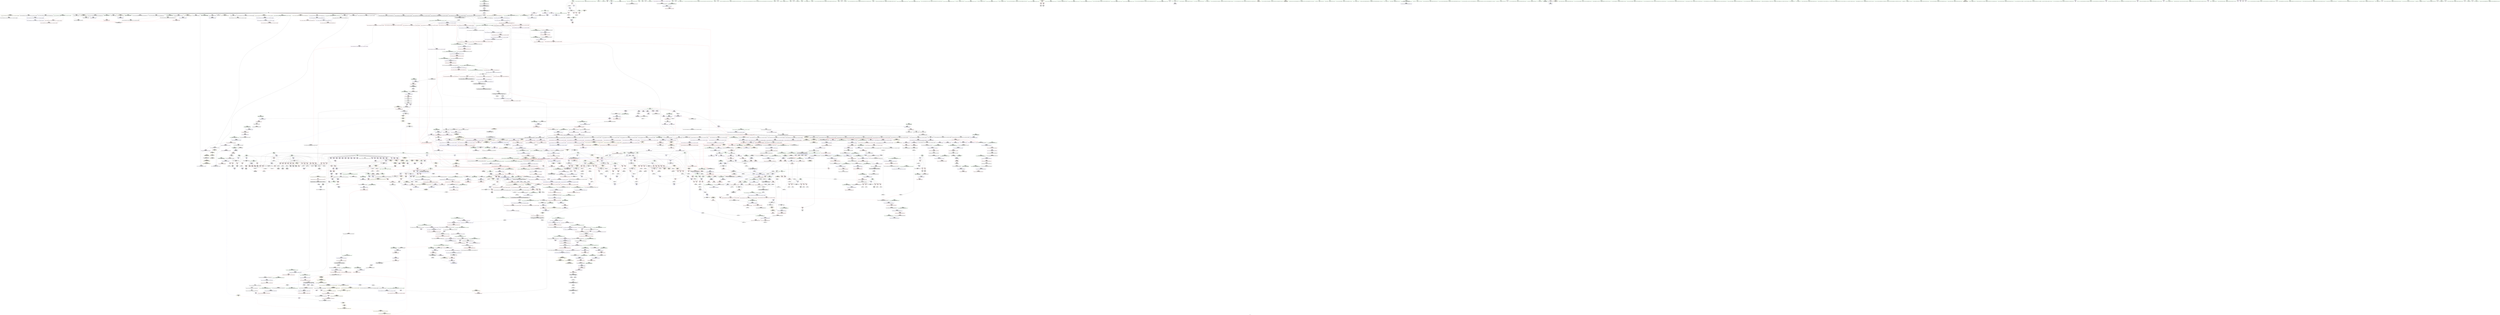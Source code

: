 digraph "SVFG" {
	label="SVFG";

	Node0x555fd2107f40 [shape=record,color=grey,label="{NodeID: 0\nNullPtr|{|<s39>116}}"];
	Node0x555fd2107f40 -> Node0x555fd216ac00[style=solid];
	Node0x555fd2107f40 -> Node0x555fd216ad00[style=solid];
	Node0x555fd2107f40 -> Node0x555fd216add0[style=solid];
	Node0x555fd2107f40 -> Node0x555fd216aea0[style=solid];
	Node0x555fd2107f40 -> Node0x555fd216af70[style=solid];
	Node0x555fd2107f40 -> Node0x555fd216b040[style=solid];
	Node0x555fd2107f40 -> Node0x555fd216b110[style=solid];
	Node0x555fd2107f40 -> Node0x555fd216b1e0[style=solid];
	Node0x555fd2107f40 -> Node0x555fd216b2b0[style=solid];
	Node0x555fd2107f40 -> Node0x555fd216b380[style=solid];
	Node0x555fd2107f40 -> Node0x555fd216b450[style=solid];
	Node0x555fd2107f40 -> Node0x555fd216b520[style=solid];
	Node0x555fd2107f40 -> Node0x555fd216b5f0[style=solid];
	Node0x555fd2107f40 -> Node0x555fd216b6c0[style=solid];
	Node0x555fd2107f40 -> Node0x555fd216b790[style=solid];
	Node0x555fd2107f40 -> Node0x555fd216b860[style=solid];
	Node0x555fd2107f40 -> Node0x555fd216b930[style=solid];
	Node0x555fd2107f40 -> Node0x555fd216ba00[style=solid];
	Node0x555fd2107f40 -> Node0x555fd216bad0[style=solid];
	Node0x555fd2107f40 -> Node0x555fd216bba0[style=solid];
	Node0x555fd2107f40 -> Node0x555fd216bc70[style=solid];
	Node0x555fd2107f40 -> Node0x555fd216bd40[style=solid];
	Node0x555fd2107f40 -> Node0x555fd216be10[style=solid];
	Node0x555fd2107f40 -> Node0x555fd216bee0[style=solid];
	Node0x555fd2107f40 -> Node0x555fd216bfb0[style=solid];
	Node0x555fd2107f40 -> Node0x555fd216c080[style=solid];
	Node0x555fd2107f40 -> Node0x555fd216c150[style=solid];
	Node0x555fd2107f40 -> Node0x555fd216c220[style=solid];
	Node0x555fd2107f40 -> Node0x555fd216c2f0[style=solid];
	Node0x555fd2107f40 -> Node0x555fd216c3c0[style=solid];
	Node0x555fd2107f40 -> Node0x555fd216c490[style=solid];
	Node0x555fd2107f40 -> Node0x555fd2199b60[style=solid];
	Node0x555fd2107f40 -> Node0x555fd219daf0[style=solid];
	Node0x555fd2107f40 -> Node0x555fd219dbc0[style=solid];
	Node0x555fd2107f40 -> Node0x555fd219dc90[style=solid];
	Node0x555fd2107f40 -> Node0x555fd219ff80[style=solid];
	Node0x555fd2107f40 -> Node0x555fd1a06db0[style=solid];
	Node0x555fd2107f40 -> Node0x555fd21d14e0[style=solid];
	Node0x555fd2107f40 -> Node0x555fd21d2b60[style=solid];
	Node0x555fd2107f40:s39 -> Node0x555fd22ba6c0[style=solid,color=red];
	Node0x555fd2229920 [shape=record,color=yellow,style=double,label="{NodeID: 1882\n82V_1 = ENCHI(MR_82V_0)\npts\{1765 \}\nFun[_ZNSt16allocator_traitsISaISt4pairIiiEEE9constructIS1_JS1_EEEvRS2_PT_DpOT0_]|{<s0>69|<s1>69}}"];
	Node0x555fd2229920:s0 -> Node0x555fd2198be0[style=dashed,color=red];
	Node0x555fd2229920:s1 -> Node0x555fd21a0bb0[style=dashed,color=red];
	Node0x555fd216f410 [shape=record,color=red,label="{NodeID: 775\n733\<--589\n\<--test.addr\n_Z5solvei\n}"];
	Node0x555fd22c5300 [shape=record,color=black,label="{NodeID: 2657\n1601 = PHI(1811, )\n}"];
	Node0x555fd22c5300 -> Node0x555fd21a1980[style=solid];
	Node0x555fd2165af0 [shape=record,color=black,label="{NodeID: 443\n1573\<--1610\n_ZSt34__uninitialized_move_if_noexcept_aIPSt4pairIiiES2_SaIS1_EET0_T_S5_S4_RT1__ret\<--call6\n_ZSt34__uninitialized_move_if_noexcept_aIPSt4pairIiiES2_SaIS1_EET0_T_S5_S4_RT1_\n|{<s0>78|<s1>81}}"];
	Node0x555fd2165af0:s0 -> Node0x555fd22c3f90[style=solid,color=blue];
	Node0x555fd2165af0:s1 -> Node0x555fd22c7290[style=solid,color=blue];
	Node0x555fd2159970 [shape=record,color=green,label="{NodeID: 111\n763\<--764\n_ZNSt6vectorISt4pairIiiESaIS1_EE15_M_erase_at_endEPS1_\<--_ZNSt6vectorISt4pairIiiESaIS1_EE15_M_erase_at_endEPS1__field_insensitive\n}"];
	Node0x555fd2174e40 [shape=record,color=red,label="{NodeID: 886\n1444\<--1435\nthis1\<--this.addr\n_ZN9__gnu_cxx13new_allocatorISt4pairIiiEE9constructIS2_JS2_EEEvPT_DpOT0_\n}"];
	Node0x555fd217b910 [shape=record,color=purple,label="{NodeID: 554\n760\<--758\n_M_start\<--\n_ZNSt6vectorISt4pairIiiESaIS1_EE5clearEv\n}"];
	Node0x555fd217b910 -> Node0x555fd2170930[style=solid];
	Node0x555fd215e170 [shape=record,color=green,label="{NodeID: 222\n1578\<--1579\n__first.addr\<--__first.addr_field_insensitive\n_ZSt34__uninitialized_move_if_noexcept_aIPSt4pairIiiES2_SaIS1_EET0_T_S5_S4_RT1_\n}"];
	Node0x555fd215e170 -> Node0x555fd2175db0[style=solid];
	Node0x555fd215e170 -> Node0x555fd21a1570[style=solid];
	Node0x555fd219a2e0 [shape=record,color=blue,label="{NodeID: 997\n205\<--224\nref.tmp\<--call\n_Z3reci\n|{|<s2>14}}"];
	Node0x555fd219a2e0 -> Node0x555fd2184a80[style=dashed];
	Node0x555fd219a2e0 -> Node0x555fd221a0d0[style=dashed];
	Node0x555fd219a2e0:s2 -> Node0x555fd222b7b0[style=dashed,color=red];
	Node0x555fd21d29e0 [shape=record,color=grey,label="{NodeID: 1772\n283 = cmp(282, 9, )\n}"];
	Node0x555fd2181340 [shape=record,color=red,label="{NodeID: 665\n613\<--8\n\<--n\n_Z5solvei\n}"];
	Node0x555fd2181340 -> Node0x555fd21d1060[style=solid];
	Node0x555fd22b9400 [shape=record,color=black,label="{NodeID: 2547\n955 = PHI(176, 1292, 1308, 1344, 1364, 2075, )\n0th arg _ZNSt12_Vector_baseISt4pairIiiESaIS1_EE19_M_get_Tp_allocatorEv }"];
	Node0x555fd22b9400 -> Node0x555fd219e170[style=solid];
	Node0x555fd216c490 [shape=record,color=black,label="{NodeID: 333\n2085\<--3\n\<--dummyVal\n_ZNSt6vectorISt4pairIiiESaIS1_EE15_M_erase_at_endEPS1_\n|{<s0>145}}"];
	Node0x555fd216c490:s0 -> Node0x555fd22bd680[style=solid,color=red];
	Node0x555fd219fd10 [shape=record,color=blue,label="{NodeID: 1108\n1233\<--1261\n__elems_before\<--call4\n_ZNSt6vectorISt4pairIiiESaIS1_EE17_M_realloc_insertIJS1_EEEvN9__gnu_cxx17__normal_iteratorIPS1_S3_EEDpOT_\n}"];
	Node0x555fd219fd10 -> Node0x555fd21736b0[style=dashed];
	Node0x555fd219fd10 -> Node0x555fd2173780[style=dashed];
	Node0x555fd2102f30 [shape=record,color=green,label="{NodeID: 1\n7\<--1\n__dso_handle\<--dummyObj\nGlob }"];
	Node0x555fd2229a00 [shape=record,color=yellow,style=double,label="{NodeID: 1883\n138V_1 = ENCHI(MR_138V_0)\npts\{4660000 4660001 \}\nFun[_ZNSt16allocator_traitsISaISt4pairIiiEEE9constructIS1_JS1_EEEvRS2_PT_DpOT0_]|{<s0>69|<s1>69}}"];
	Node0x555fd2229a00:s0 -> Node0x555fd2234020[style=dashed,color=red];
	Node0x555fd2229a00:s1 -> Node0x555fd2234100[style=dashed,color=red];
	Node0x555fd216f4e0 [shape=record,color=red,label="{NodeID: 776\n612\<--591\n\<--i\n_Z5solvei\n}"];
	Node0x555fd216f4e0 -> Node0x555fd21d1060[style=solid];
	Node0x555fd22c5440 [shape=record,color=black,label="{NodeID: 2658\n1610 = PHI(1773, )\n}"];
	Node0x555fd22c5440 -> Node0x555fd2165af0[style=solid];
	Node0x555fd2165bc0 [shape=record,color=black,label="{NodeID: 444\n1614\<--1620\n_ZNK9__gnu_cxx17__normal_iteratorIPSt4pairIiiESt6vectorIS2_SaIS2_EEE4baseEv_ret\<--_M_current\n_ZNK9__gnu_cxx17__normal_iteratorIPSt4pairIiiESt6vectorIS2_SaIS2_EEE4baseEv\n|{<s0>76|<s1>79|<s2>105|<s3>106}}"];
	Node0x555fd2165bc0:s0 -> Node0x555fd22c6d90[style=solid,color=blue];
	Node0x555fd2165bc0:s1 -> Node0x555fd22c7010[style=solid,color=blue];
	Node0x555fd2165bc0:s2 -> Node0x555fd22c80c0[style=solid,color=blue];
	Node0x555fd2165bc0:s3 -> Node0x555fd22c8200[style=solid,color=blue];
	Node0x555fd2159a70 [shape=record,color=green,label="{NodeID: 112\n771\<--772\nmain\<--main_field_insensitive\n}"];
	Node0x555fd2174f10 [shape=record,color=red,label="{NodeID: 887\n1445\<--1437\n\<--__p.addr\n_ZN9__gnu_cxx13new_allocatorISt4pairIiiEE9constructIS2_JS2_EEEvPT_DpOT0_\n}"];
	Node0x555fd2174f10 -> Node0x555fd2165130[style=solid];
	Node0x555fd217b9e0 [shape=record,color=purple,label="{NodeID: 555\n862\<--860\nfirst\<--this1\n_ZNSt4pairIiiEC2IRiS2_Lb1EEEOT_OT0_\n}"];
	Node0x555fd217b9e0 -> Node0x555fd219d7b0[style=solid];
	Node0x555fd215e240 [shape=record,color=green,label="{NodeID: 223\n1580\<--1581\n__last.addr\<--__last.addr_field_insensitive\n_ZSt34__uninitialized_move_if_noexcept_aIPSt4pairIiiES2_SaIS1_EET0_T_S5_S4_RT1_\n}"];
	Node0x555fd215e240 -> Node0x555fd2175e80[style=solid];
	Node0x555fd215e240 -> Node0x555fd21a1640[style=solid];
	Node0x555fd219a3b0 [shape=record,color=blue,label="{NodeID: 998\n29\<--229\nbest\<--\n_Z3reci\n}"];
	Node0x555fd219a3b0 -> Node0x555fd2219bd0[style=dashed];
	Node0x555fd21d2b60 [shape=record,color=grey,label="{NodeID: 1773\n1322 = cmp(1321, 3, )\n}"];
	Node0x555fd2181410 [shape=record,color=red,label="{NodeID: 666\n239\<--11\n\<--m\n_Z3reci\n}"];
	Node0x555fd2181410 -> Node0x555fd216cf80[style=solid];
	Node0x555fd22b97a0 [shape=record,color=black,label="{NodeID: 2548\n1657 = PHI(1473, )\n0th arg _ZSt3maxImERKT_S2_S2_ }"];
	Node0x555fd22b97a0 -> Node0x555fd21a1d90[style=solid];
	Node0x555fd216c560 [shape=record,color=black,label="{NodeID: 334\n773\<--9\nmain_ret\<--\nmain\n}"];
	Node0x555fd219fde0 [shape=record,color=blue,label="{NodeID: 1109\n1237\<--1267\n__new_start\<--call5\n_ZNSt6vectorISt4pairIiiESaIS1_EE17_M_realloc_insertIJS1_EEEvN9__gnu_cxx17__normal_iteratorIPS1_S3_EEDpOT_\n}"];
	Node0x555fd219fde0 -> Node0x555fd2173850[style=dashed];
	Node0x555fd219fde0 -> Node0x555fd2173920[style=dashed];
	Node0x555fd219fde0 -> Node0x555fd21739f0[style=dashed];
	Node0x555fd219fde0 -> Node0x555fd2173ac0[style=dashed];
	Node0x555fd219fde0 -> Node0x555fd2173b90[style=dashed];
	Node0x555fd219fde0 -> Node0x555fd2173c60[style=dashed];
	Node0x555fd219fde0 -> Node0x555fd2173d30[style=dashed];
	Node0x555fd219fde0 -> Node0x555fd2173e00[style=dashed];
	Node0x555fd212eb50 [shape=record,color=green,label="{NodeID: 2\n9\<--1\n\<--dummyObj\nCan only get source location for instruction, argument, global var or function.|{<s0>31|<s1>31|<s2>31|<s3>31|<s4>32}}"];
	Node0x555fd212eb50:s0 -> Node0x555fd22be250[style=solid,color=red];
	Node0x555fd212eb50:s1 -> Node0x555fd22be3a0[style=solid,color=red];
	Node0x555fd212eb50:s2 -> Node0x555fd22be4f0[style=solid,color=red];
	Node0x555fd212eb50:s3 -> Node0x555fd22be640[style=solid,color=red];
	Node0x555fd212eb50:s4 -> Node0x555fd22c9650[style=solid,color=red];
	Node0x555fd216f5b0 [shape=record,color=red,label="{NodeID: 777\n616\<--591\n\<--i\n_Z5solvei\n}"];
	Node0x555fd216f5b0 -> Node0x555fd216e230[style=solid];
	Node0x555fd22c5580 [shape=record,color=black,label="{NodeID: 2659\n1647 = PHI(1692, )\n|{<s0>114}}"];
	Node0x555fd22c5580:s0 -> Node0x555fd22bcc50[style=solid,color=red];
	Node0x555fd2165c90 [shape=record,color=black,label="{NodeID: 445\n1632\<--1631\n\<--\n_ZNSt16allocator_traitsISaISt4pairIiiEEE7destroyIS1_EEvRS2_PT_\n|{<s0>112}}"];
	Node0x555fd2165c90:s0 -> Node0x555fd22bc6d0[style=solid,color=red];
	Node0x555fd215e660 [shape=record,color=green,label="{NodeID: 113\n774\<--775\nretval\<--retval_field_insensitive\nmain\n}"];
	Node0x555fd215e660 -> Node0x555fd219d200[style=solid];
	Node0x555fd2174fe0 [shape=record,color=red,label="{NodeID: 888\n1448\<--1439\n\<--__args.addr\n_ZN9__gnu_cxx13new_allocatorISt4pairIiiEE9constructIS2_JS2_EEEvPT_DpOT0_\n|{<s0>94}}"];
	Node0x555fd2174fe0:s0 -> Node0x555fd22b8060[style=solid,color=red];
	Node0x555fd217bab0 [shape=record,color=purple,label="{NodeID: 556\n867\<--860\nsecond\<--this1\n_ZNSt4pairIiiEC2IRiS2_Lb1EEEOT_OT0_\n}"];
	Node0x555fd217bab0 -> Node0x555fd219d880[style=solid];
	Node0x555fd215e310 [shape=record,color=green,label="{NodeID: 224\n1582\<--1583\n__result.addr\<--__result.addr_field_insensitive\n_ZSt34__uninitialized_move_if_noexcept_aIPSt4pairIiiES2_SaIS1_EET0_T_S5_S4_RT1_\n}"];
	Node0x555fd215e310 -> Node0x555fd2175f50[style=solid];
	Node0x555fd215e310 -> Node0x555fd21a1710[style=solid];
	Node0x555fd219a480 [shape=record,color=blue,label="{NodeID: 999\n207\<--233\nx\<--div\n_Z3reci\n}"];
	Node0x555fd219a480 -> Node0x555fd2182fb0[style=dashed];
	Node0x555fd219a480 -> Node0x555fd2183080[style=dashed];
	Node0x555fd219a480 -> Node0x555fd2183150[style=dashed];
	Node0x555fd219a480 -> Node0x555fd2183220[style=dashed];
	Node0x555fd219a480 -> Node0x555fd21832f0[style=dashed];
	Node0x555fd219a480 -> Node0x555fd221a5d0[style=dashed];
	Node0x555fd21d2ce0 [shape=record,color=grey,label="{NodeID: 1774\n295 = cmp(294, 9, )\n}"];
	Node0x555fd21814e0 [shape=record,color=red,label="{NodeID: 667\n476\<--11\n\<--m\n_Z7precalciiii\n}"];
	Node0x555fd21814e0 -> Node0x555fd21d11e0[style=solid];
	Node0x555fd22b98b0 [shape=record,color=black,label="{NodeID: 2549\n1658 = PHI(1467, )\n1st arg _ZSt3maxImERKT_S2_S2_ }"];
	Node0x555fd22b98b0 -> Node0x555fd21a1e60[style=solid];
	Node0x555fd216c630 [shape=record,color=black,label="{NodeID: 335\n19\<--17\n\<--p\nCan only get source location for instruction, argument, global var or function.}"];
	Node0x555fd219feb0 [shape=record,color=blue,label="{NodeID: 1110\n1239\<--1271\n__new_finish\<--\n_ZNSt6vectorISt4pairIiiESaIS1_EE17_M_realloc_insertIJS1_EEEvN9__gnu_cxx17__normal_iteratorIPS1_S3_EEDpOT_\n}"];
	Node0x555fd219feb0 -> Node0x555fd2174070[style=dashed];
	Node0x555fd219feb0 -> Node0x555fd2174140[style=dashed];
	Node0x555fd219feb0 -> Node0x555fd219ff80[style=dashed];
	Node0x555fd212ee90 [shape=record,color=green,label="{NodeID: 3\n30\<--1\n\<--dummyObj\nCan only get source location for instruction, argument, global var or function.}"];
	Node0x555fd216f680 [shape=record,color=red,label="{NodeID: 778\n619\<--591\n\<--i\n_Z5solvei\n}"];
	Node0x555fd216f680 -> Node0x555fd216e300[style=solid];
	Node0x555fd22c5750 [shape=record,color=black,label="{NodeID: 2660\n1650 = PHI(1681, )\n}"];
	Node0x555fd22c5750 -> Node0x555fd2165e30[style=solid];
	Node0x555fd2165d60 [shape=record,color=black,label="{NodeID: 446\n1646\<--1645\n\<--this1\n_ZNKSt6vectorISt4pairIiiESaIS1_EE8max_sizeEv\n|{<s0>113}}"];
	Node0x555fd2165d60:s0 -> Node0x555fd22bb360[style=solid,color=red];
	Node0x555fd215e6f0 [shape=record,color=green,label="{NodeID: 114\n776\<--777\ntests\<--tests_field_insensitive\nmain\n}"];
	Node0x555fd215e6f0 -> Node0x555fd2170a00[style=solid];
	Node0x555fd21750b0 [shape=record,color=red,label="{NodeID: 889\n1478\<--1465\nthis1\<--this.addr\n_ZNKSt6vectorISt4pairIiiESaIS1_EE12_M_check_lenEmPKc\n|{<s0>96|<s1>97|<s2>99|<s3>100|<s4>102|<s5>103|<s6>104}}"];
	Node0x555fd21750b0:s0 -> Node0x555fd22bd290[style=solid,color=red];
	Node0x555fd21750b0:s1 -> Node0x555fd22c0ad0[style=solid,color=red];
	Node0x555fd21750b0:s2 -> Node0x555fd22c0ad0[style=solid,color=red];
	Node0x555fd21750b0:s3 -> Node0x555fd22c0ad0[style=solid,color=red];
	Node0x555fd21750b0:s4 -> Node0x555fd22c0ad0[style=solid,color=red];
	Node0x555fd21750b0:s5 -> Node0x555fd22bd290[style=solid,color=red];
	Node0x555fd21750b0:s6 -> Node0x555fd22bd290[style=solid,color=red];
	Node0x555fd217bb80 [shape=record,color=purple,label="{NodeID: 557\n879\<--878\n_M_impl\<--this1\n_ZNSt12_Vector_baseISt4pairIiiESaIS1_EEC2Ev\n|{<s0>47}}"];
	Node0x555fd217bb80:s0 -> Node0x555fd22c0380[style=solid,color=red];
	Node0x555fd215e3e0 [shape=record,color=green,label="{NodeID: 225\n1584\<--1585\n__alloc.addr\<--__alloc.addr_field_insensitive\n_ZSt34__uninitialized_move_if_noexcept_aIPSt4pairIiiES2_SaIS1_EET0_T_S5_S4_RT1_\n}"];
	Node0x555fd215e3e0 -> Node0x555fd2176020[style=solid];
	Node0x555fd215e3e0 -> Node0x555fd21a17e0[style=solid];
	Node0x555fd22395c0 [shape=record,color=yellow,style=double,label="{NodeID: 2107\n214V_1 = ENCHI(MR_214V_0)\npts\{18140000 \}\nFun[_ZSt32__make_move_if_noexcept_iteratorISt4pairIiiESt13move_iteratorIPS1_EET0_PT_]|{<s0>123}}"];
	Node0x555fd22395c0:s0 -> Node0x555fd21a47d0[style=dashed,color=red];
	Node0x555fd219a550 [shape=record,color=blue,label="{NodeID: 1000\n209\<--237\ny\<--rem\n_Z3reci\n}"];
	Node0x555fd219a550 -> Node0x555fd21833c0[style=dashed];
	Node0x555fd219a550 -> Node0x555fd2183490[style=dashed];
	Node0x555fd219a550 -> Node0x555fd2183560[style=dashed];
	Node0x555fd219a550 -> Node0x555fd2183630[style=dashed];
	Node0x555fd219a550 -> Node0x555fd2183700[style=dashed];
	Node0x555fd219a550 -> Node0x555fd221aad0[style=dashed];
	Node0x555fd21d2e60 [shape=record,color=grey,label="{NodeID: 1775\n359 = cmp(358, 9, )\n}"];
	Node0x555fd21815b0 [shape=record,color=red,label="{NodeID: 668\n506\<--11\n\<--m\n_Z7precalciiii\n}"];
	Node0x555fd21815b0 -> Node0x555fd21cb4e0[style=solid];
	Node0x555fd22b99c0 [shape=record,color=black,label="{NodeID: 2550\n1702 = PHI(1687, 1753, )\n0th arg _ZNK9__gnu_cxx13new_allocatorISt4pairIiiEE8max_sizeEv }"];
	Node0x555fd22b99c0 -> Node0x555fd21a2270[style=solid];
	Node0x555fd216c730 [shape=record,color=black,label="{NodeID: 336\n67\<--68\n\<--_ZNSt8ios_base4InitD1Ev\nCan only get source location for instruction, argument, global var or function.}"];
	Node0x555fd219ff80 [shape=record,color=blue, style = dotted,label="{NodeID: 1111\n1239\<--3\n__new_finish\<--dummyVal\n_ZNSt6vectorISt4pairIiiESaIS1_EE17_M_realloc_insertIJS1_EEEvN9__gnu_cxx17__normal_iteratorIPS1_S3_EEDpOT_\n}"];
	Node0x555fd219ff80 -> Node0x555fd2174070[style=dashed];
	Node0x555fd219ff80 -> Node0x555fd2174140[style=dashed];
	Node0x555fd219ff80 -> Node0x555fd21a0050[style=dashed];
	Node0x555fd212ef50 [shape=record,color=green,label="{NodeID: 4\n35\<--1\n.str\<--dummyObj\nGlob }"];
	Node0x555fd2229d00 [shape=record,color=yellow,style=double,label="{NodeID: 1886\n14V_1 = ENCHI(MR_14V_0)\npts\{340000 340001 340002 \}\nFun[_ZNSt6vectorISt4pairIiiESaIS1_EEC2Ev]|{<s0>5}}"];
	Node0x555fd2229d00:s0 -> Node0x555fd222c510[style=dashed,color=red];
	Node0x555fd216f750 [shape=record,color=red,label="{NodeID: 779\n625\<--591\n\<--i\n_Z5solvei\n}"];
	Node0x555fd216f750 -> Node0x555fd21cda60[style=solid];
	Node0x555fd22c5860 [shape=record,color=black,label="{NodeID: 2661\n1688 = PHI(1701, )\n}"];
	Node0x555fd22c5860 -> Node0x555fd21660a0[style=solid];
	Node0x555fd2165e30 [shape=record,color=black,label="{NodeID: 447\n1640\<--1650\n_ZNKSt6vectorISt4pairIiiESaIS1_EE8max_sizeEv_ret\<--call2\n_ZNKSt6vectorISt4pairIiiESaIS1_EE8max_sizeEv\n|{<s0>96|<s1>103|<s2>104}}"];
	Node0x555fd2165e30:s0 -> Node0x555fd22c7720[style=solid,color=blue];
	Node0x555fd2165e30:s1 -> Node0x555fd22c7e40[style=solid,color=blue];
	Node0x555fd2165e30:s2 -> Node0x555fd22c7f80[style=solid,color=blue];
	Node0x555fd215e7c0 [shape=record,color=green,label="{NodeID: 115\n778\<--779\ni\<--i_field_insensitive\nmain\n}"];
	Node0x555fd215e7c0 -> Node0x555fd2170ad0[style=solid];
	Node0x555fd215e7c0 -> Node0x555fd2170ba0[style=solid];
	Node0x555fd215e7c0 -> Node0x555fd2170c70[style=solid];
	Node0x555fd215e7c0 -> Node0x555fd2170d40[style=solid];
	Node0x555fd215e7c0 -> Node0x555fd219d2d0[style=solid];
	Node0x555fd215e7c0 -> Node0x555fd219d3a0[style=solid];
	Node0x555fd2175180 [shape=record,color=red,label="{NodeID: 890\n1484\<--1467\n\<--__n.addr\n_ZNKSt6vectorISt4pairIiiESaIS1_EE12_M_check_lenEmPKc\n}"];
	Node0x555fd2175180 -> Node0x555fd21d1c60[style=solid];
	Node0x555fd217bc50 [shape=record,color=purple,label="{NodeID: 558\n910\<--905\n_M_start\<--this1\n_ZNSt12_Vector_baseISt4pairIiiESaIS1_EE12_Vector_implC2Ev\n}"];
	Node0x555fd217bc50 -> Node0x555fd219daf0[style=solid];
	Node0x555fd215e4b0 [shape=record,color=green,label="{NodeID: 226\n1586\<--1587\nagg.tmp\<--agg.tmp_field_insensitive\n_ZSt34__uninitialized_move_if_noexcept_aIPSt4pairIiiES2_SaIS1_EET0_T_S5_S4_RT1_\n}"];
	Node0x555fd215e4b0 -> Node0x555fd217ede0[style=solid];
	Node0x555fd215e4b0 -> Node0x555fd217eeb0[style=solid];
	Node0x555fd219a620 [shape=record,color=blue,label="{NodeID: 1001\n211\<--248\nsteps\<--\n_Z3reci\n}"];
	Node0x555fd219a620 -> Node0x555fd21837d0[style=dashed];
	Node0x555fd219a620 -> Node0x555fd21838a0[style=dashed];
	Node0x555fd219a620 -> Node0x555fd2183970[style=dashed];
	Node0x555fd219a620 -> Node0x555fd221afd0[style=dashed];
	Node0x555fd21d2fe0 [shape=record,color=grey,label="{NodeID: 1776\n335 = cmp(334, 9, )\n}"];
	Node0x555fd2181680 [shape=record,color=red,label="{NodeID: 669\n632\<--11\n\<--m\n_Z5solvei\n}"];
	Node0x555fd2181680 -> Node0x555fd21d2260[style=solid];
	Node0x555fd22b9b10 [shape=record,color=black,label="{NodeID: 2551\n874 = PHI(130, )\n0th arg _ZNSt12_Vector_baseISt4pairIiiESaIS1_EEC2Ev }"];
	Node0x555fd22b9b10 -> Node0x555fd219d950[style=solid];
	Node0x555fd216c830 [shape=record,color=black,label="{NodeID: 337\n91\<--90\nconv\<--sub\n_Z4distv\n}"];
	Node0x555fd216c830 -> Node0x555fd2199c60[style=solid];
	Node0x555fd21a0050 [shape=record,color=blue,label="{NodeID: 1112\n1239\<--1294\n__new_finish\<--call11\n_ZNSt6vectorISt4pairIiiESaIS1_EE17_M_realloc_insertIJS1_EEEvN9__gnu_cxx17__normal_iteratorIPS1_S3_EEDpOT_\n}"];
	Node0x555fd21a0050 -> Node0x555fd2173ed0[style=dashed];
	Node0x555fd21a0050 -> Node0x555fd21a0120[style=dashed];
	Node0x555fd212f010 [shape=record,color=green,label="{NodeID: 5\n37\<--1\n.str.2\<--dummyObj\nGlob }"];
	Node0x555fd216f820 [shape=record,color=red,label="{NodeID: 780\n631\<--593\n\<--i4\n_Z5solvei\n}"];
	Node0x555fd216f820 -> Node0x555fd21d2260[style=solid];
	Node0x555fd22c5970 [shape=record,color=black,label="{NodeID: 2662\n803 = PHI()\n}"];
	Node0x555fd2165f00 [shape=record,color=black,label="{NodeID: 448\n1656\<--1679\n_ZSt3maxImERKT_S2_S2__ret\<--\n_ZSt3maxImERKT_S2_S2_\n|{<s0>101}}"];
	Node0x555fd2165f00:s0 -> Node0x555fd22c7bc0[style=solid,color=blue];
	Node0x555fd215e890 [shape=record,color=green,label="{NodeID: 116\n785\<--786\nfreopen\<--freopen_field_insensitive\n}"];
	Node0x555fd2232600 [shape=record,color=yellow,style=double,label="{NodeID: 1998\n369V_1 = ENCHI(MR_369V_0)\npts\{1242 \}\nFun[_ZNSt6vectorISt4pairIiiESaIS1_EE17_M_realloc_insertIJS1_EEEvN9__gnu_cxx17__normal_iteratorIPS1_S3_EEDpOT_]}"];
	Node0x555fd2232600 -> Node0x555fd21a02c0[style=dashed];
	Node0x555fd2175250 [shape=record,color=red,label="{NodeID: 891\n1487\<--1469\n\<--__s.addr\n_ZNKSt6vectorISt4pairIiiESaIS1_EE12_M_check_lenEmPKc\n}"];
	Node0x555fd217bd20 [shape=record,color=purple,label="{NodeID: 559\n912\<--905\n_M_finish\<--this1\n_ZNSt12_Vector_baseISt4pairIiiESaIS1_EE12_Vector_implC2Ev\n}"];
	Node0x555fd217bd20 -> Node0x555fd219dbc0[style=solid];
	Node0x555fd215e580 [shape=record,color=green,label="{NodeID: 227\n1588\<--1589\nagg.tmp1\<--agg.tmp1_field_insensitive\n_ZSt34__uninitialized_move_if_noexcept_aIPSt4pairIiiES2_SaIS1_EET0_T_S5_S4_RT1_\n}"];
	Node0x555fd215e580 -> Node0x555fd217ef80[style=solid];
	Node0x555fd215e580 -> Node0x555fd217f050[style=solid];
	Node0x555fd219a6f0 [shape=record,color=blue,label="{NodeID: 1002\n213\<--9\ni\<--\n_Z3reci\n}"];
	Node0x555fd219a6f0 -> Node0x555fd2183a40[style=dashed];
	Node0x555fd219a6f0 -> Node0x555fd2183b10[style=dashed];
	Node0x555fd219a6f0 -> Node0x555fd2183be0[style=dashed];
	Node0x555fd219a6f0 -> Node0x555fd2183cb0[style=dashed];
	Node0x555fd219a6f0 -> Node0x555fd219afe0[style=dashed];
	Node0x555fd219a6f0 -> Node0x555fd221b4d0[style=dashed];
	Node0x555fd21d3160 [shape=record,color=grey,label="{NodeID: 1777\n347 = cmp(346, 9, )\n}"];
	Node0x555fd2181750 [shape=record,color=red,label="{NodeID: 670\n651\<--11\n\<--m\n_Z5solvei\n}"];
	Node0x555fd2181750 -> Node0x555fd21d3460[style=solid];
	Node0x555fd22b9c20 [shape=record,color=black,label="{NodeID: 2552\n1774 = PHI(1607, )\n0th arg _ZSt22__uninitialized_copy_aISt13move_iteratorIPSt4pairIiiEES3_S2_ET0_T_S6_S5_RSaIT1_E }"];
	Node0x555fd22b9c20 -> Node0x555fd21a29c0[style=solid];
	Node0x555fd216c900 [shape=record,color=black,label="{NodeID: 338\n96\<--95\nconv1\<--add\n_Z4distv\n}"];
	Node0x555fd216c900 -> Node0x555fd2199d30[style=solid];
	Node0x555fd21a0120 [shape=record,color=blue,label="{NodeID: 1113\n1239\<--1299\n__new_finish\<--incdec.ptr\n_ZNSt6vectorISt4pairIiiESaIS1_EE17_M_realloc_insertIJS1_EEEvN9__gnu_cxx17__normal_iteratorIPS1_S3_EEDpOT_\n}"];
	Node0x555fd21a0120 -> Node0x555fd2173fa0[style=dashed];
	Node0x555fd21a0120 -> Node0x555fd2174070[style=dashed];
	Node0x555fd21a0120 -> Node0x555fd2174140[style=dashed];
	Node0x555fd21a0120 -> Node0x555fd21a01f0[style=dashed];
	Node0x555fd212f880 [shape=record,color=green,label="{NodeID: 6\n39\<--1\n.str.3\<--dummyObj\nGlob }"];
	Node0x555fd2229ef0 [shape=record,color=yellow,style=double,label="{NodeID: 1888\n415V_1 = ENCHI(MR_415V_0)\npts\{15380000 \}\nFun[_ZNSt6vectorISt4pairIiiESaIS1_EE5beginEv]|{<s0>107}}"];
	Node0x555fd2229ef0:s0 -> Node0x555fd21a24e0[style=dashed,color=red];
	Node0x555fd216f8f0 [shape=record,color=red,label="{NodeID: 781\n635\<--593\n\<--i4\n_Z5solvei\n}"];
	Node0x555fd216f8f0 -> Node0x555fd216e3d0[style=solid];
	Node0x555fd22c5a40 [shape=record,color=black,label="{NodeID: 2663\n806 = PHI()\n}"];
	Node0x555fd2165fd0 [shape=record,color=black,label="{NodeID: 449\n1687\<--1686\n\<--\n_ZNSt16allocator_traitsISaISt4pairIiiEEE8max_sizeERKS2_\n|{<s0>115}}"];
	Node0x555fd2165fd0:s0 -> Node0x555fd22b99c0[style=solid,color=red];
	Node0x555fd215e960 [shape=record,color=green,label="{NodeID: 117\n804\<--805\n_ZNSolsEi\<--_ZNSolsEi_field_insensitive\n}"];
	Node0x555fd22326e0 [shape=record,color=yellow,style=double,label="{NodeID: 1999\n371V_1 = ENCHI(MR_371V_0)\npts\{1244 \}\nFun[_ZNSt6vectorISt4pairIiiESaIS1_EE17_M_realloc_insertIJS1_EEEvN9__gnu_cxx17__normal_iteratorIPS1_S3_EEDpOT_]}"];
	Node0x555fd22326e0 -> Node0x555fd21a0390[style=dashed];
	Node0x555fd2175320 [shape=record,color=red,label="{NodeID: 892\n1501\<--1471\n\<--__len\n_ZNKSt6vectorISt4pairIiiESaIS1_EE12_M_check_lenEmPKc\n}"];
	Node0x555fd2175320 -> Node0x555fd21d17e0[style=solid];
	Node0x555fd217bdf0 [shape=record,color=purple,label="{NodeID: 560\n914\<--905\n_M_end_of_storage\<--this1\n_ZNSt12_Vector_baseISt4pairIiiESaIS1_EE12_Vector_implC2Ev\n}"];
	Node0x555fd217bdf0 -> Node0x555fd219dc90[style=solid];
	Node0x555fd2166b20 [shape=record,color=green,label="{NodeID: 228\n1596\<--1597\n_ZSt32__make_move_if_noexcept_iteratorISt4pairIiiESt13move_iteratorIPS1_EET0_PT_\<--_ZSt32__make_move_if_noexcept_iteratorISt4pairIiiESt13move_iteratorIPS1_EET0_PT__field_insensitive\n}"];
	Node0x555fd219a7c0 [shape=record,color=blue,label="{NodeID: 1003\n215\<--271\ndx\<--\n_Z3reci\n}"];
	Node0x555fd219a7c0 -> Node0x555fd2183d80[style=dashed];
	Node0x555fd219a7c0 -> Node0x555fd2183e50[style=dashed];
	Node0x555fd219a7c0 -> Node0x555fd2183f20[style=dashed];
	Node0x555fd219a7c0 -> Node0x555fd2183ff0[style=dashed];
	Node0x555fd219a7c0 -> Node0x555fd21840c0[style=dashed];
	Node0x555fd219a7c0 -> Node0x555fd2184190[style=dashed];
	Node0x555fd219a7c0 -> Node0x555fd2184260[style=dashed];
	Node0x555fd219a7c0 -> Node0x555fd2184330[style=dashed];
	Node0x555fd219a7c0 -> Node0x555fd219a7c0[style=dashed];
	Node0x555fd219a7c0 -> Node0x555fd221b9d0[style=dashed];
	Node0x555fd21d32e0 [shape=record,color=grey,label="{NodeID: 1778\n722 = cmp(721, 9, )\n}"];
	Node0x555fd2181820 [shape=record,color=red,label="{NodeID: 671\n718\<--11\n\<--m\n_Z5solvei\n}"];
	Node0x555fd2181820 -> Node0x555fd219cec0[style=solid];
	Node0x555fd22b9d30 [shape=record,color=black,label="{NodeID: 2553\n1775 = PHI(1609, )\n1st arg _ZSt22__uninitialized_copy_aISt13move_iteratorIPSt4pairIiiEES3_S2_ET0_T_S6_S5_RSaIT1_E }"];
	Node0x555fd22b9d30 -> Node0x555fd21a2a90[style=solid];
	Node0x555fd216c9d0 [shape=record,color=black,label="{NodeID: 339\n83\<--104\n_Z4distv_ret\<--add3\n_Z4distv\n|{<s0>13}}"];
	Node0x555fd216c9d0:s0 -> Node0x555fd22c40a0[style=solid,color=blue];
	Node0x555fd21a01f0 [shape=record,color=blue,label="{NodeID: 1114\n1239\<--1310\n__new_finish\<--call16\n_ZNSt6vectorISt4pairIiiESaIS1_EE17_M_realloc_insertIJS1_EEEvN9__gnu_cxx17__normal_iteratorIPS1_S3_EEDpOT_\n}"];
	Node0x555fd21a01f0 -> Node0x555fd2174210[style=dashed];
	Node0x555fd212f940 [shape=record,color=green,label="{NodeID: 7\n41\<--1\n.str.4\<--dummyObj\nGlob }"];
	Node0x555fd2229fd0 [shape=record,color=yellow,style=double,label="{NodeID: 1889\n282V_1 = ENCHI(MR_282V_0)\npts\{340000 340001 \}\nFun[_ZNSt6vectorISt4pairIiiESaIS1_EE5beginEv]|{<s0>107}}"];
	Node0x555fd2229fd0:s0 -> Node0x555fd2229460[style=dashed,color=red];
	Node0x555fd216f9c0 [shape=record,color=red,label="{NodeID: 782\n642\<--593\n\<--i4\n_Z5solvei\n}"];
	Node0x555fd216f9c0 -> Node0x555fd21cf860[style=solid];
	Node0x555fd22c5b10 [shape=record,color=black,label="{NodeID: 2664\n816 = PHI()\n}"];
	Node0x555fd21660a0 [shape=record,color=black,label="{NodeID: 450\n1681\<--1688\n_ZNSt16allocator_traitsISaISt4pairIiiEEE8max_sizeERKS2__ret\<--call\n_ZNSt16allocator_traitsISaISt4pairIiiEEE8max_sizeERKS2_\n|{<s0>114}}"];
	Node0x555fd21660a0:s0 -> Node0x555fd22c5750[style=solid,color=blue];
	Node0x555fd215ea60 [shape=record,color=green,label="{NodeID: 118\n807\<--808\n_ZSt4endlIcSt11char_traitsIcEERSt13basic_ostreamIT_T0_ES6_\<--_ZSt4endlIcSt11char_traitsIcEERSt13basic_ostreamIT_T0_ES6__field_insensitive\n}"];
	Node0x555fd22327c0 [shape=record,color=yellow,style=double,label="{NodeID: 2000\n82V_1 = ENCHI(MR_82V_0)\npts\{1765 \}\nFun[_ZNSt6vectorISt4pairIiiESaIS1_EE17_M_realloc_insertIJS1_EEEvN9__gnu_cxx17__normal_iteratorIPS1_S3_EEDpOT_]|{<s0>75}}"];
	Node0x555fd22327c0:s0 -> Node0x555fd2229920[style=dashed,color=red];
	Node0x555fd21753f0 [shape=record,color=red,label="{NodeID: 893\n1505\<--1471\n\<--__len\n_ZNKSt6vectorISt4pairIiiESaIS1_EE12_M_check_lenEmPKc\n}"];
	Node0x555fd21753f0 -> Node0x555fd21d1960[style=solid];
	Node0x555fd217bec0 [shape=record,color=purple,label="{NodeID: 561\n960\<--959\n_M_impl\<--this1\n_ZNSt12_Vector_baseISt4pairIiiESaIS1_EE19_M_get_Tp_allocatorEv\n}"];
	Node0x555fd217bec0 -> Node0x555fd2162e40[style=solid];
	Node0x555fd2166c20 [shape=record,color=green,label="{NodeID: 229\n1611\<--1612\n_ZSt22__uninitialized_copy_aISt13move_iteratorIPSt4pairIiiEES3_S2_ET0_T_S6_S5_RSaIT1_E\<--_ZSt22__uninitialized_copy_aISt13move_iteratorIPSt4pairIiiEES3_S2_ET0_T_S6_S5_RSaIT1_E_field_insensitive\n}"];
	Node0x555fd219a890 [shape=record,color=blue,label="{NodeID: 1004\n217\<--280\ndy\<--\n_Z3reci\n}"];
	Node0x555fd219a890 -> Node0x555fd2184400[style=dashed];
	Node0x555fd219a890 -> Node0x555fd21844d0[style=dashed];
	Node0x555fd219a890 -> Node0x555fd21845a0[style=dashed];
	Node0x555fd219a890 -> Node0x555fd2184670[style=dashed];
	Node0x555fd219a890 -> Node0x555fd2184740[style=dashed];
	Node0x555fd219a890 -> Node0x555fd2184810[style=dashed];
	Node0x555fd219a890 -> Node0x555fd21848e0[style=dashed];
	Node0x555fd219a890 -> Node0x555fd21849b0[style=dashed];
	Node0x555fd219a890 -> Node0x555fd219a890[style=dashed];
	Node0x555fd219a890 -> Node0x555fd221bed0[style=dashed];
	Node0x555fd21d3460 [shape=record,color=grey,label="{NodeID: 1779\n652 = cmp(650, 651, )\n}"];
	Node0x555fd21818f0 [shape=record,color=red,label="{NodeID: 672\n88\<--21\n\<--u\n_Z4distv\n}"];
	Node0x555fd21818f0 -> Node0x555fd21cc560[style=solid];
	Node0x555fd22b9e40 [shape=record,color=black,label="{NodeID: 2554\n1776 = PHI(1604, )\n2nd arg _ZSt22__uninitialized_copy_aISt13move_iteratorIPSt4pairIiiEES3_S2_ET0_T_S6_S5_RSaIT1_E }"];
	Node0x555fd22b9e40 -> Node0x555fd21a2b60[style=solid];
	Node0x555fd216caa0 [shape=record,color=black,label="{NodeID: 340\n130\<--129\n\<--this1\n_ZNSt6vectorISt4pairIiiESaIS1_EEC2Ev\n|{<s0>5}}"];
	Node0x555fd216caa0:s0 -> Node0x555fd22b9b10[style=solid,color=red];
	Node0x555fd21a02c0 [shape=record,color=blue,label="{NodeID: 1115\n1241\<--1314\nexn.slot\<--\n_ZNSt6vectorISt4pairIiiESaIS1_EE17_M_realloc_insertIJS1_EEEvN9__gnu_cxx17__normal_iteratorIPS1_S3_EEDpOT_\n}"];
	Node0x555fd21a02c0 -> Node0x555fd21742e0[style=dashed];
	Node0x555fd21a02c0 -> Node0x555fd21a0460[style=dashed];
	Node0x555fd212fa00 [shape=record,color=green,label="{NodeID: 8\n43\<--1\nstdin\<--dummyObj\nGlob }"];
	Node0x555fd216fa90 [shape=record,color=red,label="{NodeID: 783\n650\<--595\n\<--i13\n_Z5solvei\n}"];
	Node0x555fd216fa90 -> Node0x555fd21d3460[style=solid];
	Node0x555fd22c5be0 [shape=record,color=black,label="{NodeID: 2665\n819 = PHI()\n}"];
	Node0x555fd2166170 [shape=record,color=black,label="{NodeID: 451\n1699\<--1698\n\<--_M_impl\n_ZNKSt12_Vector_baseISt4pairIiiESaIS1_EE19_M_get_Tp_allocatorEv\n}"];
	Node0x555fd2166170 -> Node0x555fd2166240[style=solid];
	Node0x555fd215eb60 [shape=record,color=green,label="{NodeID: 119\n809\<--810\n_ZNSolsEPFRSoS_E\<--_ZNSolsEPFRSoS_E_field_insensitive\n}"];
	Node0x555fd22328a0 [shape=record,color=yellow,style=double,label="{NodeID: 2001\n30V_1 = ENCHI(MR_30V_0)\npts\{340000 \}\nFun[_ZNSt6vectorISt4pairIiiESaIS1_EE17_M_realloc_insertIJS1_EEEvN9__gnu_cxx17__normal_iteratorIPS1_S3_EEDpOT_]|{|<s5>70|<s6>71}}"];
	Node0x555fd22328a0 -> Node0x555fd2174550[style=dashed];
	Node0x555fd22328a0 -> Node0x555fd2174890[style=dashed];
	Node0x555fd22328a0 -> Node0x555fd2174a30[style=dashed];
	Node0x555fd22328a0 -> Node0x555fd2174bd0[style=dashed];
	Node0x555fd22328a0 -> Node0x555fd21a0600[style=dashed];
	Node0x555fd22328a0:s5 -> Node0x555fd2237540[style=dashed,color=red];
	Node0x555fd22328a0:s6 -> Node0x555fd2229fd0[style=dashed,color=red];
	Node0x555fd21754c0 [shape=record,color=red,label="{NodeID: 894\n1511\<--1471\n\<--__len\n_ZNKSt6vectorISt4pairIiiESaIS1_EE12_M_check_lenEmPKc\n}"];
	Node0x555fd21754c0 -> Node0x555fd21c87e0[style=solid];
	Node0x555fd217bf90 [shape=record,color=purple,label="{NodeID: 562\n973\<--972\n_M_impl\<--this1\n_ZNSt12_Vector_baseISt4pairIiiESaIS1_EED2Ev\n}"];
	Node0x555fd2166d20 [shape=record,color=green,label="{NodeID: 230\n1616\<--1617\nthis.addr\<--this.addr_field_insensitive\n_ZNK9__gnu_cxx17__normal_iteratorIPSt4pairIiiESt6vectorIS2_SaIS2_EEE4baseEv\n}"];
	Node0x555fd2166d20 -> Node0x555fd2176290[style=solid];
	Node0x555fd2166d20 -> Node0x555fd21a1a50[style=solid];
	Node0x555fd219a960 [shape=record,color=blue,label="{NodeID: 1005\n21\<--292\nu\<--add\n_Z3reci\n|{<s0>18}}"];
	Node0x555fd219a960:s0 -> Node0x555fd2227f80[style=dashed,color=red];
	Node0x555fd21d35e0 [shape=record,color=grey,label="{NodeID: 1780\n1148 = cmp(1143, 1147, )\n}"];
	Node0x555fd21819c0 [shape=record,color=red,label="{NodeID: 673\n291\<--21\n\<--u\n_Z3reci\n}"];
	Node0x555fd21819c0 -> Node0x555fd21cec60[style=solid];
	Node0x555fd22b9f50 [shape=record,color=black,label="{NodeID: 2555\n1777 = PHI(1605, )\n3rd arg _ZSt22__uninitialized_copy_aISt13move_iteratorIPSt4pairIiiEES3_S2_ET0_T_S6_S5_RSaIT1_E }"];
	Node0x555fd22b9f50 -> Node0x555fd21a2c30[style=solid];
	Node0x555fd216cb70 [shape=record,color=black,label="{NodeID: 341\n168\<--167\n\<--this1\n_ZNSt6vectorISt4pairIiiESaIS1_EED2Ev\n}"];
	Node0x555fd216cb70 -> Node0x555fd217ae80[style=solid];
	Node0x555fd216cb70 -> Node0x555fd217af50[style=solid];
	Node0x555fd21a0390 [shape=record,color=blue,label="{NodeID: 1116\n1243\<--1316\nehselector.slot\<--\n_ZNSt6vectorISt4pairIiiESaIS1_EE17_M_realloc_insertIJS1_EEEvN9__gnu_cxx17__normal_iteratorIPS1_S3_EEDpOT_\n}"];
	Node0x555fd21a0390 -> Node0x555fd21a0530[style=dashed];
	Node0x555fd212fac0 [shape=record,color=green,label="{NodeID: 9\n44\<--1\n.str.5\<--dummyObj\nGlob }"];
	Node0x555fd222a1c0 [shape=record,color=yellow,style=double,label="{NodeID: 1891\n238V_1 = ENCHI(MR_238V_0)\npts\{18680000 \}\nFun[_ZNKSt13move_iteratorIPSt4pairIiiEEdeEv]}"];
	Node0x555fd222a1c0 -> Node0x555fd2197fb0[style=dashed];
	Node0x555fd216fb60 [shape=record,color=red,label="{NodeID: 784\n654\<--595\n\<--i13\n_Z5solvei\n}"];
	Node0x555fd216fb60 -> Node0x555fd21cf9e0[style=solid];
	Node0x555fd22c5cb0 [shape=record,color=black,label="{NodeID: 2666\n822 = PHI()\n}"];
	Node0x555fd2166240 [shape=record,color=black,label="{NodeID: 452\n1692\<--1699\n_ZNKSt12_Vector_baseISt4pairIiiESaIS1_EE19_M_get_Tp_allocatorEv_ret\<--\n_ZNKSt12_Vector_baseISt4pairIiiESaIS1_EE19_M_get_Tp_allocatorEv\n|{<s0>113}}"];
	Node0x555fd2166240:s0 -> Node0x555fd22c5580[style=solid,color=blue];
	Node0x555fd215ec60 [shape=record,color=green,label="{NodeID: 120\n817\<--818\nclock\<--clock_field_insensitive\n}"];
	Node0x555fd2232980 [shape=record,color=yellow,style=double,label="{NodeID: 2002\n55V_1 = ENCHI(MR_55V_0)\npts\{340001 \}\nFun[_ZNSt6vectorISt4pairIiiESaIS1_EE17_M_realloc_insertIJS1_EEEvN9__gnu_cxx17__normal_iteratorIPS1_S3_EEDpOT_]|{|<s3>70|<s4>71}}"];
	Node0x555fd2232980 -> Node0x555fd21747c0[style=dashed];
	Node0x555fd2232980 -> Node0x555fd2174960[style=dashed];
	Node0x555fd2232980 -> Node0x555fd21a06d0[style=dashed];
	Node0x555fd2232980:s3 -> Node0x555fd2237540[style=dashed,color=red];
	Node0x555fd2232980:s4 -> Node0x555fd2229fd0[style=dashed,color=red];
	Node0x555fd2175590 [shape=record,color=red,label="{NodeID: 895\n1498\<--1495\n\<--call5\n_ZNKSt6vectorISt4pairIiiESaIS1_EE12_M_check_lenEmPKc\n}"];
	Node0x555fd2175590 -> Node0x555fd21cc0e0[style=solid];
	Node0x555fd217c060 [shape=record,color=purple,label="{NodeID: 563\n974\<--972\n_M_start\<--this1\n_ZNSt12_Vector_baseISt4pairIiiESaIS1_EED2Ev\n}"];
	Node0x555fd217c060 -> Node0x555fd2171a40[style=solid];
	Node0x555fd2166df0 [shape=record,color=green,label="{NodeID: 231\n1625\<--1626\n__a.addr\<--__a.addr_field_insensitive\n_ZNSt16allocator_traitsISaISt4pairIiiEEE7destroyIS1_EEvRS2_PT_\n}"];
	Node0x555fd2166df0 -> Node0x555fd2176360[style=solid];
	Node0x555fd2166df0 -> Node0x555fd21a1b20[style=solid];
	Node0x555fd219aa30 [shape=record,color=blue,label="{NodeID: 1006\n23\<--304\nv\<--add25\n_Z3reci\n|{<s0>18}}"];
	Node0x555fd219aa30:s0 -> Node0x555fd2228060[style=dashed,color=red];
	Node0x555fd21d3760 [shape=record,color=grey,label="{NodeID: 1781\n260 = cmp(253, 257, )\n}"];
	Node0x555fd2181a90 [shape=record,color=red,label="{NodeID: 674\n343\<--21\n\<--u\n_Z3reci\n}"];
	Node0x555fd2181a90 -> Node0x555fd21cf0e0[style=solid];
	Node0x555fd22ba060 [shape=record,color=black,label="{NodeID: 2556\n1981 = PHI(1891, )\n0th arg _ZSt11__addressofISt4pairIiiEEPT_RS2_ }"];
	Node0x555fd22ba060 -> Node0x555fd21a4080[style=solid];
	Node0x555fd216cc40 [shape=record,color=black,label="{NodeID: 342\n172\<--167\n\<--this1\n_ZNSt6vectorISt4pairIiiESaIS1_EED2Ev\n}"];
	Node0x555fd216cc40 -> Node0x555fd217b020[style=solid];
	Node0x555fd216cc40 -> Node0x555fd217b0f0[style=solid];
	Node0x555fd21a0460 [shape=record,color=blue,label="{NodeID: 1117\n1241\<--1335\nexn.slot\<--\n_ZNSt6vectorISt4pairIiiESaIS1_EE17_M_realloc_insertIJS1_EEEvN9__gnu_cxx17__normal_iteratorIPS1_S3_EEDpOT_\n}"];
	Node0x555fd21a0460 -> Node0x555fd21743b0[style=dashed];
	Node0x555fd212fbc0 [shape=record,color=green,label="{NodeID: 10\n46\<--1\n.str.6\<--dummyObj\nGlob }"];
	Node0x555fd216fc30 [shape=record,color=red,label="{NodeID: 785\n661\<--595\n\<--i13\n_Z5solvei\n}"];
	Node0x555fd216fc30 -> Node0x555fd216e570[style=solid];
	Node0x555fd22c5d80 [shape=record,color=black,label="{NodeID: 2667\n864 = PHI(840, )\n}"];
	Node0x555fd22c5d80 -> Node0x555fd2171150[style=solid];
	Node0x555fd2166310 [shape=record,color=black,label="{NodeID: 453\n1701\<--1708\n_ZNK9__gnu_cxx13new_allocatorISt4pairIiiEE8max_sizeEv_ret\<--\n_ZNK9__gnu_cxx13new_allocatorISt4pairIiiEE8max_sizeEv\n|{<s0>115|<s1>117}}"];
	Node0x555fd2166310:s0 -> Node0x555fd22c5860[style=solid,color=blue];
	Node0x555fd2166310:s1 -> Node0x555fd22c85c0[style=solid,color=blue];
	Node0x555fd215ed60 [shape=record,color=green,label="{NodeID: 121\n820\<--821\n_ZNSolsEl\<--_ZNSolsEl_field_insensitive\n}"];
	Node0x555fd2175660 [shape=record,color=red,label="{NodeID: 896\n1524\<--1518\n\<--__lhs.addr\n_ZN9__gnu_cxxmiIPSt4pairIiiESt6vectorIS2_SaIS2_EEEENS_17__normal_iteratorIT_T0_E15difference_typeERKSA_SD_\n|{<s0>105}}"];
	Node0x555fd2175660:s0 -> Node0x555fd22bef30[style=solid,color=red];
	Node0x555fd217c130 [shape=record,color=purple,label="{NodeID: 564\n976\<--972\n_M_impl2\<--this1\n_ZNSt12_Vector_baseISt4pairIiiESaIS1_EED2Ev\n}"];
	Node0x555fd2166ec0 [shape=record,color=green,label="{NodeID: 232\n1627\<--1628\n__p.addr\<--__p.addr_field_insensitive\n_ZNSt16allocator_traitsISaISt4pairIiiEEE7destroyIS1_EEvRS2_PT_\n}"];
	Node0x555fd2166ec0 -> Node0x555fd2176430[style=solid];
	Node0x555fd2166ec0 -> Node0x555fd21a1bf0[style=solid];
	Node0x555fd219ab00 [shape=record,color=blue,label="{NodeID: 1007\n25\<--316\nz\<--add32\n_Z3reci\n|{<s0>18}}"];
	Node0x555fd219ab00:s0 -> Node0x555fd2228140[style=dashed,color=red];
	Node0x555fd21d38e0 [shape=record,color=grey,label="{NodeID: 1782\n319 = cmp(318, 9, )\n}"];
	Node0x555fd2181b60 [shape=record,color=red,label="{NodeID: 675\n93\<--23\n\<--v\n_Z4distv\n}"];
	Node0x555fd2181b60 -> Node0x555fd21cb660[style=solid];
	Node0x555fd22ba170 [shape=record,color=black,label="{NodeID: 2557\n1089 = PHI(1081, )\n0th arg _ZN9__gnu_cxx13new_allocatorISt4pairIiiEE10deallocateEPS2_m }"];
	Node0x555fd22ba170 -> Node0x555fd219eda0[style=solid];
	Node0x555fd216cd10 [shape=record,color=black,label="{NodeID: 343\n176\<--167\n\<--this1\n_ZNSt6vectorISt4pairIiiESaIS1_EED2Ev\n|{<s0>8}}"];
	Node0x555fd216cd10:s0 -> Node0x555fd22b9400[style=solid,color=red];
	Node0x555fd21a0530 [shape=record,color=blue,label="{NodeID: 1118\n1243\<--1337\nehselector.slot\<--\n_ZNSt6vectorISt4pairIiiESaIS1_EE17_M_realloc_insertIJS1_EEEvN9__gnu_cxx17__normal_iteratorIPS1_S3_EEDpOT_\n}"];
	Node0x555fd21a0530 -> Node0x555fd2174480[style=dashed];
	Node0x555fd212fcc0 [shape=record,color=green,label="{NodeID: 11\n48\<--1\nstdout\<--dummyObj\nGlob }"];
	Node0x555fd216fd00 [shape=record,color=red,label="{NodeID: 786\n667\<--595\n\<--i13\n_Z5solvei\n}"];
	Node0x555fd216fd00 -> Node0x555fd21cfb60[style=solid];
	Node0x555fd22c5f80 [shape=record,color=black,label="{NodeID: 2668\n869 = PHI(840, )\n}"];
	Node0x555fd22c5f80 -> Node0x555fd2171220[style=solid];
	Node0x555fd21663e0 [shape=record,color=black,label="{NodeID: 454\n1734\<--1733\n\<--\n_ZNSt16allocator_traitsISaISt4pairIiiEEE8allocateERS2_m\n|{<s0>116}}"];
	Node0x555fd21663e0:s0 -> Node0x555fd22ba4a0[style=solid,color=red];
	Node0x555fd215ee60 [shape=record,color=green,label="{NodeID: 122\n842\<--843\n__t.addr\<--__t.addr_field_insensitive\n_ZSt7forwardIRiEOT_RNSt16remove_referenceIS1_E4typeE\n}"];
	Node0x555fd215ee60 -> Node0x555fd2170e10[style=solid];
	Node0x555fd215ee60 -> Node0x555fd219d470[style=solid];
	Node0x555fd2175730 [shape=record,color=red,label="{NodeID: 897\n1527\<--1520\n\<--__rhs.addr\n_ZN9__gnu_cxxmiIPSt4pairIiiESt6vectorIS2_SaIS2_EEEENS_17__normal_iteratorIT_T0_E15difference_typeERKSA_SD_\n|{<s0>106}}"];
	Node0x555fd2175730:s0 -> Node0x555fd22bef30[style=solid,color=red];
	Node0x555fd217c200 [shape=record,color=purple,label="{NodeID: 565\n977\<--972\n_M_end_of_storage\<--this1\n_ZNSt12_Vector_baseISt4pairIiiESaIS1_EED2Ev\n}"];
	Node0x555fd217c200 -> Node0x555fd2171b10[style=solid];
	Node0x555fd2166f90 [shape=record,color=green,label="{NodeID: 233\n1635\<--1636\n_ZN9__gnu_cxx13new_allocatorISt4pairIiiEE7destroyIS2_EEvPT_\<--_ZN9__gnu_cxx13new_allocatorISt4pairIiiEE7destroyIS2_EEvPT__field_insensitive\n}"];
	Node0x555fd219abd0 [shape=record,color=blue,label="{NodeID: 1008\n27\<--328\nt\<--add39\n_Z3reci\n|{<s0>18}}"];
	Node0x555fd219abd0:s0 -> Node0x555fd2228220[style=dashed,color=red];
	Node0x555fd2181c30 [shape=record,color=red,label="{NodeID: 676\n303\<--23\n\<--v\n_Z3reci\n}"];
	Node0x555fd2181c30 -> Node0x555fd21cf560[style=solid];
	Node0x555fd22ba280 [shape=record,color=black,label="{NodeID: 2558\n1090 = PHI(1082, )\n1st arg _ZN9__gnu_cxx13new_allocatorISt4pairIiiEE10deallocateEPS2_m }"];
	Node0x555fd22ba280 -> Node0x555fd219ee70[style=solid];
	Node0x555fd216cde0 [shape=record,color=black,label="{NodeID: 344\n183\<--167\n\<--this1\n_ZNSt6vectorISt4pairIiiESaIS1_EED2Ev\n|{<s0>10}}"];
	Node0x555fd216cde0:s0 -> Node0x555fd22bb7d0[style=solid,color=red];
	Node0x555fd21a0600 [shape=record,color=blue,label="{NodeID: 1119\n1388\<--1385\n_M_start36\<--\n_ZNSt6vectorISt4pairIiiESaIS1_EE17_M_realloc_insertIJS1_EEEvN9__gnu_cxx17__normal_iteratorIPS1_S3_EEDpOT_\n|{<s0>67}}"];
	Node0x555fd21a0600:s0 -> Node0x555fd221c8d0[style=dashed,color=blue];
	Node0x555fd212fdc0 [shape=record,color=green,label="{NodeID: 12\n49\<--1\n.str.7\<--dummyObj\nGlob }"];
	Node0x555fd222a490 [shape=record,color=yellow,style=double,label="{NodeID: 1894\n14V_1 = ENCHI(MR_14V_0)\npts\{340000 340001 340002 \}\nFun[_GLOBAL__sub_I_sdya_3_0.cpp]|{<s0>147}}"];
	Node0x555fd222a490:s0 -> Node0x555fd2216ea0[style=dashed,color=red];
	Node0x555fd216fdd0 [shape=record,color=red,label="{NodeID: 787\n674\<--595\n\<--i13\n_Z5solvei\n}"];
	Node0x555fd216fdd0 -> Node0x555fd216e710[style=solid];
	Node0x555fd22c60c0 [shape=record,color=black,label="{NodeID: 2669\n890 = PHI()\n}"];
	Node0x555fd21664b0 [shape=record,color=black,label="{NodeID: 455\n1724\<--1736\n_ZNSt16allocator_traitsISaISt4pairIiiEEE8allocateERS2_m_ret\<--call\n_ZNSt16allocator_traitsISaISt4pairIiiEEE8allocateERS2_m\n|{<s0>108}}"];
	Node0x555fd21664b0:s0 -> Node0x555fd22c8340[style=solid,color=blue];
	Node0x555fd215ef30 [shape=record,color=green,label="{NodeID: 123\n851\<--852\nthis.addr\<--this.addr_field_insensitive\n_ZNSt4pairIiiEC2IRiS2_Lb1EEEOT_OT0_\n}"];
	Node0x555fd215ef30 -> Node0x555fd2170ee0[style=solid];
	Node0x555fd215ef30 -> Node0x555fd219d540[style=solid];
	Node0x555fd2175800 [shape=record,color=red,label="{NodeID: 898\n1526\<--1525\n\<--call\n_ZN9__gnu_cxxmiIPSt4pairIiiESt6vectorIS2_SaIS2_EEEENS_17__normal_iteratorIT_T0_E15difference_typeERKSA_SD_\n}"];
	Node0x555fd2175800 -> Node0x555fd2165540[style=solid];
	Node0x555fd217c2d0 [shape=record,color=purple,label="{NodeID: 566\n979\<--972\n_M_impl3\<--this1\n_ZNSt12_Vector_baseISt4pairIiiESaIS1_EED2Ev\n}"];
	Node0x555fd2167090 [shape=record,color=green,label="{NodeID: 234\n1642\<--1643\nthis.addr\<--this.addr_field_insensitive\n_ZNKSt6vectorISt4pairIiiESaIS1_EE8max_sizeEv\n}"];
	Node0x555fd2167090 -> Node0x555fd2176500[style=solid];
	Node0x555fd2167090 -> Node0x555fd21a1cc0[style=solid];
	Node0x555fd219aca0 [shape=record,color=blue,label="{NodeID: 1009\n21\<--344\nu\<--sub47\n_Z3reci\n}"];
	Node0x555fd219aca0 -> Node0x555fd21819c0[style=dashed];
	Node0x555fd219aca0 -> Node0x555fd219a960[style=dashed];
	Node0x555fd219aca0 -> Node0x555fd22187d0[style=dashed];
	Node0x555fd2181d00 [shape=record,color=red,label="{NodeID: 677\n355\<--23\n\<--v\n_Z3reci\n}"];
	Node0x555fd2181d00 -> Node0x555fd21ce660[style=solid];
	Node0x555fd22ba390 [shape=record,color=black,label="{NodeID: 2559\n1091 = PHI(1083, )\n2nd arg _ZN9__gnu_cxx13new_allocatorISt4pairIiiEE10deallocateEPS2_m }"];
	Node0x555fd22ba390 -> Node0x555fd219ef40[style=solid];
	Node0x555fd216ceb0 [shape=record,color=black,label="{NodeID: 345\n193\<--167\n\<--this1\n_ZNSt6vectorISt4pairIiiESaIS1_EED2Ev\n|{<s0>11}}"];
	Node0x555fd216ceb0:s0 -> Node0x555fd22bb7d0[style=solid,color=red];
	Node0x555fd21a06d0 [shape=record,color=blue,label="{NodeID: 1120\n1393\<--1390\n_M_finish38\<--\n_ZNSt6vectorISt4pairIiiESaIS1_EE17_M_realloc_insertIJS1_EEEvN9__gnu_cxx17__normal_iteratorIPS1_S3_EEDpOT_\n|{<s0>67}}"];
	Node0x555fd21a06d0:s0 -> Node0x555fd221cdd0[style=dashed,color=blue];
	Node0x555fd212fec0 [shape=record,color=green,label="{NodeID: 13\n51\<--1\n_ZSt4cerr\<--dummyObj\nGlob }"];
	Node0x555fd222a5a0 [shape=record,color=yellow,style=double,label="{NodeID: 1895\n117V_1 = ENCHI(MR_117V_0)\npts\{10 \}\nFun[_Z5solvei]|{|<s1>31}}"];
	Node0x555fd222a5a0 -> Node0x555fd2181340[style=dashed];
	Node0x555fd222a5a0:s1 -> Node0x555fd22330b0[style=dashed,color=red];
	Node0x555fd216fea0 [shape=record,color=red,label="{NodeID: 788\n680\<--595\n\<--i13\n_Z5solvei\n}"];
	Node0x555fd216fea0 -> Node0x555fd21cfce0[style=solid];
	Node0x555fd22c6190 [shape=record,color=black,label="{NodeID: 2670\n1158 = PHI(1214, )\n|{<s0>64}}"];
	Node0x555fd22c6190:s0 -> Node0x555fd22b7ee0[style=solid,color=red];
	Node0x555fd2166580 [shape=record,color=black,label="{NodeID: 456\n1768\<--1764\n\<--call2\n_ZN9__gnu_cxx13new_allocatorISt4pairIiiEE8allocateEmPKv\n}"];
	Node0x555fd2166580 -> Node0x555fd2166650[style=solid];
	Node0x555fd215f000 [shape=record,color=green,label="{NodeID: 124\n853\<--854\n__x.addr\<--__x.addr_field_insensitive\n_ZNSt4pairIiiEC2IRiS2_Lb1EEEOT_OT0_\n}"];
	Node0x555fd215f000 -> Node0x555fd2170fb0[style=solid];
	Node0x555fd215f000 -> Node0x555fd219d610[style=solid];
	Node0x555fd2232d00 [shape=record,color=yellow,style=double,label="{NodeID: 2006\n138V_1 = ENCHI(MR_138V_0)\npts\{4660000 4660001 \}\nFun[_ZNSt6vectorISt4pairIiiESaIS1_EE17_M_realloc_insertIJS1_EEEvN9__gnu_cxx17__normal_iteratorIPS1_S3_EEDpOT_]|{<s0>75}}"];
	Node0x555fd2232d00:s0 -> Node0x555fd2229a00[style=dashed,color=red];
	Node0x555fd21758d0 [shape=record,color=red,label="{NodeID: 899\n1529\<--1528\n\<--call1\n_ZN9__gnu_cxxmiIPSt4pairIiiESt6vectorIS2_SaIS2_EEEENS_17__normal_iteratorIT_T0_E15difference_typeERKSA_SD_\n}"];
	Node0x555fd21758d0 -> Node0x555fd2165610[style=solid];
	Node0x555fd217c3a0 [shape=record,color=purple,label="{NodeID: 567\n980\<--972\n_M_start4\<--this1\n_ZNSt12_Vector_baseISt4pairIiiESaIS1_EED2Ev\n}"];
	Node0x555fd217c3a0 -> Node0x555fd2171be0[style=solid];
	Node0x555fd2167160 [shape=record,color=green,label="{NodeID: 235\n1648\<--1649\n_ZNKSt12_Vector_baseISt4pairIiiESaIS1_EE19_M_get_Tp_allocatorEv\<--_ZNKSt12_Vector_baseISt4pairIiiESaIS1_EE19_M_get_Tp_allocatorEv_field_insensitive\n}"];
	Node0x555fd219ad70 [shape=record,color=blue,label="{NodeID: 1010\n23\<--356\nv\<--sub54\n_Z3reci\n}"];
	Node0x555fd219ad70 -> Node0x555fd2181c30[style=dashed];
	Node0x555fd219ad70 -> Node0x555fd219aa30[style=dashed];
	Node0x555fd219ad70 -> Node0x555fd2218cd0[style=dashed];
	Node0x555fd2181dd0 [shape=record,color=red,label="{NodeID: 678\n94\<--25\n\<--z\n_Z4distv\n}"];
	Node0x555fd2181dd0 -> Node0x555fd21cb660[style=solid];
	Node0x555fd22ba4a0 [shape=record,color=black,label="{NodeID: 2560\n1741 = PHI(1734, )\n0th arg _ZN9__gnu_cxx13new_allocatorISt4pairIiiEE8allocateEmPKv }"];
	Node0x555fd22ba4a0 -> Node0x555fd21a2750[style=solid];
	Node0x555fd216cf80 [shape=record,color=black,label="{NodeID: 346\n240\<--239\nidxprom\<--\n_Z3reci\n}"];
	Node0x555fd21a07a0 [shape=record,color=blue,label="{NodeID: 1121\n1400\<--1397\n_M_end_of_storage41\<--add.ptr39\n_ZNSt6vectorISt4pairIiiESaIS1_EE17_M_realloc_insertIJS1_EEEvN9__gnu_cxx17__normal_iteratorIPS1_S3_EEDpOT_\n|{<s0>67}}"];
	Node0x555fd21a07a0:s0 -> Node0x555fd221d2d0[style=dashed,color=blue];
	Node0x555fd212ffc0 [shape=record,color=green,label="{NodeID: 14\n52\<--1\n.str.8\<--dummyObj\nGlob }"];
	Node0x555fd222a6b0 [shape=record,color=yellow,style=double,label="{NodeID: 1896\n58V_1 = ENCHI(MR_58V_0)\npts\{12 \}\nFun[_Z5solvei]|{|<s4>31}}"];
	Node0x555fd222a6b0 -> Node0x555fd2181680[style=dashed];
	Node0x555fd222a6b0 -> Node0x555fd2181750[style=dashed];
	Node0x555fd222a6b0 -> Node0x555fd2181820[style=dashed];
	Node0x555fd222a6b0 -> Node0x555fd2224690[style=dashed];
	Node0x555fd222a6b0:s4 -> Node0x555fd22331c0[style=dashed,color=red];
	Node0x555fd216ff70 [shape=record,color=red,label="{NodeID: 789\n687\<--595\n\<--i13\n_Z5solvei\n}"];
	Node0x555fd216ff70 -> Node0x555fd216e8b0[style=solid];
	Node0x555fd22c6390 [shape=record,color=black,label="{NodeID: 2671\n1171 = PHI(1414, )\n}"];
	Node0x555fd22c6390 -> Node0x555fd219f420[style=solid];
	Node0x555fd2166650 [shape=record,color=black,label="{NodeID: 457\n1740\<--1768\n_ZN9__gnu_cxx13new_allocatorISt4pairIiiEE8allocateEmPKv_ret\<--\n_ZN9__gnu_cxx13new_allocatorISt4pairIiiEE8allocateEmPKv\n|{<s0>116}}"];
	Node0x555fd2166650:s0 -> Node0x555fd22c8480[style=solid,color=blue];
	Node0x555fd215f0d0 [shape=record,color=green,label="{NodeID: 125\n855\<--856\n__y.addr\<--__y.addr_field_insensitive\n_ZNSt4pairIiiEC2IRiS2_Lb1EEEOT_OT0_\n}"];
	Node0x555fd215f0d0 -> Node0x555fd2171080[style=solid];
	Node0x555fd215f0d0 -> Node0x555fd219d6e0[style=solid];
	Node0x555fd21759a0 [shape=record,color=red,label="{NodeID: 900\n1542\<--1539\nthis1\<--this.addr\n_ZNSt6vectorISt4pairIiiESaIS1_EE5beginEv\n}"];
	Node0x555fd21759a0 -> Node0x555fd21657b0[style=solid];
	Node0x555fd217c470 [shape=record,color=purple,label="{NodeID: 568\n989\<--972\n_M_impl5\<--this1\n_ZNSt12_Vector_baseISt4pairIiiESaIS1_EED2Ev\n|{<s0>54}}"];
	Node0x555fd217c470:s0 -> Node0x555fd22bff50[style=solid,color=red];
	Node0x555fd2167260 [shape=record,color=green,label="{NodeID: 236\n1651\<--1652\n_ZNSt16allocator_traitsISaISt4pairIiiEEE8max_sizeERKS2_\<--_ZNSt16allocator_traitsISaISt4pairIiiEEE8max_sizeERKS2__field_insensitive\n}"];
	Node0x555fd219ae40 [shape=record,color=blue,label="{NodeID: 1011\n25\<--368\nz\<--sub61\n_Z3reci\n}"];
	Node0x555fd219ae40 -> Node0x555fd2181ea0[style=dashed];
	Node0x555fd219ae40 -> Node0x555fd219ab00[style=dashed];
	Node0x555fd219ae40 -> Node0x555fd22191d0[style=dashed];
	Node0x555fd2212690 [shape=record,color=black,label="{NodeID: 1786\nMR_82V_2 = PHI(MR_82V_3, MR_82V_1, )\npts\{1765 \}\n|{<s0>126|<s1>130|<s2>130}}"];
	Node0x555fd2212690:s0 -> Node0x555fd2254f20[style=dashed,color=blue];
	Node0x555fd2212690:s1 -> Node0x555fd21990c0[style=dashed,color=red];
	Node0x555fd2212690:s2 -> Node0x555fd21a3ee0[style=dashed,color=red];
	Node0x555fd2181ea0 [shape=record,color=red,label="{NodeID: 679\n315\<--25\n\<--z\n_Z3reci\n}"];
	Node0x555fd2181ea0 -> Node0x555fd21d0460[style=solid];
	Node0x555fd22ba5b0 [shape=record,color=black,label="{NodeID: 2561\n1742 = PHI(1735, )\n1st arg _ZN9__gnu_cxx13new_allocatorISt4pairIiiEE8allocateEmPKv }"];
	Node0x555fd22ba5b0 -> Node0x555fd21a2820[style=solid];
	Node0x555fd216d050 [shape=record,color=black,label="{NodeID: 347\n243\<--242\nidxprom2\<--\n_Z3reci\n}"];
	Node0x555fd21a0870 [shape=record,color=blue,label="{NodeID: 1122\n1418\<--1415\nthis.addr\<--this\n_ZNSt6vectorISt4pairIiiESaIS1_EE3endEv\n}"];
	Node0x555fd21a0870 -> Node0x555fd2174ca0[style=dashed];
	Node0x555fd21300c0 [shape=record,color=green,label="{NodeID: 15\n55\<--1\n\<--dummyObj\nCan only get source location for instruction, argument, global var or function.}"];
	Node0x555fd2170040 [shape=record,color=red,label="{NodeID: 790\n693\<--595\n\<--i13\n_Z5solvei\n}"];
	Node0x555fd2170040 -> Node0x555fd21cfe60[style=solid];
	Node0x555fd22c64a0 [shape=record,color=black,label="{NodeID: 2672\n1177 = PHI(1214, )\n|{<s0>67}}"];
	Node0x555fd22c64a0:s0 -> Node0x555fd22bdf20[style=solid,color=red];
	Node0x555fd2166720 [shape=record,color=black,label="{NodeID: 458\n1797\<--1778\n\<--__first\n_ZSt22__uninitialized_copy_aISt13move_iteratorIPSt4pairIiiEES3_S2_ET0_T_S6_S5_RSaIT1_E\n}"];
	Node0x555fd2166720 -> Node0x555fd217f7a0[style=solid];
	Node0x555fd215f1a0 [shape=record,color=green,label="{NodeID: 126\n875\<--876\nthis.addr\<--this.addr_field_insensitive\n_ZNSt12_Vector_baseISt4pairIiiESaIS1_EEC2Ev\n}"];
	Node0x555fd215f1a0 -> Node0x555fd21712f0[style=solid];
	Node0x555fd215f1a0 -> Node0x555fd219d950[style=solid];
	Node0x555fd2175a70 [shape=record,color=red,label="{NodeID: 901\n1548\<--1547\n\<--coerce.dive\n_ZNSt6vectorISt4pairIiiESaIS1_EE5beginEv\n}"];
	Node0x555fd2175a70 -> Node0x555fd2165880[style=solid];
	Node0x555fd217c540 [shape=record,color=purple,label="{NodeID: 569\n999\<--972\n_M_impl6\<--this1\n_ZNSt12_Vector_baseISt4pairIiiESaIS1_EED2Ev\n|{<s0>55}}"];
	Node0x555fd217c540:s0 -> Node0x555fd22bff50[style=solid,color=red];
	Node0x555fd2167360 [shape=record,color=green,label="{NodeID: 237\n1659\<--1660\nretval\<--retval_field_insensitive\n_ZSt3maxImERKT_S2_S2_\n}"];
	Node0x555fd2167360 -> Node0x555fd21765d0[style=solid];
	Node0x555fd2167360 -> Node0x555fd21a1f30[style=solid];
	Node0x555fd2167360 -> Node0x555fd21a2000[style=solid];
	Node0x555fd219af10 [shape=record,color=blue,label="{NodeID: 1012\n27\<--380\nt\<--sub68\n_Z3reci\n}"];
	Node0x555fd219af10 -> Node0x555fd2182110[style=dashed];
	Node0x555fd219af10 -> Node0x555fd219abd0[style=dashed];
	Node0x555fd219af10 -> Node0x555fd22196d0[style=dashed];
	Node0x555fd2212b90 [shape=record,color=black,label="{NodeID: 1787\nMR_232V_3 = PHI(MR_232V_4, MR_232V_2, )\npts\{1874 \}\n}"];
	Node0x555fd2212b90 -> Node0x555fd2197520[style=dashed];
	Node0x555fd2212b90 -> Node0x555fd21975f0[style=dashed];
	Node0x555fd2212b90 -> Node0x555fd21976c0[style=dashed];
	Node0x555fd2212b90 -> Node0x555fd2197790[style=dashed];
	Node0x555fd2212b90 -> Node0x555fd21a3790[style=dashed];
	Node0x555fd2181f70 [shape=record,color=red,label="{NodeID: 680\n367\<--25\n\<--z\n_Z3reci\n}"];
	Node0x555fd2181f70 -> Node0x555fd21ce4e0[style=solid];
	Node0x555fd22ba6c0 [shape=record,color=black,label="{NodeID: 2562\n1743 = PHI(3, )\n2nd arg _ZN9__gnu_cxx13new_allocatorISt4pairIiiEE8allocateEmPKv }"];
	Node0x555fd22ba6c0 -> Node0x555fd21a28f0[style=solid];
	Node0x555fd216d120 [shape=record,color=black,label="{NodeID: 348\n246\<--245\nidxprom4\<--\n_Z3reci\n}"];
	Node0x555fd21a0940 [shape=record,color=blue,label="{NodeID: 1123\n1435\<--1432\nthis.addr\<--this\n_ZN9__gnu_cxx13new_allocatorISt4pairIiiEE9constructIS2_JS2_EEEvPT_DpOT0_\n}"];
	Node0x555fd21a0940 -> Node0x555fd2174e40[style=dashed];
	Node0x555fd21301c0 [shape=record,color=green,label="{NodeID: 16\n222\<--1\n\<--dummyObj\nCan only get source location for instruction, argument, global var or function.}"];
	Node0x555fd2170110 [shape=record,color=red,label="{NodeID: 791\n701\<--595\n\<--i13\n_Z5solvei\n}"];
	Node0x555fd2170110 -> Node0x555fd216ea50[style=solid];
	Node0x555fd22c6610 [shape=record,color=black,label="{NodeID: 2673\n1209 = PHI(1214, )\n|{<s0>69}}"];
	Node0x555fd22c6610:s0 -> Node0x555fd22be9b0[style=solid,color=red];
	Node0x555fd21667f0 [shape=record,color=black,label="{NodeID: 459\n1800\<--1780\n\<--__last\n_ZSt22__uninitialized_copy_aISt13move_iteratorIPSt4pairIiiEES3_S2_ET0_T_S6_S5_RSaIT1_E\n}"];
	Node0x555fd21667f0 -> Node0x555fd217f940[style=solid];
	Node0x555fd215f270 [shape=record,color=green,label="{NodeID: 127\n881\<--882\n_ZNSt12_Vector_baseISt4pairIiiESaIS1_EE12_Vector_implC2Ev\<--_ZNSt12_Vector_baseISt4pairIiiESaIS1_EE12_Vector_implC2Ev_field_insensitive\n}"];
	Node0x555fd2175b40 [shape=record,color=red,label="{NodeID: 902\n1559\<--1553\nthis1\<--this.addr\n_ZNSt12_Vector_baseISt4pairIiiESaIS1_EE11_M_allocateEm\n}"];
	Node0x555fd2175b40 -> Node0x555fd217ed10[style=solid];
	Node0x555fd217c610 [shape=record,color=purple,label="{NodeID: 570\n1047\<--1043\n_M_impl\<--this1\n_ZNSt12_Vector_baseISt4pairIiiESaIS1_EE13_M_deallocateEPS1_m\n}"];
	Node0x555fd217c610 -> Node0x555fd2163180[style=solid];
	Node0x555fd2167430 [shape=record,color=green,label="{NodeID: 238\n1661\<--1662\n__a.addr\<--__a.addr_field_insensitive\n_ZSt3maxImERKT_S2_S2_\n}"];
	Node0x555fd2167430 -> Node0x555fd21766a0[style=solid];
	Node0x555fd2167430 -> Node0x555fd2176770[style=solid];
	Node0x555fd2167430 -> Node0x555fd21a1d90[style=solid];
	Node0x555fd219afe0 [shape=record,color=blue,label="{NodeID: 1013\n213\<--384\ni\<--inc\n_Z3reci\n}"];
	Node0x555fd219afe0 -> Node0x555fd2183a40[style=dashed];
	Node0x555fd219afe0 -> Node0x555fd2183b10[style=dashed];
	Node0x555fd219afe0 -> Node0x555fd2183be0[style=dashed];
	Node0x555fd219afe0 -> Node0x555fd2183cb0[style=dashed];
	Node0x555fd219afe0 -> Node0x555fd219afe0[style=dashed];
	Node0x555fd219afe0 -> Node0x555fd221b4d0[style=dashed];
	Node0x555fd2213090 [shape=record,color=black,label="{NodeID: 1788\nMR_238V_3 = PHI(MR_238V_4, MR_238V_2, )\npts\{18680000 \}\n|{<s0>127|<s1>129|<s2>131|<s3>131}}"];
	Node0x555fd2213090:s0 -> Node0x555fd2214ea0[style=dashed,color=red];
	Node0x555fd2213090:s1 -> Node0x555fd222a1c0[style=dashed,color=red];
	Node0x555fd2213090:s2 -> Node0x555fd2198150[style=dashed,color=red];
	Node0x555fd2213090:s3 -> Node0x555fd21a42f0[style=dashed,color=red];
	Node0x555fd2182040 [shape=record,color=red,label="{NodeID: 681\n89\<--27\n\<--t\n_Z4distv\n}"];
	Node0x555fd2182040 -> Node0x555fd21cc560[style=solid];
	Node0x555fd22ba7d0 [shape=record,color=black,label="{NodeID: 2563\n1516 = PHI(1225, )\n0th arg _ZN9__gnu_cxxmiIPSt4pairIiiESt6vectorIS2_SaIS2_EEEENS_17__normal_iteratorIT_T0_E15difference_typeERKSA_SD_ }"];
	Node0x555fd22ba7d0 -> Node0x555fd21a1160[style=solid];
	Node0x555fd216d1f0 [shape=record,color=black,label="{NodeID: 349\n253\<--252\nconv\<--\n_Z3reci\n}"];
	Node0x555fd216d1f0 -> Node0x555fd21d3760[style=solid];
	Node0x555fd21a0a10 [shape=record,color=blue,label="{NodeID: 1124\n1437\<--1433\n__p.addr\<--__p\n_ZN9__gnu_cxx13new_allocatorISt4pairIiiEE9constructIS2_JS2_EEEvPT_DpOT0_\n}"];
	Node0x555fd21a0a10 -> Node0x555fd2174f10[style=dashed];
	Node0x555fd21302c0 [shape=record,color=green,label="{NodeID: 17\n234\<--1\n\<--dummyObj\nCan only get source location for instruction, argument, global var or function.}"];
	Node0x555fd21701e0 [shape=record,color=red,label="{NodeID: 792\n708\<--595\n\<--i13\n_Z5solvei\n}"];
	Node0x555fd21701e0 -> Node0x555fd21cf260[style=solid];
	Node0x555fd22c6750 [shape=record,color=black,label="{NodeID: 2674\n1251 = PHI(1461, )\n}"];
	Node0x555fd22c6750 -> Node0x555fd219fb70[style=solid];
	Node0x555fd21668c0 [shape=record,color=black,label="{NodeID: 460\n1796\<--1786\n\<--agg.tmp\n_ZSt22__uninitialized_copy_aISt13move_iteratorIPSt4pairIiiEES3_S2_ET0_T_S6_S5_RSaIT1_E\n}"];
	Node0x555fd21668c0 -> Node0x555fd217f6d0[style=solid];
	Node0x555fd215f370 [shape=record,color=green,label="{NodeID: 128\n884\<--885\n__gxx_personality_v0\<--__gxx_personality_v0_field_insensitive\n}"];
	Node0x555fd22330b0 [shape=record,color=yellow,style=double,label="{NodeID: 2010\n117V_1 = ENCHI(MR_117V_0)\npts\{10 \}\nFun[_Z7precalciiii]|{|<s2>21}}"];
	Node0x555fd22330b0 -> Node0x555fd21811a0[style=dashed];
	Node0x555fd22330b0 -> Node0x555fd2181270[style=dashed];
	Node0x555fd22330b0:s2 -> Node0x555fd22330b0[style=dashed,color=red];
	Node0x555fd2175c10 [shape=record,color=red,label="{NodeID: 903\n1560\<--1555\n\<--__n.addr\n_ZNSt12_Vector_baseISt4pairIiiESaIS1_EE11_M_allocateEm\n}"];
	Node0x555fd2175c10 -> Node0x555fd21d0be0[style=solid];
	Node0x555fd217c6e0 [shape=record,color=purple,label="{NodeID: 571\n1174\<--1135\ncoerce.dive\<--agg.tmp\n_ZNSt6vectorISt4pairIiiESaIS1_EE12emplace_backIJS1_EEEvDpOT_\n}"];
	Node0x555fd217c6e0 -> Node0x555fd219f420[style=solid];
	Node0x555fd2167500 [shape=record,color=green,label="{NodeID: 239\n1663\<--1664\n__b.addr\<--__b.addr_field_insensitive\n_ZSt3maxImERKT_S2_S2_\n}"];
	Node0x555fd2167500 -> Node0x555fd2176840[style=solid];
	Node0x555fd2167500 -> Node0x555fd2176910[style=solid];
	Node0x555fd2167500 -> Node0x555fd21a1e60[style=solid];
	Node0x555fd219b0b0 [shape=record,color=blue,label="{NodeID: 1014\n393\<--389\n__a.addr\<--__a\n_ZSt3maxIxERKT_S2_S2_\n}"];
	Node0x555fd219b0b0 -> Node0x555fd2184e90[style=dashed];
	Node0x555fd219b0b0 -> Node0x555fd2184f60[style=dashed];
	Node0x555fd2182110 [shape=record,color=red,label="{NodeID: 682\n327\<--27\n\<--t\n_Z3reci\n}"];
	Node0x555fd2182110 -> Node0x555fd21d08e0[style=solid];
	Node0x555fd22ba910 [shape=record,color=black,label="{NodeID: 2564\n1517 = PHI(1235, )\n1st arg _ZN9__gnu_cxxmiIPSt4pairIiiESt6vectorIS2_SaIS2_EEEENS_17__normal_iteratorIT_T0_E15difference_typeERKSA_SD_ }"];
	Node0x555fd22ba910 -> Node0x555fd21a1230[style=solid];
	Node0x555fd216d2c0 [shape=record,color=black,label="{NodeID: 350\n255\<--254\nidxprom6\<--\n_Z3reci\n}"];
	Node0x555fd21a0ae0 [shape=record,color=blue,label="{NodeID: 1125\n1439\<--1434\n__args.addr\<--__args\n_ZN9__gnu_cxx13new_allocatorISt4pairIiiEE9constructIS2_JS2_EEEvPT_DpOT0_\n}"];
	Node0x555fd21a0ae0 -> Node0x555fd2174fe0[style=dashed];
	Node0x555fd21303c0 [shape=record,color=green,label="{NodeID: 18\n332\<--1\n\<--dummyObj\nCan only get source location for instruction, argument, global var or function.}"];
	Node0x555fd21702b0 [shape=record,color=red,label="{NodeID: 793\n721\<--597\n\<--moves\n_Z5solvei\n}"];
	Node0x555fd21702b0 -> Node0x555fd21d32e0[style=solid];
	Node0x555fd22c6860 [shape=record,color=black,label="{NodeID: 2675\n1256 = PHI(1535, )\n}"];
	Node0x555fd22c6860 -> Node0x555fd219fc40[style=solid];
	Node0x555fd2166990 [shape=record,color=black,label="{NodeID: 461\n1799\<--1788\n\<--agg.tmp2\n_ZSt22__uninitialized_copy_aISt13move_iteratorIPSt4pairIiiEES3_S2_ET0_T_S6_S5_RSaIT1_E\n}"];
	Node0x555fd2166990 -> Node0x555fd217f870[style=solid];
	Node0x555fd215f470 [shape=record,color=green,label="{NodeID: 129\n891\<--892\n__cxa_begin_catch\<--__cxa_begin_catch_field_insensitive\n}"];
	Node0x555fd22331c0 [shape=record,color=yellow,style=double,label="{NodeID: 2011\n58V_1 = ENCHI(MR_58V_0)\npts\{12 \}\nFun[_Z7precalciiii]|{|<s2>21}}"];
	Node0x555fd22331c0 -> Node0x555fd21814e0[style=dashed];
	Node0x555fd22331c0 -> Node0x555fd21815b0[style=dashed];
	Node0x555fd22331c0:s2 -> Node0x555fd22331c0[style=dashed,color=red];
	Node0x555fd2175ce0 [shape=record,color=red,label="{NodeID: 904\n1565\<--1555\n\<--__n.addr\n_ZNSt12_Vector_baseISt4pairIiiESaIS1_EE11_M_allocateEm\n|{<s0>108}}"];
	Node0x555fd2175ce0:s0 -> Node0x555fd22b8960[style=solid,color=red];
	Node0x555fd217c7b0 [shape=record,color=purple,label="{NodeID: 572\n1178\<--1135\ncoerce.dive10\<--agg.tmp\n_ZNSt6vectorISt4pairIiiESaIS1_EE12emplace_backIJS1_EEEvDpOT_\n}"];
	Node0x555fd217c7b0 -> Node0x555fd2172dc0[style=solid];
	Node0x555fd21675d0 [shape=record,color=green,label="{NodeID: 240\n1683\<--1684\n__a.addr\<--__a.addr_field_insensitive\n_ZNSt16allocator_traitsISaISt4pairIiiEEE8max_sizeERKS2_\n}"];
	Node0x555fd21675d0 -> Node0x555fd2176b80[style=solid];
	Node0x555fd21675d0 -> Node0x555fd21a20d0[style=solid];
	Node0x555fd219b180 [shape=record,color=blue,label="{NodeID: 1015\n395\<--390\n__b.addr\<--__b\n_ZSt3maxIxERKT_S2_S2_\n}"];
	Node0x555fd219b180 -> Node0x555fd2185030[style=dashed];
	Node0x555fd219b180 -> Node0x555fd2185100[style=dashed];
	Node0x555fd21821e0 [shape=record,color=red,label="{NodeID: 683\n379\<--27\n\<--t\n_Z3reci\n}"];
	Node0x555fd21821e0 -> Node0x555fd21cd760[style=solid];
	Node0x555fd22baa50 [shape=record,color=black,label="{NodeID: 2565\n2061 = PHI(757, )\n0th arg _ZNSt6vectorISt4pairIiiESaIS1_EE15_M_erase_at_endEPS1_ }"];
	Node0x555fd22baa50 -> Node0x555fd21a4a40[style=solid];
	Node0x555fd216d390 [shape=record,color=black,label="{NodeID: 351\n263\<--262\nidxprom10\<--\n_Z3reci\n}"];
	Node0x555fd21a0bb0 [shape=record,color=blue, style = dotted,label="{NodeID: 1126\n2096\<--2098\noffset_0\<--dummyVal\n_ZN9__gnu_cxx13new_allocatorISt4pairIiiEE9constructIS2_JS2_EEEvPT_DpOT0_\n}"];
	Node0x555fd21a0bb0 -> Node0x555fd2198cb0[style=dashed];
	Node0x555fd21a0bb0 -> Node0x555fd21a0c80[style=dashed];
	Node0x555fd21304c0 [shape=record,color=green,label="{NodeID: 19\n431\<--1\n\<--dummyObj\nCan only get source location for instruction, argument, global var or function.}"];
	Node0x555fd2170380 [shape=record,color=red,label="{NodeID: 794\n724\<--597\n\<--moves\n_Z5solvei\n}"];
	Node0x555fd2170380 -> Node0x555fd219cf90[style=solid];
	Node0x555fd22c6970 [shape=record,color=black,label="{NodeID: 2676\n1261 = PHI(1515, )\n}"];
	Node0x555fd22c6970 -> Node0x555fd219fd10[style=solid];
	Node0x555fd2166a60 [shape=record,color=black,label="{NodeID: 462\n1773\<--1807\n_ZSt22__uninitialized_copy_aISt13move_iteratorIPSt4pairIiiEES3_S2_ET0_T_S6_S5_RSaIT1_E_ret\<--call\n_ZSt22__uninitialized_copy_aISt13move_iteratorIPSt4pairIiiEES3_S2_ET0_T_S6_S5_RSaIT1_E\n|{<s0>111}}"];
	Node0x555fd2166a60:s0 -> Node0x555fd22c5440[style=solid,color=blue];
	Node0x555fd215f570 [shape=record,color=green,label="{NodeID: 130\n894\<--895\n_ZSt9terminatev\<--_ZSt9terminatev_field_insensitive\n}"];
	Node0x555fd2175db0 [shape=record,color=red,label="{NodeID: 905\n1594\<--1578\n\<--__first.addr\n_ZSt34__uninitialized_move_if_noexcept_aIPSt4pairIiiES2_SaIS1_EET0_T_S5_S4_RT1_\n|{<s0>109}}"];
	Node0x555fd2175db0:s0 -> Node0x555fd22c9de0[style=solid,color=red];
	Node0x555fd217c880 [shape=record,color=purple,label="{NodeID: 573\n1141\<--1140\n_M_impl\<--\n_ZNSt6vectorISt4pairIiiESaIS1_EE12emplace_backIJS1_EEEvDpOT_\n}"];
	Node0x555fd21676a0 [shape=record,color=green,label="{NodeID: 241\n1689\<--1690\n_ZNK9__gnu_cxx13new_allocatorISt4pairIiiEE8max_sizeEv\<--_ZNK9__gnu_cxx13new_allocatorISt4pairIiiEE8max_sizeEv_field_insensitive\n}"];
	Node0x555fd219b250 [shape=record,color=blue,label="{NodeID: 1016\n391\<--405\nretval\<--\n_ZSt3maxIxERKT_S2_S2_\n}"];
	Node0x555fd219b250 -> Node0x555fd2226990[style=dashed];
	Node0x555fd2215fd0 [shape=record,color=black,label="{NodeID: 1791\nMR_445V_3 = PHI(MR_445V_4, MR_445V_2, )\npts\{1660 \}\n}"];
	Node0x555fd2215fd0 -> Node0x555fd21765d0[style=dashed];
	Node0x555fd21822b0 [shape=record,color=red,label="{NodeID: 684\n734\<--29\n\<--best\n_Z5solvei\n}"];
	Node0x555fd21822b0 -> Node0x555fd216eb20[style=solid];
	Node0x555fd22bab90 [shape=record,color=black,label="{NodeID: 2566\n2062 = PHI(761, )\n1st arg _ZNSt6vectorISt4pairIiiESaIS1_EE15_M_erase_at_endEPS1_ }"];
	Node0x555fd22bab90 -> Node0x555fd21a4b10[style=solid];
	Node0x555fd216d460 [shape=record,color=black,label="{NodeID: 352\n266\<--265\nconv12\<--\n_Z3reci\n|{<s0>16}}"];
	Node0x555fd216d460:s0 -> Node0x555fd22bf520[style=solid,color=red];
	Node0x555fd21a0c80 [shape=record,color=blue, style = dotted,label="{NodeID: 1127\n2099\<--2101\noffset_1\<--dummyVal\n_ZN9__gnu_cxx13new_allocatorISt4pairIiiEE9constructIS2_JS2_EEEvPT_DpOT0_\n|{<s0>69}}"];
	Node0x555fd21a0c80:s0 -> Node0x555fd22546e0[style=dashed,color=blue];
	Node0x555fd21305c0 [shape=record,color=green,label="{NodeID: 20\n601\<--1\n\<--dummyObj\nCan only get source location for instruction, argument, global var or function.}"];
	Node0x555fd2170450 [shape=record,color=red,label="{NodeID: 795\n728\<--597\n\<--moves\n_Z5solvei\n}"];
	Node0x555fd2170450 -> Node0x555fd21cf3e0[style=solid];
	Node0x555fd22c6a80 [shape=record,color=black,label="{NodeID: 2677\n1267 = PHI(1550, )\n}"];
	Node0x555fd22c6a80 -> Node0x555fd219fde0[style=solid];
	Node0x555fd2176ec0 [shape=record,color=black,label="{NodeID: 463\n1811\<--1823\n_ZSt32__make_move_if_noexcept_iteratorISt4pairIiiESt13move_iteratorIPS1_EET0_PT__ret\<--\n_ZSt32__make_move_if_noexcept_iteratorISt4pairIiiESt13move_iteratorIPS1_EET0_PT_\n|{<s0>109|<s1>110}}"];
	Node0x555fd2176ec0:s0 -> Node0x555fd22c5190[style=solid,color=blue];
	Node0x555fd2176ec0:s1 -> Node0x555fd22c5300[style=solid,color=blue];
	Node0x555fd215f670 [shape=record,color=green,label="{NodeID: 131\n902\<--903\nthis.addr\<--this.addr_field_insensitive\n_ZNSt12_Vector_baseISt4pairIiiESaIS1_EE12_Vector_implC2Ev\n}"];
	Node0x555fd215f670 -> Node0x555fd21713c0[style=solid];
	Node0x555fd215f670 -> Node0x555fd219da20[style=solid];
	Node0x555fd2175e80 [shape=record,color=red,label="{NodeID: 906\n1600\<--1580\n\<--__last.addr\n_ZSt34__uninitialized_move_if_noexcept_aIPSt4pairIiiES2_SaIS1_EET0_T_S5_S4_RT1_\n|{<s0>110}}"];
	Node0x555fd2175e80:s0 -> Node0x555fd22c9de0[style=solid,color=red];
	Node0x555fd217c950 [shape=record,color=purple,label="{NodeID: 574\n1142\<--1140\n_M_finish\<--\n_ZNSt6vectorISt4pairIiiESaIS1_EE12emplace_backIJS1_EEEvDpOT_\n}"];
	Node0x555fd217c950 -> Node0x555fd2172a80[style=solid];
	Node0x555fd21677a0 [shape=record,color=green,label="{NodeID: 242\n1694\<--1695\nthis.addr\<--this.addr_field_insensitive\n_ZNKSt12_Vector_baseISt4pairIiiESaIS1_EE19_M_get_Tp_allocatorEv\n}"];
	Node0x555fd21677a0 -> Node0x555fd2176c50[style=solid];
	Node0x555fd21677a0 -> Node0x555fd21a21a0[style=solid];
	Node0x555fd219b320 [shape=record,color=blue,label="{NodeID: 1017\n391\<--408\nretval\<--\n_ZSt3maxIxERKT_S2_S2_\n}"];
	Node0x555fd219b320 -> Node0x555fd2226990[style=dashed];
	Node0x555fd22164a0 [shape=record,color=black,label="{NodeID: 1792\nMR_168V_3 = PHI(MR_168V_4, MR_168V_2, )\npts\{594 \}\n}"];
	Node0x555fd22164a0 -> Node0x555fd216f820[style=dashed];
	Node0x555fd22164a0 -> Node0x555fd216f8f0[style=dashed];
	Node0x555fd22164a0 -> Node0x555fd216f9c0[style=dashed];
	Node0x555fd22164a0 -> Node0x555fd219c430[style=dashed];
	Node0x555fd2182380 [shape=record,color=red,label="{NodeID: 685\n781\<--43\n\<--stdin\nmain\n}"];
	Node0x555fd2182380 -> Node0x555fd216ecc0[style=solid];
	Node0x555fd22bacd0 [shape=record,color=black,label="{NodeID: 2567\n1574 = PHI(1286, 1302, )\n0th arg _ZSt34__uninitialized_move_if_noexcept_aIPSt4pairIiiES2_SaIS1_EET0_T_S5_S4_RT1_ }"];
	Node0x555fd22bacd0 -> Node0x555fd21a1570[style=solid];
	Node0x555fd216d530 [shape=record,color=black,label="{NodeID: 353\n274\<--273\nidxprom14\<--\n_Z3reci\n}"];
	Node0x555fd21a0d50 [shape=record,color=blue,label="{NodeID: 1128\n1465\<--1462\nthis.addr\<--this\n_ZNKSt6vectorISt4pairIiiESaIS1_EE12_M_check_lenEmPKc\n}"];
	Node0x555fd21a0d50 -> Node0x555fd21750b0[style=dashed];
	Node0x555fd21306c0 [shape=record,color=green,label="{NodeID: 21\n602\<--1\n\<--dummyObj\nCan only get source location for instruction, argument, global var or function.}"];
	Node0x555fd2170520 [shape=record,color=red,label="{NodeID: 796\n660\<--659\n\<--arrayidx20\n_Z5solvei\n}"];
	Node0x555fd2170520 -> Node0x555fd219c6a0[style=solid];
	Node0x555fd22c6bc0 [shape=record,color=black,label="{NodeID: 2678\n1280 = PHI(1214, )\n|{<s0>75}}"];
	Node0x555fd22c6bc0:s0 -> Node0x555fd22b7ee0[style=solid,color=red];
	Node0x555fd2176f90 [shape=record,color=black,label="{NodeID: 464\n1849\<--1829\n\<--__first\n_ZSt18uninitialized_copyISt13move_iteratorIPSt4pairIiiEES3_ET0_T_S6_S5_\n}"];
	Node0x555fd2176f90 -> Node0x555fd217fef0[style=solid];
	Node0x555fd215f740 [shape=record,color=green,label="{NodeID: 132\n908\<--909\n_ZNSaISt4pairIiiEEC2Ev\<--_ZNSaISt4pairIiiEEC2Ev_field_insensitive\n}"];
	Node0x555fd2175f50 [shape=record,color=red,label="{NodeID: 907\n1604\<--1582\n\<--__result.addr\n_ZSt34__uninitialized_move_if_noexcept_aIPSt4pairIiiES2_SaIS1_EET0_T_S5_S4_RT1_\n|{<s0>111}}"];
	Node0x555fd2175f50:s0 -> Node0x555fd22b9e40[style=solid,color=red];
	Node0x555fd1a06ce0 [shape=record,color=black,label="{NodeID: 1682\n149 = PHI(147, 150, )\n}"];
	Node0x555fd1a06ce0 -> Node0x555fd217adb0[style=solid];
	Node0x555fd217ca20 [shape=record,color=purple,label="{NodeID: 575\n1145\<--1144\n_M_impl2\<--\n_ZNSt6vectorISt4pairIiiESaIS1_EE12emplace_backIJS1_EEEvDpOT_\n}"];
	Node0x555fd2167870 [shape=record,color=green,label="{NodeID: 243\n1703\<--1704\nthis.addr\<--this.addr_field_insensitive\n_ZNK9__gnu_cxx13new_allocatorISt4pairIiiEE8max_sizeEv\n}"];
	Node0x555fd2167870 -> Node0x555fd2176d20[style=solid];
	Node0x555fd2167870 -> Node0x555fd21a2270[style=solid];
	Node0x555fd219b3f0 [shape=record,color=blue,label="{NodeID: 1018\n415\<--414\nthis.addr\<--this\n_ZNKSt6vectorISt4pairIiiESaIS1_EE4sizeEv\n}"];
	Node0x555fd219b3f0 -> Node0x555fd2185370[style=dashed];
	Node0x555fd22169a0 [shape=record,color=black,label="{NodeID: 1793\nMR_55V_2 = PHI(MR_55V_3, MR_55V_1, )\npts\{340001 \}\n|{<s0>30|<s1>31}}"];
	Node0x555fd22169a0:s0 -> Node0x555fd2238e00[style=dashed,color=red];
	Node0x555fd22169a0:s1 -> Node0x555fd2233b60[style=dashed,color=red];
	Node0x555fd2182450 [shape=record,color=red,label="{NodeID: 686\n787\<--48\n\<--stdout\nmain\n}"];
	Node0x555fd2182450 -> Node0x555fd216ed90[style=solid];
	Node0x555fd22baee0 [shape=record,color=black,label="{NodeID: 2568\n1575 = PHI(1290, 1306, )\n1st arg _ZSt34__uninitialized_move_if_noexcept_aIPSt4pairIiiES2_SaIS1_EET0_T_S5_S4_RT1_ }"];
	Node0x555fd22baee0 -> Node0x555fd21a1640[style=solid];
	Node0x555fd216d600 [shape=record,color=black,label="{NodeID: 354\n277\<--276\nconv16\<--\n_Z3reci\n|{<s0>17}}"];
	Node0x555fd216d600:s0 -> Node0x555fd22bf520[style=solid,color=red];
	Node0x555fd21a0e20 [shape=record,color=blue,label="{NodeID: 1129\n1467\<--1463\n__n.addr\<--__n\n_ZNKSt6vectorISt4pairIiiESaIS1_EE12_M_check_lenEmPKc\n|{|<s2>101}}"];
	Node0x555fd21a0e20 -> Node0x555fd2175180[style=dashed];
	Node0x555fd21a0e20 -> Node0x555fd2175590[style=dashed];
	Node0x555fd21a0e20:s2 -> Node0x555fd222bd80[style=dashed,color=red];
	Node0x555fd21307c0 [shape=record,color=green,label="{NodeID: 22\n603\<--1\n\<--dummyObj\nCan only get source location for instruction, argument, global var or function.}"];
	Node0x555fd21705f0 [shape=record,color=red,label="{NodeID: 797\n673\<--672\n\<--arrayidx29\n_Z5solvei\n}"];
	Node0x555fd21705f0 -> Node0x555fd219c770[style=solid];
	Node0x555fd22c6d90 [shape=record,color=black,label="{NodeID: 2679\n1287 = PHI(1614, )\n}"];
	Node0x555fd22c6d90 -> Node0x555fd2174620[style=solid];
	Node0x555fd2177060 [shape=record,color=black,label="{NodeID: 465\n1852\<--1831\n\<--__last\n_ZSt18uninitialized_copyISt13move_iteratorIPSt4pairIiiEES3_ET0_T_S6_S5_\n}"];
	Node0x555fd2177060 -> Node0x555fd2180090[style=solid];
	Node0x555fd215f840 [shape=record,color=green,label="{NodeID: 133\n919\<--920\nthis.addr\<--this.addr_field_insensitive\n_ZNSaISt4pairIiiEEC2Ev\n}"];
	Node0x555fd215f840 -> Node0x555fd2171490[style=solid];
	Node0x555fd215f840 -> Node0x555fd219dd60[style=solid];
	Node0x555fd2176020 [shape=record,color=red,label="{NodeID: 908\n1605\<--1584\n\<--__alloc.addr\n_ZSt34__uninitialized_move_if_noexcept_aIPSt4pairIiiES2_SaIS1_EET0_T_S5_S4_RT1_\n|{<s0>111}}"];
	Node0x555fd2176020:s0 -> Node0x555fd22b9f50[style=solid,color=red];
	Node0x555fd1a06db0 [shape=record,color=black,label="{NodeID: 1683\n1571 = PHI(1566, 3, )\n}"];
	Node0x555fd1a06db0 -> Node0x555fd2165a20[style=solid];
	Node0x555fd217caf0 [shape=record,color=purple,label="{NodeID: 576\n1146\<--1144\n_M_end_of_storage\<--\n_ZNSt6vectorISt4pairIiiESaIS1_EE12emplace_backIJS1_EEEvDpOT_\n}"];
	Node0x555fd217caf0 -> Node0x555fd2172b50[style=solid];
	Node0x555fd2167940 [shape=record,color=green,label="{NodeID: 244\n1712\<--1713\nthis.addr\<--this.addr_field_insensitive\n_ZN9__gnu_cxx17__normal_iteratorIPSt4pairIiiESt6vectorIS2_SaIS2_EEEC2ERKS3_\n}"];
	Node0x555fd2167940 -> Node0x555fd2176df0[style=solid];
	Node0x555fd2167940 -> Node0x555fd21a2340[style=solid];
	Node0x555fd219b4c0 [shape=record,color=blue,label="{NodeID: 1019\n436\<--434\nthis.addr\<--this\n_ZNSt6vectorISt4pairIiiESaIS1_EEixEm\n}"];
	Node0x555fd219b4c0 -> Node0x555fd21855e0[style=dashed];
	Node0x555fd2216ea0 [shape=record,color=black,label="{NodeID: 1794\nMR_14V_2 = PHI(MR_14V_3, MR_14V_1, )\npts\{340000 340001 340002 \}\n|{<s0>3}}"];
	Node0x555fd2216ea0:s0 -> Node0x555fd2229d00[style=dashed,color=red];
	Node0x555fd2182520 [shape=record,color=red,label="{NodeID: 687\n98\<--84\n\<--dx\n_Z4distv\n}"];
	Node0x555fd2182520 -> Node0x555fd21cbc60[style=solid];
	Node0x555fd22bb060 [shape=record,color=black,label="{NodeID: 2569\n1576 = PHI(1291, 1307, )\n2nd arg _ZSt34__uninitialized_move_if_noexcept_aIPSt4pairIiiES2_SaIS1_EET0_T_S5_S4_RT1_ }"];
	Node0x555fd22bb060 -> Node0x555fd21a1710[style=solid];
	Node0x555fd216d6d0 [shape=record,color=black,label="{NodeID: 355\n388\<--411\n_ZSt3maxIxERKT_S2_S2__ret\<--\n_ZSt3maxIxERKT_S2_S2_\n|{<s0>14}}"];
	Node0x555fd216d6d0:s0 -> Node0x555fd22c41b0[style=solid,color=blue];
	Node0x555fd21a0ef0 [shape=record,color=blue,label="{NodeID: 1130\n1469\<--1464\n__s.addr\<--__s\n_ZNKSt6vectorISt4pairIiiESaIS1_EE12_M_check_lenEmPKc\n}"];
	Node0x555fd21a0ef0 -> Node0x555fd2175250[style=dashed];
	Node0x555fd21308c0 [shape=record,color=green,label="{NodeID: 23\n730\<--1\n\<--dummyObj\nCan only get source location for instruction, argument, global var or function.}"];
	Node0x555fd21706c0 [shape=record,color=red,label="{NodeID: 798\n686\<--685\n\<--arrayidx38\n_Z5solvei\n}"];
	Node0x555fd21706c0 -> Node0x555fd219c840[style=solid];
	Node0x555fd22c6ea0 [shape=record,color=black,label="{NodeID: 2680\n1293 = PHI(954, )\n|{<s0>78}}"];
	Node0x555fd22c6ea0:s0 -> Node0x555fd22bb1e0[style=solid,color=red];
	Node0x555fd2177130 [shape=record,color=black,label="{NodeID: 466\n1848\<--1837\n\<--agg.tmp\n_ZSt18uninitialized_copyISt13move_iteratorIPSt4pairIiiEES3_ET0_T_S6_S5_\n}"];
	Node0x555fd2177130 -> Node0x555fd217fe20[style=solid];
	Node0x555fd215f910 [shape=record,color=green,label="{NodeID: 134\n925\<--926\n_ZN9__gnu_cxx13new_allocatorISt4pairIiiEEC2Ev\<--_ZN9__gnu_cxx13new_allocatorISt4pairIiiEEC2Ev_field_insensitive\n}"];
	Node0x555fd21760f0 [shape=record,color=red,label="{NodeID: 909\n1607\<--1606\n\<--coerce.dive4\n_ZSt34__uninitialized_move_if_noexcept_aIPSt4pairIiiES2_SaIS1_EET0_T_S5_S4_RT1_\n|{<s0>111}}"];
	Node0x555fd21760f0:s0 -> Node0x555fd22b9c20[style=solid,color=red];
	Node0x555fd21c7ca0 [shape=record,color=black,label="{NodeID: 1684\n290 = PHI(285, 288, )\n}"];
	Node0x555fd21c7ca0 -> Node0x555fd21cec60[style=solid];
	Node0x555fd217cbc0 [shape=record,color=purple,label="{NodeID: 577\n1151\<--1150\n_M_impl3\<--\n_ZNSt6vectorISt4pairIiiESaIS1_EE12emplace_backIJS1_EEEvDpOT_\n}"];
	Node0x555fd217cbc0 -> Node0x555fd21639a0[style=solid];
	Node0x555fd2167a10 [shape=record,color=green,label="{NodeID: 245\n1714\<--1715\n__i.addr\<--__i.addr_field_insensitive\n_ZN9__gnu_cxx17__normal_iteratorIPSt4pairIiiESt6vectorIS2_SaIS2_EEEC2ERKS3_\n}"];
	Node0x555fd2167a10 -> Node0x555fd2196750[style=solid];
	Node0x555fd2167a10 -> Node0x555fd21a2410[style=solid];
	Node0x555fd219b590 [shape=record,color=blue,label="{NodeID: 1020\n438\<--435\n__n.addr\<--__n\n_ZNSt6vectorISt4pairIiiESaIS1_EEixEm\n}"];
	Node0x555fd219b590 -> Node0x555fd21856b0[style=dashed];
	Node0x555fd21825f0 [shape=record,color=red,label="{NodeID: 688\n99\<--84\n\<--dx\n_Z4distv\n}"];
	Node0x555fd21825f0 -> Node0x555fd21cbc60[style=solid];
	Node0x555fd22bb1e0 [shape=record,color=black,label="{NodeID: 2570\n1577 = PHI(1293, 1309, )\n3rd arg _ZSt34__uninitialized_move_if_noexcept_aIPSt4pairIiiES2_SaIS1_EET0_T_S5_S4_RT1_ }"];
	Node0x555fd22bb1e0 -> Node0x555fd21a17e0[style=solid];
	Node0x555fd216d7a0 [shape=record,color=black,label="{NodeID: 356\n419\<--418\n\<--this1\n_ZNKSt6vectorISt4pairIiiESaIS1_EE4sizeEv\n}"];
	Node0x555fd216d7a0 -> Node0x555fd217b360[style=solid];
	Node0x555fd216d7a0 -> Node0x555fd217b430[style=solid];
	Node0x555fd21a0fc0 [shape=record,color=blue,label="{NodeID: 1131\n1473\<--1493\nref.tmp\<--call4\n_ZNKSt6vectorISt4pairIiiESaIS1_EE12_M_check_lenEmPKc\n|{|<s1>101}}"];
	Node0x555fd21a0fc0 -> Node0x555fd2175590[style=dashed];
	Node0x555fd21a0fc0:s1 -> Node0x555fd222be60[style=dashed,color=red];
	Node0x555fd21574d0 [shape=record,color=green,label="{NodeID: 24\n1252\<--1\n\<--dummyObj\nCan only get source location for instruction, argument, global var or function.|{<s0>70}}"];
	Node0x555fd21574d0:s0 -> Node0x555fd22bb580[style=solid,color=red];
	Node0x555fd2170790 [shape=record,color=red,label="{NodeID: 799\n699\<--698\n\<--arrayidx47\n_Z5solvei\n}"];
	Node0x555fd2170790 -> Node0x555fd21d02e0[style=solid];
	Node0x555fd22c7010 [shape=record,color=black,label="{NodeID: 2681\n1301 = PHI(1614, )\n}"];
	Node0x555fd22c7010 -> Node0x555fd21746f0[style=solid];
	Node0x555fd2177200 [shape=record,color=black,label="{NodeID: 467\n1851\<--1839\n\<--agg.tmp2\n_ZSt18uninitialized_copyISt13move_iteratorIPSt4pairIiiEES3_ET0_T_S6_S5_\n}"];
	Node0x555fd2177200 -> Node0x555fd217ffc0[style=solid];
	Node0x555fd215fa10 [shape=record,color=green,label="{NodeID: 135\n930\<--931\nthis.addr\<--this.addr_field_insensitive\n_ZN9__gnu_cxx13new_allocatorISt4pairIiiEEC2Ev\n}"];
	Node0x555fd215fa10 -> Node0x555fd2171560[style=solid];
	Node0x555fd215fa10 -> Node0x555fd219de30[style=solid];
	Node0x555fd21761c0 [shape=record,color=red,label="{NodeID: 910\n1609\<--1608\n\<--coerce.dive5\n_ZSt34__uninitialized_move_if_noexcept_aIPSt4pairIiiES2_SaIS1_EET0_T_S5_S4_RT1_\n|{<s0>111}}"];
	Node0x555fd21761c0:s0 -> Node0x555fd22b9d30[style=solid,color=red];
	Node0x555fd21c8240 [shape=record,color=black,label="{NodeID: 1685\n111 = PHI(109, 112, )\n|{|<s1>3}}"];
	Node0x555fd21c8240 -> Node0x555fd217ace0[style=solid];
	Node0x555fd21c8240:s1 -> Node0x555fd22b8520[style=solid,color=red];
	Node0x555fd217cc90 [shape=record,color=purple,label="{NodeID: 578\n1154\<--1153\n_M_impl4\<--\n_ZNSt6vectorISt4pairIiiESaIS1_EE12emplace_backIJS1_EEEvDpOT_\n}"];
	Node0x555fd2167ae0 [shape=record,color=green,label="{NodeID: 246\n1727\<--1728\n__a.addr\<--__a.addr_field_insensitive\n_ZNSt16allocator_traitsISaISt4pairIiiEEE8allocateERS2_m\n}"];
	Node0x555fd2167ae0 -> Node0x555fd21968f0[style=solid];
	Node0x555fd2167ae0 -> Node0x555fd21a25b0[style=solid];
	Node0x555fd219b660 [shape=record,color=blue,label="{NodeID: 1021\n457\<--453\nhave.addr\<--have\n_Z7precalciiii\n}"];
	Node0x555fd219b660 -> Node0x555fd2185850[style=dashed];
	Node0x555fd219b660 -> Node0x555fd2185920[style=dashed];
	Node0x555fd219b660 -> Node0x555fd21859f0[style=dashed];
	Node0x555fd219b660 -> Node0x555fd2185ac0[style=dashed];
	Node0x555fd22178a0 [shape=record,color=black,label="{NodeID: 1796\nMR_140V_5 = PHI(MR_140V_6, MR_140V_4, )\npts\{1765 340000 340001 340002 \}\n|{|<s2>21}}"];
	Node0x555fd22178a0 -> Node0x555fd22178a0[style=dashed];
	Node0x555fd22178a0 -> Node0x555fd2221dd0[style=dashed];
	Node0x555fd22178a0:s2 -> Node0x555fd2233b60[style=dashed,color=red];
	Node0x555fd21826c0 [shape=record,color=red,label="{NodeID: 689\n101\<--86\n\<--dy\n_Z4distv\n}"];
	Node0x555fd21826c0 -> Node0x555fd21cbde0[style=solid];
	Node0x555fd22bb360 [shape=record,color=black,label="{NodeID: 2571\n1693 = PHI(1646, )\n0th arg _ZNKSt12_Vector_baseISt4pairIiiESaIS1_EE19_M_get_Tp_allocatorEv }"];
	Node0x555fd22bb360 -> Node0x555fd21a21a0[style=solid];
	Node0x555fd216d870 [shape=record,color=black,label="{NodeID: 357\n423\<--418\n\<--this1\n_ZNKSt6vectorISt4pairIiiESaIS1_EE4sizeEv\n}"];
	Node0x555fd216d870 -> Node0x555fd217b500[style=solid];
	Node0x555fd216d870 -> Node0x555fd217b5d0[style=solid];
	Node0x555fd21a1090 [shape=record,color=blue,label="{NodeID: 1132\n1471\<--1499\n__len\<--add\n_ZNKSt6vectorISt4pairIiiESaIS1_EE12_M_check_lenEmPKc\n}"];
	Node0x555fd21a1090 -> Node0x555fd2175320[style=dashed];
	Node0x555fd21a1090 -> Node0x555fd21753f0[style=dashed];
	Node0x555fd21a1090 -> Node0x555fd21754c0[style=dashed];
	Node0x555fd2157560 [shape=record,color=green,label="{NodeID: 25\n1708\<--1\n\<--dummyObj\nCan only get source location for instruction, argument, global var or function.}"];
	Node0x555fd222b050 [shape=record,color=yellow,style=double,label="{NodeID: 1907\n82V_1 = ENCHI(MR_82V_0)\npts\{1765 \}\nFun[_Z5solvei]|{<s0>31}}"];
	Node0x555fd222b050:s0 -> Node0x555fd2233b60[style=dashed,color=red];
	Node0x555fd2170860 [shape=record,color=red,label="{NodeID: 800\n757\<--754\nthis1\<--this.addr\n_ZNSt6vectorISt4pairIiiESaIS1_EE5clearEv\n|{|<s1>35}}"];
	Node0x555fd2170860 -> Node0x555fd216ebf0[style=solid];
	Node0x555fd2170860:s1 -> Node0x555fd22baa50[style=solid,color=red];
	Node0x555fd22c7120 [shape=record,color=black,label="{NodeID: 2682\n1309 = PHI(954, )\n|{<s0>81}}"];
	Node0x555fd22c7120:s0 -> Node0x555fd22bb1e0[style=solid,color=red];
	Node0x555fd21772d0 [shape=record,color=black,label="{NodeID: 468\n1825\<--1859\n_ZSt18uninitialized_copyISt13move_iteratorIPSt4pairIiiEES3_ET0_T_S6_S5__ret\<--call\n_ZSt18uninitialized_copyISt13move_iteratorIPSt4pairIiiEES3_ET0_T_S6_S5_\n|{<s0>122}}"];
	Node0x555fd21772d0:s0 -> Node0x555fd22c8700[style=solid,color=blue];
	Node0x555fd215fae0 [shape=record,color=green,label="{NodeID: 136\n939\<--940\n__first.addr\<--__first.addr_field_insensitive\n_ZSt8_DestroyIPSt4pairIiiES1_EvT_S3_RSaIT0_E\n}"];
	Node0x555fd215fae0 -> Node0x555fd2171630[style=solid];
	Node0x555fd215fae0 -> Node0x555fd219df00[style=solid];
	Node0x555fd2176290 [shape=record,color=red,label="{NodeID: 911\n1619\<--1616\nthis1\<--this.addr\n_ZNK9__gnu_cxx17__normal_iteratorIPSt4pairIiiESt6vectorIS2_SaIS2_EEE4baseEv\n}"];
	Node0x555fd2176290 -> Node0x555fd217f120[style=solid];
	Node0x555fd21c87e0 [shape=record,color=black,label="{NodeID: 1686\n1513 = PHI(1509, 1511, )\n}"];
	Node0x555fd21c87e0 -> Node0x555fd2165470[style=solid];
	Node0x555fd217cd60 [shape=record,color=purple,label="{NodeID: 579\n1155\<--1153\n_M_finish5\<--\n_ZNSt6vectorISt4pairIiiESaIS1_EE12emplace_backIJS1_EEEvDpOT_\n}"];
	Node0x555fd217cd60 -> Node0x555fd2172c20[style=solid];
	Node0x555fd2167bb0 [shape=record,color=green,label="{NodeID: 247\n1729\<--1730\n__n.addr\<--__n.addr_field_insensitive\n_ZNSt16allocator_traitsISaISt4pairIiiEEE8allocateERS2_m\n}"];
	Node0x555fd2167bb0 -> Node0x555fd21969c0[style=solid];
	Node0x555fd2167bb0 -> Node0x555fd21a2680[style=solid];
	Node0x555fd219b730 [shape=record,color=blue,label="{NodeID: 1022\n459\<--454\nu.addr\<--u\n_Z7precalciiii\n|{|<s1>19}}"];
	Node0x555fd219b730 -> Node0x555fd2185b90[style=dashed];
	Node0x555fd219b730:s1 -> Node0x555fd2231ed0[style=dashed,color=red];
	Node0x555fd2217dd0 [shape=record,color=black,label="{NodeID: 1797\nMR_170V_3 = PHI(MR_170V_4, MR_170V_2, )\npts\{596 \}\n}"];
	Node0x555fd2217dd0 -> Node0x555fd216fa90[style=dashed];
	Node0x555fd2217dd0 -> Node0x555fd216fb60[style=dashed];
	Node0x555fd2217dd0 -> Node0x555fd216fc30[style=dashed];
	Node0x555fd2217dd0 -> Node0x555fd216fd00[style=dashed];
	Node0x555fd2217dd0 -> Node0x555fd216fdd0[style=dashed];
	Node0x555fd2217dd0 -> Node0x555fd216fea0[style=dashed];
	Node0x555fd2217dd0 -> Node0x555fd216ff70[style=dashed];
	Node0x555fd2217dd0 -> Node0x555fd2170040[style=dashed];
	Node0x555fd2217dd0 -> Node0x555fd2170110[style=dashed];
	Node0x555fd2217dd0 -> Node0x555fd21701e0[style=dashed];
	Node0x555fd2217dd0 -> Node0x555fd219c9e0[style=dashed];
	Node0x555fd2182790 [shape=record,color=red,label="{NodeID: 690\n102\<--86\n\<--dy\n_Z4distv\n}"];
	Node0x555fd2182790 -> Node0x555fd21cbde0[style=solid];
	Node0x555fd22bb470 [shape=record,color=black,label="{NodeID: 2572\n1462 = PHI(1249, )\n0th arg _ZNKSt6vectorISt4pairIiiESaIS1_EE12_M_check_lenEmPKc }"];
	Node0x555fd22bb470 -> Node0x555fd21a0d50[style=solid];
	Node0x555fd216d940 [shape=record,color=black,label="{NodeID: 358\n427\<--422\nsub.ptr.lhs.cast\<--\n_ZNKSt6vectorISt4pairIiiESaIS1_EE4sizeEv\n}"];
	Node0x555fd216d940 -> Node0x555fd21cc3e0[style=solid];
	Node0x555fd21a1160 [shape=record,color=blue,label="{NodeID: 1133\n1518\<--1516\n__lhs.addr\<--__lhs\n_ZN9__gnu_cxxmiIPSt4pairIiiESt6vectorIS2_SaIS2_EEEENS_17__normal_iteratorIT_T0_E15difference_typeERKSA_SD_\n}"];
	Node0x555fd21a1160 -> Node0x555fd2175660[style=dashed];
	Node0x555fd2157620 [shape=record,color=green,label="{NodeID: 26\n1847\<--1\n\<--dummyObj\nCan only get source location for instruction, argument, global var or function.}"];
	Node0x555fd2170930 [shape=record,color=red,label="{NodeID: 801\n761\<--760\n\<--_M_start\n_ZNSt6vectorISt4pairIiiESaIS1_EE5clearEv\n|{<s0>35}}"];
	Node0x555fd2170930:s0 -> Node0x555fd22bab90[style=solid,color=red];
	Node0x555fd22c7290 [shape=record,color=black,label="{NodeID: 2683\n1310 = PHI(1573, )\n}"];
	Node0x555fd22c7290 -> Node0x555fd21a01f0[style=solid];
	Node0x555fd21773a0 [shape=record,color=black,label="{NodeID: 469\n1863\<--1921\n_ZNSt20__uninitialized_copyILb0EE13__uninit_copyISt13move_iteratorIPSt4pairIiiEES5_EET0_T_S8_S7__ret\<--\n_ZNSt20__uninitialized_copyILb0EE13__uninit_copyISt13move_iteratorIPSt4pairIiiEES5_EET0_T_S8_S7_\n|{<s0>126}}"];
	Node0x555fd21773a0:s0 -> Node0x555fd22c8840[style=solid,color=blue];
	Node0x555fd215fbb0 [shape=record,color=green,label="{NodeID: 137\n941\<--942\n__last.addr\<--__last.addr_field_insensitive\n_ZSt8_DestroyIPSt4pairIiiES1_EvT_S3_RSaIT0_E\n}"];
	Node0x555fd215fbb0 -> Node0x555fd2171700[style=solid];
	Node0x555fd215fbb0 -> Node0x555fd219dfd0[style=solid];
	Node0x555fd22338c0 [shape=record,color=yellow,style=double,label="{NodeID: 2019\n134V_1 = ENCHI(MR_134V_0)\npts\{140000 \}\nFun[_Z7precalciiii]|{|<s1>21}}"];
	Node0x555fd22338c0 -> Node0x555fd216ee60[style=dashed];
	Node0x555fd22338c0:s1 -> Node0x555fd22338c0[style=dashed,color=red];
	Node0x555fd2176360 [shape=record,color=red,label="{NodeID: 912\n1631\<--1625\n\<--__a.addr\n_ZNSt16allocator_traitsISaISt4pairIiiEEE7destroyIS1_EEvRS2_PT_\n}"];
	Node0x555fd2176360 -> Node0x555fd2165c90[style=solid];
	Node0x555fd21c8d80 [shape=record,color=black,label="{NodeID: 1687\n378 = PHI(373, 376, )\n}"];
	Node0x555fd21c8d80 -> Node0x555fd21cd760[style=solid];
	Node0x555fd217ce30 [shape=record,color=purple,label="{NodeID: 580\n1165\<--1164\n_M_impl6\<--\n_ZNSt6vectorISt4pairIiiESaIS1_EE12emplace_backIJS1_EEEvDpOT_\n}"];
	Node0x555fd2167c80 [shape=record,color=green,label="{NodeID: 248\n1737\<--1738\n_ZN9__gnu_cxx13new_allocatorISt4pairIiiEE8allocateEmPKv\<--_ZN9__gnu_cxx13new_allocatorISt4pairIiiEE8allocateEmPKv_field_insensitive\n}"];
	Node0x555fd219b800 [shape=record,color=blue,label="{NodeID: 1023\n461\<--455\nv.addr\<--v\n_Z7precalciiii\n|{|<s1>19}}"];
	Node0x555fd219b800 -> Node0x555fd2185c60[style=dashed];
	Node0x555fd219b800:s1 -> Node0x555fd2231ed0[style=dashed,color=red];
	Node0x555fd22182d0 [shape=record,color=black,label="{NodeID: 1798\nMR_84V_3 = PHI(MR_84V_7, MR_84V_2, )\npts\{200000 \}\n|{|<s2>32|<s3>39}}"];
	Node0x555fd22182d0 -> Node0x555fd2170520[style=dashed];
	Node0x555fd22182d0 -> Node0x555fd219c6a0[style=dashed];
	Node0x555fd22182d0:s2 -> Node0x555fd2228bc0[style=dashed,color=red];
	Node0x555fd22182d0:s3 -> Node0x555fd2223200[style=dashed,color=blue];
	Node0x555fd2182860 [shape=record,color=red,label="{NodeID: 691\n129\<--126\nthis1\<--this.addr\n_ZNSt6vectorISt4pairIiiESaIS1_EEC2Ev\n}"];
	Node0x555fd2182860 -> Node0x555fd216caa0[style=solid];
	Node0x555fd22bb580 [shape=record,color=black,label="{NodeID: 2573\n1463 = PHI(1252, )\n1st arg _ZNKSt6vectorISt4pairIiiESaIS1_EE12_M_check_lenEmPKc }"];
	Node0x555fd22bb580 -> Node0x555fd21a0e20[style=solid];
	Node0x555fd216da10 [shape=record,color=black,label="{NodeID: 359\n428\<--426\nsub.ptr.rhs.cast\<--\n_ZNKSt6vectorISt4pairIiiESaIS1_EE4sizeEv\n}"];
	Node0x555fd216da10 -> Node0x555fd21cc3e0[style=solid];
	Node0x555fd21a1230 [shape=record,color=blue,label="{NodeID: 1134\n1520\<--1517\n__rhs.addr\<--__rhs\n_ZN9__gnu_cxxmiIPSt4pairIiiESt6vectorIS2_SaIS2_EEEENS_17__normal_iteratorIT_T0_E15difference_typeERKSA_SD_\n}"];
	Node0x555fd21a1230 -> Node0x555fd2175730[style=dashed];
	Node0x555fd2157720 [shape=record,color=green,label="{NodeID: 27\n1960\<--1\n\<--dummyObj\nCan only get source location for instruction, argument, global var or function.}"];
	Node0x555fd222b210 [shape=record,color=yellow,style=double,label="{NodeID: 1909\n30V_1 = ENCHI(MR_30V_0)\npts\{340000 \}\nFun[_Z5solvei]|{<s0>30|<s1>31}}"];
	Node0x555fd222b210:s0 -> Node0x555fd2238f10[style=dashed,color=red];
	Node0x555fd222b210:s1 -> Node0x555fd2233b60[style=dashed,color=red];
	Node0x555fd2170a00 [shape=record,color=red,label="{NodeID: 802\n796\<--776\n\<--tests\nmain\n}"];
	Node0x555fd2170a00 -> Node0x555fd21d2560[style=solid];
	Node0x555fd22c73a0 [shape=record,color=black,label="{NodeID: 2684\n1320 = PHI()\n}"];
	Node0x555fd2177470 [shape=record,color=black,label="{NodeID: 470\n1945\<--1959\n_ZStneIPSt4pairIiiEEbRKSt13move_iteratorIT_ES7__ret\<--lnot\n_ZStneIPSt4pairIiiEEbRKSt13move_iteratorIT_ES7_\n|{<s0>127}}"];
	Node0x555fd2177470:s0 -> Node0x555fd22c8ac0[style=solid,color=blue];
	Node0x555fd215fc80 [shape=record,color=green,label="{NodeID: 138\n943\<--944\n.addr\<--.addr_field_insensitive\n_ZSt8_DestroyIPSt4pairIiiES1_EvT_S3_RSaIT0_E\n}"];
	Node0x555fd215fc80 -> Node0x555fd219e0a0[style=solid];
	Node0x555fd22339a0 [shape=record,color=yellow,style=double,label="{NodeID: 2020\n136V_1 = ENCHI(MR_136V_0)\npts\{160000 \}\nFun[_Z7precalciiii]|{|<s1>21}}"];
	Node0x555fd22339a0 -> Node0x555fd216ef30[style=dashed];
	Node0x555fd22339a0:s1 -> Node0x555fd22339a0[style=dashed,color=red];
	Node0x555fd2176430 [shape=record,color=red,label="{NodeID: 913\n1633\<--1627\n\<--__p.addr\n_ZNSt16allocator_traitsISaISt4pairIiiEEE7destroyIS1_EEvRS2_PT_\n|{<s0>112}}"];
	Node0x555fd2176430:s0 -> Node0x555fd22bc7e0[style=solid,color=red];
	Node0x555fd21c9320 [shape=record,color=black,label="{NodeID: 1688\n354 = PHI(349, 352, )\n}"];
	Node0x555fd21c9320 -> Node0x555fd21ce660[style=solid];
	Node0x555fd217cf00 [shape=record,color=purple,label="{NodeID: 581\n1166\<--1164\n_M_finish7\<--\n_ZNSt6vectorISt4pairIiiESaIS1_EE12emplace_backIJS1_EEEvDpOT_\n}"];
	Node0x555fd217cf00 -> Node0x555fd2172cf0[style=solid];
	Node0x555fd217cf00 -> Node0x555fd219f350[style=solid];
	Node0x555fd2167d80 [shape=record,color=green,label="{NodeID: 249\n1744\<--1745\nthis.addr\<--this.addr_field_insensitive\n_ZN9__gnu_cxx13new_allocatorISt4pairIiiEE8allocateEmPKv\n}"];
	Node0x555fd2167d80 -> Node0x555fd2196a90[style=solid];
	Node0x555fd2167d80 -> Node0x555fd21a2750[style=solid];
	Node0x555fd219b8d0 [shape=record,color=blue,label="{NodeID: 1024\n463\<--456\nlast.addr\<--last\n_Z7precalciiii\n}"];
	Node0x555fd219b8d0 -> Node0x555fd2185d30[style=dashed];
	Node0x555fd219b8d0 -> Node0x555fd2185e00[style=dashed];
	Node0x555fd22187d0 [shape=record,color=black,label="{NodeID: 1799\nMR_2V_2 = PHI(MR_2V_1, MR_2V_3, )\npts\{22 \}\n|{<s0>18|<s1>18|<s2>32}}"];
	Node0x555fd22187d0:s0 -> Node0x555fd2181a90[style=dashed,color=blue];
	Node0x555fd22187d0:s1 -> Node0x555fd219aca0[style=dashed,color=blue];
	Node0x555fd22187d0:s2 -> Node0x555fd2224b90[style=dashed,color=blue];
	Node0x555fd2182930 [shape=record,color=red,label="{NodeID: 692\n167\<--160\nthis1\<--this.addr\n_ZNSt6vectorISt4pairIiiESaIS1_EED2Ev\n}"];
	Node0x555fd2182930 -> Node0x555fd216cb70[style=solid];
	Node0x555fd2182930 -> Node0x555fd216cc40[style=solid];
	Node0x555fd2182930 -> Node0x555fd216cd10[style=solid];
	Node0x555fd2182930 -> Node0x555fd216cde0[style=solid];
	Node0x555fd2182930 -> Node0x555fd216ceb0[style=solid];
	Node0x555fd22bb690 [shape=record,color=black,label="{NodeID: 2574\n1464 = PHI(1250, )\n2nd arg _ZNKSt6vectorISt4pairIiiESaIS1_EE12_M_check_lenEmPKc }"];
	Node0x555fd22bb690 -> Node0x555fd21a0ef0[style=solid];
	Node0x555fd216dae0 [shape=record,color=black,label="{NodeID: 360\n413\<--430\n_ZNKSt6vectorISt4pairIiiESaIS1_EE4sizeEv_ret\<--sub.ptr.div\n_ZNKSt6vectorISt4pairIiiESaIS1_EE4sizeEv\n|{<s0>15|<s1>97|<s2>99|<s3>100|<s4>102}}"];
	Node0x555fd216dae0:s0 -> Node0x555fd22c42c0[style=solid,color=blue];
	Node0x555fd216dae0:s1 -> Node0x555fd22c7830[style=solid,color=blue];
	Node0x555fd216dae0:s2 -> Node0x555fd22c7940[style=solid,color=blue];
	Node0x555fd216dae0:s3 -> Node0x555fd22c7a80[style=solid,color=blue];
	Node0x555fd216dae0:s4 -> Node0x555fd22c7d00[style=solid,color=blue];
	Node0x555fd21a1300 [shape=record,color=blue,label="{NodeID: 1135\n1539\<--1536\nthis.addr\<--this\n_ZNSt6vectorISt4pairIiiESaIS1_EE5beginEv\n}"];
	Node0x555fd21a1300 -> Node0x555fd21759a0[style=dashed];
	Node0x555fd2157820 [shape=record,color=green,label="{NodeID: 28\n4\<--6\n_ZStL8__ioinit\<--_ZStL8__ioinit_field_insensitive\nGlob }"];
	Node0x555fd2157820 -> Node0x555fd2177f00[style=solid];
	Node0x555fd2170ad0 [shape=record,color=red,label="{NodeID: 803\n795\<--778\n\<--i\nmain\n}"];
	Node0x555fd2170ad0 -> Node0x555fd21d2560[style=solid];
	Node0x555fd22c7470 [shape=record,color=black,label="{NodeID: 2685\n1345 = PHI(954, )\n|{<s0>86}}"];
	Node0x555fd22c7470:s0 -> Node0x555fd22b9200[style=solid,color=red];
	Node0x555fd2177540 [shape=record,color=black,label="{NodeID: 471\n1972\<--1971\n\<--\n_ZSt10_ConstructISt4pairIiiEJS1_EEvPT_DpOT0_\n}"];
	Node0x555fd2177540 -> Node0x555fd2177610[style=solid];
	Node0x555fd215fd50 [shape=record,color=green,label="{NodeID: 139\n951\<--952\n_ZSt8_DestroyIPSt4pairIiiEEvT_S3_\<--_ZSt8_DestroyIPSt4pairIiiEEvT_S3__field_insensitive\n}"];
	Node0x555fd2233a80 [shape=record,color=yellow,style=double,label="{NodeID: 2021\n138V_1 = ENCHI(MR_138V_0)\npts\{4660000 4660001 \}\nFun[_Z7precalciiii]|{<s0>20}}"];
	Node0x555fd2233a80:s0 -> Node0x555fd2214ba0[style=dashed,color=red];
	Node0x555fd2176500 [shape=record,color=red,label="{NodeID: 914\n1645\<--1642\nthis1\<--this.addr\n_ZNKSt6vectorISt4pairIiiESaIS1_EE8max_sizeEv\n}"];
	Node0x555fd2176500 -> Node0x555fd2165d60[style=solid];
	Node0x555fd21c98c0 [shape=record,color=black,label="{NodeID: 1689\n366 = PHI(361, 364, )\n}"];
	Node0x555fd21c98c0 -> Node0x555fd21ce4e0[style=solid];
	Node0x555fd217cfd0 [shape=record,color=purple,label="{NodeID: 582\n1168\<--1167\nincdec.ptr\<--\n_ZNSt6vectorISt4pairIiiESaIS1_EE12emplace_backIJS1_EEEvDpOT_\n}"];
	Node0x555fd217cfd0 -> Node0x555fd219f350[style=solid];
	Node0x555fd2167e50 [shape=record,color=green,label="{NodeID: 250\n1746\<--1747\n__n.addr\<--__n.addr_field_insensitive\n_ZN9__gnu_cxx13new_allocatorISt4pairIiiEE8allocateEmPKv\n}"];
	Node0x555fd2167e50 -> Node0x555fd2196b60[style=solid];
	Node0x555fd2167e50 -> Node0x555fd2196c30[style=solid];
	Node0x555fd2167e50 -> Node0x555fd21a2820[style=solid];
	Node0x555fd219b9a0 [shape=record,color=blue,label="{NodeID: 1025\n486\<--483\n\<--call\n_Z7precalciiii\n}"];
	Node0x555fd219b9a0 -> Node0x555fd2220ed0[style=dashed];
	Node0x555fd2218cd0 [shape=record,color=black,label="{NodeID: 1800\nMR_4V_2 = PHI(MR_4V_1, MR_4V_3, )\npts\{24 \}\n|{<s0>18|<s1>18|<s2>32}}"];
	Node0x555fd2218cd0:s0 -> Node0x555fd2181d00[style=dashed,color=blue];
	Node0x555fd2218cd0:s1 -> Node0x555fd219ad70[style=dashed,color=blue];
	Node0x555fd2218cd0:s2 -> Node0x555fd2225090[style=dashed,color=blue];
	Node0x555fd2182a00 [shape=record,color=red,label="{NodeID: 693\n196\<--162\nexn\<--exn.slot\n_ZNSt6vectorISt4pairIiiESaIS1_EED2Ev\n|{<s0>12}}"];
	Node0x555fd2182a00:s0 -> Node0x555fd22bd680[style=solid,color=red];
	Node0x555fd22bb7d0 [shape=record,color=black,label="{NodeID: 2575\n964 = PHI(183, 193, )\n0th arg _ZNSt12_Vector_baseISt4pairIiiESaIS1_EED2Ev }"];
	Node0x555fd22bb7d0 -> Node0x555fd219e240[style=solid];
	Node0x555fd216dbb0 [shape=record,color=black,label="{NodeID: 361\n443\<--442\n\<--this1\n_ZNSt6vectorISt4pairIiiESaIS1_EEixEm\n}"];
	Node0x555fd216dbb0 -> Node0x555fd217b6a0[style=solid];
	Node0x555fd216dbb0 -> Node0x555fd217b770[style=solid];
	Node0x555fd21a13d0 [shape=record,color=blue,label="{NodeID: 1136\n1553\<--1551\nthis.addr\<--this\n_ZNSt12_Vector_baseISt4pairIiiESaIS1_EE11_M_allocateEm\n}"];
	Node0x555fd21a13d0 -> Node0x555fd2175b40[style=dashed];
	Node0x555fd2157920 [shape=record,color=green,label="{NodeID: 29\n8\<--10\nn\<--n_field_insensitive\nGlob }"];
	Node0x555fd2157920 -> Node0x555fd21811a0[style=solid];
	Node0x555fd2157920 -> Node0x555fd2181270[style=solid];
	Node0x555fd2157920 -> Node0x555fd2181340[style=solid];
	Node0x555fd2157920 -> Node0x555fd2199260[style=solid];
	Node0x555fd222b3d0 [shape=record,color=yellow,style=double,label="{NodeID: 1911\n32V_1 = ENCHI(MR_32V_0)\npts\{340002 \}\nFun[_Z5solvei]|{<s0>31}}"];
	Node0x555fd222b3d0:s0 -> Node0x555fd2233b60[style=dashed,color=red];
	Node0x555fd2170ba0 [shape=record,color=red,label="{NodeID: 804\n799\<--778\n\<--i\nmain\n}"];
	Node0x555fd2170ba0 -> Node0x555fd21cdee0[style=solid];
	Node0x555fd22c7610 [shape=record,color=black,label="{NodeID: 2686\n1449 = PHI(1214, )\n}"];
	Node0x555fd22c7610 -> Node0x555fd21653a0[style=solid];
	Node0x555fd2177610 [shape=record,color=black,label="{NodeID: 472\n1973\<--1972\n\<--\n_ZSt10_ConstructISt4pairIiiEJS1_EEvPT_DpOT0_\n}"];
	Node0x555fd2177610 -> Node0x555fd21776e0[style=solid];
	Node0x555fd215fe50 [shape=record,color=green,label="{NodeID: 140\n956\<--957\nthis.addr\<--this.addr_field_insensitive\n_ZNSt12_Vector_baseISt4pairIiiESaIS1_EE19_M_get_Tp_allocatorEv\n}"];
	Node0x555fd215fe50 -> Node0x555fd21717d0[style=solid];
	Node0x555fd215fe50 -> Node0x555fd219e170[style=solid];
	Node0x555fd2233b60 [shape=record,color=yellow,style=double,label="{NodeID: 2022\n140V_1 = ENCHI(MR_140V_0)\npts\{1765 340000 340001 340002 \}\nFun[_Z7precalciiii]|{|<s1>20}}"];
	Node0x555fd2233b60 -> Node0x555fd2221dd0[style=dashed];
	Node0x555fd2233b60:s1 -> Node0x555fd2214c80[style=dashed,color=red];
	Node0x555fd21765d0 [shape=record,color=red,label="{NodeID: 915\n1679\<--1659\n\<--retval\n_ZSt3maxImERKT_S2_S2_\n}"];
	Node0x555fd21765d0 -> Node0x555fd2165f00[style=solid];
	Node0x555fd21c9e60 [shape=record,color=black,label="{NodeID: 1690\n342 = PHI(337, 340, )\n}"];
	Node0x555fd21c9e60 -> Node0x555fd21cf0e0[style=solid];
	Node0x555fd217d0a0 [shape=record,color=purple,label="{NodeID: 583\n1245\<--1225\ncoerce.dive\<--__position\n_ZNSt6vectorISt4pairIiiESaIS1_EE17_M_realloc_insertIJS1_EEEvN9__gnu_cxx17__normal_iteratorIPS1_S3_EEDpOT_\n}"];
	Node0x555fd217d0a0 -> Node0x555fd219f900[style=solid];
	Node0x555fd2167f20 [shape=record,color=green,label="{NodeID: 251\n1748\<--1749\n.addr\<--.addr_field_insensitive\n_ZN9__gnu_cxx13new_allocatorISt4pairIiiEE8allocateEmPKv\n}"];
	Node0x555fd2167f20 -> Node0x555fd21a28f0[style=solid];
	Node0x555fd219ba70 [shape=record,color=blue,label="{NodeID: 1026\n467\<--496\ni\<--\n_Z7precalciiii\n}"];
	Node0x555fd219ba70 -> Node0x555fd2185ed0[style=dashed];
	Node0x555fd219ba70 -> Node0x555fd2185fa0[style=dashed];
	Node0x555fd219ba70 -> Node0x555fd2186070[style=dashed];
	Node0x555fd219ba70 -> Node0x555fd2186140[style=dashed];
	Node0x555fd219ba70 -> Node0x555fd2186210[style=dashed];
	Node0x555fd219ba70 -> Node0x555fd219bce0[style=dashed];
	Node0x555fd219ba70 -> Node0x555fd22213d0[style=dashed];
	Node0x555fd22191d0 [shape=record,color=black,label="{NodeID: 1801\nMR_6V_2 = PHI(MR_6V_1, MR_6V_3, )\npts\{26 \}\n|{<s0>18|<s1>18|<s2>32}}"];
	Node0x555fd22191d0:s0 -> Node0x555fd2181f70[style=dashed,color=blue];
	Node0x555fd22191d0:s1 -> Node0x555fd219ae40[style=dashed,color=blue];
	Node0x555fd22191d0:s2 -> Node0x555fd2225590[style=dashed,color=blue];
	Node0x555fd2182ad0 [shape=record,color=red,label="{NodeID: 694\n171\<--170\n\<--_M_start\n_ZNSt6vectorISt4pairIiiESaIS1_EED2Ev\n|{<s0>9}}"];
	Node0x555fd2182ad0:s0 -> Node0x555fd22b8da0[style=solid,color=red];
	Node0x555fd22bb9e0 [shape=record,color=black,label="{NodeID: 2576\n848 = PHI(565, )\n0th arg _ZNSt4pairIiiEC2IRiS2_Lb1EEEOT_OT0_ }"];
	Node0x555fd22bb9e0 -> Node0x555fd219d540[style=solid];
	Node0x555fd216dc80 [shape=record,color=black,label="{NodeID: 362\n433\<--448\n_ZNSt6vectorISt4pairIiiESaIS1_EEixEm_ret\<--add.ptr\n_ZNSt6vectorISt4pairIiiESaIS1_EEixEm\n|{<s0>16|<s1>17}}"];
	Node0x555fd216dc80:s0 -> Node0x555fd22c4400[style=solid,color=blue];
	Node0x555fd216dc80:s1 -> Node0x555fd22c4540[style=solid,color=blue];
	Node0x555fd21a14a0 [shape=record,color=blue,label="{NodeID: 1137\n1555\<--1552\n__n.addr\<--__n\n_ZNSt12_Vector_baseISt4pairIiiESaIS1_EE11_M_allocateEm\n}"];
	Node0x555fd21a14a0 -> Node0x555fd2175c10[style=dashed];
	Node0x555fd21a14a0 -> Node0x555fd2175ce0[style=dashed];
	Node0x555fd2157a20 [shape=record,color=green,label="{NodeID: 30\n11\<--12\nm\<--m_field_insensitive\nGlob }"];
	Node0x555fd2157a20 -> Node0x555fd2181410[style=solid];
	Node0x555fd2157a20 -> Node0x555fd21814e0[style=solid];
	Node0x555fd2157a20 -> Node0x555fd21815b0[style=solid];
	Node0x555fd2157a20 -> Node0x555fd2181680[style=solid];
	Node0x555fd2157a20 -> Node0x555fd2181750[style=solid];
	Node0x555fd2157a20 -> Node0x555fd2181820[style=solid];
	Node0x555fd2157a20 -> Node0x555fd2199360[style=solid];
	Node0x555fd2157a20 -> Node0x555fd219cf90[style=solid];
	Node0x555fd222b4b0 [shape=record,color=yellow,style=double,label="{NodeID: 1912\n179V_1 = ENCHI(MR_179V_0)\npts\{140000 160000 \}\nFun[_Z5solvei]|{<s0>31|<s1>31}}"];
	Node0x555fd222b4b0:s0 -> Node0x555fd22338c0[style=dashed,color=red];
	Node0x555fd222b4b0:s1 -> Node0x555fd22339a0[style=dashed,color=red];
	Node0x555fd2170c70 [shape=record,color=red,label="{NodeID: 805\n802\<--778\n\<--i\nmain\n}"];
	Node0x555fd22c7720 [shape=record,color=black,label="{NodeID: 2687\n1479 = PHI(1640, )\n}"];
	Node0x555fd22c7720 -> Node0x555fd21cc260[style=solid];
	Node0x555fd21776e0 [shape=record,color=black,label="{NodeID: 473\n1976\<--1973\n\<--\n_ZSt10_ConstructISt4pairIiiEJS1_EEvPT_DpOT0_\n}"];
	Node0x555fd21776e0 -> Node0x555fd21803d0[style=solid];
	Node0x555fd21776e0 -> Node0x555fd21804a0[style=solid];
	Node0x555fd215ff20 [shape=record,color=green,label="{NodeID: 141\n965\<--966\nthis.addr\<--this.addr_field_insensitive\n_ZNSt12_Vector_baseISt4pairIiiESaIS1_EED2Ev\n}"];
	Node0x555fd215ff20 -> Node0x555fd21718a0[style=solid];
	Node0x555fd215ff20 -> Node0x555fd219e240[style=solid];
	Node0x555fd21766a0 [shape=record,color=red,label="{NodeID: 916\n1667\<--1661\n\<--__a.addr\n_ZSt3maxImERKT_S2_S2_\n}"];
	Node0x555fd21766a0 -> Node0x555fd21769e0[style=solid];
	Node0x555fd21ca400 [shape=record,color=black,label="{NodeID: 1691\n314 = PHI(309, 312, )\n}"];
	Node0x555fd21ca400 -> Node0x555fd21d0460[style=solid];
	Node0x555fd217d170 [shape=record,color=purple,label="{NodeID: 584\n1259\<--1235\ncoerce.dive3\<--ref.tmp\n_ZNSt6vectorISt4pairIiiESaIS1_EE17_M_realloc_insertIJS1_EEEvN9__gnu_cxx17__normal_iteratorIPS1_S3_EEDpOT_\n}"];
	Node0x555fd217d170 -> Node0x555fd219fc40[style=solid];
	Node0x555fd2167ff0 [shape=record,color=green,label="{NodeID: 252\n1759\<--1760\n_ZSt17__throw_bad_allocv\<--_ZSt17__throw_bad_allocv_field_insensitive\n}"];
	Node0x555fd219bb40 [shape=record,color=blue,label="{NodeID: 1027\n469\<--332\nj\<--\n_Z7precalciiii\n}"];
	Node0x555fd219bb40 -> Node0x555fd21862e0[style=dashed];
	Node0x555fd219bb40 -> Node0x555fd21863b0[style=dashed];
	Node0x555fd219bb40 -> Node0x555fd2186480[style=dashed];
	Node0x555fd219bb40 -> Node0x555fd2186550[style=dashed];
	Node0x555fd219bb40 -> Node0x555fd2186620[style=dashed];
	Node0x555fd219bb40 -> Node0x555fd219bb40[style=dashed];
	Node0x555fd219bb40 -> Node0x555fd219bc10[style=dashed];
	Node0x555fd219bb40 -> Node0x555fd22218d0[style=dashed];
	Node0x555fd22196d0 [shape=record,color=black,label="{NodeID: 1802\nMR_8V_2 = PHI(MR_8V_1, MR_8V_3, )\npts\{28 \}\n|{<s0>18|<s1>18|<s2>32}}"];
	Node0x555fd22196d0:s0 -> Node0x555fd21821e0[style=dashed,color=blue];
	Node0x555fd22196d0:s1 -> Node0x555fd219af10[style=dashed,color=blue];
	Node0x555fd22196d0:s2 -> Node0x555fd2225a90[style=dashed,color=blue];
	Node0x555fd2182ba0 [shape=record,color=red,label="{NodeID: 695\n175\<--174\n\<--_M_finish\n_ZNSt6vectorISt4pairIiiESaIS1_EED2Ev\n|{<s0>9}}"];
	Node0x555fd2182ba0:s0 -> Node0x555fd22b9000[style=solid,color=red];
	Node0x555fd22bbaf0 [shape=record,color=black,label="{NodeID: 2577\n849 = PHI(574, )\n1st arg _ZNSt4pairIiiEC2IRiS2_Lb1EEEOT_OT0_ }"];
	Node0x555fd22bbaf0 -> Node0x555fd219d610[style=solid];
	Node0x555fd216dd50 [shape=record,color=black,label="{NodeID: 363\n486\<--465\n\<--ref.tmp\n_Z7precalciiii\n}"];
	Node0x555fd216dd50 -> Node0x555fd219b9a0[style=solid];
	Node0x555fd21a1570 [shape=record,color=blue,label="{NodeID: 1138\n1578\<--1574\n__first.addr\<--__first\n_ZSt34__uninitialized_move_if_noexcept_aIPSt4pairIiiES2_SaIS1_EET0_T_S5_S4_RT1_\n}"];
	Node0x555fd21a1570 -> Node0x555fd2175db0[style=dashed];
	Node0x555fd2157b20 [shape=record,color=green,label="{NodeID: 31\n13\<--14\nx\<--x_field_insensitive\nGlob }"];
	Node0x555fd2157b20 -> Node0x555fd2177fd0[style=solid];
	Node0x555fd2157b20 -> Node0x555fd21780a0[style=solid];
	Node0x555fd2170d40 [shape=record,color=red,label="{NodeID: 806\n812\<--778\n\<--i\nmain\n}"];
	Node0x555fd2170d40 -> Node0x555fd21ce060[style=solid];
	Node0x555fd22c7830 [shape=record,color=black,label="{NodeID: 2688\n1482 = PHI(413, )\n}"];
	Node0x555fd22c7830 -> Node0x555fd21cc260[style=solid];
	Node0x555fd21777b0 [shape=record,color=black,label="{NodeID: 474\n1977\<--1975\n\<--call\n_ZSt10_ConstructISt4pairIiiEJS1_EEvPT_DpOT0_\n}"];
	Node0x555fd21777b0 -> Node0x555fd2180570[style=solid];
	Node0x555fd21777b0 -> Node0x555fd2180640[style=solid];
	Node0x555fd215fff0 [shape=record,color=green,label="{NodeID: 142\n967\<--968\nexn.slot\<--exn.slot_field_insensitive\n_ZNSt12_Vector_baseISt4pairIiiESaIS1_EED2Ev\n}"];
	Node0x555fd215fff0 -> Node0x555fd2171970[style=solid];
	Node0x555fd215fff0 -> Node0x555fd219e310[style=solid];
	Node0x555fd2176770 [shape=record,color=red,label="{NodeID: 917\n1676\<--1661\n\<--__a.addr\n_ZSt3maxImERKT_S2_S2_\n}"];
	Node0x555fd2176770 -> Node0x555fd21a2000[style=solid];
	Node0x555fd21ca9a0 [shape=record,color=black,label="{NodeID: 1692\n302 = PHI(297, 300, )\n}"];
	Node0x555fd21ca9a0 -> Node0x555fd21cf560[style=solid];
	Node0x555fd217d240 [shape=record,color=purple,label="{NodeID: 585\n1274\<--1273\n_M_impl\<--\n_ZNSt6vectorISt4pairIiiESaIS1_EE17_M_realloc_insertIJS1_EEEvN9__gnu_cxx17__normal_iteratorIPS1_S3_EEDpOT_\n}"];
	Node0x555fd217d240 -> Node0x555fd2164c50[style=solid];
	Node0x555fd21680f0 [shape=record,color=green,label="{NodeID: 253\n1764\<--1765\ncall2\<--call2_field_insensitive\n_ZN9__gnu_cxx13new_allocatorISt4pairIiiEE8allocateEmPKv\n}"];
	Node0x555fd21680f0 -> Node0x555fd2166580[style=solid];
	Node0x555fd219bc10 [shape=record,color=blue,label="{NodeID: 1028\n469\<--535\nj\<--inc\n_Z7precalciiii\n}"];
	Node0x555fd219bc10 -> Node0x555fd21862e0[style=dashed];
	Node0x555fd219bc10 -> Node0x555fd21863b0[style=dashed];
	Node0x555fd219bc10 -> Node0x555fd2186480[style=dashed];
	Node0x555fd219bc10 -> Node0x555fd2186550[style=dashed];
	Node0x555fd219bc10 -> Node0x555fd2186620[style=dashed];
	Node0x555fd219bc10 -> Node0x555fd219bb40[style=dashed];
	Node0x555fd219bc10 -> Node0x555fd219bc10[style=dashed];
	Node0x555fd219bc10 -> Node0x555fd22218d0[style=dashed];
	Node0x555fd2219bd0 [shape=record,color=black,label="{NodeID: 1803\nMR_64V_3 = PHI(MR_64V_2, MR_64V_4, )\npts\{31 \}\n|{<s0>18|<s1>32}}"];
	Node0x555fd2219bd0:s0 -> Node0x555fd221f0d0[style=dashed,color=blue];
	Node0x555fd2219bd0:s1 -> Node0x555fd2225f90[style=dashed,color=blue];
	Node0x555fd2182c70 [shape=record,color=red,label="{NodeID: 696\n220\<--203\n\<--current.addr\n_Z3reci\n}"];
	Node0x555fd2182c70 -> Node0x555fd21d1ae0[style=solid];
	Node0x555fd22bbc00 [shape=record,color=black,label="{NodeID: 2578\n850 = PHI(578, )\n2nd arg _ZNSt4pairIiiEC2IRiS2_Lb1EEEOT_OT0_ }"];
	Node0x555fd22bbc00 -> Node0x555fd219d6e0[style=solid];
	Node0x555fd216de20 [shape=record,color=black,label="{NodeID: 364\n481\<--480\nidxprom\<--\n_Z7precalciiii\n}"];
	Node0x555fd21a1640 [shape=record,color=blue,label="{NodeID: 1139\n1580\<--1575\n__last.addr\<--__last\n_ZSt34__uninitialized_move_if_noexcept_aIPSt4pairIiiES2_SaIS1_EET0_T_S5_S4_RT1_\n}"];
	Node0x555fd21a1640 -> Node0x555fd2175e80[style=dashed];
	Node0x555fd2157c20 [shape=record,color=green,label="{NodeID: 32\n15\<--16\ny\<--y_field_insensitive\nGlob }"];
	Node0x555fd2157c20 -> Node0x555fd2178170[style=solid];
	Node0x555fd2157c20 -> Node0x555fd2178240[style=solid];
	Node0x555fd2170e10 [shape=record,color=red,label="{NodeID: 807\n845\<--842\n\<--__t.addr\n_ZSt7forwardIRiEOT_RNSt16remove_referenceIS1_E4typeE\n}"];
	Node0x555fd2170e10 -> Node0x555fd2162b00[style=solid];
	Node0x555fd22c7940 [shape=record,color=black,label="{NodeID: 2689\n1492 = PHI(413, )\n}"];
	Node0x555fd22c7940 -> Node0x555fd21cc0e0[style=solid];
	Node0x555fd2177880 [shape=record,color=black,label="{NodeID: 475\n1980\<--1985\n_ZSt11__addressofISt4pairIiiEEPT_RS2__ret\<--\n_ZSt11__addressofISt4pairIiiEEPT_RS2_\n|{<s0>128}}"];
	Node0x555fd2177880:s0 -> Node0x555fd22c8bd0[style=solid,color=blue];
	Node0x555fd21600c0 [shape=record,color=green,label="{NodeID: 143\n969\<--970\nehselector.slot\<--ehselector.slot_field_insensitive\n_ZNSt12_Vector_baseISt4pairIiiESaIS1_EED2Ev\n}"];
	Node0x555fd21600c0 -> Node0x555fd219e3e0[style=solid];
	Node0x555fd2176840 [shape=record,color=red,label="{NodeID: 918\n1669\<--1663\n\<--__b.addr\n_ZSt3maxImERKT_S2_S2_\n}"];
	Node0x555fd2176840 -> Node0x555fd2176ab0[style=solid];
	Node0x555fd21caf40 [shape=record,color=black,label="{NodeID: 1693\n326 = PHI(321, 324, )\n}"];
	Node0x555fd21caf40 -> Node0x555fd21d08e0[style=solid];
	Node0x555fd217d310 [shape=record,color=purple,label="{NodeID: 586\n1284\<--1283\n_M_impl7\<--\n_ZNSt6vectorISt4pairIiiESaIS1_EE17_M_realloc_insertIJS1_EEEvN9__gnu_cxx17__normal_iteratorIPS1_S3_EEDpOT_\n}"];
	Node0x555fd21681c0 [shape=record,color=green,label="{NodeID: 254\n1766\<--1767\n_Znwm\<--_Znwm_field_insensitive\n}"];
	Node0x555fd219bce0 [shape=record,color=blue,label="{NodeID: 1029\n467\<--540\ni\<--inc17\n_Z7precalciiii\n}"];
	Node0x555fd219bce0 -> Node0x555fd2185ed0[style=dashed];
	Node0x555fd219bce0 -> Node0x555fd2185fa0[style=dashed];
	Node0x555fd219bce0 -> Node0x555fd2186070[style=dashed];
	Node0x555fd219bce0 -> Node0x555fd2186140[style=dashed];
	Node0x555fd219bce0 -> Node0x555fd2186210[style=dashed];
	Node0x555fd219bce0 -> Node0x555fd219bce0[style=dashed];
	Node0x555fd219bce0 -> Node0x555fd22213d0[style=dashed];
	Node0x555fd221a0d0 [shape=record,color=black,label="{NodeID: 1804\nMR_68V_3 = PHI(MR_68V_2, MR_68V_1, )\npts\{206 \}\n}"];
	Node0x555fd2182d40 [shape=record,color=red,label="{NodeID: 697\n232\<--203\n\<--current.addr\n_Z3reci\n}"];
	Node0x555fd2182d40 -> Node0x555fd21cffe0[style=solid];
	Node0x555fd22bbd10 [shape=record,color=black,label="{NodeID: 2579\n1826 = PHI(1804, )\n0th arg _ZSt18uninitialized_copyISt13move_iteratorIPSt4pairIiiEES3_ET0_T_S6_S5_ }"];
	Node0x555fd22bbd10 -> Node0x555fd21a2f70[style=solid];
	Node0x555fd216def0 [shape=record,color=black,label="{NodeID: 365\n517\<--516\nidxprom8\<--\n_Z7precalciiii\n}"];
	Node0x555fd21a1710 [shape=record,color=blue,label="{NodeID: 1140\n1582\<--1576\n__result.addr\<--__result\n_ZSt34__uninitialized_move_if_noexcept_aIPSt4pairIiiES2_SaIS1_EET0_T_S5_S4_RT1_\n}"];
	Node0x555fd21a1710 -> Node0x555fd2175f50[style=dashed];
	Node0x555fd2157d20 [shape=record,color=green,label="{NodeID: 33\n17\<--20\np\<--p_field_insensitive\nGlob }"];
	Node0x555fd2157d20 -> Node0x555fd216c630[style=solid];
	Node0x555fd2157d20 -> Node0x555fd2178310[style=solid];
	Node0x555fd2157d20 -> Node0x555fd21783e0[style=solid];
	Node0x555fd2157d20 -> Node0x555fd21784b0[style=solid];
	Node0x555fd2157d20 -> Node0x555fd2178580[style=solid];
	Node0x555fd2157d20 -> Node0x555fd2178650[style=solid];
	Node0x555fd2157d20 -> Node0x555fd2178720[style=solid];
	Node0x555fd2157d20 -> Node0x555fd21787f0[style=solid];
	Node0x555fd2157d20 -> Node0x555fd21788c0[style=solid];
	Node0x555fd2157d20 -> Node0x555fd2178990[style=solid];
	Node0x555fd2157d20 -> Node0x555fd2178a60[style=solid];
	Node0x555fd2157d20 -> Node0x555fd2178b30[style=solid];
	Node0x555fd2157d20 -> Node0x555fd2178c00[style=solid];
	Node0x555fd2157d20 -> Node0x555fd2178cd0[style=solid];
	Node0x555fd2157d20 -> Node0x555fd2178da0[style=solid];
	Node0x555fd2157d20 -> Node0x555fd2178e70[style=solid];
	Node0x555fd2157d20 -> Node0x555fd2178f40[style=solid];
	Node0x555fd2157d20 -> Node0x555fd2179010[style=solid];
	Node0x555fd2157d20 -> Node0x555fd21790e0[style=solid];
	Node0x555fd2157d20 -> Node0x555fd21791b0[style=solid];
	Node0x555fd2157d20 -> Node0x555fd2179280[style=solid];
	Node0x555fd2157d20 -> Node0x555fd2179350[style=solid];
	Node0x555fd2157d20 -> Node0x555fd2179420[style=solid];
	Node0x555fd2157d20 -> Node0x555fd21794f0[style=solid];
	Node0x555fd2157d20 -> Node0x555fd21795c0[style=solid];
	Node0x555fd2157d20 -> Node0x555fd2179690[style=solid];
	Node0x555fd2157d20 -> Node0x555fd2179760[style=solid];
	Node0x555fd2157d20 -> Node0x555fd2179830[style=solid];
	Node0x555fd2157d20 -> Node0x555fd2179900[style=solid];
	Node0x555fd222b7b0 [shape=record,color=yellow,style=double,label="{NodeID: 1915\n68V_1 = ENCHI(MR_68V_0)\npts\{206 \}\nFun[_ZSt3maxIxERKT_S2_S2_]}"];
	Node0x555fd222b7b0 -> Node0x555fd21852a0[style=dashed];
	Node0x555fd2170ee0 [shape=record,color=red,label="{NodeID: 808\n860\<--851\nthis1\<--this.addr\n_ZNSt4pairIiiEC2IRiS2_Lb1EEEOT_OT0_\n}"];
	Node0x555fd2170ee0 -> Node0x555fd2162bd0[style=solid];
	Node0x555fd2170ee0 -> Node0x555fd217b9e0[style=solid];
	Node0x555fd2170ee0 -> Node0x555fd217bab0[style=solid];
	Node0x555fd22c7a80 [shape=record,color=black,label="{NodeID: 2690\n1493 = PHI(413, )\n}"];
	Node0x555fd22c7a80 -> Node0x555fd21a0fc0[style=solid];
	Node0x555fd2177950 [shape=record,color=black,label="{NodeID: 476\n1987\<--1994\n_ZNKSt13move_iteratorIPSt4pairIiiEEdeEv_ret\<--\n_ZNKSt13move_iteratorIPSt4pairIiiEEdeEv\n|{<s0>129}}"];
	Node0x555fd2177950:s0 -> Node0x555fd22c8dd0[style=solid,color=blue];
	Node0x555fd2160190 [shape=record,color=green,label="{NodeID: 144\n987\<--988\n_ZNSt12_Vector_baseISt4pairIiiESaIS1_EE13_M_deallocateEPS1_m\<--_ZNSt12_Vector_baseISt4pairIiiESaIS1_EE13_M_deallocateEPS1_m_field_insensitive\n}"];
	Node0x555fd2176910 [shape=record,color=red,label="{NodeID: 919\n1673\<--1663\n\<--__b.addr\n_ZSt3maxImERKT_S2_S2_\n}"];
	Node0x555fd2176910 -> Node0x555fd21a1f30[style=solid];
	Node0x555fd21cb4e0 [shape=record,color=grey,label="{NodeID: 1694\n508 = Binary(506, 507, )\n}"];
	Node0x555fd21cb4e0 -> Node0x555fd21d0a60[style=solid];
	Node0x555fd217d3e0 [shape=record,color=purple,label="{NodeID: 587\n1285\<--1283\n_M_start\<--\n_ZNSt6vectorISt4pairIiiESaIS1_EE17_M_realloc_insertIJS1_EEEvN9__gnu_cxx17__normal_iteratorIPS1_S3_EEDpOT_\n}"];
	Node0x555fd217d3e0 -> Node0x555fd2174550[style=solid];
	Node0x555fd21682c0 [shape=record,color=green,label="{NodeID: 255\n1778\<--1779\n__first\<--__first_field_insensitive\n_ZSt22__uninitialized_copy_aISt13move_iteratorIPSt4pairIiiEES3_S2_ET0_T_S6_S5_RSaIT1_E\n}"];
	Node0x555fd21682c0 -> Node0x555fd2166720[style=solid];
	Node0x555fd21682c0 -> Node0x555fd217f390[style=solid];
	Node0x555fd219bdb0 [shape=record,color=blue,label="{NodeID: 1030\n547\<--545\nthis.addr\<--this\n_ZNSt6vectorISt4pairIiiESaIS1_EE9push_backEOS1_\n}"];
	Node0x555fd219bdb0 -> Node0x555fd216f000[style=dashed];
	Node0x555fd221a5d0 [shape=record,color=black,label="{NodeID: 1805\nMR_70V_2 = PHI(MR_70V_1, MR_70V_3, )\npts\{208 \}\n}"];
	Node0x555fd2182e10 [shape=record,color=red,label="{NodeID: 698\n236\<--203\n\<--current.addr\n_Z3reci\n}"];
	Node0x555fd2182e10 -> Node0x555fd21d0160[style=solid];
	Node0x555fd22bbe50 [shape=record,color=black,label="{NodeID: 2580\n1031 = PHI(972, 1348, 1367, )\n0th arg _ZNSt12_Vector_baseISt4pairIiiESaIS1_EE13_M_deallocateEPS1_m }"];
	Node0x555fd22bbe50 -> Node0x555fd219e7f0[style=solid];
	Node0x555fd216dfc0 [shape=record,color=black,label="{NodeID: 366\n525\<--524\nidxprom11\<--\n_Z7precalciiii\n}"];
	Node0x555fd21a17e0 [shape=record,color=blue,label="{NodeID: 1141\n1584\<--1577\n__alloc.addr\<--__alloc\n_ZSt34__uninitialized_move_if_noexcept_aIPSt4pairIiiES2_SaIS1_EET0_T_S5_S4_RT1_\n}"];
	Node0x555fd21a17e0 -> Node0x555fd2176020[style=dashed];
	Node0x555fd2157e20 [shape=record,color=green,label="{NodeID: 34\n21\<--22\nu\<--u_field_insensitive\nGlob }"];
	Node0x555fd2157e20 -> Node0x555fd21818f0[style=solid];
	Node0x555fd2157e20 -> Node0x555fd21819c0[style=solid];
	Node0x555fd2157e20 -> Node0x555fd2181a90[style=solid];
	Node0x555fd2157e20 -> Node0x555fd2199460[style=solid];
	Node0x555fd2157e20 -> Node0x555fd219a960[style=solid];
	Node0x555fd2157e20 -> Node0x555fd219aca0[style=solid];
	Node0x555fd2157e20 -> Node0x555fd219cdf0[style=solid];
	Node0x555fd2170fb0 [shape=record,color=red,label="{NodeID: 809\n863\<--853\n\<--__x.addr\n_ZNSt4pairIiiEC2IRiS2_Lb1EEEOT_OT0_\n|{<s0>45}}"];
	Node0x555fd2170fb0:s0 -> Node0x555fd22c97d0[style=solid,color=red];
	Node0x555fd22c7bc0 [shape=record,color=black,label="{NodeID: 2691\n1495 = PHI(1656, )\n}"];
	Node0x555fd22c7bc0 -> Node0x555fd2175590[style=solid];
	Node0x555fd2177a20 [shape=record,color=black,label="{NodeID: 477\n1996\<--2001\n_ZNSt13move_iteratorIPSt4pairIiiEEppEv_ret\<--this1\n_ZNSt13move_iteratorIPSt4pairIiiEEppEv\n|{<s0>131}}"];
	Node0x555fd2177a20:s0 -> Node0x555fd22c8f10[style=solid,color=blue];
	Node0x555fd2160290 [shape=record,color=green,label="{NodeID: 145\n991\<--992\n_ZNSt12_Vector_baseISt4pairIiiESaIS1_EE12_Vector_implD2Ev\<--_ZNSt12_Vector_baseISt4pairIiiESaIS1_EE12_Vector_implD2Ev_field_insensitive\n}"];
	Node0x555fd2234020 [shape=record,color=yellow,style=double,label="{NodeID: 2027\n253V_1 = ENCHI(MR_253V_0)\npts\{4660000 \}\nFun[_ZN9__gnu_cxx13new_allocatorISt4pairIiiEE9constructIS2_JS2_EEEvPT_DpOT0_]}"];
	Node0x555fd2234020 -> Node0x555fd2198be0[style=dashed];
	Node0x555fd21769e0 [shape=record,color=red,label="{NodeID: 920\n1668\<--1667\n\<--\n_ZSt3maxImERKT_S2_S2_\n}"];
	Node0x555fd21769e0 -> Node0x555fd21d1de0[style=solid];
	Node0x555fd21cb660 [shape=record,color=grey,label="{NodeID: 1695\n95 = Binary(93, 94, )\n}"];
	Node0x555fd21cb660 -> Node0x555fd216c900[style=solid];
	Node0x555fd217d4b0 [shape=record,color=purple,label="{NodeID: 588\n1299\<--1298\nincdec.ptr\<--\n_ZNSt6vectorISt4pairIiiESaIS1_EE17_M_realloc_insertIJS1_EEEvN9__gnu_cxx17__normal_iteratorIPS1_S3_EEDpOT_\n}"];
	Node0x555fd217d4b0 -> Node0x555fd21a0120[style=solid];
	Node0x555fd2168390 [shape=record,color=green,label="{NodeID: 256\n1780\<--1781\n__last\<--__last_field_insensitive\n_ZSt22__uninitialized_copy_aISt13move_iteratorIPSt4pairIiiEES3_S2_ET0_T_S6_S5_RSaIT1_E\n}"];
	Node0x555fd2168390 -> Node0x555fd21667f0[style=solid];
	Node0x555fd2168390 -> Node0x555fd217f460[style=solid];
	Node0x555fd219be80 [shape=record,color=blue,label="{NodeID: 1031\n549\<--546\n__x.addr\<--__x\n_ZNSt6vectorISt4pairIiiESaIS1_EE9push_backEOS1_\n}"];
	Node0x555fd219be80 -> Node0x555fd216f0d0[style=dashed];
	Node0x555fd221aad0 [shape=record,color=black,label="{NodeID: 1806\nMR_72V_2 = PHI(MR_72V_1, MR_72V_3, )\npts\{210 \}\n}"];
	Node0x555fd2182ee0 [shape=record,color=red,label="{NodeID: 699\n330\<--203\n\<--current.addr\n_Z3reci\n}"];
	Node0x555fd2182ee0 -> Node0x555fd21cef60[style=solid];
	Node0x555fd22bc130 [shape=record,color=black,label="{NodeID: 2581\n1032 = PHI(975, 1349, 1371, )\n1st arg _ZNSt12_Vector_baseISt4pairIiiESaIS1_EE13_M_deallocateEPS1_m }"];
	Node0x555fd22bc130 -> Node0x555fd219e8c0[style=solid];
	Node0x555fd216e090 [shape=record,color=black,label="{NodeID: 367\n582\<--565\n\<--retval\n_ZSt9make_pairIRiS0_ESt4pairINSt17__decay_and_stripIT_E6__typeENS2_IT0_E6__typeEEOS3_OS6_\n}"];
	Node0x555fd216e090 -> Node0x555fd216f340[style=solid];
	Node0x555fd21a18b0 [shape=record,color=blue,label="{NodeID: 1142\n1598\<--1595\ncoerce.dive\<--call\n_ZSt34__uninitialized_move_if_noexcept_aIPSt4pairIiiES2_SaIS1_EET0_T_S5_S4_RT1_\n}"];
	Node0x555fd21a18b0 -> Node0x555fd21760f0[style=dashed];
	Node0x555fd2157f20 [shape=record,color=green,label="{NodeID: 35\n23\<--24\nv\<--v_field_insensitive\nGlob }"];
	Node0x555fd2157f20 -> Node0x555fd2181b60[style=solid];
	Node0x555fd2157f20 -> Node0x555fd2181c30[style=solid];
	Node0x555fd2157f20 -> Node0x555fd2181d00[style=solid];
	Node0x555fd2157f20 -> Node0x555fd2199560[style=solid];
	Node0x555fd2157f20 -> Node0x555fd219aa30[style=solid];
	Node0x555fd2157f20 -> Node0x555fd219ad70[style=solid];
	Node0x555fd2157f20 -> Node0x555fd219cd20[style=solid];
	Node0x555fd222b970 [shape=record,color=yellow,style=double,label="{NodeID: 1917\n64V_1 = ENCHI(MR_64V_0)\npts\{31 \}\nFun[_ZSt3maxIxERKT_S2_S2_]}"];
	Node0x555fd222b970 -> Node0x555fd21851d0[style=dashed];
	Node0x555fd2171080 [shape=record,color=red,label="{NodeID: 810\n868\<--855\n\<--__y.addr\n_ZNSt4pairIiiEC2IRiS2_Lb1EEEOT_OT0_\n|{<s0>46}}"];
	Node0x555fd2171080:s0 -> Node0x555fd22c97d0[style=solid,color=red];
	Node0x555fd22c7d00 [shape=record,color=black,label="{NodeID: 2692\n1502 = PHI(413, )\n}"];
	Node0x555fd22c7d00 -> Node0x555fd21d17e0[style=solid];
	Node0x555fd2177af0 [shape=record,color=black,label="{NodeID: 478\n2008\<--2023\n_ZSteqIPSt4pairIiiEEbRKSt13move_iteratorIT_ES7__ret\<--cmp\n_ZSteqIPSt4pairIiiEEbRKSt13move_iteratorIT_ES7_\n|{<s0>138}}"];
	Node0x555fd2177af0:s0 -> Node0x555fd22c8980[style=solid,color=blue];
	Node0x555fd2160390 [shape=record,color=green,label="{NodeID: 146\n1008\<--1009\n__first.addr\<--__first.addr_field_insensitive\n_ZSt8_DestroyIPSt4pairIiiEEvT_S3_\n}"];
	Node0x555fd2160390 -> Node0x555fd2171cb0[style=solid];
	Node0x555fd2160390 -> Node0x555fd219e4b0[style=solid];
	Node0x555fd2234100 [shape=record,color=yellow,style=double,label="{NodeID: 2028\n255V_1 = ENCHI(MR_255V_0)\npts\{4660001 \}\nFun[_ZN9__gnu_cxx13new_allocatorISt4pairIiiEE9constructIS2_JS2_EEEvPT_DpOT0_]}"];
	Node0x555fd2234100 -> Node0x555fd2198cb0[style=dashed];
	Node0x555fd2176ab0 [shape=record,color=red,label="{NodeID: 921\n1670\<--1669\n\<--\n_ZSt3maxImERKT_S2_S2_\n}"];
	Node0x555fd2176ab0 -> Node0x555fd21d1de0[style=solid];
	Node0x555fd21cb7e0 [shape=record,color=grey,label="{NodeID: 1696\n1533 = Binary(1532, 431, )\n}"];
	Node0x555fd21cb7e0 -> Node0x555fd21656e0[style=solid];
	Node0x555fd217d580 [shape=record,color=purple,label="{NodeID: 589\n1304\<--1303\n_M_impl13\<--\n_ZNSt6vectorISt4pairIiiESaIS1_EE17_M_realloc_insertIJS1_EEEvN9__gnu_cxx17__normal_iteratorIPS1_S3_EEDpOT_\n}"];
	Node0x555fd2168460 [shape=record,color=green,label="{NodeID: 257\n1782\<--1783\n__result.addr\<--__result.addr_field_insensitive\n_ZSt22__uninitialized_copy_aISt13move_iteratorIPSt4pairIiiEES3_S2_ET0_T_S6_S5_RSaIT1_E\n}"];
	Node0x555fd2168460 -> Node0x555fd2196d00[style=solid];
	Node0x555fd2168460 -> Node0x555fd21a2b60[style=solid];
	Node0x555fd219bf50 [shape=record,color=blue,label="{NodeID: 1032\n567\<--563\n__x.addr\<--__x\n_ZSt9make_pairIRiS0_ESt4pairINSt17__decay_and_stripIT_E6__typeENS2_IT0_E6__typeEEOS3_OS6_\n}"];
	Node0x555fd219bf50 -> Node0x555fd216f1a0[style=dashed];
	Node0x555fd221afd0 [shape=record,color=black,label="{NodeID: 1807\nMR_74V_2 = PHI(MR_74V_1, MR_74V_3, )\npts\{212 \}\n}"];
	Node0x555fd2182fb0 [shape=record,color=red,label="{NodeID: 700\n242\<--207\n\<--x\n_Z3reci\n}"];
	Node0x555fd2182fb0 -> Node0x555fd216d050[style=solid];
	Node0x555fd22bc2f0 [shape=record,color=black,label="{NodeID: 2582\n1033 = PHI(985, 1350, 1383, )\n2nd arg _ZNSt12_Vector_baseISt4pairIiiESaIS1_EE13_M_deallocateEPS1_m }"];
	Node0x555fd22bc2f0 -> Node0x555fd219e990[style=solid];
	Node0x555fd216e160 [shape=record,color=black,label="{NodeID: 368\n562\<--583\n_ZSt9make_pairIRiS0_ESt4pairINSt17__decay_and_stripIT_E6__typeENS2_IT0_E6__typeEEOS3_OS6__ret\<--\n_ZSt9make_pairIRiS0_ESt4pairINSt17__decay_and_stripIT_E6__typeENS2_IT0_E6__typeEEOS3_OS6_\n|{<s0>19}}"];
	Node0x555fd216e160:s0 -> Node0x555fd22c4920[style=solid,color=blue];
	Node0x555fd21a1980 [shape=record,color=blue,label="{NodeID: 1143\n1602\<--1601\ncoerce.dive3\<--call2\n_ZSt34__uninitialized_move_if_noexcept_aIPSt4pairIiiES2_SaIS1_EET0_T_S5_S4_RT1_\n}"];
	Node0x555fd21a1980 -> Node0x555fd21761c0[style=dashed];
	Node0x555fd2158020 [shape=record,color=green,label="{NodeID: 36\n25\<--26\nz\<--z_field_insensitive\nGlob }"];
	Node0x555fd2158020 -> Node0x555fd2181dd0[style=solid];
	Node0x555fd2158020 -> Node0x555fd2181ea0[style=solid];
	Node0x555fd2158020 -> Node0x555fd2181f70[style=solid];
	Node0x555fd2158020 -> Node0x555fd2199660[style=solid];
	Node0x555fd2158020 -> Node0x555fd219ab00[style=solid];
	Node0x555fd2158020 -> Node0x555fd219ae40[style=solid];
	Node0x555fd2158020 -> Node0x555fd219cc50[style=solid];
	Node0x555fd2171150 [shape=record,color=red,label="{NodeID: 811\n865\<--864\n\<--call\n_ZNSt4pairIiiEC2IRiS2_Lb1EEEOT_OT0_\n}"];
	Node0x555fd2171150 -> Node0x555fd219d7b0[style=solid];
	Node0x555fd22c7e40 [shape=record,color=black,label="{NodeID: 2693\n1506 = PHI(1640, )\n}"];
	Node0x555fd22c7e40 -> Node0x555fd21d1960[style=solid];
	Node0x555fd2177bc0 [shape=record,color=black,label="{NodeID: 479\n2025\<--2032\n_ZNKSt13move_iteratorIPSt4pairIiiEE4baseEv_ret\<--\n_ZNKSt13move_iteratorIPSt4pairIiiEE4baseEv\n|{<s0>141|<s1>142}}"];
	Node0x555fd2177bc0:s0 -> Node0x555fd22c9200[style=solid,color=blue];
	Node0x555fd2177bc0:s1 -> Node0x555fd22c9340[style=solid,color=blue];
	Node0x555fd2160460 [shape=record,color=green,label="{NodeID: 147\n1010\<--1011\n__last.addr\<--__last.addr_field_insensitive\n_ZSt8_DestroyIPSt4pairIiiEEvT_S3_\n}"];
	Node0x555fd2160460 -> Node0x555fd2171d80[style=solid];
	Node0x555fd2160460 -> Node0x555fd219e580[style=solid];
	Node0x555fd2176b80 [shape=record,color=red,label="{NodeID: 922\n1686\<--1683\n\<--__a.addr\n_ZNSt16allocator_traitsISaISt4pairIiiEEE8max_sizeERKS2_\n}"];
	Node0x555fd2176b80 -> Node0x555fd2165fd0[style=solid];
	Node0x555fd21cb960 [shape=record,color=grey,label="{NodeID: 1697\n1959 = Binary(1956, 1960, )\n}"];
	Node0x555fd21cb960 -> Node0x555fd2177470[style=solid];
	Node0x555fd217d650 [shape=record,color=purple,label="{NodeID: 590\n1305\<--1303\n_M_finish\<--\n_ZNSt6vectorISt4pairIiiESaIS1_EE17_M_realloc_insertIJS1_EEEvN9__gnu_cxx17__normal_iteratorIPS1_S3_EEDpOT_\n}"];
	Node0x555fd217d650 -> Node0x555fd21747c0[style=solid];
	Node0x555fd2168530 [shape=record,color=green,label="{NodeID: 258\n1784\<--1785\n.addr\<--.addr_field_insensitive\n_ZSt22__uninitialized_copy_aISt13move_iteratorIPSt4pairIiiEES3_S2_ET0_T_S6_S5_RSaIT1_E\n}"];
	Node0x555fd2168530 -> Node0x555fd21a2c30[style=solid];
	Node0x555fd223bdd0 [shape=record,color=yellow,style=double,label="{NodeID: 2140\nRETMU(19V_2)\npts\{144 \}\nFun[__cxx_global_array_dtor]}"];
	Node0x555fd219c020 [shape=record,color=blue,label="{NodeID: 1033\n569\<--564\n__y.addr\<--__y\n_ZSt9make_pairIRiS0_ESt4pairINSt17__decay_and_stripIT_E6__typeENS2_IT0_E6__typeEEOS3_OS6_\n}"];
	Node0x555fd219c020 -> Node0x555fd216f270[style=dashed];
	Node0x555fd221b4d0 [shape=record,color=black,label="{NodeID: 1808\nMR_76V_2 = PHI(MR_76V_1, MR_76V_4, )\npts\{214 \}\n}"];
	Node0x555fd2183080 [shape=record,color=red,label="{NodeID: 701\n282\<--207\n\<--x\n_Z3reci\n}"];
	Node0x555fd2183080 -> Node0x555fd21d29e0[style=solid];
	Node0x555fd22bc4b0 [shape=record,color=black,label="{NodeID: 2583\n1963 = PHI(1892, )\n0th arg _ZSt10_ConstructISt4pairIiiEJS1_EEvPT_DpOT0_ }"];
	Node0x555fd22bc4b0 -> Node0x555fd21a3d40[style=solid];
	Node0x555fd216e230 [shape=record,color=black,label="{NodeID: 369\n617\<--616\nidxprom\<--\n_Z5solvei\n}"];
	Node0x555fd21a1a50 [shape=record,color=blue,label="{NodeID: 1144\n1616\<--1615\nthis.addr\<--this\n_ZNK9__gnu_cxx17__normal_iteratorIPSt4pairIiiESt6vectorIS2_SaIS2_EEE4baseEv\n}"];
	Node0x555fd21a1a50 -> Node0x555fd2176290[style=dashed];
	Node0x555fd2158120 [shape=record,color=green,label="{NodeID: 37\n27\<--28\nt\<--t_field_insensitive\nGlob }"];
	Node0x555fd2158120 -> Node0x555fd2182040[style=solid];
	Node0x555fd2158120 -> Node0x555fd2182110[style=solid];
	Node0x555fd2158120 -> Node0x555fd21821e0[style=solid];
	Node0x555fd2158120 -> Node0x555fd2199760[style=solid];
	Node0x555fd2158120 -> Node0x555fd219abd0[style=solid];
	Node0x555fd2158120 -> Node0x555fd219af10[style=solid];
	Node0x555fd2158120 -> Node0x555fd219cb80[style=solid];
	Node0x555fd2171220 [shape=record,color=red,label="{NodeID: 812\n870\<--869\n\<--call2\n_ZNSt4pairIiiEC2IRiS2_Lb1EEEOT_OT0_\n}"];
	Node0x555fd2171220 -> Node0x555fd219d880[style=solid];
	Node0x555fd22c7f80 [shape=record,color=black,label="{NodeID: 2694\n1509 = PHI(1640, )\n}"];
	Node0x555fd22c7f80 -> Node0x555fd21c87e0[style=solid];
	Node0x555fd2177c90 [shape=record,color=black,label="{NodeID: 480\n2071\<--2069\n\<--this1\n_ZNSt6vectorISt4pairIiiESaIS1_EE15_M_erase_at_endEPS1_\n}"];
	Node0x555fd2177c90 -> Node0x555fd2180b20[style=solid];
	Node0x555fd2177c90 -> Node0x555fd2180bf0[style=solid];
	Node0x555fd2160530 [shape=record,color=green,label="{NodeID: 148\n1017\<--1018\n_ZNSt12_Destroy_auxILb1EE9__destroyIPSt4pairIiiEEEvT_S5_\<--_ZNSt12_Destroy_auxILb1EE9__destroyIPSt4pairIiiEEEvT_S5__field_insensitive\n}"];
	Node0x555fd2176c50 [shape=record,color=red,label="{NodeID: 923\n1697\<--1694\nthis1\<--this.addr\n_ZNKSt12_Vector_baseISt4pairIiiESaIS1_EE19_M_get_Tp_allocatorEv\n}"];
	Node0x555fd2176c50 -> Node0x555fd217f1f0[style=solid];
	Node0x555fd21cbae0 [shape=record,color=grey,label="{NodeID: 1698\n104 = Binary(100, 103, )\n}"];
	Node0x555fd21cbae0 -> Node0x555fd216c9d0[style=solid];
	Node0x555fd217d720 [shape=record,color=purple,label="{NodeID: 591\n1325\<--1324\n_M_impl17\<--\n_ZNSt6vectorISt4pairIiiESaIS1_EE17_M_realloc_insertIJS1_EEEvN9__gnu_cxx17__normal_iteratorIPS1_S3_EEDpOT_\n}"];
	Node0x555fd217d720 -> Node0x555fd2164d20[style=solid];
	Node0x555fd2168600 [shape=record,color=green,label="{NodeID: 259\n1786\<--1787\nagg.tmp\<--agg.tmp_field_insensitive\n_ZSt22__uninitialized_copy_aISt13move_iteratorIPSt4pairIiiEES3_S2_ET0_T_S6_S5_RSaIT1_E\n}"];
	Node0x555fd2168600 -> Node0x555fd21668c0[style=solid];
	Node0x555fd2168600 -> Node0x555fd217f530[style=solid];
	Node0x555fd223bee0 [shape=record,color=yellow,style=double,label="{NodeID: 2141\nRETMU(14V_1)\npts\{340000 340001 340002 \}\nFun[__cxx_global_array_dtor]}"];
	Node0x555fd219c0f0 [shape=record,color=blue,label="{NodeID: 1034\n589\<--588\ntest.addr\<--test\n_Z5solvei\n}"];
	Node0x555fd219c0f0 -> Node0x555fd216f410[style=dashed];
	Node0x555fd221b9d0 [shape=record,color=black,label="{NodeID: 1809\nMR_78V_2 = PHI(MR_78V_1, MR_78V_3, )\npts\{216 \}\n}"];
	Node0x555fd2183150 [shape=record,color=red,label="{NodeID: 702\n294\<--207\n\<--x\n_Z3reci\n}"];
	Node0x555fd2183150 -> Node0x555fd21d2ce0[style=solid];
	Node0x555fd22bc5c0 [shape=record,color=black,label="{NodeID: 2584\n1964 = PHI(1895, )\n1st arg _ZSt10_ConstructISt4pairIiiEJS1_EEvPT_DpOT0_ }"];
	Node0x555fd22bc5c0 -> Node0x555fd21a3e10[style=solid];
	Node0x555fd216e300 [shape=record,color=black,label="{NodeID: 370\n620\<--619\nidxprom1\<--\n_Z5solvei\n}"];
	Node0x555fd21a1b20 [shape=record,color=blue,label="{NodeID: 1145\n1625\<--1623\n__a.addr\<--__a\n_ZNSt16allocator_traitsISaISt4pairIiiEEE7destroyIS1_EEvRS2_PT_\n}"];
	Node0x555fd21a1b20 -> Node0x555fd2176360[style=dashed];
	Node0x555fd2158220 [shape=record,color=green,label="{NodeID: 38\n29\<--31\nbest\<--best_field_insensitive\nGlob |{|<s4>14}}"];
	Node0x555fd2158220 -> Node0x555fd21822b0[style=solid];
	Node0x555fd2158220 -> Node0x555fd2199860[style=solid];
	Node0x555fd2158220 -> Node0x555fd219a3b0[style=solid];
	Node0x555fd2158220 -> Node0x555fd219cab0[style=solid];
	Node0x555fd2158220:s4 -> Node0x555fd22b8b80[style=solid,color=red];
	Node0x555fd21712f0 [shape=record,color=red,label="{NodeID: 813\n878\<--875\nthis1\<--this.addr\n_ZNSt12_Vector_baseISt4pairIiiESaIS1_EEC2Ev\n}"];
	Node0x555fd21712f0 -> Node0x555fd217bb80[style=solid];
	Node0x555fd22c80c0 [shape=record,color=black,label="{NodeID: 2695\n1525 = PHI(1614, )\n}"];
	Node0x555fd22c80c0 -> Node0x555fd2175800[style=solid];
	Node0x555fd2177d60 [shape=record,color=black,label="{NodeID: 481\n2075\<--2069\n\<--this1\n_ZNSt6vectorISt4pairIiiESaIS1_EE15_M_erase_at_endEPS1_\n|{<s0>143}}"];
	Node0x555fd2177d60:s0 -> Node0x555fd22b9400[style=solid,color=red];
	Node0x555fd2160630 [shape=record,color=green,label="{NodeID: 149\n1023\<--1024\n.addr\<--.addr_field_insensitive\n_ZNSt12_Destroy_auxILb1EE9__destroyIPSt4pairIiiEEEvT_S5_\n}"];
	Node0x555fd2160630 -> Node0x555fd219e650[style=solid];
	Node0x555fd2176d20 [shape=record,color=red,label="{NodeID: 924\n1706\<--1703\nthis1\<--this.addr\n_ZNK9__gnu_cxx13new_allocatorISt4pairIiiEE8max_sizeEv\n}"];
	Node0x555fd21cbc60 [shape=record,color=grey,label="{NodeID: 1699\n100 = Binary(98, 99, )\n}"];
	Node0x555fd21cbc60 -> Node0x555fd21cbae0[style=solid];
	Node0x555fd217d7f0 [shape=record,color=purple,label="{NodeID: 592\n1357\<--1356\n_M_impl25\<--\n_ZNSt6vectorISt4pairIiiESaIS1_EE17_M_realloc_insertIJS1_EEEvN9__gnu_cxx17__normal_iteratorIPS1_S3_EEDpOT_\n}"];
	Node0x555fd21686d0 [shape=record,color=green,label="{NodeID: 260\n1788\<--1789\nagg.tmp2\<--agg.tmp2_field_insensitive\n_ZSt22__uninitialized_copy_aISt13move_iteratorIPSt4pairIiiEES3_S2_ET0_T_S6_S5_RSaIT1_E\n}"];
	Node0x555fd21686d0 -> Node0x555fd2166990[style=solid];
	Node0x555fd21686d0 -> Node0x555fd217f600[style=solid];
	Node0x555fd219c1c0 [shape=record,color=blue,label="{NodeID: 1035\n591\<--9\ni\<--\n_Z5solvei\n}"];
	Node0x555fd219c1c0 -> Node0x555fd2224190[style=dashed];
	Node0x555fd221bed0 [shape=record,color=black,label="{NodeID: 1810\nMR_80V_2 = PHI(MR_80V_1, MR_80V_3, )\npts\{218 \}\n}"];
	Node0x555fd2183220 [shape=record,color=red,label="{NodeID: 703\n334\<--207\n\<--x\n_Z3reci\n}"];
	Node0x555fd2183220 -> Node0x555fd21d2fe0[style=solid];
	Node0x555fd22bc6d0 [shape=record,color=black,label="{NodeID: 2585\n2049 = PHI(1632, )\n0th arg _ZN9__gnu_cxx13new_allocatorISt4pairIiiEE7destroyIS2_EEvPT_ }"];
	Node0x555fd22bc6d0 -> Node0x555fd21a48a0[style=solid];
	Node0x555fd216e3d0 [shape=record,color=black,label="{NodeID: 371\n636\<--635\nidxprom8\<--\n_Z5solvei\n}"];
	Node0x555fd21a1bf0 [shape=record,color=blue,label="{NodeID: 1146\n1627\<--1624\n__p.addr\<--__p\n_ZNSt16allocator_traitsISaISt4pairIiiEEE7destroyIS1_EEvRS2_PT_\n}"];
	Node0x555fd21a1bf0 -> Node0x555fd2176430[style=dashed];
	Node0x555fd2158320 [shape=record,color=green,label="{NodeID: 39\n32\<--34\npossible\<--possible_field_insensitive\nGlob }"];
	Node0x555fd2158320 -> Node0x555fd21799d0[style=solid];
	Node0x555fd2158320 -> Node0x555fd2179aa0[style=solid];
	Node0x555fd2158320 -> Node0x555fd2179b70[style=solid];
	Node0x555fd2158320 -> Node0x555fd2179c40[style=solid];
	Node0x555fd2158320 -> Node0x555fd2179d10[style=solid];
	Node0x555fd2158320 -> Node0x555fd2179de0[style=solid];
	Node0x555fd2158320 -> Node0x555fd2179eb0[style=solid];
	Node0x555fd2158320 -> Node0x555fd2179f80[style=solid];
	Node0x555fd2158320 -> Node0x555fd217a050[style=solid];
	Node0x555fd2158320 -> Node0x555fd217a120[style=solid];
	Node0x555fd2158320 -> Node0x555fd217a1f0[style=solid];
	Node0x555fd222bd80 [shape=record,color=yellow,style=double,label="{NodeID: 1921\n398V_1 = ENCHI(MR_398V_0)\npts\{1468 \}\nFun[_ZSt3maxImERKT_S2_S2_]}"];
	Node0x555fd222bd80 -> Node0x555fd2176ab0[style=dashed];
	Node0x555fd21713c0 [shape=record,color=red,label="{NodeID: 814\n905\<--902\nthis1\<--this.addr\n_ZNSt12_Vector_baseISt4pairIiiESaIS1_EE12_Vector_implC2Ev\n}"];
	Node0x555fd21713c0 -> Node0x555fd2162ca0[style=solid];
	Node0x555fd21713c0 -> Node0x555fd217bc50[style=solid];
	Node0x555fd21713c0 -> Node0x555fd217bd20[style=solid];
	Node0x555fd21713c0 -> Node0x555fd217bdf0[style=solid];
	Node0x555fd22c8200 [shape=record,color=black,label="{NodeID: 2696\n1528 = PHI(1614, )\n}"];
	Node0x555fd22c8200 -> Node0x555fd21758d0[style=solid];
	Node0x555fd2177e30 [shape=record,color=black,label="{NodeID: 482\n2079\<--2069\n\<--this1\n_ZNSt6vectorISt4pairIiiESaIS1_EE15_M_erase_at_endEPS1_\n}"];
	Node0x555fd2177e30 -> Node0x555fd2180cc0[style=solid];
	Node0x555fd2177e30 -> Node0x555fd2180d90[style=solid];
	Node0x555fd2160700 [shape=record,color=green,label="{NodeID: 150\n1025\<--1026\n.addr1\<--.addr1_field_insensitive\n_ZNSt12_Destroy_auxILb1EE9__destroyIPSt4pairIiiEEEvT_S5_\n}"];
	Node0x555fd2160700 -> Node0x555fd219e720[style=solid];
	Node0x555fd2176df0 [shape=record,color=red,label="{NodeID: 925\n1718\<--1712\nthis1\<--this.addr\n_ZN9__gnu_cxx17__normal_iteratorIPSt4pairIiiESt6vectorIS2_SaIS2_EEEC2ERKS3_\n}"];
	Node0x555fd2176df0 -> Node0x555fd217f2c0[style=solid];
	Node0x555fd21cbde0 [shape=record,color=grey,label="{NodeID: 1700\n103 = Binary(101, 102, )\n}"];
	Node0x555fd21cbde0 -> Node0x555fd21cbae0[style=solid];
	Node0x555fd217d8c0 [shape=record,color=purple,label="{NodeID: 593\n1358\<--1356\n_M_start26\<--\n_ZNSt6vectorISt4pairIiiESaIS1_EE17_M_realloc_insertIJS1_EEEvN9__gnu_cxx17__normal_iteratorIPS1_S3_EEDpOT_\n}"];
	Node0x555fd217d8c0 -> Node0x555fd2174890[style=solid];
	Node0x555fd21687a0 [shape=record,color=green,label="{NodeID: 261\n1808\<--1809\n_ZSt18uninitialized_copyISt13move_iteratorIPSt4pairIiiEES3_ET0_T_S6_S5_\<--_ZSt18uninitialized_copyISt13move_iteratorIPSt4pairIiiEES3_ET0_T_S6_S5__field_insensitive\n}"];
	Node0x555fd219c290 [shape=record,color=blue,label="{NodeID: 1036\n591\<--626\ni\<--inc\n_Z5solvei\n}"];
	Node0x555fd219c290 -> Node0x555fd2224190[style=dashed];
	Node0x555fd221c3d0 [shape=record,color=black,label="{NodeID: 1811\nMR_82V_3 = PHI(MR_82V_4, MR_82V_2, )\npts\{1765 \}\n|{<s0>23}}"];
	Node0x555fd221c3d0:s0 -> Node0x555fd2253030[style=dashed,color=blue];
	Node0x555fd21832f0 [shape=record,color=red,label="{NodeID: 704\n346\<--207\n\<--x\n_Z3reci\n}"];
	Node0x555fd21832f0 -> Node0x555fd21d3160[style=solid];
	Node0x555fd22bc7e0 [shape=record,color=black,label="{NodeID: 2586\n2050 = PHI(1633, )\n1st arg _ZN9__gnu_cxx13new_allocatorISt4pairIiiEE7destroyIS2_EEvPT_ }"];
	Node0x555fd22bc7e0 -> Node0x555fd21a4970[style=solid];
	Node0x555fd216e4a0 [shape=record,color=black,label="{NodeID: 372\n656\<--655\nidxprom17\<--sub\n_Z5solvei\n}"];
	Node0x555fd21a1cc0 [shape=record,color=blue,label="{NodeID: 1147\n1642\<--1641\nthis.addr\<--this\n_ZNKSt6vectorISt4pairIiiESaIS1_EE8max_sizeEv\n}"];
	Node0x555fd21a1cc0 -> Node0x555fd2176500[style=dashed];
	Node0x555fd2158420 [shape=record,color=green,label="{NodeID: 40\n54\<--58\nllvm.global_ctors\<--llvm.global_ctors_field_insensitive\nGlob }"];
	Node0x555fd2158420 -> Node0x555fd217aa10[style=solid];
	Node0x555fd2158420 -> Node0x555fd217aae0[style=solid];
	Node0x555fd2158420 -> Node0x555fd217abe0[style=solid];
	Node0x555fd222be60 [shape=record,color=yellow,style=double,label="{NodeID: 1922\n404V_1 = ENCHI(MR_404V_0)\npts\{1474 \}\nFun[_ZSt3maxImERKT_S2_S2_]}"];
	Node0x555fd222be60 -> Node0x555fd21769e0[style=dashed];
	Node0x555fd2171490 [shape=record,color=red,label="{NodeID: 815\n922\<--919\nthis1\<--this.addr\n_ZNSaISt4pairIiiEEC2Ev\n}"];
	Node0x555fd2171490 -> Node0x555fd2162d70[style=solid];
	Node0x555fd22c8340 [shape=record,color=black,label="{NodeID: 2697\n1566 = PHI(1724, )\n}"];
	Node0x555fd22c8340 -> Node0x555fd1a06db0[style=solid];
	Node0x555fd2177f00 [shape=record,color=purple,label="{NodeID: 483\n65\<--4\n\<--_ZStL8__ioinit\n__cxx_global_var_init\n}"];
	Node0x555fd21607d0 [shape=record,color=green,label="{NodeID: 151\n1034\<--1035\nthis.addr\<--this.addr_field_insensitive\n_ZNSt12_Vector_baseISt4pairIiiESaIS1_EE13_M_deallocateEPS1_m\n}"];
	Node0x555fd21607d0 -> Node0x555fd2171e50[style=solid];
	Node0x555fd21607d0 -> Node0x555fd219e7f0[style=solid];
	Node0x555fd22345f0 [shape=record,color=yellow,style=double,label="{NodeID: 2033\n185V_1 = ENCHI(MR_185V_0)\npts\{1 \}\nFun[main]}"];
	Node0x555fd22345f0 -> Node0x555fd2182380[style=dashed];
	Node0x555fd22345f0 -> Node0x555fd2182450[style=dashed];
	Node0x555fd2196750 [shape=record,color=red,label="{NodeID: 926\n1720\<--1714\n\<--__i.addr\n_ZN9__gnu_cxx17__normal_iteratorIPSt4pairIiiESt6vectorIS2_SaIS2_EEEC2ERKS3_\n}"];
	Node0x555fd2196750 -> Node0x555fd2196820[style=solid];
	Node0x555fd21cbf60 [shape=record,color=grey,label="{NodeID: 1701\n1532 = Binary(1530, 1531, )\n}"];
	Node0x555fd21cbf60 -> Node0x555fd21cb7e0[style=solid];
	Node0x555fd217d990 [shape=record,color=purple,label="{NodeID: 594\n1361\<--1360\n_M_impl27\<--\n_ZNSt6vectorISt4pairIiiESaIS1_EE17_M_realloc_insertIJS1_EEEvN9__gnu_cxx17__normal_iteratorIPS1_S3_EEDpOT_\n}"];
	Node0x555fd21688a0 [shape=record,color=green,label="{NodeID: 262\n1813\<--1814\nretval\<--retval_field_insensitive\n_ZSt32__make_move_if_noexcept_iteratorISt4pairIiiESt13move_iteratorIPS1_EET0_PT_\n|{|<s1>123}}"];
	Node0x555fd21688a0 -> Node0x555fd217fa10[style=solid];
	Node0x555fd21688a0:s1 -> Node0x555fd22be030[style=solid,color=red];
	Node0x555fd219c360 [shape=record,color=blue,label="{NodeID: 1037\n593\<--9\ni4\<--\n_Z5solvei\n}"];
	Node0x555fd219c360 -> Node0x555fd22164a0[style=dashed];
	Node0x555fd221c8d0 [shape=record,color=black,label="{NodeID: 1812\nMR_30V_2 = PHI(MR_30V_3, MR_30V_1, )\npts\{340000 \}\n|{<s0>23}}"];
	Node0x555fd221c8d0:s0 -> Node0x555fd2253030[style=dashed,color=blue];
	Node0x555fd21833c0 [shape=record,color=red,label="{NodeID: 705\n245\<--209\n\<--y\n_Z3reci\n}"];
	Node0x555fd21833c0 -> Node0x555fd216d120[style=solid];
	Node0x555fd22bc8f0 [shape=record,color=black,label="{NodeID: 2587\n159 = PHI(150, )\n0th arg _ZNSt6vectorISt4pairIiiESaIS1_EED2Ev }"];
	Node0x555fd22bc8f0 -> Node0x555fd2199fa0[style=solid];
	Node0x555fd216e570 [shape=record,color=black,label="{NodeID: 373\n662\<--661\nidxprom21\<--\n_Z5solvei\n}"];
	Node0x555fd21a1d90 [shape=record,color=blue,label="{NodeID: 1148\n1661\<--1657\n__a.addr\<--__a\n_ZSt3maxImERKT_S2_S2_\n}"];
	Node0x555fd21a1d90 -> Node0x555fd21766a0[style=dashed];
	Node0x555fd21a1d90 -> Node0x555fd2176770[style=dashed];
	Node0x555fd2158520 [shape=record,color=green,label="{NodeID: 41\n59\<--60\n__cxx_global_var_init\<--__cxx_global_var_init_field_insensitive\n}"];
	Node0x555fd2171560 [shape=record,color=red,label="{NodeID: 816\n933\<--930\nthis1\<--this.addr\n_ZN9__gnu_cxx13new_allocatorISt4pairIiiEEC2Ev\n}"];
	Node0x555fd22c8480 [shape=record,color=black,label="{NodeID: 2698\n1736 = PHI(1740, )\n}"];
	Node0x555fd22c8480 -> Node0x555fd21664b0[style=solid];
	Node0x555fd2177fd0 [shape=record,color=purple,label="{NodeID: 484\n518\<--13\narrayidx9\<--x\n_Z7precalciiii\n}"];
	Node0x555fd2177fd0 -> Node0x555fd216ee60[style=solid];
	Node0x555fd21608a0 [shape=record,color=green,label="{NodeID: 152\n1036\<--1037\n__p.addr\<--__p.addr_field_insensitive\n_ZNSt12_Vector_baseISt4pairIiiESaIS1_EE13_M_deallocateEPS1_m\n}"];
	Node0x555fd21608a0 -> Node0x555fd2171f20[style=solid];
	Node0x555fd21608a0 -> Node0x555fd2171ff0[style=solid];
	Node0x555fd21608a0 -> Node0x555fd219e8c0[style=solid];
	Node0x555fd2196820 [shape=record,color=red,label="{NodeID: 927\n1721\<--1720\n\<--\n_ZN9__gnu_cxx17__normal_iteratorIPSt4pairIiiESt6vectorIS2_SaIS2_EEEC2ERKS3_\n}"];
	Node0x555fd2196820 -> Node0x555fd21a24e0[style=solid];
	Node0x555fd21cc0e0 [shape=record,color=grey,label="{NodeID: 1702\n1499 = Binary(1492, 1498, )\n}"];
	Node0x555fd21cc0e0 -> Node0x555fd21a1090[style=solid];
	Node0x555fd217da60 [shape=record,color=purple,label="{NodeID: 595\n1362\<--1360\n_M_finish28\<--\n_ZNSt6vectorISt4pairIiiESaIS1_EE17_M_realloc_insertIJS1_EEEvN9__gnu_cxx17__normal_iteratorIPS1_S3_EEDpOT_\n}"];
	Node0x555fd217da60 -> Node0x555fd2174960[style=solid];
	Node0x555fd2168970 [shape=record,color=green,label="{NodeID: 263\n1815\<--1816\n__i.addr\<--__i.addr_field_insensitive\n_ZSt32__make_move_if_noexcept_iteratorISt4pairIiiESt13move_iteratorIPS1_EET0_PT_\n}"];
	Node0x555fd2168970 -> Node0x555fd2196f70[style=solid];
	Node0x555fd2168970 -> Node0x555fd21a2ea0[style=solid];
	Node0x555fd219c430 [shape=record,color=blue,label="{NodeID: 1038\n593\<--643\ni4\<--inc11\n_Z5solvei\n}"];
	Node0x555fd219c430 -> Node0x555fd22164a0[style=dashed];
	Node0x555fd221cdd0 [shape=record,color=black,label="{NodeID: 1813\nMR_55V_3 = PHI(MR_55V_4, MR_55V_2, )\npts\{340001 \}\n|{<s0>23}}"];
	Node0x555fd221cdd0:s0 -> Node0x555fd2253030[style=dashed,color=blue];
	Node0x555fd2183490 [shape=record,color=red,label="{NodeID: 706\n306\<--209\n\<--y\n_Z3reci\n}"];
	Node0x555fd2183490 -> Node0x555fd21d20e0[style=solid];
	Node0x555fd22bca00 [shape=record,color=black,label="{NodeID: 2588\n545 = PHI(482, )\n0th arg _ZNSt6vectorISt4pairIiiESaIS1_EE9push_backEOS1_ }"];
	Node0x555fd22bca00 -> Node0x555fd219bdb0[style=solid];
	Node0x555fd216e640 [shape=record,color=black,label="{NodeID: 374\n669\<--668\nidxprom26\<--sub25\n_Z5solvei\n}"];
	Node0x555fd21a1e60 [shape=record,color=blue,label="{NodeID: 1149\n1663\<--1658\n__b.addr\<--__b\n_ZSt3maxImERKT_S2_S2_\n}"];
	Node0x555fd21a1e60 -> Node0x555fd2176840[style=dashed];
	Node0x555fd21a1e60 -> Node0x555fd2176910[style=dashed];
	Node0x555fd2158620 [shape=record,color=green,label="{NodeID: 42\n63\<--64\n_ZNSt8ios_base4InitC1Ev\<--_ZNSt8ios_base4InitC1Ev_field_insensitive\n}"];
	Node0x555fd2171630 [shape=record,color=red,label="{NodeID: 817\n948\<--939\n\<--__first.addr\n_ZSt8_DestroyIPSt4pairIiiES1_EvT_S3_RSaIT0_E\n|{<s0>52}}"];
	Node0x555fd2171630:s0 -> Node0x555fd22beac0[style=solid,color=red];
	Node0x555fd22c85c0 [shape=record,color=black,label="{NodeID: 2699\n1755 = PHI(1701, )\n}"];
	Node0x555fd22c85c0 -> Node0x555fd21d26e0[style=solid];
	Node0x555fd21780a0 [shape=record,color=purple,label="{NodeID: 485\n618\<--13\narrayidx\<--x\n_Z5solvei\n}"];
	Node0x555fd2160970 [shape=record,color=green,label="{NodeID: 153\n1038\<--1039\n__n.addr\<--__n.addr_field_insensitive\n_ZNSt12_Vector_baseISt4pairIiiESaIS1_EE13_M_deallocateEPS1_m\n}"];
	Node0x555fd2160970 -> Node0x555fd21720c0[style=solid];
	Node0x555fd2160970 -> Node0x555fd219e990[style=solid];
	Node0x555fd2226f70 [shape=record,color=yellow,style=double,label="{NodeID: 2035\n189V_1 = ENCHI(MR_189V_0)\npts\{777 \}\nFun[main]}"];
	Node0x555fd2226f70 -> Node0x555fd2170a00[style=dashed];
	Node0x555fd21968f0 [shape=record,color=red,label="{NodeID: 928\n1733\<--1727\n\<--__a.addr\n_ZNSt16allocator_traitsISaISt4pairIiiEEE8allocateERS2_m\n}"];
	Node0x555fd21968f0 -> Node0x555fd21663e0[style=solid];
	Node0x555fd21cc260 [shape=record,color=grey,label="{NodeID: 1703\n1483 = Binary(1479, 1482, )\n}"];
	Node0x555fd21cc260 -> Node0x555fd21d1c60[style=solid];
	Node0x555fd217db30 [shape=record,color=purple,label="{NodeID: 596\n1369\<--1368\n_M_impl30\<--\n_ZNSt6vectorISt4pairIiiESaIS1_EE17_M_realloc_insertIJS1_EEEvN9__gnu_cxx17__normal_iteratorIPS1_S3_EEDpOT_\n}"];
	Node0x555fd2168a40 [shape=record,color=green,label="{NodeID: 264\n1820\<--1821\n_ZNSt13move_iteratorIPSt4pairIiiEEC2ES2_\<--_ZNSt13move_iteratorIPSt4pairIiiEEC2ES2__field_insensitive\n}"];
	Node0x555fd219c500 [shape=record,color=blue,label="{NodeID: 1039\n646\<--332\n\<--\n_Z5solvei\n}"];
	Node0x555fd219c500 -> Node0x555fd22182d0[style=dashed];
	Node0x555fd221d2d0 [shape=record,color=black,label="{NodeID: 1814\nMR_32V_2 = PHI(MR_32V_3, MR_32V_1, )\npts\{340002 \}\n|{<s0>23}}"];
	Node0x555fd221d2d0:s0 -> Node0x555fd2253030[style=dashed,color=blue];
	Node0x555fd2183560 [shape=record,color=red,label="{NodeID: 707\n318\<--209\n\<--y\n_Z3reci\n}"];
	Node0x555fd2183560 -> Node0x555fd21d38e0[style=solid];
	Node0x555fd22bcb10 [shape=record,color=black,label="{NodeID: 2589\n546 = PHI(465, )\n1st arg _ZNSt6vectorISt4pairIiiESaIS1_EE9push_backEOS1_ }"];
	Node0x555fd22bcb10 -> Node0x555fd219be80[style=solid];
	Node0x555fd216e710 [shape=record,color=black,label="{NodeID: 375\n675\<--674\nidxprom30\<--\n_Z5solvei\n}"];
	Node0x555fd21a1f30 [shape=record,color=blue,label="{NodeID: 1150\n1659\<--1673\nretval\<--\n_ZSt3maxImERKT_S2_S2_\n}"];
	Node0x555fd21a1f30 -> Node0x555fd2215fd0[style=dashed];
	Node0x555fd2158720 [shape=record,color=green,label="{NodeID: 43\n69\<--70\n__cxa_atexit\<--__cxa_atexit_field_insensitive\n}"];
	Node0x555fd2171700 [shape=record,color=red,label="{NodeID: 818\n949\<--941\n\<--__last.addr\n_ZSt8_DestroyIPSt4pairIiiES1_EvT_S3_RSaIT0_E\n|{<s0>52}}"];
	Node0x555fd2171700:s0 -> Node0x555fd22beca0[style=solid,color=red];
	Node0x555fd22c8700 [shape=record,color=black,label="{NodeID: 2700\n1807 = PHI(1825, )\n}"];
	Node0x555fd22c8700 -> Node0x555fd2166a60[style=solid];
	Node0x555fd2178170 [shape=record,color=purple,label="{NodeID: 486\n526\<--15\narrayidx12\<--y\n_Z7precalciiii\n}"];
	Node0x555fd2178170 -> Node0x555fd216ef30[style=solid];
	Node0x555fd2160a40 [shape=record,color=green,label="{NodeID: 154\n1052\<--1053\n_ZNSt16allocator_traitsISaISt4pairIiiEEE10deallocateERS2_PS1_m\<--_ZNSt16allocator_traitsISaISt4pairIiiEEE10deallocateERS2_PS1_m_field_insensitive\n}"];
	Node0x555fd21969c0 [shape=record,color=red,label="{NodeID: 929\n1735\<--1729\n\<--__n.addr\n_ZNSt16allocator_traitsISaISt4pairIiiEEE8allocateERS2_m\n|{<s0>116}}"];
	Node0x555fd21969c0:s0 -> Node0x555fd22ba5b0[style=solid,color=red];
	Node0x555fd21cc3e0 [shape=record,color=grey,label="{NodeID: 1704\n429 = Binary(427, 428, )\n}"];
	Node0x555fd21cc3e0 -> Node0x555fd21cd8e0[style=solid];
	Node0x555fd217dc00 [shape=record,color=purple,label="{NodeID: 597\n1370\<--1368\n_M_start31\<--\n_ZNSt6vectorISt4pairIiiESaIS1_EE17_M_realloc_insertIJS1_EEEvN9__gnu_cxx17__normal_iteratorIPS1_S3_EEDpOT_\n}"];
	Node0x555fd217dc00 -> Node0x555fd2174a30[style=solid];
	Node0x555fd2168b40 [shape=record,color=green,label="{NodeID: 265\n1829\<--1830\n__first\<--__first_field_insensitive\n_ZSt18uninitialized_copyISt13move_iteratorIPSt4pairIiiEES3_ET0_T_S6_S5_\n}"];
	Node0x555fd2168b40 -> Node0x555fd2176f90[style=solid];
	Node0x555fd2168b40 -> Node0x555fd217fae0[style=solid];
	Node0x555fd219c5d0 [shape=record,color=blue,label="{NodeID: 1040\n595\<--234\ni13\<--\n_Z5solvei\n}"];
	Node0x555fd219c5d0 -> Node0x555fd2217dd0[style=dashed];
	Node0x555fd221d7d0 [shape=record,color=black,label="{NodeID: 1815\nMR_342V_2 = PHI(MR_342V_3, MR_342V_1, )\npts\{11360000 \}\n}"];
	Node0x555fd2183630 [shape=record,color=red,label="{NodeID: 708\n358\<--209\n\<--y\n_Z3reci\n}"];
	Node0x555fd2183630 -> Node0x555fd21d2e60[style=solid];
	Node0x555fd22bcc50 [shape=record,color=black,label="{NodeID: 2590\n1682 = PHI(1647, )\n0th arg _ZNSt16allocator_traitsISaISt4pairIiiEEE8max_sizeERKS2_ }"];
	Node0x555fd22bcc50 -> Node0x555fd21a20d0[style=solid];
	Node0x555fd216e7e0 [shape=record,color=black,label="{NodeID: 376\n682\<--681\nidxprom35\<--sub34\n_Z5solvei\n}"];
	Node0x555fd21a2000 [shape=record,color=blue,label="{NodeID: 1151\n1659\<--1676\nretval\<--\n_ZSt3maxImERKT_S2_S2_\n}"];
	Node0x555fd21a2000 -> Node0x555fd2215fd0[style=dashed];
	Node0x555fd2158820 [shape=record,color=green,label="{NodeID: 44\n68\<--74\n_ZNSt8ios_base4InitD1Ev\<--_ZNSt8ios_base4InitD1Ev_field_insensitive\n}"];
	Node0x555fd2158820 -> Node0x555fd216c730[style=solid];
	Node0x555fd21717d0 [shape=record,color=red,label="{NodeID: 819\n959\<--956\nthis1\<--this.addr\n_ZNSt12_Vector_baseISt4pairIiiESaIS1_EE19_M_get_Tp_allocatorEv\n}"];
	Node0x555fd21717d0 -> Node0x555fd217bec0[style=solid];
	Node0x555fd22c8840 [shape=record,color=black,label="{NodeID: 2701\n1859 = PHI(1863, )\n}"];
	Node0x555fd22c8840 -> Node0x555fd21772d0[style=solid];
	Node0x555fd2178240 [shape=record,color=purple,label="{NodeID: 487\n621\<--15\narrayidx2\<--y\n_Z5solvei\n}"];
	Node0x555fd2160b40 [shape=record,color=green,label="{NodeID: 155\n1058\<--1059\nthis.addr\<--this.addr_field_insensitive\n_ZNSt12_Vector_baseISt4pairIiiESaIS1_EE12_Vector_implD2Ev\n}"];
	Node0x555fd2160b40 -> Node0x555fd2172190[style=solid];
	Node0x555fd2160b40 -> Node0x555fd219ea60[style=solid];
	Node0x555fd2227130 [shape=record,color=yellow,style=double,label="{NodeID: 2037\n193V_1 = ENCHI(MR_193V_0)\npts\{10 140000 160000 \}\nFun[main]|{<s0>39|<s1>39}}"];
	Node0x555fd2227130:s0 -> Node0x555fd222a5a0[style=dashed,color=red];
	Node0x555fd2227130:s1 -> Node0x555fd222b4b0[style=dashed,color=red];
	Node0x555fd2196a90 [shape=record,color=red,label="{NodeID: 930\n1753\<--1744\nthis1\<--this.addr\n_ZN9__gnu_cxx13new_allocatorISt4pairIiiEE8allocateEmPKv\n|{<s0>117}}"];
	Node0x555fd2196a90:s0 -> Node0x555fd22b99c0[style=solid,color=red];
	Node0x555fd21cc560 [shape=record,color=grey,label="{NodeID: 1705\n90 = Binary(88, 89, )\n}"];
	Node0x555fd21cc560 -> Node0x555fd216c830[style=solid];
	Node0x555fd217dcd0 [shape=record,color=purple,label="{NodeID: 598\n1373\<--1372\n_M_impl32\<--\n_ZNSt6vectorISt4pairIiiESaIS1_EE17_M_realloc_insertIJS1_EEEvN9__gnu_cxx17__normal_iteratorIPS1_S3_EEDpOT_\n}"];
	Node0x555fd2168c10 [shape=record,color=green,label="{NodeID: 266\n1831\<--1832\n__last\<--__last_field_insensitive\n_ZSt18uninitialized_copyISt13move_iteratorIPSt4pairIiiEES3_ET0_T_S6_S5_\n}"];
	Node0x555fd2168c10 -> Node0x555fd2177060[style=solid];
	Node0x555fd2168c10 -> Node0x555fd217fbb0[style=solid];
	Node0x555fd219c6a0 [shape=record,color=blue,label="{NodeID: 1041\n665\<--660\narrayidx24\<--\n_Z5solvei\n}"];
	Node0x555fd219c6a0 -> Node0x555fd21705f0[style=dashed];
	Node0x555fd219c6a0 -> Node0x555fd219c770[style=dashed];
	Node0x555fd2183700 [shape=record,color=red,label="{NodeID: 709\n370\<--209\n\<--y\n_Z3reci\n}"];
	Node0x555fd2183700 -> Node0x555fd21d2860[style=solid];
	Node0x555fd22bcd90 [shape=record,color=black,label="{NodeID: 2591\n1946 = PHI(1867, )\n0th arg _ZStneIPSt4pairIiiEEbRKSt13move_iteratorIT_ES7_ }"];
	Node0x555fd22bcd90 -> Node0x555fd21a3ba0[style=solid];
	Node0x555fd216e8b0 [shape=record,color=black,label="{NodeID: 377\n688\<--687\nidxprom39\<--\n_Z5solvei\n}"];
	Node0x555fd21a20d0 [shape=record,color=blue,label="{NodeID: 1152\n1683\<--1682\n__a.addr\<--__a\n_ZNSt16allocator_traitsISaISt4pairIiiEEE8max_sizeERKS2_\n}"];
	Node0x555fd21a20d0 -> Node0x555fd2176b80[style=dashed];
	Node0x555fd2158920 [shape=record,color=green,label="{NodeID: 45\n81\<--82\n_Z4distv\<--_Z4distv_field_insensitive\n}"];
	Node0x555fd21718a0 [shape=record,color=red,label="{NodeID: 820\n972\<--965\nthis1\<--this.addr\n_ZNSt12_Vector_baseISt4pairIiiESaIS1_EED2Ev\n|{|<s8>53}}"];
	Node0x555fd21718a0 -> Node0x555fd217bf90[style=solid];
	Node0x555fd21718a0 -> Node0x555fd217c060[style=solid];
	Node0x555fd21718a0 -> Node0x555fd217c130[style=solid];
	Node0x555fd21718a0 -> Node0x555fd217c200[style=solid];
	Node0x555fd21718a0 -> Node0x555fd217c2d0[style=solid];
	Node0x555fd21718a0 -> Node0x555fd217c3a0[style=solid];
	Node0x555fd21718a0 -> Node0x555fd217c470[style=solid];
	Node0x555fd21718a0 -> Node0x555fd217c540[style=solid];
	Node0x555fd21718a0:s8 -> Node0x555fd22bbe50[style=solid,color=red];
	Node0x555fd22c8980 [shape=record,color=black,label="{NodeID: 2702\n1956 = PHI(2008, )\n}"];
	Node0x555fd22c8980 -> Node0x555fd21cb960[style=solid];
	Node0x555fd2178310 [shape=record,color=purple,label="{NodeID: 488\n241\<--17\narrayidx\<--p\n_Z3reci\n}"];
	Node0x555fd2160c10 [shape=record,color=green,label="{NodeID: 156\n1064\<--1065\n_ZNSaISt4pairIiiEED2Ev\<--_ZNSaISt4pairIiiEED2Ev_field_insensitive\n}"];
	Node0x555fd2196b60 [shape=record,color=red,label="{NodeID: 931\n1754\<--1746\n\<--__n.addr\n_ZN9__gnu_cxx13new_allocatorISt4pairIiiEE8allocateEmPKv\n}"];
	Node0x555fd2196b60 -> Node0x555fd21d26e0[style=solid];
	Node0x555fd21cc6e0 [shape=record,color=grey,label="{NodeID: 1706\n540 = Binary(539, 332, )\n}"];
	Node0x555fd21cc6e0 -> Node0x555fd219bce0[style=solid];
	Node0x555fd217dda0 [shape=record,color=purple,label="{NodeID: 599\n1374\<--1372\n_M_end_of_storage\<--\n_ZNSt6vectorISt4pairIiiESaIS1_EE17_M_realloc_insertIJS1_EEEvN9__gnu_cxx17__normal_iteratorIPS1_S3_EEDpOT_\n}"];
	Node0x555fd217dda0 -> Node0x555fd2174b00[style=solid];
	Node0x555fd2168ce0 [shape=record,color=green,label="{NodeID: 267\n1833\<--1834\n__result.addr\<--__result.addr_field_insensitive\n_ZSt18uninitialized_copyISt13move_iteratorIPSt4pairIiiEES3_ET0_T_S6_S5_\n}"];
	Node0x555fd2168ce0 -> Node0x555fd2197110[style=solid];
	Node0x555fd2168ce0 -> Node0x555fd21a3110[style=solid];
	Node0x555fd219c770 [shape=record,color=blue,label="{NodeID: 1042\n678\<--673\narrayidx33\<--\n_Z5solvei\n}"];
	Node0x555fd219c770 -> Node0x555fd21706c0[style=dashed];
	Node0x555fd219c770 -> Node0x555fd219c840[style=dashed];
	Node0x555fd21837d0 [shape=record,color=red,label="{NodeID: 710\n254\<--211\n\<--steps\n_Z3reci\n}"];
	Node0x555fd21837d0 -> Node0x555fd216d2c0[style=solid];
	Node0x555fd22bced0 [shape=record,color=black,label="{NodeID: 2592\n1947 = PHI(1869, )\n1st arg _ZStneIPSt4pairIiiEEbRKSt13move_iteratorIT_ES7_ }"];
	Node0x555fd22bced0 -> Node0x555fd21a3c70[style=solid];
	Node0x555fd216e980 [shape=record,color=black,label="{NodeID: 378\n695\<--694\nidxprom44\<--sub43\n_Z5solvei\n}"];
	Node0x555fd21a21a0 [shape=record,color=blue,label="{NodeID: 1153\n1694\<--1693\nthis.addr\<--this\n_ZNKSt12_Vector_baseISt4pairIiiESaIS1_EE19_M_get_Tp_allocatorEv\n}"];
	Node0x555fd21a21a0 -> Node0x555fd2176c50[style=dashed];
	Node0x555fd2158a20 [shape=record,color=green,label="{NodeID: 46\n84\<--85\ndx\<--dx_field_insensitive\n_Z4distv\n}"];
	Node0x555fd2158a20 -> Node0x555fd2182520[style=solid];
	Node0x555fd2158a20 -> Node0x555fd21825f0[style=solid];
	Node0x555fd2158a20 -> Node0x555fd2199c60[style=solid];
	Node0x555fd2171970 [shape=record,color=red,label="{NodeID: 821\n1002\<--967\nexn\<--exn.slot\n_ZNSt12_Vector_baseISt4pairIiiESaIS1_EED2Ev\n|{<s0>56}}"];
	Node0x555fd2171970:s0 -> Node0x555fd22bd680[style=solid,color=red];
	Node0x555fd22c8ac0 [shape=record,color=black,label="{NodeID: 2703\n1887 = PHI(1945, )\n}"];
	Node0x555fd21783e0 [shape=record,color=purple,label="{NodeID: 489\n244\<--17\narrayidx3\<--p\n_Z3reci\n}"];
	Node0x555fd2160d10 [shape=record,color=green,label="{NodeID: 157\n1071\<--1072\n__a.addr\<--__a.addr_field_insensitive\n_ZNSt16allocator_traitsISaISt4pairIiiEEE10deallocateERS2_PS1_m\n}"];
	Node0x555fd2160d10 -> Node0x555fd2172260[style=solid];
	Node0x555fd2160d10 -> Node0x555fd219eb30[style=solid];
	Node0x555fd2196c30 [shape=record,color=red,label="{NodeID: 932\n1762\<--1746\n\<--__n.addr\n_ZN9__gnu_cxx13new_allocatorISt4pairIiiEE8allocateEmPKv\n}"];
	Node0x555fd2196c30 -> Node0x555fd21ce1e0[style=solid];
	Node0x555fd21cc860 [shape=record,color=grey,label="{NodeID: 1707\n535 = Binary(534, 332, )\n}"];
	Node0x555fd21cc860 -> Node0x555fd219bc10[style=solid];
	Node0x555fd217de70 [shape=record,color=purple,label="{NodeID: 600\n1377\<--1376\n_M_impl33\<--\n_ZNSt6vectorISt4pairIiiESaIS1_EE17_M_realloc_insertIJS1_EEEvN9__gnu_cxx17__normal_iteratorIPS1_S3_EEDpOT_\n}"];
	Node0x555fd2168db0 [shape=record,color=green,label="{NodeID: 268\n1835\<--1836\n__assignable\<--__assignable_field_insensitive\n_ZSt18uninitialized_copyISt13move_iteratorIPSt4pairIiiEES3_ET0_T_S6_S5_\n}"];
	Node0x555fd2168db0 -> Node0x555fd21a31e0[style=solid];
	Node0x555fd219c840 [shape=record,color=blue,label="{NodeID: 1043\n691\<--686\narrayidx42\<--\n_Z5solvei\n}"];
	Node0x555fd219c840 -> Node0x555fd2170790[style=dashed];
	Node0x555fd219c840 -> Node0x555fd219c910[style=dashed];
	Node0x555fd21838a0 [shape=record,color=red,label="{NodeID: 711\n262\<--211\n\<--steps\n_Z3reci\n}"];
	Node0x555fd21838a0 -> Node0x555fd216d390[style=solid];
	Node0x555fd22bd010 [shape=record,color=black,label="{NodeID: 2593\n1551 = PHI(1265, )\n0th arg _ZNSt12_Vector_baseISt4pairIiiESaIS1_EE11_M_allocateEm }"];
	Node0x555fd22bd010 -> Node0x555fd21a13d0[style=solid];
	Node0x555fd216ea50 [shape=record,color=black,label="{NodeID: 379\n702\<--701\nidxprom48\<--\n_Z5solvei\n}"];
	Node0x555fd21a2270 [shape=record,color=blue,label="{NodeID: 1154\n1703\<--1702\nthis.addr\<--this\n_ZNK9__gnu_cxx13new_allocatorISt4pairIiiEE8max_sizeEv\n}"];
	Node0x555fd21a2270 -> Node0x555fd2176d20[style=dashed];
	Node0x555fd2158af0 [shape=record,color=green,label="{NodeID: 47\n86\<--87\ndy\<--dy_field_insensitive\n_Z4distv\n}"];
	Node0x555fd2158af0 -> Node0x555fd21826c0[style=solid];
	Node0x555fd2158af0 -> Node0x555fd2182790[style=solid];
	Node0x555fd2158af0 -> Node0x555fd2199d30[style=solid];
	Node0x555fd222c510 [shape=record,color=yellow,style=double,label="{NodeID: 1929\n14V_1 = ENCHI(MR_14V_0)\npts\{340000 340001 340002 \}\nFun[_ZNSt12_Vector_baseISt4pairIiiESaIS1_EEC2Ev]|{<s0>47|<s1>47|<s2>47}}"];
	Node0x555fd222c510:s0 -> Node0x555fd219daf0[style=dashed,color=red];
	Node0x555fd222c510:s1 -> Node0x555fd219dbc0[style=dashed,color=red];
	Node0x555fd222c510:s2 -> Node0x555fd219dc90[style=dashed,color=red];
	Node0x555fd2171a40 [shape=record,color=red,label="{NodeID: 822\n975\<--974\n\<--_M_start\n_ZNSt12_Vector_baseISt4pairIiiESaIS1_EED2Ev\n|{<s0>53}}"];
	Node0x555fd2171a40:s0 -> Node0x555fd22bc130[style=solid,color=red];
	Node0x555fd22c8bd0 [shape=record,color=black,label="{NodeID: 2704\n1892 = PHI(1980, )\n|{<s0>130}}"];
	Node0x555fd22c8bd0:s0 -> Node0x555fd22bc4b0[style=solid,color=red];
	Node0x555fd21784b0 [shape=record,color=purple,label="{NodeID: 490\n247\<--17\narrayidx5\<--p\n_Z3reci\n}"];
	Node0x555fd21784b0 -> Node0x555fd2184b50[style=solid];
	Node0x555fd2160de0 [shape=record,color=green,label="{NodeID: 158\n1073\<--1074\n__p.addr\<--__p.addr_field_insensitive\n_ZNSt16allocator_traitsISaISt4pairIiiEEE10deallocateERS2_PS1_m\n}"];
	Node0x555fd2160de0 -> Node0x555fd2172330[style=solid];
	Node0x555fd2160de0 -> Node0x555fd219ec00[style=solid];
	Node0x555fd22274f0 [shape=record,color=yellow,style=double,label="{NodeID: 2040\n246V_1 = ENCHI(MR_246V_0)\npts\{18680000 18700000 \}\nFun[_ZNKSt13move_iteratorIPSt4pairIiiEE4baseEv]}"];
	Node0x555fd22274f0 -> Node0x555fd2198490[style=dashed];
	Node0x555fd2196d00 [shape=record,color=red,label="{NodeID: 933\n1802\<--1782\n\<--__result.addr\n_ZSt22__uninitialized_copy_aISt13move_iteratorIPSt4pairIiiEES3_S2_ET0_T_S6_S5_RSaIT1_E\n|{<s0>122}}"];
	Node0x555fd2196d00:s0 -> Node0x555fd22c0270[style=solid,color=red];
	Node0x555fd21cc9e0 [shape=record,color=grey,label="{NodeID: 1708\n531 = Binary(530, 332, )\n|{<s0>21}}"];
	Node0x555fd21cc9e0:s0 -> Node0x555fd22be640[style=solid,color=red];
	Node0x555fd217df40 [shape=record,color=purple,label="{NodeID: 601\n1378\<--1376\n_M_start34\<--\n_ZNSt6vectorISt4pairIiiESaIS1_EE17_M_realloc_insertIJS1_EEEvN9__gnu_cxx17__normal_iteratorIPS1_S3_EEDpOT_\n}"];
	Node0x555fd217df40 -> Node0x555fd2174bd0[style=solid];
	Node0x555fd2168e80 [shape=record,color=green,label="{NodeID: 269\n1837\<--1838\nagg.tmp\<--agg.tmp_field_insensitive\n_ZSt18uninitialized_copyISt13move_iteratorIPSt4pairIiiEES3_ET0_T_S6_S5_\n}"];
	Node0x555fd2168e80 -> Node0x555fd2177130[style=solid];
	Node0x555fd2168e80 -> Node0x555fd217fc80[style=solid];
	Node0x555fd219c910 [shape=record,color=blue,label="{NodeID: 1044\n705\<--700\narrayidx51\<--add\n_Z5solvei\n}"];
	Node0x555fd219c910 -> Node0x555fd22182d0[style=dashed];
	Node0x555fd2183970 [shape=record,color=red,label="{NodeID: 712\n273\<--211\n\<--steps\n_Z3reci\n}"];
	Node0x555fd2183970 -> Node0x555fd216d530[style=solid];
	Node0x555fd22bd150 [shape=record,color=black,label="{NodeID: 2594\n1552 = PHI(1266, )\n1st arg _ZNSt12_Vector_baseISt4pairIiiESaIS1_EE11_M_allocateEm }"];
	Node0x555fd22bd150 -> Node0x555fd21a14a0[style=solid];
	Node0x555fd216eb20 [shape=record,color=black,label="{NodeID: 380\n735\<--734\nconv\<--\n_Z5solvei\n}"];
	Node0x555fd21a2340 [shape=record,color=blue,label="{NodeID: 1155\n1712\<--1710\nthis.addr\<--this\n_ZN9__gnu_cxx17__normal_iteratorIPSt4pairIiiESt6vectorIS2_SaIS2_EEEC2ERKS3_\n}"];
	Node0x555fd21a2340 -> Node0x555fd2176df0[style=dashed];
	Node0x555fd2159be0 [shape=record,color=green,label="{NodeID: 48\n106\<--107\n__cxx_global_var_init.1\<--__cxx_global_var_init.1_field_insensitive\n}"];
	Node0x555fd222c5f0 [shape=record,color=yellow,style=double,label="{NodeID: 1930\n82V_1 = ENCHI(MR_82V_0)\npts\{1765 \}\nFun[_ZSt22__uninitialized_copy_aISt13move_iteratorIPSt4pairIiiEES3_S2_ET0_T_S6_S5_RSaIT1_E]|{<s0>122}}"];
	Node0x555fd222c5f0:s0 -> Node0x555fd2238020[style=dashed,color=red];
	Node0x555fd2171b10 [shape=record,color=red,label="{NodeID: 823\n978\<--977\n\<--_M_end_of_storage\n_ZNSt12_Vector_baseISt4pairIiiESaIS1_EED2Ev\n}"];
	Node0x555fd2171b10 -> Node0x555fd2162fe0[style=solid];
	Node0x555fd22c8dd0 [shape=record,color=black,label="{NodeID: 2705\n1895 = PHI(1987, )\n|{<s0>130}}"];
	Node0x555fd22c8dd0:s0 -> Node0x555fd22bc5c0[style=solid,color=red];
	Node0x555fd2178580 [shape=record,color=purple,label="{NodeID: 491\n646\<--17\n\<--p\n_Z5solvei\n}"];
	Node0x555fd2178580 -> Node0x555fd219c500[style=solid];
	Node0x555fd2160eb0 [shape=record,color=green,label="{NodeID: 159\n1075\<--1076\n__n.addr\<--__n.addr_field_insensitive\n_ZNSt16allocator_traitsISaISt4pairIiiEEE10deallocateERS2_PS1_m\n}"];
	Node0x555fd2160eb0 -> Node0x555fd2172400[style=solid];
	Node0x555fd2160eb0 -> Node0x555fd219ecd0[style=solid];
	Node0x555fd2227600 [shape=record,color=yellow,style=double,label="{NodeID: 2041\n30V_1 = ENCHI(MR_30V_0)\npts\{340000 \}\nFun[_ZNSt6vectorISt4pairIiiESaIS1_EEixEm]}"];
	Node0x555fd2227600 -> Node0x555fd2185780[style=dashed];
	Node0x555fd2196dd0 [shape=record,color=red,label="{NodeID: 934\n1804\<--1803\n\<--coerce.dive3\n_ZSt22__uninitialized_copy_aISt13move_iteratorIPSt4pairIiiEES3_S2_ET0_T_S6_S5_RSaIT1_E\n|{<s0>122}}"];
	Node0x555fd2196dd0:s0 -> Node0x555fd22bbd10[style=solid,color=red];
	Node0x555fd21ccb60 [shape=record,color=grey,label="{NodeID: 1709\n529 = Binary(522, 528, )\n|{<s0>21}}"];
	Node0x555fd21ccb60:s0 -> Node0x555fd22be4f0[style=solid,color=red];
	Node0x555fd217e010 [shape=record,color=purple,label="{NodeID: 602\n1387\<--1386\n_M_impl35\<--\n_ZNSt6vectorISt4pairIiiESaIS1_EE17_M_realloc_insertIJS1_EEEvN9__gnu_cxx17__normal_iteratorIPS1_S3_EEDpOT_\n}"];
	Node0x555fd2168f50 [shape=record,color=green,label="{NodeID: 270\n1839\<--1840\nagg.tmp2\<--agg.tmp2_field_insensitive\n_ZSt18uninitialized_copyISt13move_iteratorIPSt4pairIiiEES3_ET0_T_S6_S5_\n}"];
	Node0x555fd2168f50 -> Node0x555fd2177200[style=solid];
	Node0x555fd2168f50 -> Node0x555fd217fd50[style=solid];
	Node0x555fd219c9e0 [shape=record,color=blue,label="{NodeID: 1045\n595\<--709\ni13\<--inc53\n_Z5solvei\n}"];
	Node0x555fd219c9e0 -> Node0x555fd2217dd0[style=dashed];
	Node0x555fd221f0d0 [shape=record,color=black,label="{NodeID: 1820\nMR_64V_4 = PHI(MR_64V_5, MR_64V_1, )\npts\{31 \}\n|{|<s1>18}}"];
	Node0x555fd221f0d0 -> Node0x555fd2219bd0[style=dashed];
	Node0x555fd221f0d0:s1 -> Node0x555fd2228300[style=dashed,color=red];
	Node0x555fd2183a40 [shape=record,color=red,label="{NodeID: 713\n252\<--213\n\<--i\n_Z3reci\n}"];
	Node0x555fd2183a40 -> Node0x555fd216d1f0[style=solid];
	Node0x555fd22bd290 [shape=record,color=black,label="{NodeID: 2595\n1641 = PHI(1478, 1478, 1478, )\n0th arg _ZNKSt6vectorISt4pairIiiESaIS1_EE8max_sizeEv }"];
	Node0x555fd22bd290 -> Node0x555fd21a1cc0[style=solid];
	Node0x555fd216ebf0 [shape=record,color=black,label="{NodeID: 381\n758\<--757\n\<--this1\n_ZNSt6vectorISt4pairIiiESaIS1_EE5clearEv\n}"];
	Node0x555fd216ebf0 -> Node0x555fd217b840[style=solid];
	Node0x555fd216ebf0 -> Node0x555fd217b910[style=solid];
	Node0x555fd21a2410 [shape=record,color=blue,label="{NodeID: 1156\n1714\<--1711\n__i.addr\<--__i\n_ZN9__gnu_cxx17__normal_iteratorIPSt4pairIiiESt6vectorIS2_SaIS2_EEEC2ERKS3_\n}"];
	Node0x555fd21a2410 -> Node0x555fd2196750[style=dashed];
	Node0x555fd2159ce0 [shape=record,color=green,label="{NodeID: 49\n114\<--115\n_ZNSt6vectorISt4pairIiiESaIS1_EEC2Ev\<--_ZNSt6vectorISt4pairIiiESaIS1_EEC2Ev_field_insensitive\n}"];
	Node0x555fd2171be0 [shape=record,color=red,label="{NodeID: 824\n981\<--980\n\<--_M_start4\n_ZNSt12_Vector_baseISt4pairIiiESaIS1_EED2Ev\n}"];
	Node0x555fd2171be0 -> Node0x555fd21630b0[style=solid];
	Node0x555fd22c8f10 [shape=record,color=black,label="{NodeID: 2706\n1902 = PHI(1996, )\n}"];
	Node0x555fd2178650 [shape=record,color=purple,label="{NodeID: 492\n657\<--17\narrayidx18\<--p\n_Z5solvei\n}"];
	Node0x555fd2160f80 [shape=record,color=green,label="{NodeID: 160\n1085\<--1086\n_ZN9__gnu_cxx13new_allocatorISt4pairIiiEE10deallocateEPS2_m\<--_ZN9__gnu_cxx13new_allocatorISt4pairIiiEE10deallocateEPS2_m_field_insensitive\n}"];
	Node0x555fd2196ea0 [shape=record,color=red,label="{NodeID: 935\n1806\<--1805\n\<--coerce.dive4\n_ZSt22__uninitialized_copy_aISt13move_iteratorIPSt4pairIiiEES3_S2_ET0_T_S6_S5_RSaIT1_E\n|{<s0>122}}"];
	Node0x555fd2196ea0:s0 -> Node0x555fd22c0160[style=solid,color=red];
	Node0x555fd21ccce0 [shape=record,color=grey,label="{NodeID: 1710\n528 = Binary(523, 527, )\n}"];
	Node0x555fd21ccce0 -> Node0x555fd21ccb60[style=solid];
	Node0x555fd217e0e0 [shape=record,color=purple,label="{NodeID: 603\n1388\<--1386\n_M_start36\<--\n_ZNSt6vectorISt4pairIiiESaIS1_EE17_M_realloc_insertIJS1_EEEvN9__gnu_cxx17__normal_iteratorIPS1_S3_EEDpOT_\n}"];
	Node0x555fd217e0e0 -> Node0x555fd21a0600[style=solid];
	Node0x555fd2169020 [shape=record,color=green,label="{NodeID: 271\n1860\<--1861\n_ZNSt20__uninitialized_copyILb0EE13__uninit_copyISt13move_iteratorIPSt4pairIiiEES5_EET0_T_S8_S7_\<--_ZNSt20__uninitialized_copyILb0EE13__uninit_copyISt13move_iteratorIPSt4pairIiiEES5_EET0_T_S8_S7__field_insensitive\n}"];
	Node0x555fd219cab0 [shape=record,color=blue,label="{NodeID: 1046\n29\<--30\nbest\<--\n_Z5solvei\n}"];
	Node0x555fd219cab0 -> Node0x555fd2225f90[style=dashed];
	Node0x555fd2183b10 [shape=record,color=red,label="{NodeID: 714\n265\<--213\n\<--i\n_Z3reci\n}"];
	Node0x555fd2183b10 -> Node0x555fd216d460[style=solid];
	Node0x555fd22bd570 [shape=record,color=black,label="{NodeID: 2596\n1111 = PHI(1062, )\n0th arg _ZNSaISt4pairIiiEED2Ev }"];
	Node0x555fd22bd570 -> Node0x555fd219f010[style=solid];
	Node0x555fd216ecc0 [shape=record,color=black,label="{NodeID: 382\n784\<--781\ncall\<--\nmain\n}"];
	Node0x555fd21a24e0 [shape=record,color=blue,label="{NodeID: 1157\n1719\<--1721\n_M_current\<--\n_ZN9__gnu_cxx17__normal_iteratorIPSt4pairIiiESt6vectorIS2_SaIS2_EEEC2ERKS3_\n|{<s0>93|<s1>107}}"];
	Node0x555fd21a24e0:s0 -> Node0x555fd22549a0[style=dashed,color=blue];
	Node0x555fd21a24e0:s1 -> Node0x555fd2254b00[style=dashed,color=blue];
	Node0x555fd2159de0 [shape=record,color=green,label="{NodeID: 50\n121\<--122\n__cxx_global_array_dtor\<--__cxx_global_array_dtor_field_insensitive\n}"];
	Node0x555fd2171cb0 [shape=record,color=red,label="{NodeID: 825\n1014\<--1008\n\<--__first.addr\n_ZSt8_DestroyIPSt4pairIiiEEvT_S3_\n|{<s0>57}}"];
	Node0x555fd2171cb0:s0 -> Node0x555fd22bfcd0[style=solid,color=red];
	Node0x555fd22c9020 [shape=record,color=black,label="{NodeID: 2707\n1916 = PHI()\n}"];
	Node0x555fd2178720 [shape=record,color=purple,label="{NodeID: 493\n658\<--17\narrayidx19\<--p\n_Z5solvei\n}"];
	Node0x555fd2161080 [shape=record,color=green,label="{NodeID: 161\n1092\<--1093\nthis.addr\<--this.addr_field_insensitive\n_ZN9__gnu_cxx13new_allocatorISt4pairIiiEE10deallocateEPS2_m\n}"];
	Node0x555fd2161080 -> Node0x555fd21724d0[style=solid];
	Node0x555fd2161080 -> Node0x555fd219eda0[style=solid];
	Node0x555fd2196f70 [shape=record,color=red,label="{NodeID: 936\n1818\<--1815\n\<--__i.addr\n_ZSt32__make_move_if_noexcept_iteratorISt4pairIiiESt13move_iteratorIPS1_EET0_PT_\n|{<s0>123}}"];
	Node0x555fd2196f70:s0 -> Node0x555fd22be140[style=solid,color=red];
	Node0x555fd21cce60 [shape=record,color=grey,label="{NodeID: 1711\n521 = Binary(514, 520, )\n|{<s0>21}}"];
	Node0x555fd21cce60:s0 -> Node0x555fd22be3a0[style=solid,color=red];
	Node0x555fd217e1b0 [shape=record,color=purple,label="{NodeID: 604\n1392\<--1391\n_M_impl37\<--\n_ZNSt6vectorISt4pairIiiESaIS1_EE17_M_realloc_insertIJS1_EEEvN9__gnu_cxx17__normal_iteratorIPS1_S3_EEDpOT_\n}"];
	Node0x555fd2169120 [shape=record,color=green,label="{NodeID: 272\n1867\<--1868\n__first\<--__first_field_insensitive\n_ZNSt20__uninitialized_copyILb0EE13__uninit_copyISt13move_iteratorIPSt4pairIiiEES5_EET0_T_S8_S7_\n|{|<s1>127|<s2>129|<s3>131}}"];
	Node0x555fd2169120 -> Node0x555fd2180160[style=solid];
	Node0x555fd2169120:s1 -> Node0x555fd22bcd90[style=solid,color=red];
	Node0x555fd2169120:s2 -> Node0x555fd22b8740[style=solid,color=red];
	Node0x555fd2169120:s3 -> Node0x555fd22c9f30[style=solid,color=red];
	Node0x555fd219cb80 [shape=record,color=blue,label="{NodeID: 1047\n27\<--9\nt\<--\n_Z5solvei\n}"];
	Node0x555fd219cb80 -> Node0x555fd2225a90[style=dashed];
	Node0x555fd2183be0 [shape=record,color=red,label="{NodeID: 715\n276\<--213\n\<--i\n_Z3reci\n}"];
	Node0x555fd2183be0 -> Node0x555fd216d600[style=solid];
	Node0x555fd22bd680 [shape=record,color=black,label="{NodeID: 2597\n889 = PHI(136, 196, 1002, 1409, 1940, 2085, )\n0th arg __clang_call_terminate }"];
	Node0x555fd216ed90 [shape=record,color=black,label="{NodeID: 383\n790\<--787\ncall1\<--\nmain\n}"];
	Node0x555fd21a25b0 [shape=record,color=blue,label="{NodeID: 1158\n1727\<--1725\n__a.addr\<--__a\n_ZNSt16allocator_traitsISaISt4pairIiiEEE8allocateERS2_m\n}"];
	Node0x555fd21a25b0 -> Node0x555fd21968f0[style=dashed];
	Node0x555fd2159ee0 [shape=record,color=green,label="{NodeID: 51\n126\<--127\nthis.addr\<--this.addr_field_insensitive\n_ZNSt6vectorISt4pairIiiESaIS1_EEC2Ev\n}"];
	Node0x555fd2159ee0 -> Node0x555fd2182860[style=solid];
	Node0x555fd2159ee0 -> Node0x555fd2199e00[style=solid];
	Node0x555fd2171d80 [shape=record,color=red,label="{NodeID: 826\n1015\<--1010\n\<--__last.addr\n_ZSt8_DestroyIPSt4pairIiiEEvT_S3_\n|{<s0>57}}"];
	Node0x555fd2171d80:s0 -> Node0x555fd22bfe10[style=solid,color=red];
	Node0x555fd22c90f0 [shape=record,color=black,label="{NodeID: 2708\n1975 = PHI(1214, )\n}"];
	Node0x555fd22c90f0 -> Node0x555fd21777b0[style=solid];
	Node0x555fd21787f0 [shape=record,color=purple,label="{NodeID: 494\n659\<--17\narrayidx20\<--p\n_Z5solvei\n}"];
	Node0x555fd21787f0 -> Node0x555fd2170520[style=solid];
	Node0x555fd2161150 [shape=record,color=green,label="{NodeID: 162\n1094\<--1095\n__p.addr\<--__p.addr_field_insensitive\n_ZN9__gnu_cxx13new_allocatorISt4pairIiiEE10deallocateEPS2_m\n}"];
	Node0x555fd2161150 -> Node0x555fd21725a0[style=solid];
	Node0x555fd2161150 -> Node0x555fd219ee70[style=solid];
	Node0x555fd2235b40 [shape=record,color=yellow,style=double,label="{NodeID: 2044\n384V_1 = ENCHI(MR_384V_0)\npts\{14170000 \}\nFun[_ZNSt6vectorISt4pairIiiESaIS1_EE3endEv]|{<s0>93}}"];
	Node0x555fd2235b40:s0 -> Node0x555fd21a24e0[style=dashed,color=red];
	Node0x555fd2197040 [shape=record,color=red,label="{NodeID: 937\n1823\<--1822\n\<--coerce.dive\n_ZSt32__make_move_if_noexcept_iteratorISt4pairIiiESt13move_iteratorIPS1_EET0_PT_\n}"];
	Node0x555fd2197040 -> Node0x555fd2176ec0[style=solid];
	Node0x555fd21ccfe0 [shape=record,color=grey,label="{NodeID: 1712\n984 = Binary(982, 983, )\n}"];
	Node0x555fd21ccfe0 -> Node0x555fd21cd2e0[style=solid];
	Node0x555fd217e280 [shape=record,color=purple,label="{NodeID: 605\n1393\<--1391\n_M_finish38\<--\n_ZNSt6vectorISt4pairIiiESaIS1_EE17_M_realloc_insertIJS1_EEEvN9__gnu_cxx17__normal_iteratorIPS1_S3_EEDpOT_\n}"];
	Node0x555fd217e280 -> Node0x555fd21a06d0[style=solid];
	Node0x555fd2252250 [shape=record,color=yellow,style=double,label="{NodeID: 2487\n14V_3 = CSCHI(MR_14V_2)\npts\{340000 340001 340002 \}\nCS[]|{|<s1>147}}"];
	Node0x555fd2252250 -> Node0x555fd2216ea0[style=dashed];
	Node0x555fd2252250:s1 -> Node0x555fd2255340[style=dashed,color=blue];
	Node0x555fd21691f0 [shape=record,color=green,label="{NodeID: 273\n1869\<--1870\n__last\<--__last_field_insensitive\n_ZNSt20__uninitialized_copyILb0EE13__uninit_copyISt13move_iteratorIPSt4pairIiiEES5_EET0_T_S8_S7_\n|{|<s1>127}}"];
	Node0x555fd21691f0 -> Node0x555fd2180230[style=solid];
	Node0x555fd21691f0:s1 -> Node0x555fd22bced0[style=solid,color=red];
	Node0x555fd219cc50 [shape=record,color=blue,label="{NodeID: 1048\n25\<--9\nz\<--\n_Z5solvei\n}"];
	Node0x555fd219cc50 -> Node0x555fd2225590[style=dashed];
	Node0x555fd2183cb0 [shape=record,color=red,label="{NodeID: 716\n383\<--213\n\<--i\n_Z3reci\n}"];
	Node0x555fd2183cb0 -> Node0x555fd21cd5e0[style=solid];
	Node0x555fd22bdae0 [shape=record,color=black,label="{NodeID: 2598\n563 = PHI(459, )\n0th arg _ZSt9make_pairIRiS0_ESt4pairINSt17__decay_and_stripIT_E6__typeENS2_IT0_E6__typeEEOS3_OS6_ }"];
	Node0x555fd22bdae0 -> Node0x555fd219bf50[style=solid];
	Node0x555fd2162b00 [shape=record,color=black,label="{NodeID: 384\n840\<--845\n_ZSt7forwardIRiEOT_RNSt16remove_referenceIS1_E4typeE_ret\<--\n_ZSt7forwardIRiEOT_RNSt16remove_referenceIS1_E4typeE\n|{<s0>24|<s1>25|<s2>45|<s3>46}}"];
	Node0x555fd2162b00:s0 -> Node0x555fd22c4bd0[style=solid,color=blue];
	Node0x555fd2162b00:s1 -> Node0x555fd22c4d10[style=solid,color=blue];
	Node0x555fd2162b00:s2 -> Node0x555fd22c5d80[style=solid,color=blue];
	Node0x555fd2162b00:s3 -> Node0x555fd22c5f80[style=solid,color=blue];
	Node0x555fd21a2680 [shape=record,color=blue,label="{NodeID: 1159\n1729\<--1726\n__n.addr\<--__n\n_ZNSt16allocator_traitsISaISt4pairIiiEEE8allocateERS2_m\n}"];
	Node0x555fd21a2680 -> Node0x555fd21969c0[style=dashed];
	Node0x555fd2159fb0 [shape=record,color=green,label="{NodeID: 52\n132\<--133\n_ZNSt12_Vector_baseISt4pairIiiESaIS1_EEC2Ev\<--_ZNSt12_Vector_baseISt4pairIiiESaIS1_EEC2Ev_field_insensitive\n}"];
	Node0x555fd2171e50 [shape=record,color=red,label="{NodeID: 827\n1043\<--1034\nthis1\<--this.addr\n_ZNSt12_Vector_baseISt4pairIiiESaIS1_EE13_M_deallocateEPS1_m\n}"];
	Node0x555fd2171e50 -> Node0x555fd217c610[style=solid];
	Node0x555fd22c9200 [shape=record,color=black,label="{NodeID: 2709\n2018 = PHI(2025, )\n}"];
	Node0x555fd22c9200 -> Node0x555fd21d23e0[style=solid];
	Node0x555fd21788c0 [shape=record,color=purple,label="{NodeID: 495\n663\<--17\narrayidx22\<--p\n_Z5solvei\n}"];
	Node0x555fd2161220 [shape=record,color=green,label="{NodeID: 163\n1096\<--1097\n.addr\<--.addr_field_insensitive\n_ZN9__gnu_cxx13new_allocatorISt4pairIiiEE10deallocateEPS2_m\n}"];
	Node0x555fd2161220 -> Node0x555fd219ef40[style=solid];
	Node0x555fd2197110 [shape=record,color=red,label="{NodeID: 938\n1854\<--1833\n\<--__result.addr\n_ZSt18uninitialized_copyISt13move_iteratorIPSt4pairIiiEES3_ET0_T_S6_S5_\n|{<s0>126}}"];
	Node0x555fd2197110:s0 -> Node0x555fd22bf9a0[style=solid,color=red];
	Node0x555fd21cd160 [shape=record,color=grey,label="{NodeID: 1713\n520 = Binary(515, 519, )\n}"];
	Node0x555fd21cd160 -> Node0x555fd21cce60[style=solid];
	Node0x555fd217e350 [shape=record,color=purple,label="{NodeID: 606\n1399\<--1398\n_M_impl40\<--\n_ZNSt6vectorISt4pairIiiESaIS1_EE17_M_realloc_insertIJS1_EEEvN9__gnu_cxx17__normal_iteratorIPS1_S3_EEDpOT_\n}"];
	Node0x555fd22523b0 [shape=record,color=yellow,style=double,label="{NodeID: 2488\n14V_2 = CSCHI(MR_14V_1)\npts\{340000 340001 340002 \}\nCS[]|{<s0>3}}"];
	Node0x555fd22523b0:s0 -> Node0x555fd2252250[style=dashed,color=blue];
	Node0x555fd21692c0 [shape=record,color=green,label="{NodeID: 274\n1871\<--1872\n__result.addr\<--__result.addr_field_insensitive\n_ZNSt20__uninitialized_copyILb0EE13__uninit_copyISt13move_iteratorIPSt4pairIiiEES5_EET0_T_S8_S7_\n}"];
	Node0x555fd21692c0 -> Node0x555fd2197380[style=solid];
	Node0x555fd21692c0 -> Node0x555fd2197450[style=solid];
	Node0x555fd21692c0 -> Node0x555fd21a35f0[style=solid];
	Node0x555fd219cd20 [shape=record,color=blue,label="{NodeID: 1049\n23\<--9\nv\<--\n_Z5solvei\n}"];
	Node0x555fd219cd20 -> Node0x555fd2225090[style=dashed];
	Node0x555fd2183d80 [shape=record,color=red,label="{NodeID: 717\n285\<--215\n\<--dx\n_Z3reci\n}"];
	Node0x555fd2183d80 -> Node0x555fd21c7ca0[style=solid];
	Node0x555fd22bdbf0 [shape=record,color=black,label="{NodeID: 2599\n564 = PHI(461, )\n1st arg _ZSt9make_pairIRiS0_ESt4pairINSt17__decay_and_stripIT_E6__typeENS2_IT0_E6__typeEEOS3_OS6_ }"];
	Node0x555fd22bdbf0 -> Node0x555fd219c020[style=solid];
	Node0x555fd2162bd0 [shape=record,color=black,label="{NodeID: 385\n861\<--860\n\<--this1\n_ZNSt4pairIiiEC2IRiS2_Lb1EEEOT_OT0_\n}"];
	Node0x555fd21a2750 [shape=record,color=blue,label="{NodeID: 1160\n1744\<--1741\nthis.addr\<--this\n_ZN9__gnu_cxx13new_allocatorISt4pairIiiEE8allocateEmPKv\n}"];
	Node0x555fd21a2750 -> Node0x555fd2196a90[style=dashed];
	Node0x555fd215a0b0 [shape=record,color=green,label="{NodeID: 53\n138\<--139\n__clang_call_terminate\<--__clang_call_terminate_field_insensitive\n}"];
	Node0x555fd2171f20 [shape=record,color=red,label="{NodeID: 828\n1044\<--1036\n\<--__p.addr\n_ZNSt12_Vector_baseISt4pairIiiESaIS1_EE13_M_deallocateEPS1_m\n}"];
	Node0x555fd2171f20 -> Node0x555fd21d14e0[style=solid];
	Node0x555fd22c9340 [shape=record,color=black,label="{NodeID: 2710\n2022 = PHI(2025, )\n}"];
	Node0x555fd22c9340 -> Node0x555fd21d23e0[style=solid];
	Node0x555fd2178990 [shape=record,color=purple,label="{NodeID: 496\n664\<--17\narrayidx23\<--p\n_Z5solvei\n}"];
	Node0x555fd21612f0 [shape=record,color=green,label="{NodeID: 164\n1105\<--1106\n_ZdlPv\<--_ZdlPv_field_insensitive\n}"];
	Node0x555fd2235d30 [shape=record,color=yellow,style=double,label="{NodeID: 2046\n282V_1 = ENCHI(MR_282V_0)\npts\{340000 340001 \}\nFun[_ZNSt6vectorISt4pairIiiESaIS1_EE3endEv]|{<s0>93}}"];
	Node0x555fd2235d30:s0 -> Node0x555fd2229460[style=dashed,color=red];
	Node0x555fd21971e0 [shape=record,color=red,label="{NodeID: 939\n1856\<--1855\n\<--coerce.dive3\n_ZSt18uninitialized_copyISt13move_iteratorIPSt4pairIiiEES3_ET0_T_S6_S5_\n|{<s0>126}}"];
	Node0x555fd21971e0:s0 -> Node0x555fd22bf780[style=solid,color=red];
	Node0x555fd21cd2e0 [shape=record,color=grey,label="{NodeID: 1714\n985 = Binary(984, 431, )\n|{<s0>53}}"];
	Node0x555fd21cd2e0:s0 -> Node0x555fd22bc2f0[style=solid,color=red];
	Node0x555fd217e420 [shape=record,color=purple,label="{NodeID: 607\n1400\<--1398\n_M_end_of_storage41\<--\n_ZNSt6vectorISt4pairIiiESaIS1_EE17_M_realloc_insertIJS1_EEEvN9__gnu_cxx17__normal_iteratorIPS1_S3_EEDpOT_\n}"];
	Node0x555fd217e420 -> Node0x555fd21a07a0[style=solid];
	Node0x555fd2252510 [shape=record,color=yellow,style=double,label="{NodeID: 2489\n82V_3 = CSCHI(MR_82V_2)\npts\{1765 \}\nCS[]|{<s0>81}}"];
	Node0x555fd2252510:s0 -> Node0x555fd2213740[style=dashed,color=red];
	Node0x555fd2169390 [shape=record,color=green,label="{NodeID: 275\n1873\<--1874\n__cur\<--__cur_field_insensitive\n_ZNSt20__uninitialized_copyILb0EE13__uninit_copyISt13move_iteratorIPSt4pairIiiEES5_EET0_T_S8_S7_\n}"];
	Node0x555fd2169390 -> Node0x555fd2197520[style=solid];
	Node0x555fd2169390 -> Node0x555fd21975f0[style=solid];
	Node0x555fd2169390 -> Node0x555fd21976c0[style=solid];
	Node0x555fd2169390 -> Node0x555fd2197790[style=solid];
	Node0x555fd2169390 -> Node0x555fd21a36c0[style=solid];
	Node0x555fd2169390 -> Node0x555fd21a3790[style=solid];
	Node0x555fd219cdf0 [shape=record,color=blue,label="{NodeID: 1050\n21\<--9\nu\<--\n_Z5solvei\n}"];
	Node0x555fd219cdf0 -> Node0x555fd2224b90[style=dashed];
	Node0x555fd2183e50 [shape=record,color=red,label="{NodeID: 718\n287\<--215\n\<--dx\n_Z3reci\n}"];
	Node0x555fd2183e50 -> Node0x555fd21ceae0[style=solid];
	Node0x555fd22bdd00 [shape=record,color=black,label="{NodeID: 2600\n1222 = PHI(1139, )\n0th arg _ZNSt6vectorISt4pairIiiESaIS1_EE17_M_realloc_insertIJS1_EEEvN9__gnu_cxx17__normal_iteratorIPS1_S3_EEDpOT_ }"];
	Node0x555fd22bdd00 -> Node0x555fd219f9d0[style=solid];
	Node0x555fd2162ca0 [shape=record,color=black,label="{NodeID: 386\n906\<--905\n\<--this1\n_ZNSt12_Vector_baseISt4pairIiiESaIS1_EE12_Vector_implC2Ev\n|{<s0>50}}"];
	Node0x555fd2162ca0:s0 -> Node0x555fd22c9cd0[style=solid,color=red];
	Node0x555fd21a2820 [shape=record,color=blue,label="{NodeID: 1161\n1746\<--1742\n__n.addr\<--__n\n_ZN9__gnu_cxx13new_allocatorISt4pairIiiEE8allocateEmPKv\n}"];
	Node0x555fd21a2820 -> Node0x555fd2196b60[style=dashed];
	Node0x555fd21a2820 -> Node0x555fd2196c30[style=dashed];
	Node0x555fd215a1b0 [shape=record,color=green,label="{NodeID: 54\n143\<--144\n.addr\<--.addr_field_insensitive\n__cxx_global_array_dtor\n}"];
	Node0x555fd215a1b0 -> Node0x555fd2199ed0[style=solid];
	Node0x555fd2171ff0 [shape=record,color=red,label="{NodeID: 829\n1049\<--1036\n\<--__p.addr\n_ZNSt12_Vector_baseISt4pairIiiESaIS1_EE13_M_deallocateEPS1_m\n|{<s0>58}}"];
	Node0x555fd2171ff0:s0 -> Node0x555fd22c0710[style=solid,color=red];
	Node0x555fd22c9480 [shape=record,color=black,label="{NodeID: 2711\n2076 = PHI(954, )\n|{<s0>144}}"];
	Node0x555fd22c9480:s0 -> Node0x555fd22b9200[style=solid,color=red];
	Node0x555fd2178a60 [shape=record,color=purple,label="{NodeID: 497\n665\<--17\narrayidx24\<--p\n_Z5solvei\n}"];
	Node0x555fd2178a60 -> Node0x555fd219c6a0[style=solid];
	Node0x555fd21613f0 [shape=record,color=green,label="{NodeID: 165\n1112\<--1113\nthis.addr\<--this.addr_field_insensitive\n_ZNSaISt4pairIiiEED2Ev\n}"];
	Node0x555fd21613f0 -> Node0x555fd2172670[style=solid];
	Node0x555fd21613f0 -> Node0x555fd219f010[style=solid];
	Node0x555fd2235e10 [shape=record,color=yellow,style=double,label="{NodeID: 2047\n2V_1 = ENCHI(MR_2V_0)\npts\{22 \}\nFun[_Z4distv]}"];
	Node0x555fd2235e10 -> Node0x555fd21818f0[style=dashed];
	Node0x555fd21972b0 [shape=record,color=red,label="{NodeID: 940\n1858\<--1857\n\<--coerce.dive4\n_ZSt18uninitialized_copyISt13move_iteratorIPSt4pairIiiEES3_ET0_T_S6_S5_\n|{<s0>126}}"];
	Node0x555fd21972b0:s0 -> Node0x555fd22bf890[style=solid,color=red];
	Node0x555fd21cd460 [shape=record,color=grey,label="{NodeID: 1715\n513 = Binary(511, 512, )\n|{<s0>21}}"];
	Node0x555fd21cd460:s0 -> Node0x555fd22be250[style=solid,color=red];
	Node0x555fd217e4f0 [shape=record,color=purple,label="{NodeID: 608\n1428\<--1416\ncoerce.dive\<--retval\n_ZNSt6vectorISt4pairIiiESaIS1_EE3endEv\n}"];
	Node0x555fd217e4f0 -> Node0x555fd2174d70[style=solid];
	Node0x555fd2169460 [shape=record,color=green,label="{NodeID: 276\n1875\<--1876\nexn.slot\<--exn.slot_field_insensitive\n_ZNSt20__uninitialized_copyILb0EE13__uninit_copyISt13move_iteratorIPSt4pairIiiEES5_EET0_T_S8_S7_\n}"];
	Node0x555fd2169460 -> Node0x555fd2197860[style=solid];
	Node0x555fd2169460 -> Node0x555fd2197930[style=solid];
	Node0x555fd2169460 -> Node0x555fd21a3860[style=solid];
	Node0x555fd2169460 -> Node0x555fd21a3a00[style=solid];
	Node0x555fd219cec0 [shape=record,color=blue,label="{NodeID: 1051\n597\<--718\nmoves\<--\n_Z5solvei\n}"];
	Node0x555fd219cec0 -> Node0x555fd2226490[style=dashed];
	Node0x555fd2220ed0 [shape=record,color=black,label="{NodeID: 1826\nMR_128V_2 = PHI(MR_128V_1, MR_128V_3, MR_128V_3, )\npts\{466 \}\n}"];
	Node0x555fd2183f20 [shape=record,color=red,label="{NodeID: 719\n309\<--215\n\<--dx\n_Z3reci\n}"];
	Node0x555fd2183f20 -> Node0x555fd21ca400[style=solid];
	Node0x555fd22bde10 [shape=record,color=black,label="{NodeID: 2601\n1223 = PHI(1179, )\n1st arg _ZNSt6vectorISt4pairIiiESaIS1_EE17_M_realloc_insertIJS1_EEEvN9__gnu_cxx17__normal_iteratorIPS1_S3_EEDpOT_ }"];
	Node0x555fd22bde10 -> Node0x555fd219f900[style=solid];
	Node0x555fd2162d70 [shape=record,color=black,label="{NodeID: 387\n923\<--922\n\<--this1\n_ZNSaISt4pairIiiEEC2Ev\n|{<s0>51}}"];
	Node0x555fd2162d70:s0 -> Node0x555fd22c9af0[style=solid,color=red];
	Node0x555fd21a28f0 [shape=record,color=blue,label="{NodeID: 1162\n1748\<--1743\n.addr\<--\n_ZN9__gnu_cxx13new_allocatorISt4pairIiiEE8allocateEmPKv\n}"];
	Node0x555fd215a280 [shape=record,color=green,label="{NodeID: 55\n152\<--153\n_ZNSt6vectorISt4pairIiiESaIS1_EED2Ev\<--_ZNSt6vectorISt4pairIiiESaIS1_EED2Ev_field_insensitive\n}"];
	Node0x555fd21720c0 [shape=record,color=red,label="{NodeID: 830\n1050\<--1038\n\<--__n.addr\n_ZNSt12_Vector_baseISt4pairIiiESaIS1_EE13_M_deallocateEPS1_m\n|{<s0>58}}"];
	Node0x555fd21720c0:s0 -> Node0x555fd22c0850[style=solid,color=red];
	Node0x555fd22c9650 [shape=record,color=black,label="{NodeID: 2712\n202 = PHI(331, 9, )\n0th arg _Z3reci }"];
	Node0x555fd22c9650 -> Node0x555fd219a210[style=solid];
	Node0x555fd2178b30 [shape=record,color=purple,label="{NodeID: 498\n670\<--17\narrayidx27\<--p\n_Z5solvei\n}"];
	Node0x555fd21614c0 [shape=record,color=green,label="{NodeID: 166\n1118\<--1119\n_ZN9__gnu_cxx13new_allocatorISt4pairIiiEED2Ev\<--_ZN9__gnu_cxx13new_allocatorISt4pairIiiEED2Ev_field_insensitive\n}"];
	Node0x555fd2235f20 [shape=record,color=yellow,style=double,label="{NodeID: 2048\n4V_1 = ENCHI(MR_4V_0)\npts\{24 \}\nFun[_Z4distv]}"];
	Node0x555fd2235f20 -> Node0x555fd2181b60[style=dashed];
	Node0x555fd2197380 [shape=record,color=red,label="{NodeID: 941\n1884\<--1871\n\<--__result.addr\n_ZNSt20__uninitialized_copyILb0EE13__uninit_copyISt13move_iteratorIPSt4pairIiiEES5_EET0_T_S8_S7_\n}"];
	Node0x555fd2197380 -> Node0x555fd21a36c0[style=solid];
	Node0x555fd21cd5e0 [shape=record,color=grey,label="{NodeID: 1716\n384 = Binary(383, 332, )\n}"];
	Node0x555fd21cd5e0 -> Node0x555fd219afe0[style=solid];
	Node0x555fd217e5c0 [shape=record,color=purple,label="{NodeID: 609\n1423\<--1422\n_M_impl\<--\n_ZNSt6vectorISt4pairIiiESaIS1_EE3endEv\n}"];
	Node0x555fd2169530 [shape=record,color=green,label="{NodeID: 277\n1877\<--1878\nehselector.slot\<--ehselector.slot_field_insensitive\n_ZNSt20__uninitialized_copyILb0EE13__uninit_copyISt13move_iteratorIPSt4pairIiiEES5_EET0_T_S8_S7_\n}"];
	Node0x555fd2169530 -> Node0x555fd2197a00[style=solid];
	Node0x555fd2169530 -> Node0x555fd21a3930[style=solid];
	Node0x555fd2169530 -> Node0x555fd21a3ad0[style=solid];
	Node0x555fd219cf90 [shape=record,color=blue,label="{NodeID: 1052\n11\<--724\nm\<--\n_Z5solvei\n|{|<s1>32}}"];
	Node0x555fd219cf90 -> Node0x555fd2224690[style=dashed];
	Node0x555fd219cf90:s1 -> Node0x555fd2227e70[style=dashed,color=red];
	Node0x555fd22213d0 [shape=record,color=black,label="{NodeID: 1827\nMR_130V_2 = PHI(MR_130V_1, MR_130V_4, MR_130V_1, )\npts\{468 \}\n}"];
	Node0x555fd2183ff0 [shape=record,color=red,label="{NodeID: 720\n311\<--215\n\<--dx\n_Z3reci\n}"];
	Node0x555fd2183ff0 -> Node0x555fd21d05e0[style=solid];
	Node0x555fd22bdf20 [shape=record,color=black,label="{NodeID: 2602\n1224 = PHI(1177, )\n2nd arg _ZNSt6vectorISt4pairIiiESaIS1_EE17_M_realloc_insertIJS1_EEEvN9__gnu_cxx17__normal_iteratorIPS1_S3_EEDpOT_ }"];
	Node0x555fd22bdf20 -> Node0x555fd219faa0[style=solid];
	Node0x555fd2162e40 [shape=record,color=black,label="{NodeID: 388\n961\<--960\n\<--_M_impl\n_ZNSt12_Vector_baseISt4pairIiiESaIS1_EE19_M_get_Tp_allocatorEv\n}"];
	Node0x555fd2162e40 -> Node0x555fd2162f10[style=solid];
	Node0x555fd21a29c0 [shape=record,color=blue,label="{NodeID: 1163\n1790\<--1774\ncoerce.dive\<--__first.coerce\n_ZSt22__uninitialized_copy_aISt13move_iteratorIPSt4pairIiiEES3_S2_ET0_T_S6_S5_RSaIT1_E\n}"];
	Node0x555fd21a29c0 -> Node0x555fd2198d80[style=dashed];
	Node0x555fd215a380 [shape=record,color=green,label="{NodeID: 56\n160\<--161\nthis.addr\<--this.addr_field_insensitive\n_ZNSt6vectorISt4pairIiiESaIS1_EED2Ev\n}"];
	Node0x555fd215a380 -> Node0x555fd2182930[style=solid];
	Node0x555fd215a380 -> Node0x555fd2199fa0[style=solid];
	Node0x555fd2172190 [shape=record,color=red,label="{NodeID: 831\n1061\<--1058\nthis1\<--this.addr\n_ZNSt12_Vector_baseISt4pairIiiESaIS1_EE12_Vector_implD2Ev\n}"];
	Node0x555fd2172190 -> Node0x555fd2163250[style=solid];
	Node0x555fd22c97d0 [shape=record,color=black,label="{NodeID: 2713\n841 = PHI(573, 577, 863, 868, )\n0th arg _ZSt7forwardIRiEOT_RNSt16remove_referenceIS1_E4typeE }"];
	Node0x555fd22c97d0 -> Node0x555fd219d470[style=solid];
	Node0x555fd2178c00 [shape=record,color=purple,label="{NodeID: 499\n671\<--17\narrayidx28\<--p\n_Z5solvei\n}"];
	Node0x555fd21615c0 [shape=record,color=green,label="{NodeID: 167\n1123\<--1124\nthis.addr\<--this.addr_field_insensitive\n_ZN9__gnu_cxx13new_allocatorISt4pairIiiEED2Ev\n}"];
	Node0x555fd21615c0 -> Node0x555fd2172740[style=solid];
	Node0x555fd21615c0 -> Node0x555fd219f0e0[style=solid];
	Node0x555fd2236030 [shape=record,color=yellow,style=double,label="{NodeID: 2049\n6V_1 = ENCHI(MR_6V_0)\npts\{26 \}\nFun[_Z4distv]}"];
	Node0x555fd2236030 -> Node0x555fd2181dd0[style=dashed];
	Node0x555fd2197450 [shape=record,color=red,label="{NodeID: 942\n1917\<--1871\n\<--__result.addr\n_ZNSt20__uninitialized_copyILb0EE13__uninit_copyISt13move_iteratorIPSt4pairIiiEES5_EET0_T_S8_S7_\n|{<s0>133}}"];
	Node0x555fd2197450:s0 -> Node0x555fd22beac0[style=solid,color=red];
	Node0x555fd21cd760 [shape=record,color=grey,label="{NodeID: 1717\n380 = Binary(379, 378, )\n}"];
	Node0x555fd21cd760 -> Node0x555fd219af10[style=solid];
	Node0x555fd217e690 [shape=record,color=purple,label="{NodeID: 610\n1424\<--1422\n_M_finish\<--\n_ZNSt6vectorISt4pairIiiESaIS1_EE3endEv\n|{<s0>93}}"];
	Node0x555fd217e690:s0 -> Node0x555fd22b7a60[style=solid,color=red];
	Node0x555fd2169600 [shape=record,color=green,label="{NodeID: 278\n1888\<--1889\n_ZStneIPSt4pairIiiEEbRKSt13move_iteratorIT_ES7_\<--_ZStneIPSt4pairIiiEEbRKSt13move_iteratorIT_ES7__field_insensitive\n}"];
	Node0x555fd219d060 [shape=record,color=blue,label="{NodeID: 1053\n597\<--729\nmoves\<--dec\n_Z5solvei\n}"];
	Node0x555fd219d060 -> Node0x555fd2226490[style=dashed];
	Node0x555fd22218d0 [shape=record,color=black,label="{NodeID: 1828\nMR_132V_2 = PHI(MR_132V_1, MR_132V_3, MR_132V_1, )\npts\{470 \}\n}"];
	Node0x555fd21840c0 [shape=record,color=red,label="{NodeID: 721\n337\<--215\n\<--dx\n_Z3reci\n}"];
	Node0x555fd21840c0 -> Node0x555fd21c9e60[style=solid];
	Node0x555fd22be030 [shape=record,color=black,label="{NodeID: 2603\n2035 = PHI(1813, )\n0th arg _ZNSt13move_iteratorIPSt4pairIiiEEC2ES2_ }"];
	Node0x555fd22be030 -> Node0x555fd21a4630[style=solid];
	Node0x555fd2162f10 [shape=record,color=black,label="{NodeID: 389\n954\<--961\n_ZNSt12_Vector_baseISt4pairIiiESaIS1_EE19_M_get_Tp_allocatorEv_ret\<--\n_ZNSt12_Vector_baseISt4pairIiiESaIS1_EE19_M_get_Tp_allocatorEv\n|{<s0>8|<s1>77|<s2>80|<s3>85|<s4>89|<s5>143}}"];
	Node0x555fd2162f10:s0 -> Node0x555fd22c3cd0[style=solid,color=blue];
	Node0x555fd2162f10:s1 -> Node0x555fd22c6ea0[style=solid,color=blue];
	Node0x555fd2162f10:s2 -> Node0x555fd22c7120[style=solid,color=blue];
	Node0x555fd2162f10:s3 -> Node0x555fd22c7470[style=solid,color=blue];
	Node0x555fd2162f10:s4 -> Node0x555fd22c4680[style=solid,color=blue];
	Node0x555fd2162f10:s5 -> Node0x555fd22c9480[style=solid,color=blue];
	Node0x555fd21a2a90 [shape=record,color=blue,label="{NodeID: 1164\n1792\<--1775\ncoerce.dive1\<--__last.coerce\n_ZSt22__uninitialized_copy_aISt13move_iteratorIPSt4pairIiiEES3_S2_ET0_T_S6_S5_RSaIT1_E\n}"];
	Node0x555fd21a2a90 -> Node0x555fd2198e50[style=dashed];
	Node0x555fd215a450 [shape=record,color=green,label="{NodeID: 57\n162\<--163\nexn.slot\<--exn.slot_field_insensitive\n_ZNSt6vectorISt4pairIiiESaIS1_EED2Ev\n}"];
	Node0x555fd215a450 -> Node0x555fd2182a00[style=solid];
	Node0x555fd215a450 -> Node0x555fd219a070[style=solid];
	Node0x555fd2172260 [shape=record,color=red,label="{NodeID: 832\n1080\<--1071\n\<--__a.addr\n_ZNSt16allocator_traitsISaISt4pairIiiEEE10deallocateERS2_PS1_m\n}"];
	Node0x555fd2172260 -> Node0x555fd2163320[style=solid];
	Node0x555fd22c9af0 [shape=record,color=black,label="{NodeID: 2714\n929 = PHI(923, )\n0th arg _ZN9__gnu_cxx13new_allocatorISt4pairIiiEEC2Ev }"];
	Node0x555fd22c9af0 -> Node0x555fd219de30[style=solid];
	Node0x555fd2178cd0 [shape=record,color=purple,label="{NodeID: 500\n672\<--17\narrayidx29\<--p\n_Z5solvei\n}"];
	Node0x555fd2178cd0 -> Node0x555fd21705f0[style=solid];
	Node0x555fd2161690 [shape=record,color=green,label="{NodeID: 168\n1131\<--1132\nthis.addr\<--this.addr_field_insensitive\n_ZNSt6vectorISt4pairIiiESaIS1_EE12emplace_backIJS1_EEEvDpOT_\n}"];
	Node0x555fd2161690 -> Node0x555fd2172810[style=solid];
	Node0x555fd2161690 -> Node0x555fd219f1b0[style=solid];
	Node0x555fd2236110 [shape=record,color=yellow,style=double,label="{NodeID: 2050\n8V_1 = ENCHI(MR_8V_0)\npts\{28 \}\nFun[_Z4distv]}"];
	Node0x555fd2236110 -> Node0x555fd2182040[style=dashed];
	Node0x555fd2197520 [shape=record,color=red,label="{NodeID: 943\n1891\<--1873\n\<--__cur\n_ZNSt20__uninitialized_copyILb0EE13__uninit_copyISt13move_iteratorIPSt4pairIiiEES5_EET0_T_S8_S7_\n|{<s0>128}}"];
	Node0x555fd2197520:s0 -> Node0x555fd22ba060[style=solid,color=red];
	Node0x555fd21cd8e0 [shape=record,color=grey,label="{NodeID: 1718\n430 = Binary(429, 431, )\n}"];
	Node0x555fd21cd8e0 -> Node0x555fd216dae0[style=solid];
	Node0x555fd217e760 [shape=record,color=purple,label="{NodeID: 611\n2096\<--1450\noffset_0\<--\n}"];
	Node0x555fd217e760 -> Node0x555fd21a0bb0[style=solid];
	Node0x555fd2169700 [shape=record,color=green,label="{NodeID: 279\n1893\<--1894\n_ZSt11__addressofISt4pairIiiEEPT_RS2_\<--_ZSt11__addressofISt4pairIiiEEPT_RS2__field_insensitive\n}"];
	Node0x555fd219d130 [shape=record,color=blue,label="{NodeID: 1054\n754\<--753\nthis.addr\<--this\n_ZNSt6vectorISt4pairIiiESaIS1_EE5clearEv\n}"];
	Node0x555fd219d130 -> Node0x555fd2170860[style=dashed];
	Node0x555fd2221dd0 [shape=record,color=black,label="{NodeID: 1829\nMR_140V_2 = PHI(MR_140V_1, MR_140V_4, MR_140V_3, )\npts\{1765 340000 340001 340002 \}\n|{<s0>21|<s1>31|<s2>31|<s3>31|<s4>31}}"];
	Node0x555fd2221dd0:s0 -> Node0x555fd22178a0[style=dashed,color=blue];
	Node0x555fd2221dd0:s1 -> Node0x555fd2253480[style=dashed,color=blue];
	Node0x555fd2221dd0:s2 -> Node0x555fd22535e0[style=dashed,color=blue];
	Node0x555fd2221dd0:s3 -> Node0x555fd22536c0[style=dashed,color=blue];
	Node0x555fd2221dd0:s4 -> Node0x555fd22537a0[style=dashed,color=blue];
	Node0x555fd2184190 [shape=record,color=red,label="{NodeID: 722\n339\<--215\n\<--dx\n_Z3reci\n}"];
	Node0x555fd2184190 -> Node0x555fd21cede0[style=solid];
	Node0x555fd22be140 [shape=record,color=black,label="{NodeID: 2604\n2036 = PHI(1818, )\n1st arg _ZNSt13move_iteratorIPSt4pairIiiEEC2ES2_ }"];
	Node0x555fd22be140 -> Node0x555fd21a4700[style=solid];
	Node0x555fd2162fe0 [shape=record,color=black,label="{NodeID: 390\n982\<--978\nsub.ptr.lhs.cast\<--\n_ZNSt12_Vector_baseISt4pairIiiESaIS1_EED2Ev\n}"];
	Node0x555fd2162fe0 -> Node0x555fd21ccfe0[style=solid];
	Node0x555fd21a2b60 [shape=record,color=blue,label="{NodeID: 1165\n1782\<--1776\n__result.addr\<--__result\n_ZSt22__uninitialized_copy_aISt13move_iteratorIPSt4pairIiiEES3_S2_ET0_T_S6_S5_RSaIT1_E\n}"];
	Node0x555fd21a2b60 -> Node0x555fd2196d00[style=dashed];
	Node0x555fd215a520 [shape=record,color=green,label="{NodeID: 58\n164\<--165\nehselector.slot\<--ehselector.slot_field_insensitive\n_ZNSt6vectorISt4pairIiiESaIS1_EED2Ev\n}"];
	Node0x555fd215a520 -> Node0x555fd219a140[style=solid];
	Node0x555fd2172330 [shape=record,color=red,label="{NodeID: 833\n1082\<--1073\n\<--__p.addr\n_ZNSt16allocator_traitsISaISt4pairIiiEEE10deallocateERS2_PS1_m\n|{<s0>60}}"];
	Node0x555fd2172330:s0 -> Node0x555fd22ba280[style=solid,color=red];
	Node0x555fd22c9c00 [shape=record,color=black,label="{NodeID: 2715\n142 = PHI()\n0th arg __cxx_global_array_dtor }"];
	Node0x555fd22c9c00 -> Node0x555fd2199ed0[style=solid];
	Node0x555fd2178da0 [shape=record,color=purple,label="{NodeID: 501\n676\<--17\narrayidx31\<--p\n_Z5solvei\n}"];
	Node0x555fd2161760 [shape=record,color=green,label="{NodeID: 169\n1133\<--1134\n__args.addr\<--__args.addr_field_insensitive\n_ZNSt6vectorISt4pairIiiESaIS1_EE12emplace_backIJS1_EEEvDpOT_\n}"];
	Node0x555fd2161760 -> Node0x555fd21728e0[style=solid];
	Node0x555fd2161760 -> Node0x555fd21729b0[style=solid];
	Node0x555fd2161760 -> Node0x555fd219f280[style=solid];
	Node0x555fd21975f0 [shape=record,color=red,label="{NodeID: 944\n1905\<--1873\n\<--__cur\n_ZNSt20__uninitialized_copyILb0EE13__uninit_copyISt13move_iteratorIPSt4pairIiiEES5_EET0_T_S8_S7_\n}"];
	Node0x555fd21975f0 -> Node0x555fd2180300[style=solid];
	Node0x555fd21cda60 [shape=record,color=grey,label="{NodeID: 1719\n626 = Binary(625, 332, )\n}"];
	Node0x555fd21cda60 -> Node0x555fd219c290[style=solid];
	Node0x555fd217e830 [shape=record,color=purple,label="{NodeID: 612\n2099\<--1450\noffset_1\<--\n}"];
	Node0x555fd217e830 -> Node0x555fd21a0c80[style=solid];
	Node0x555fd2169800 [shape=record,color=green,label="{NodeID: 280\n1896\<--1897\n_ZNKSt13move_iteratorIPSt4pairIiiEEdeEv\<--_ZNKSt13move_iteratorIPSt4pairIiiEEdeEv_field_insensitive\n}"];
	Node0x555fd219d200 [shape=record,color=blue,label="{NodeID: 1055\n774\<--9\nretval\<--\nmain\n}"];
	Node0x555fd2184260 [shape=record,color=red,label="{NodeID: 723\n361\<--215\n\<--dx\n_Z3reci\n}"];
	Node0x555fd2184260 -> Node0x555fd21c98c0[style=solid];
	Node0x555fd22be250 [shape=record,color=black,label="{NodeID: 2605\n453 = PHI(513, 9, )\n0th arg _Z7precalciiii }"];
	Node0x555fd22be250 -> Node0x555fd219b660[style=solid];
	Node0x555fd21630b0 [shape=record,color=black,label="{NodeID: 391\n983\<--981\nsub.ptr.rhs.cast\<--\n_ZNSt12_Vector_baseISt4pairIiiESaIS1_EED2Ev\n}"];
	Node0x555fd21630b0 -> Node0x555fd21ccfe0[style=solid];
	Node0x555fd21a2c30 [shape=record,color=blue,label="{NodeID: 1166\n1784\<--1777\n.addr\<--\n_ZSt22__uninitialized_copy_aISt13move_iteratorIPSt4pairIiiEES3_S2_ET0_T_S6_S5_RSaIT1_E\n}"];
	Node0x555fd215a5f0 [shape=record,color=green,label="{NodeID: 59\n178\<--179\n_ZNSt12_Vector_baseISt4pairIiiESaIS1_EE19_M_get_Tp_allocatorEv\<--_ZNSt12_Vector_baseISt4pairIiiESaIS1_EE19_M_get_Tp_allocatorEv_field_insensitive\n}"];
	Node0x555fd2172400 [shape=record,color=red,label="{NodeID: 834\n1083\<--1075\n\<--__n.addr\n_ZNSt16allocator_traitsISaISt4pairIiiEEE10deallocateERS2_PS1_m\n|{<s0>60}}"];
	Node0x555fd2172400:s0 -> Node0x555fd22ba390[style=solid,color=red];
	Node0x555fd22c9cd0 [shape=record,color=black,label="{NodeID: 2716\n918 = PHI(906, )\n0th arg _ZNSaISt4pairIiiEEC2Ev }"];
	Node0x555fd22c9cd0 -> Node0x555fd219dd60[style=solid];
	Node0x555fd2178e70 [shape=record,color=purple,label="{NodeID: 502\n677\<--17\narrayidx32\<--p\n_Z5solvei\n}"];
	Node0x555fd2161830 [shape=record,color=green,label="{NodeID: 170\n1135\<--1136\nagg.tmp\<--agg.tmp_field_insensitive\n_ZNSt6vectorISt4pairIiiESaIS1_EE12emplace_backIJS1_EEEvDpOT_\n}"];
	Node0x555fd2161830 -> Node0x555fd217c6e0[style=solid];
	Node0x555fd2161830 -> Node0x555fd217c7b0[style=solid];
	Node0x555fd21976c0 [shape=record,color=red,label="{NodeID: 945\n1918\<--1873\n\<--__cur\n_ZNSt20__uninitialized_copyILb0EE13__uninit_copyISt13move_iteratorIPSt4pairIiiEES5_EET0_T_S8_S7_\n|{<s0>133}}"];
	Node0x555fd21976c0:s0 -> Node0x555fd22beca0[style=solid,color=red];
	Node0x555fd21cdbe0 [shape=record,color=grey,label="{NodeID: 1720\n1382 = Binary(1380, 1381, )\n}"];
	Node0x555fd21cdbe0 -> Node0x555fd21cdd60[style=solid];
	Node0x555fd217e900 [shape=record,color=purple,label="{NodeID: 613\n2097\<--1451\noffset_0\<--\n}"];
	Node0x555fd217e900 -> Node0x555fd2198be0[style=solid];
	Node0x555fd2252b50 [shape=record,color=yellow,style=double,label="{NodeID: 2495\n55V_2 = CSCHI(MR_55V_1)\npts\{340001 \}\nCS[]|{<s0>30}}"];
	Node0x555fd2252b50:s0 -> Node0x555fd22169a0[style=dashed,color=blue];
	Node0x555fd2169900 [shape=record,color=green,label="{NodeID: 281\n1899\<--1900\n_ZSt10_ConstructISt4pairIiiEJS1_EEvPT_DpOT0_\<--_ZSt10_ConstructISt4pairIiiEJS1_EEvPT_DpOT0__field_insensitive\n}"];
	Node0x555fd219d2d0 [shape=record,color=blue,label="{NodeID: 1056\n778\<--9\ni\<--\nmain\n}"];
	Node0x555fd219d2d0 -> Node0x555fd2222d00[style=dashed];
	Node0x555fd2184330 [shape=record,color=red,label="{NodeID: 724\n363\<--215\n\<--dx\n_Z3reci\n}"];
	Node0x555fd2184330 -> Node0x555fd21ce960[style=solid];
	Node0x555fd22be3a0 [shape=record,color=black,label="{NodeID: 2606\n454 = PHI(521, 9, )\n1st arg _Z7precalciiii }"];
	Node0x555fd22be3a0 -> Node0x555fd219b730[style=solid];
	Node0x555fd2163180 [shape=record,color=black,label="{NodeID: 392\n1048\<--1047\n\<--_M_impl\n_ZNSt12_Vector_baseISt4pairIiiESaIS1_EE13_M_deallocateEPS1_m\n|{<s0>58}}"];
	Node0x555fd2163180:s0 -> Node0x555fd22c05d0[style=solid,color=red];
	Node0x555fd21a2d00 [shape=record,color=blue, style = dotted,label="{NodeID: 1167\n2102\<--2104\noffset_0\<--dummyVal\n_ZSt22__uninitialized_copy_aISt13move_iteratorIPSt4pairIiiEES3_S2_ET0_T_S6_S5_RSaIT1_E\n}"];
	Node0x555fd21a2d00 -> Node0x555fd2196dd0[style=dashed];
	Node0x555fd215a6f0 [shape=record,color=green,label="{NodeID: 60\n181\<--182\n_ZSt8_DestroyIPSt4pairIiiES1_EvT_S3_RSaIT0_E\<--_ZSt8_DestroyIPSt4pairIiiES1_EvT_S3_RSaIT0_E_field_insensitive\n}"];
	Node0x555fd21724d0 [shape=record,color=red,label="{NodeID: 835\n1101\<--1092\nthis1\<--this.addr\n_ZN9__gnu_cxx13new_allocatorISt4pairIiiEE10deallocateEPS2_m\n}"];
	Node0x555fd22c9de0 [shape=record,color=black,label="{NodeID: 2717\n1812 = PHI(1594, 1600, )\n0th arg _ZSt32__make_move_if_noexcept_iteratorISt4pairIiiESt13move_iteratorIPS1_EET0_PT_ }"];
	Node0x555fd22c9de0 -> Node0x555fd21a2ea0[style=solid];
	Node0x555fd2178f40 [shape=record,color=purple,label="{NodeID: 503\n678\<--17\narrayidx33\<--p\n_Z5solvei\n}"];
	Node0x555fd2178f40 -> Node0x555fd219c770[style=solid];
	Node0x555fd2161900 [shape=record,color=green,label="{NodeID: 171\n1159\<--1160\n_ZSt7forwardISt4pairIiiEEOT_RNSt16remove_referenceIS2_E4typeE\<--_ZSt7forwardISt4pairIiiEEOT_RNSt16remove_referenceIS2_E4typeE_field_insensitive\n}"];
	Node0x555fd2197790 [shape=record,color=red,label="{NodeID: 946\n1921\<--1873\n\<--__cur\n_ZNSt20__uninitialized_copyILb0EE13__uninit_copyISt13move_iteratorIPSt4pairIiiEES5_EET0_T_S8_S7_\n}"];
	Node0x555fd2197790 -> Node0x555fd21773a0[style=solid];
	Node0x555fd21cdd60 [shape=record,color=grey,label="{NodeID: 1721\n1383 = Binary(1382, 431, )\n|{<s0>91}}"];
	Node0x555fd21cdd60:s0 -> Node0x555fd22bc2f0[style=solid,color=red];
	Node0x555fd217e9d0 [shape=record,color=purple,label="{NodeID: 614\n2100\<--1451\noffset_1\<--\n}"];
	Node0x555fd217e9d0 -> Node0x555fd2198cb0[style=solid];
	Node0x555fd2169a00 [shape=record,color=green,label="{NodeID: 282\n1903\<--1904\n_ZNSt13move_iteratorIPSt4pairIiiEEppEv\<--_ZNSt13move_iteratorIPSt4pairIiiEEppEv_field_insensitive\n}"];
	Node0x555fd219d3a0 [shape=record,color=blue,label="{NodeID: 1057\n778\<--813\ni\<--inc\nmain\n}"];
	Node0x555fd219d3a0 -> Node0x555fd2222d00[style=dashed];
	Node0x555fd2222d00 [shape=record,color=black,label="{NodeID: 1832\nMR_191V_3 = PHI(MR_191V_4, MR_191V_2, )\npts\{779 \}\n}"];
	Node0x555fd2222d00 -> Node0x555fd2170ad0[style=dashed];
	Node0x555fd2222d00 -> Node0x555fd2170ba0[style=dashed];
	Node0x555fd2222d00 -> Node0x555fd2170c70[style=dashed];
	Node0x555fd2222d00 -> Node0x555fd2170d40[style=dashed];
	Node0x555fd2222d00 -> Node0x555fd219d3a0[style=dashed];
	Node0x555fd2184400 [shape=record,color=red,label="{NodeID: 725\n297\<--217\n\<--dy\n_Z3reci\n}"];
	Node0x555fd2184400 -> Node0x555fd21ca9a0[style=solid];
	Node0x555fd22be4f0 [shape=record,color=black,label="{NodeID: 2607\n455 = PHI(529, 9, )\n2nd arg _Z7precalciiii }"];
	Node0x555fd22be4f0 -> Node0x555fd219b800[style=solid];
	Node0x555fd2163250 [shape=record,color=black,label="{NodeID: 393\n1062\<--1061\n\<--this1\n_ZNSt12_Vector_baseISt4pairIiiESaIS1_EE12_Vector_implD2Ev\n|{<s0>59}}"];
	Node0x555fd2163250:s0 -> Node0x555fd22bd570[style=solid,color=red];
	Node0x555fd21a2dd0 [shape=record,color=blue, style = dotted,label="{NodeID: 1168\n2105\<--2107\noffset_0\<--dummyVal\n_ZSt22__uninitialized_copy_aISt13move_iteratorIPSt4pairIiiEES3_S2_ET0_T_S6_S5_RSaIT1_E\n}"];
	Node0x555fd21a2dd0 -> Node0x555fd2196ea0[style=dashed];
	Node0x555fd215a7f0 [shape=record,color=green,label="{NodeID: 61\n185\<--186\n_ZNSt12_Vector_baseISt4pairIiiESaIS1_EED2Ev\<--_ZNSt12_Vector_baseISt4pairIiiESaIS1_EED2Ev_field_insensitive\n}"];
	Node0x555fd21725a0 [shape=record,color=red,label="{NodeID: 836\n1102\<--1094\n\<--__p.addr\n_ZN9__gnu_cxx13new_allocatorISt4pairIiiEE10deallocateEPS2_m\n}"];
	Node0x555fd21725a0 -> Node0x555fd21633f0[style=solid];
	Node0x555fd22c9f30 [shape=record,color=black,label="{NodeID: 2718\n1997 = PHI(1867, )\n0th arg _ZNSt13move_iteratorIPSt4pairIiiEEppEv }"];
	Node0x555fd22c9f30 -> Node0x555fd21a4220[style=solid];
	Node0x555fd2179010 [shape=record,color=purple,label="{NodeID: 504\n683\<--17\narrayidx36\<--p\n_Z5solvei\n}"];
	Node0x555fd2161a00 [shape=record,color=green,label="{NodeID: 172\n1162\<--1163\n_ZNSt16allocator_traitsISaISt4pairIiiEEE9constructIS1_JS1_EEEvRS2_PT_DpOT0_\<--_ZNSt16allocator_traitsISaISt4pairIiiEEE9constructIS1_JS1_EEEvRS2_PT_DpOT0__field_insensitive\n}"];
	Node0x555fd2197860 [shape=record,color=red,label="{NodeID: 947\n1915\<--1875\nexn\<--exn.slot\n_ZNSt20__uninitialized_copyILb0EE13__uninit_copyISt13move_iteratorIPSt4pairIiiEES5_EET0_T_S8_S7_\n}"];
	Node0x555fd21cdee0 [shape=record,color=grey,label="{NodeID: 1722\n800 = Binary(799, 332, )\n|{<s0>39}}"];
	Node0x555fd21cdee0:s0 -> Node0x555fd22b8a70[style=solid,color=red];
	Node0x555fd217eaa0 [shape=record,color=purple,label="{NodeID: 615\n1547\<--1537\ncoerce.dive\<--retval\n_ZNSt6vectorISt4pairIiiESaIS1_EE5beginEv\n}"];
	Node0x555fd217eaa0 -> Node0x555fd2175a70[style=solid];
	Node0x555fd2169b00 [shape=record,color=green,label="{NodeID: 283\n1931\<--1932\nllvm.trap\<--llvm.trap_field_insensitive\n}"];
	Node0x555fd219d470 [shape=record,color=blue,label="{NodeID: 1058\n842\<--841\n__t.addr\<--__t\n_ZSt7forwardIRiEOT_RNSt16remove_referenceIS1_E4typeE\n}"];
	Node0x555fd219d470 -> Node0x555fd2170e10[style=dashed];
	Node0x555fd2223200 [shape=record,color=black,label="{NodeID: 1833\nMR_195V_2 = PHI(MR_195V_3, MR_195V_1, )\npts\{12 22 24 26 28 31 1765 200000 340000 340001 340002 \}\n|{<s0>39|<s1>39|<s2>39|<s3>39|<s4>39|<s5>39|<s6>39|<s7>39|<s8>39|<s9>39|<s10>39}}"];
	Node0x555fd2223200:s0 -> Node0x555fd219c500[style=dashed,color=red];
	Node0x555fd2223200:s1 -> Node0x555fd219cab0[style=dashed,color=red];
	Node0x555fd2223200:s2 -> Node0x555fd219cb80[style=dashed,color=red];
	Node0x555fd2223200:s3 -> Node0x555fd219cc50[style=dashed,color=red];
	Node0x555fd2223200:s4 -> Node0x555fd219cd20[style=dashed,color=red];
	Node0x555fd2223200:s5 -> Node0x555fd219cdf0[style=dashed,color=red];
	Node0x555fd2223200:s6 -> Node0x555fd22169a0[style=dashed,color=red];
	Node0x555fd2223200:s7 -> Node0x555fd222a6b0[style=dashed,color=red];
	Node0x555fd2223200:s8 -> Node0x555fd222b050[style=dashed,color=red];
	Node0x555fd2223200:s9 -> Node0x555fd222b210[style=dashed,color=red];
	Node0x555fd2223200:s10 -> Node0x555fd222b3d0[style=dashed,color=red];
	Node0x555fd21844d0 [shape=record,color=red,label="{NodeID: 726\n299\<--217\n\<--dy\n_Z3reci\n}"];
	Node0x555fd21844d0 -> Node0x555fd21cf6e0[style=solid];
	Node0x555fd22be640 [shape=record,color=black,label="{NodeID: 2608\n456 = PHI(531, 9, )\n3rd arg _Z7precalciiii }"];
	Node0x555fd22be640 -> Node0x555fd219b8d0[style=solid];
	Node0x555fd2163320 [shape=record,color=black,label="{NodeID: 394\n1081\<--1080\n\<--\n_ZNSt16allocator_traitsISaISt4pairIiiEEE10deallocateERS2_PS1_m\n|{<s0>60}}"];
	Node0x555fd2163320:s0 -> Node0x555fd22ba170[style=solid,color=red];
	Node0x555fd21a2ea0 [shape=record,color=blue,label="{NodeID: 1169\n1815\<--1812\n__i.addr\<--__i\n_ZSt32__make_move_if_noexcept_iteratorISt4pairIiiESt13move_iteratorIPS1_EET0_PT_\n}"];
	Node0x555fd21a2ea0 -> Node0x555fd2196f70[style=dashed];
	Node0x555fd215a8f0 [shape=record,color=green,label="{NodeID: 62\n199\<--200\n_Z3reci\<--_Z3reci_field_insensitive\n}"];
	Node0x555fd2172670 [shape=record,color=red,label="{NodeID: 837\n1115\<--1112\nthis1\<--this.addr\n_ZNSaISt4pairIiiEED2Ev\n}"];
	Node0x555fd2172670 -> Node0x555fd21634c0[style=solid];
	Node0x555fd22ca000 [shape=record,color=black,label="{NodeID: 2719\n1623 = PHI(1326, )\n0th arg _ZNSt16allocator_traitsISaISt4pairIiiEEE7destroyIS1_EEvRS2_PT_ }"];
	Node0x555fd22ca000 -> Node0x555fd21a1b20[style=solid];
	Node0x555fd21790e0 [shape=record,color=purple,label="{NodeID: 505\n684\<--17\narrayidx37\<--p\n_Z5solvei\n}"];
	Node0x555fd2161b00 [shape=record,color=green,label="{NodeID: 173\n1172\<--1173\n_ZNSt6vectorISt4pairIiiESaIS1_EE3endEv\<--_ZNSt6vectorISt4pairIiiESaIS1_EE3endEv_field_insensitive\n}"];
	Node0x555fd2197930 [shape=record,color=red,label="{NodeID: 948\n1934\<--1875\nexn11\<--exn.slot\n_ZNSt20__uninitialized_copyILb0EE13__uninit_copyISt13move_iteratorIPSt4pairIiiEES5_EET0_T_S8_S7_\n}"];
	Node0x555fd21ce060 [shape=record,color=grey,label="{NodeID: 1723\n813 = Binary(812, 332, )\n}"];
	Node0x555fd21ce060 -> Node0x555fd219d3a0[style=solid];
	Node0x555fd217eb70 [shape=record,color=purple,label="{NodeID: 616\n1544\<--1543\n_M_impl\<--\n_ZNSt6vectorISt4pairIiiESaIS1_EE5beginEv\n}"];
	Node0x555fd2253030 [shape=record,color=yellow,style=double,label="{NodeID: 2498\n140V_2 = CSCHI(MR_140V_1)\npts\{1765 340000 340001 340002 \}\nCS[]|{<s0>20|<s1>20}}"];
	Node0x555fd2253030:s0 -> Node0x555fd22178a0[style=dashed,color=blue];
	Node0x555fd2253030:s1 -> Node0x555fd2221dd0[style=dashed,color=blue];
	Node0x555fd2169c00 [shape=record,color=green,label="{NodeID: 284\n1948\<--1949\n__x.addr\<--__x.addr_field_insensitive\n_ZStneIPSt4pairIiiEEbRKSt13move_iteratorIT_ES7_\n}"];
	Node0x555fd2169c00 -> Node0x555fd2197ad0[style=solid];
	Node0x555fd2169c00 -> Node0x555fd21a3ba0[style=solid];
	Node0x555fd219d540 [shape=record,color=blue,label="{NodeID: 1059\n851\<--848\nthis.addr\<--this\n_ZNSt4pairIiiEC2IRiS2_Lb1EEEOT_OT0_\n}"];
	Node0x555fd219d540 -> Node0x555fd2170ee0[style=dashed];
	Node0x555fd21845a0 [shape=record,color=red,label="{NodeID: 727\n321\<--217\n\<--dy\n_Z3reci\n}"];
	Node0x555fd21845a0 -> Node0x555fd21caf40[style=solid];
	Node0x555fd22be790 [shape=record,color=black,label="{NodeID: 2609\n1432 = PHI(1206, )\n0th arg _ZN9__gnu_cxx13new_allocatorISt4pairIiiEE9constructIS2_JS2_EEEvPT_DpOT0_ }"];
	Node0x555fd22be790 -> Node0x555fd21a0940[style=solid];
	Node0x555fd21633f0 [shape=record,color=black,label="{NodeID: 395\n1103\<--1102\n\<--\n_ZN9__gnu_cxx13new_allocatorISt4pairIiiEE10deallocateEPS2_m\n}"];
	Node0x555fd21a2f70 [shape=record,color=blue,label="{NodeID: 1170\n1841\<--1826\ncoerce.dive\<--__first.coerce\n_ZSt18uninitialized_copyISt13move_iteratorIPSt4pairIiiEES3_ET0_T_S6_S5_\n}"];
	Node0x555fd21a2f70 -> Node0x555fd2198f20[style=dashed];
	Node0x555fd215a9f0 [shape=record,color=green,label="{NodeID: 63\n203\<--204\ncurrent.addr\<--current.addr_field_insensitive\n_Z3reci\n}"];
	Node0x555fd215a9f0 -> Node0x555fd2182c70[style=solid];
	Node0x555fd215a9f0 -> Node0x555fd2182d40[style=solid];
	Node0x555fd215a9f0 -> Node0x555fd2182e10[style=solid];
	Node0x555fd215a9f0 -> Node0x555fd2182ee0[style=solid];
	Node0x555fd215a9f0 -> Node0x555fd219a210[style=solid];
	Node0x555fd2172740 [shape=record,color=red,label="{NodeID: 838\n1126\<--1123\nthis1\<--this.addr\n_ZN9__gnu_cxx13new_allocatorISt4pairIiiEED2Ev\n}"];
	Node0x555fd22ca0d0 [shape=record,color=black,label="{NodeID: 2720\n1624 = PHI(1329, )\n1st arg _ZNSt16allocator_traitsISaISt4pairIiiEEE7destroyIS1_EEvRS2_PT_ }"];
	Node0x555fd22ca0d0 -> Node0x555fd21a1bf0[style=solid];
	Node0x555fd21791b0 [shape=record,color=purple,label="{NodeID: 506\n685\<--17\narrayidx38\<--p\n_Z5solvei\n}"];
	Node0x555fd21791b0 -> Node0x555fd21706c0[style=solid];
	Node0x555fd2161c00 [shape=record,color=green,label="{NodeID: 174\n1181\<--1182\n_ZNSt6vectorISt4pairIiiESaIS1_EE17_M_realloc_insertIJS1_EEEvN9__gnu_cxx17__normal_iteratorIPS1_S3_EEDpOT_\<--_ZNSt6vectorISt4pairIiiESaIS1_EE17_M_realloc_insertIJS1_EEEvN9__gnu_cxx17__normal_iteratorIPS1_S3_EEDpOT__field_insensitive\n}"];
	Node0x555fd2236680 [shape=record,color=yellow,style=double,label="{NodeID: 2056\n234V_1 = ENCHI(MR_234V_0)\npts\{1876 \}\nFun[_ZNSt20__uninitialized_copyILb0EE13__uninit_copyISt13move_iteratorIPSt4pairIiiEES5_EET0_T_S8_S7_]}"];
	Node0x555fd2236680 -> Node0x555fd21a3860[style=dashed];
	Node0x555fd2197a00 [shape=record,color=red,label="{NodeID: 949\n1935\<--1877\nsel\<--ehselector.slot\n_ZNSt20__uninitialized_copyILb0EE13__uninit_copyISt13move_iteratorIPSt4pairIiiEES5_EET0_T_S8_S7_\n}"];
	Node0x555fd21ce1e0 [shape=record,color=grey,label="{NodeID: 1724\n1763 = Binary(1762, 431, )\n}"];
	Node0x555fd217ec40 [shape=record,color=purple,label="{NodeID: 617\n1545\<--1543\n_M_start\<--\n_ZNSt6vectorISt4pairIiiESaIS1_EE5beginEv\n|{<s0>107}}"];
	Node0x555fd217ec40:s0 -> Node0x555fd22b7a60[style=solid,color=red];
	Node0x555fd22531c0 [shape=record,color=yellow,style=double,label="{NodeID: 2499\n155V_2 = CSCHI(MR_155V_1)\npts\{5660000 5660001 \}\nCS[]}"];
	Node0x555fd2169cd0 [shape=record,color=green,label="{NodeID: 285\n1950\<--1951\n__y.addr\<--__y.addr_field_insensitive\n_ZStneIPSt4pairIiiEEbRKSt13move_iteratorIT_ES7_\n}"];
	Node0x555fd2169cd0 -> Node0x555fd2197ba0[style=solid];
	Node0x555fd2169cd0 -> Node0x555fd21a3c70[style=solid];
	Node0x555fd219d610 [shape=record,color=blue,label="{NodeID: 1060\n853\<--849\n__x.addr\<--__x\n_ZNSt4pairIiiEC2IRiS2_Lb1EEEOT_OT0_\n}"];
	Node0x555fd219d610 -> Node0x555fd2170fb0[style=dashed];
	Node0x555fd2184670 [shape=record,color=red,label="{NodeID: 728\n323\<--217\n\<--dy\n_Z3reci\n}"];
	Node0x555fd2184670 -> Node0x555fd21d0760[style=solid];
	Node0x555fd22be8a0 [shape=record,color=black,label="{NodeID: 2610\n1433 = PHI(1207, )\n1st arg _ZN9__gnu_cxx13new_allocatorISt4pairIiiEE9constructIS2_JS2_EEEvPT_DpOT0_ }"];
	Node0x555fd22be8a0 -> Node0x555fd21a0a10[style=solid];
	Node0x555fd21634c0 [shape=record,color=black,label="{NodeID: 396\n1116\<--1115\n\<--this1\n_ZNSaISt4pairIiiEED2Ev\n|{<s0>62}}"];
	Node0x555fd21634c0:s0 -> Node0x555fd22bee20[style=solid,color=red];
	Node0x555fd21a3040 [shape=record,color=blue,label="{NodeID: 1171\n1843\<--1827\ncoerce.dive1\<--__last.coerce\n_ZSt18uninitialized_copyISt13move_iteratorIPSt4pairIiiEES3_ET0_T_S6_S5_\n}"];
	Node0x555fd21a3040 -> Node0x555fd2198ff0[style=dashed];
	Node0x555fd215aac0 [shape=record,color=green,label="{NodeID: 64\n205\<--206\nref.tmp\<--ref.tmp_field_insensitive\n_Z3reci\n|{|<s1>14}}"];
	Node0x555fd215aac0 -> Node0x555fd219a2e0[style=solid];
	Node0x555fd215aac0:s1 -> Node0x555fd22b8c90[style=solid,color=red];
	Node0x555fd222d4e0 [shape=record,color=yellow,style=double,label="{NodeID: 1946\n411V_1 = ENCHI(MR_411V_0)\npts\{12260000 12360000 \}\nFun[_ZN9__gnu_cxxmiIPSt4pairIiiESt6vectorIS2_SaIS2_EEEENS_17__normal_iteratorIT_T0_E15difference_typeERKSA_SD_]}"];
	Node0x555fd222d4e0 -> Node0x555fd2175800[style=dashed];
	Node0x555fd222d4e0 -> Node0x555fd21758d0[style=dashed];
	Node0x555fd2172810 [shape=record,color=red,label="{NodeID: 839\n1139\<--1131\nthis1\<--this.addr\n_ZNSt6vectorISt4pairIiiESaIS1_EE12emplace_backIJS1_EEEvDpOT_\n|{|<s5>65|<s6>67}}"];
	Node0x555fd2172810 -> Node0x555fd2163590[style=solid];
	Node0x555fd2172810 -> Node0x555fd2163660[style=solid];
	Node0x555fd2172810 -> Node0x555fd2163730[style=solid];
	Node0x555fd2172810 -> Node0x555fd2163800[style=solid];
	Node0x555fd2172810 -> Node0x555fd21638d0[style=solid];
	Node0x555fd2172810:s5 -> Node0x555fd22bf670[style=solid,color=red];
	Node0x555fd2172810:s6 -> Node0x555fd22bdd00[style=solid,color=red];
	Node0x555fd2179280 [shape=record,color=purple,label="{NodeID: 507\n689\<--17\narrayidx40\<--p\n_Z5solvei\n}"];
	Node0x555fd2161d00 [shape=record,color=green,label="{NodeID: 175\n1187\<--1188\n__t.addr\<--__t.addr_field_insensitive\n_ZSt4moveIRSt4pairIiiEEONSt16remove_referenceIT_E4typeEOS4_\n}"];
	Node0x555fd2161d00 -> Node0x555fd2172e90[style=solid];
	Node0x555fd2161d00 -> Node0x555fd219f4f0[style=solid];
	Node0x555fd2236760 [shape=record,color=yellow,style=double,label="{NodeID: 2057\n236V_1 = ENCHI(MR_236V_0)\npts\{1878 \}\nFun[_ZNSt20__uninitialized_copyILb0EE13__uninit_copyISt13move_iteratorIPSt4pairIiiEES5_EET0_T_S8_S7_]}"];
	Node0x555fd2236760 -> Node0x555fd21a3930[style=dashed];
	Node0x555fd2197ad0 [shape=record,color=red,label="{NodeID: 950\n1954\<--1948\n\<--__x.addr\n_ZStneIPSt4pairIiiEEbRKSt13move_iteratorIT_ES7_\n|{<s0>138}}"];
	Node0x555fd2197ad0:s0 -> Node0x555fd22bfab0[style=solid,color=red];
	Node0x555fd21ce360 [shape=record,color=grey,label="{NodeID: 1725\n376 = Binary(9, 375, )\n}"];
	Node0x555fd21ce360 -> Node0x555fd21c8d80[style=solid];
	Node0x555fd217ed10 [shape=record,color=purple,label="{NodeID: 618\n1563\<--1559\n_M_impl\<--this1\n_ZNSt12_Vector_baseISt4pairIiiESaIS1_EE11_M_allocateEm\n}"];
	Node0x555fd217ed10 -> Node0x555fd2165950[style=solid];
	Node0x555fd2169da0 [shape=record,color=green,label="{NodeID: 286\n1957\<--1958\n_ZSteqIPSt4pairIiiEEbRKSt13move_iteratorIT_ES7_\<--_ZSteqIPSt4pairIiiEEbRKSt13move_iteratorIT_ES7__field_insensitive\n}"];
	Node0x555fd219d6e0 [shape=record,color=blue,label="{NodeID: 1061\n855\<--850\n__y.addr\<--__y\n_ZNSt4pairIiiEC2IRiS2_Lb1EEEOT_OT0_\n}"];
	Node0x555fd219d6e0 -> Node0x555fd2171080[style=dashed];
	Node0x555fd2224190 [shape=record,color=black,label="{NodeID: 1836\nMR_166V_3 = PHI(MR_166V_4, MR_166V_2, )\npts\{592 \}\n}"];
	Node0x555fd2224190 -> Node0x555fd216f4e0[style=dashed];
	Node0x555fd2224190 -> Node0x555fd216f5b0[style=dashed];
	Node0x555fd2224190 -> Node0x555fd216f680[style=dashed];
	Node0x555fd2224190 -> Node0x555fd216f750[style=dashed];
	Node0x555fd2224190 -> Node0x555fd219c290[style=dashed];
	Node0x555fd2184740 [shape=record,color=red,label="{NodeID: 729\n349\<--217\n\<--dy\n_Z3reci\n}"];
	Node0x555fd2184740 -> Node0x555fd21c9320[style=solid];
	Node0x555fd22be9b0 [shape=record,color=black,label="{NodeID: 2611\n1434 = PHI(1209, )\n2nd arg _ZN9__gnu_cxx13new_allocatorISt4pairIiiEE9constructIS2_JS2_EEEvPT_DpOT0_ }"];
	Node0x555fd22be9b0 -> Node0x555fd21a0ae0[style=solid];
	Node0x555fd2163590 [shape=record,color=black,label="{NodeID: 397\n1140\<--1139\n\<--this1\n_ZNSt6vectorISt4pairIiiESaIS1_EE12emplace_backIJS1_EEEvDpOT_\n}"];
	Node0x555fd2163590 -> Node0x555fd217c880[style=solid];
	Node0x555fd2163590 -> Node0x555fd217c950[style=solid];
	Node0x555fd21a3110 [shape=record,color=blue,label="{NodeID: 1172\n1833\<--1828\n__result.addr\<--__result\n_ZSt18uninitialized_copyISt13move_iteratorIPSt4pairIiiEES3_ET0_T_S6_S5_\n}"];
	Node0x555fd21a3110 -> Node0x555fd2197110[style=dashed];
	Node0x555fd215ab90 [shape=record,color=green,label="{NodeID: 65\n207\<--208\nx\<--x_field_insensitive\n_Z3reci\n}"];
	Node0x555fd215ab90 -> Node0x555fd2182fb0[style=solid];
	Node0x555fd215ab90 -> Node0x555fd2183080[style=solid];
	Node0x555fd215ab90 -> Node0x555fd2183150[style=solid];
	Node0x555fd215ab90 -> Node0x555fd2183220[style=solid];
	Node0x555fd215ab90 -> Node0x555fd21832f0[style=solid];
	Node0x555fd215ab90 -> Node0x555fd219a480[style=solid];
	Node0x555fd21728e0 [shape=record,color=red,label="{NodeID: 840\n1157\<--1133\n\<--__args.addr\n_ZNSt6vectorISt4pairIiiESaIS1_EE12emplace_backIJS1_EEEvDpOT_\n|{<s0>63}}"];
	Node0x555fd21728e0:s0 -> Node0x555fd22b8060[style=solid,color=red];
	Node0x555fd2179350 [shape=record,color=purple,label="{NodeID: 508\n690\<--17\narrayidx41\<--p\n_Z5solvei\n}"];
	Node0x555fd2161dd0 [shape=record,color=green,label="{NodeID: 176\n1196\<--1197\n__a.addr\<--__a.addr_field_insensitive\n_ZNSt16allocator_traitsISaISt4pairIiiEEE9constructIS1_JS1_EEEvRS2_PT_DpOT0_\n}"];
	Node0x555fd2161dd0 -> Node0x555fd2172f60[style=solid];
	Node0x555fd2161dd0 -> Node0x555fd219f5c0[style=solid];
	Node0x555fd2197ba0 [shape=record,color=red,label="{NodeID: 951\n1955\<--1950\n\<--__y.addr\n_ZStneIPSt4pairIiiEEbRKSt13move_iteratorIT_ES7_\n|{<s0>138}}"];
	Node0x555fd2197ba0:s0 -> Node0x555fd22bfbc0[style=solid,color=red];
	Node0x555fd21ce4e0 [shape=record,color=grey,label="{NodeID: 1726\n368 = Binary(367, 366, )\n}"];
	Node0x555fd21ce4e0 -> Node0x555fd219ae40[style=solid];
	Node0x555fd217ede0 [shape=record,color=purple,label="{NodeID: 619\n1598\<--1586\ncoerce.dive\<--agg.tmp\n_ZSt34__uninitialized_move_if_noexcept_aIPSt4pairIiiES2_SaIS1_EET0_T_S5_S4_RT1_\n}"];
	Node0x555fd217ede0 -> Node0x555fd21a18b0[style=solid];
	Node0x555fd2253480 [shape=record,color=yellow,style=double,label="{NodeID: 2501\n82V_2 = CSCHI(MR_82V_1)\npts\{1765 \}\nCS[]|{<s0>32|<s1>39}}"];
	Node0x555fd2253480:s0 -> Node0x555fd2228ae0[style=dashed,color=red];
	Node0x555fd2253480:s1 -> Node0x555fd2223200[style=dashed,color=blue];
	Node0x555fd2169ea0 [shape=record,color=green,label="{NodeID: 287\n1965\<--1966\n__p.addr\<--__p.addr_field_insensitive\n_ZSt10_ConstructISt4pairIiiEJS1_EEvPT_DpOT0_\n}"];
	Node0x555fd2169ea0 -> Node0x555fd2197c70[style=solid];
	Node0x555fd2169ea0 -> Node0x555fd21a3d40[style=solid];
	Node0x555fd219d7b0 [shape=record,color=blue,label="{NodeID: 1062\n862\<--865\nfirst\<--\n_ZNSt4pairIiiEC2IRiS2_Lb1EEEOT_OT0_\n|{<s0>26}}"];
	Node0x555fd219d7b0:s0 -> Node0x555fd22531c0[style=dashed,color=blue];
	Node0x555fd2224690 [shape=record,color=black,label="{NodeID: 1837\nMR_58V_2 = PHI(MR_58V_3, MR_58V_1, )\npts\{12 \}\n|{|<s1>39}}"];
	Node0x555fd2224690 -> Node0x555fd219cf90[style=dashed];
	Node0x555fd2224690:s1 -> Node0x555fd2223200[style=dashed,color=blue];
	Node0x555fd2184810 [shape=record,color=red,label="{NodeID: 730\n351\<--217\n\<--dy\n_Z3reci\n}"];
	Node0x555fd2184810 -> Node0x555fd21ce7e0[style=solid];
	Node0x555fd22beac0 [shape=record,color=black,label="{NodeID: 2612\n1006 = PHI(948, 1917, )\n0th arg _ZSt8_DestroyIPSt4pairIiiEEvT_S3_ }"];
	Node0x555fd22beac0 -> Node0x555fd219e4b0[style=solid];
	Node0x555fd2163660 [shape=record,color=black,label="{NodeID: 398\n1144\<--1139\n\<--this1\n_ZNSt6vectorISt4pairIiiESaIS1_EE12emplace_backIJS1_EEEvDpOT_\n}"];
	Node0x555fd2163660 -> Node0x555fd217ca20[style=solid];
	Node0x555fd2163660 -> Node0x555fd217caf0[style=solid];
	Node0x555fd21a31e0 [shape=record,color=blue,label="{NodeID: 1173\n1835\<--1847\n__assignable\<--\n_ZSt18uninitialized_copyISt13move_iteratorIPSt4pairIiiEES3_ET0_T_S6_S5_\n}"];
	Node0x555fd215ac60 [shape=record,color=green,label="{NodeID: 66\n209\<--210\ny\<--y_field_insensitive\n_Z3reci\n}"];
	Node0x555fd215ac60 -> Node0x555fd21833c0[style=solid];
	Node0x555fd215ac60 -> Node0x555fd2183490[style=solid];
	Node0x555fd215ac60 -> Node0x555fd2183560[style=solid];
	Node0x555fd215ac60 -> Node0x555fd2183630[style=solid];
	Node0x555fd215ac60 -> Node0x555fd2183700[style=solid];
	Node0x555fd215ac60 -> Node0x555fd219a550[style=solid];
	Node0x555fd21729b0 [shape=record,color=red,label="{NodeID: 841\n1176\<--1133\n\<--__args.addr\n_ZNSt6vectorISt4pairIiiESaIS1_EE12emplace_backIJS1_EEEvDpOT_\n|{<s0>66}}"];
	Node0x555fd21729b0:s0 -> Node0x555fd22b8060[style=solid,color=red];
	Node0x555fd2179420 [shape=record,color=purple,label="{NodeID: 509\n691\<--17\narrayidx42\<--p\n_Z5solvei\n}"];
	Node0x555fd2179420 -> Node0x555fd219c840[style=solid];
	Node0x555fd2161ea0 [shape=record,color=green,label="{NodeID: 177\n1198\<--1199\n__p.addr\<--__p.addr_field_insensitive\n_ZNSt16allocator_traitsISaISt4pairIiiEEE9constructIS1_JS1_EEEvRS2_PT_DpOT0_\n}"];
	Node0x555fd2161ea0 -> Node0x555fd2173030[style=solid];
	Node0x555fd2161ea0 -> Node0x555fd219f690[style=solid];
	Node0x555fd2197c70 [shape=record,color=red,label="{NodeID: 952\n1971\<--1965\n\<--__p.addr\n_ZSt10_ConstructISt4pairIiiEJS1_EEvPT_DpOT0_\n}"];
	Node0x555fd2197c70 -> Node0x555fd2177540[style=solid];
	Node0x555fd21ce660 [shape=record,color=grey,label="{NodeID: 1727\n356 = Binary(355, 354, )\n}"];
	Node0x555fd21ce660 -> Node0x555fd219ad70[style=solid];
	Node0x555fd217eeb0 [shape=record,color=purple,label="{NodeID: 620\n1606\<--1586\ncoerce.dive4\<--agg.tmp\n_ZSt34__uninitialized_move_if_noexcept_aIPSt4pairIiiES2_SaIS1_EET0_T_S5_S4_RT1_\n}"];
	Node0x555fd217eeb0 -> Node0x555fd21760f0[style=solid];
	Node0x555fd22535e0 [shape=record,color=yellow,style=double,label="{NodeID: 2502\n30V_2 = CSCHI(MR_30V_1)\npts\{340000 \}\nCS[]|{<s0>32|<s1>39}}"];
	Node0x555fd22535e0:s0 -> Node0x555fd2228ca0[style=dashed,color=red];
	Node0x555fd22535e0:s1 -> Node0x555fd2223200[style=dashed,color=blue];
	Node0x555fd2169f70 [shape=record,color=green,label="{NodeID: 288\n1967\<--1968\n__args.addr\<--__args.addr_field_insensitive\n_ZSt10_ConstructISt4pairIiiEJS1_EEvPT_DpOT0_\n}"];
	Node0x555fd2169f70 -> Node0x555fd2197d40[style=solid];
	Node0x555fd2169f70 -> Node0x555fd21a3e10[style=solid];
	Node0x555fd219d880 [shape=record,color=blue,label="{NodeID: 1063\n867\<--870\nsecond\<--\n_ZNSt4pairIiiEC2IRiS2_Lb1EEEOT_OT0_\n|{<s0>26}}"];
	Node0x555fd219d880:s0 -> Node0x555fd22531c0[style=dashed,color=blue];
	Node0x555fd2224b90 [shape=record,color=black,label="{NodeID: 1838\nMR_2V_3 = PHI(MR_2V_4, MR_2V_2, )\npts\{22 \}\n|{<s0>32|<s1>39}}"];
	Node0x555fd2224b90:s0 -> Node0x555fd2227f80[style=dashed,color=red];
	Node0x555fd2224b90:s1 -> Node0x555fd2223200[style=dashed,color=blue];
	Node0x555fd21848e0 [shape=record,color=red,label="{NodeID: 731\n373\<--217\n\<--dy\n_Z3reci\n}"];
	Node0x555fd21848e0 -> Node0x555fd21c8d80[style=solid];
	Node0x555fd22beca0 [shape=record,color=black,label="{NodeID: 2613\n1007 = PHI(949, 1918, )\n1st arg _ZSt8_DestroyIPSt4pairIiiEEvT_S3_ }"];
	Node0x555fd22beca0 -> Node0x555fd219e580[style=solid];
	Node0x555fd2163730 [shape=record,color=black,label="{NodeID: 399\n1150\<--1139\n\<--this1\n_ZNSt6vectorISt4pairIiiESaIS1_EE12emplace_backIJS1_EEEvDpOT_\n}"];
	Node0x555fd2163730 -> Node0x555fd217cbc0[style=solid];
	Node0x555fd21a32b0 [shape=record,color=blue, style = dotted,label="{NodeID: 1174\n2108\<--2110\noffset_0\<--dummyVal\n_ZSt18uninitialized_copyISt13move_iteratorIPSt4pairIiiEES3_ET0_T_S6_S5_\n}"];
	Node0x555fd21a32b0 -> Node0x555fd21971e0[style=dashed];
	Node0x555fd215ad30 [shape=record,color=green,label="{NodeID: 67\n211\<--212\nsteps\<--steps_field_insensitive\n_Z3reci\n}"];
	Node0x555fd215ad30 -> Node0x555fd21837d0[style=solid];
	Node0x555fd215ad30 -> Node0x555fd21838a0[style=solid];
	Node0x555fd215ad30 -> Node0x555fd2183970[style=solid];
	Node0x555fd215ad30 -> Node0x555fd219a620[style=solid];
	Node0x555fd2172a80 [shape=record,color=red,label="{NodeID: 842\n1143\<--1142\n\<--_M_finish\n_ZNSt6vectorISt4pairIiiESaIS1_EE12emplace_backIJS1_EEEvDpOT_\n}"];
	Node0x555fd2172a80 -> Node0x555fd21d35e0[style=solid];
	Node0x555fd21794f0 [shape=record,color=purple,label="{NodeID: 510\n696\<--17\narrayidx45\<--p\n_Z5solvei\n}"];
	Node0x555fd2161f70 [shape=record,color=green,label="{NodeID: 178\n1200\<--1201\n__args.addr\<--__args.addr_field_insensitive\n_ZNSt16allocator_traitsISaISt4pairIiiEEE9constructIS1_JS1_EEEvRS2_PT_DpOT0_\n}"];
	Node0x555fd2161f70 -> Node0x555fd2173100[style=solid];
	Node0x555fd2161f70 -> Node0x555fd219f760[style=solid];
	Node0x555fd2197d40 [shape=record,color=red,label="{NodeID: 953\n1974\<--1967\n\<--__args.addr\n_ZSt10_ConstructISt4pairIiiEJS1_EEvPT_DpOT0_\n|{<s0>139}}"];
	Node0x555fd2197d40:s0 -> Node0x555fd22b8060[style=solid,color=red];
	Node0x555fd21ce7e0 [shape=record,color=grey,label="{NodeID: 1728\n352 = Binary(9, 351, )\n}"];
	Node0x555fd21ce7e0 -> Node0x555fd21c9320[style=solid];
	Node0x555fd217ef80 [shape=record,color=purple,label="{NodeID: 621\n1602\<--1588\ncoerce.dive3\<--agg.tmp1\n_ZSt34__uninitialized_move_if_noexcept_aIPSt4pairIiiES2_SaIS1_EET0_T_S5_S4_RT1_\n}"];
	Node0x555fd217ef80 -> Node0x555fd21a1980[style=solid];
	Node0x555fd22536c0 [shape=record,color=yellow,style=double,label="{NodeID: 2503\n55V_4 = CSCHI(MR_55V_2)\npts\{340001 \}\nCS[]|{<s0>32|<s1>39}}"];
	Node0x555fd22536c0:s0 -> Node0x555fd2228d80[style=dashed,color=red];
	Node0x555fd22536c0:s1 -> Node0x555fd2223200[style=dashed,color=blue];
	Node0x555fd216a040 [shape=record,color=green,label="{NodeID: 289\n1982\<--1983\n__r.addr\<--__r.addr_field_insensitive\n_ZSt11__addressofISt4pairIiiEEPT_RS2_\n}"];
	Node0x555fd216a040 -> Node0x555fd2197e10[style=solid];
	Node0x555fd216a040 -> Node0x555fd21a4080[style=solid];
	Node0x555fd219d950 [shape=record,color=blue,label="{NodeID: 1064\n875\<--874\nthis.addr\<--this\n_ZNSt12_Vector_baseISt4pairIiiESaIS1_EEC2Ev\n}"];
	Node0x555fd219d950 -> Node0x555fd21712f0[style=dashed];
	Node0x555fd2225090 [shape=record,color=black,label="{NodeID: 1839\nMR_4V_3 = PHI(MR_4V_4, MR_4V_2, )\npts\{24 \}\n|{<s0>32|<s1>39}}"];
	Node0x555fd2225090:s0 -> Node0x555fd2228060[style=dashed,color=red];
	Node0x555fd2225090:s1 -> Node0x555fd2223200[style=dashed,color=blue];
	Node0x555fd21849b0 [shape=record,color=red,label="{NodeID: 732\n375\<--217\n\<--dy\n_Z3reci\n}"];
	Node0x555fd21849b0 -> Node0x555fd21ce360[style=solid];
	Node0x555fd22bee20 [shape=record,color=black,label="{NodeID: 2614\n1122 = PHI(1116, )\n0th arg _ZN9__gnu_cxx13new_allocatorISt4pairIiiEED2Ev }"];
	Node0x555fd22bee20 -> Node0x555fd219f0e0[style=solid];
	Node0x555fd2163800 [shape=record,color=black,label="{NodeID: 400\n1153\<--1139\n\<--this1\n_ZNSt6vectorISt4pairIiiESaIS1_EE12emplace_backIJS1_EEEvDpOT_\n}"];
	Node0x555fd2163800 -> Node0x555fd217cc90[style=solid];
	Node0x555fd2163800 -> Node0x555fd217cd60[style=solid];
	Node0x555fd21a3380 [shape=record,color=blue, style = dotted,label="{NodeID: 1175\n2111\<--2113\noffset_0\<--dummyVal\n_ZSt18uninitialized_copyISt13move_iteratorIPSt4pairIiiEES3_ET0_T_S6_S5_\n}"];
	Node0x555fd21a3380 -> Node0x555fd21972b0[style=dashed];
	Node0x555fd215ae00 [shape=record,color=green,label="{NodeID: 68\n213\<--214\ni\<--i_field_insensitive\n_Z3reci\n}"];
	Node0x555fd215ae00 -> Node0x555fd2183a40[style=solid];
	Node0x555fd215ae00 -> Node0x555fd2183b10[style=solid];
	Node0x555fd215ae00 -> Node0x555fd2183be0[style=solid];
	Node0x555fd215ae00 -> Node0x555fd2183cb0[style=solid];
	Node0x555fd215ae00 -> Node0x555fd219a6f0[style=solid];
	Node0x555fd215ae00 -> Node0x555fd219afe0[style=solid];
	Node0x555fd2172b50 [shape=record,color=red,label="{NodeID: 843\n1147\<--1146\n\<--_M_end_of_storage\n_ZNSt6vectorISt4pairIiiESaIS1_EE12emplace_backIJS1_EEEvDpOT_\n}"];
	Node0x555fd2172b50 -> Node0x555fd21d35e0[style=solid];
	Node0x555fd21795c0 [shape=record,color=purple,label="{NodeID: 511\n697\<--17\narrayidx46\<--p\n_Z5solvei\n}"];
	Node0x555fd2162040 [shape=record,color=green,label="{NodeID: 179\n1211\<--1212\n_ZN9__gnu_cxx13new_allocatorISt4pairIiiEE9constructIS2_JS2_EEEvPT_DpOT0_\<--_ZN9__gnu_cxx13new_allocatorISt4pairIiiEE9constructIS2_JS2_EEEvPT_DpOT0__field_insensitive\n}"];
	Node0x555fd2197e10 [shape=record,color=red,label="{NodeID: 954\n1985\<--1982\n\<--__r.addr\n_ZSt11__addressofISt4pairIiiEEPT_RS2_\n}"];
	Node0x555fd2197e10 -> Node0x555fd2177880[style=solid];
	Node0x555fd21ce960 [shape=record,color=grey,label="{NodeID: 1729\n364 = Binary(9, 363, )\n}"];
	Node0x555fd21ce960 -> Node0x555fd21c98c0[style=solid];
	Node0x555fd217f050 [shape=record,color=purple,label="{NodeID: 622\n1608\<--1588\ncoerce.dive5\<--agg.tmp1\n_ZSt34__uninitialized_move_if_noexcept_aIPSt4pairIiiES2_SaIS1_EET0_T_S5_S4_RT1_\n}"];
	Node0x555fd217f050 -> Node0x555fd21761c0[style=solid];
	Node0x555fd22537a0 [shape=record,color=yellow,style=double,label="{NodeID: 2504\n32V_2 = CSCHI(MR_32V_1)\npts\{340002 \}\nCS[]|{<s0>39}}"];
	Node0x555fd22537a0:s0 -> Node0x555fd2223200[style=dashed,color=blue];
	Node0x555fd216a110 [shape=record,color=green,label="{NodeID: 290\n1989\<--1990\nthis.addr\<--this.addr_field_insensitive\n_ZNKSt13move_iteratorIPSt4pairIiiEEdeEv\n}"];
	Node0x555fd216a110 -> Node0x555fd2197ee0[style=solid];
	Node0x555fd216a110 -> Node0x555fd21a4150[style=solid];
	Node0x555fd219da20 [shape=record,color=blue,label="{NodeID: 1065\n902\<--901\nthis.addr\<--this\n_ZNSt12_Vector_baseISt4pairIiiESaIS1_EE12_Vector_implC2Ev\n}"];
	Node0x555fd219da20 -> Node0x555fd21713c0[style=dashed];
	Node0x555fd2225590 [shape=record,color=black,label="{NodeID: 1840\nMR_6V_3 = PHI(MR_6V_4, MR_6V_2, )\npts\{26 \}\n|{<s0>32|<s1>39}}"];
	Node0x555fd2225590:s0 -> Node0x555fd2228140[style=dashed,color=red];
	Node0x555fd2225590:s1 -> Node0x555fd2223200[style=dashed,color=blue];
	Node0x555fd2184a80 [shape=record,color=red,label="{NodeID: 733\n229\<--226\n\<--call1\n_Z3reci\n}"];
	Node0x555fd2184a80 -> Node0x555fd219a3b0[style=solid];
	Node0x555fd22bef30 [shape=record,color=black,label="{NodeID: 2615\n1615 = PHI(1225, 1225, 1524, 1527, )\n0th arg _ZNK9__gnu_cxx17__normal_iteratorIPSt4pairIiiESt6vectorIS2_SaIS2_EEE4baseEv }"];
	Node0x555fd22bef30 -> Node0x555fd21a1a50[style=solid];
	Node0x555fd21638d0 [shape=record,color=black,label="{NodeID: 401\n1164\<--1139\n\<--this1\n_ZNSt6vectorISt4pairIiiESaIS1_EE12emplace_backIJS1_EEEvDpOT_\n}"];
	Node0x555fd21638d0 -> Node0x555fd217ce30[style=solid];
	Node0x555fd21638d0 -> Node0x555fd217cf00[style=solid];
	Node0x555fd21a3450 [shape=record,color=blue,label="{NodeID: 1176\n1879\<--1864\ncoerce.dive\<--__first.coerce\n_ZNSt20__uninitialized_copyILb0EE13__uninit_copyISt13move_iteratorIPSt4pairIiiEES5_EET0_T_S8_S7_\n}"];
	Node0x555fd21a3450 -> Node0x555fd2213090[style=dashed];
	Node0x555fd215aed0 [shape=record,color=green,label="{NodeID: 69\n215\<--216\ndx\<--dx_field_insensitive\n_Z3reci\n}"];
	Node0x555fd215aed0 -> Node0x555fd2183d80[style=solid];
	Node0x555fd215aed0 -> Node0x555fd2183e50[style=solid];
	Node0x555fd215aed0 -> Node0x555fd2183f20[style=solid];
	Node0x555fd215aed0 -> Node0x555fd2183ff0[style=solid];
	Node0x555fd215aed0 -> Node0x555fd21840c0[style=solid];
	Node0x555fd215aed0 -> Node0x555fd2184190[style=solid];
	Node0x555fd215aed0 -> Node0x555fd2184260[style=solid];
	Node0x555fd215aed0 -> Node0x555fd2184330[style=solid];
	Node0x555fd215aed0 -> Node0x555fd219a7c0[style=solid];
	Node0x555fd2172c20 [shape=record,color=red,label="{NodeID: 844\n1156\<--1155\n\<--_M_finish5\n_ZNSt6vectorISt4pairIiiESaIS1_EE12emplace_backIJS1_EEEvDpOT_\n|{<s0>64}}"];
	Node0x555fd2172c20:s0 -> Node0x555fd22b7d60[style=solid,color=red];
	Node0x555fd2179690 [shape=record,color=purple,label="{NodeID: 512\n698\<--17\narrayidx47\<--p\n_Z5solvei\n}"];
	Node0x555fd2179690 -> Node0x555fd2170790[style=solid];
	Node0x555fd2162140 [shape=record,color=green,label="{NodeID: 180\n1216\<--1217\n__t.addr\<--__t.addr_field_insensitive\n_ZSt7forwardISt4pairIiiEEOT_RNSt16remove_referenceIS2_E4typeE\n}"];
	Node0x555fd2162140 -> Node0x555fd21731d0[style=solid];
	Node0x555fd2162140 -> Node0x555fd219f830[style=solid];
	Node0x555fd2236bf0 [shape=record,color=yellow,style=double,label="{NodeID: 2062\n238V_1 = ENCHI(MR_238V_0)\npts\{18680000 \}\nFun[_ZSteqIPSt4pairIiiEEbRKSt13move_iteratorIT_ES7_]|{<s0>141}}"];
	Node0x555fd2236bf0:s0 -> Node0x555fd22274f0[style=dashed,color=red];
	Node0x555fd2197ee0 [shape=record,color=red,label="{NodeID: 955\n1992\<--1989\nthis1\<--this.addr\n_ZNKSt13move_iteratorIPSt4pairIiiEEdeEv\n}"];
	Node0x555fd2197ee0 -> Node0x555fd2180710[style=solid];
	Node0x555fd21ceae0 [shape=record,color=grey,label="{NodeID: 1730\n288 = Binary(9, 287, )\n}"];
	Node0x555fd21ceae0 -> Node0x555fd21c7ca0[style=solid];
	Node0x555fd217f120 [shape=record,color=purple,label="{NodeID: 623\n1620\<--1619\n_M_current\<--this1\n_ZNK9__gnu_cxx17__normal_iteratorIPSt4pairIiiESt6vectorIS2_SaIS2_EEE4baseEv\n}"];
	Node0x555fd217f120 -> Node0x555fd2165bc0[style=solid];
	Node0x555fd216a1e0 [shape=record,color=green,label="{NodeID: 291\n1998\<--1999\nthis.addr\<--this.addr_field_insensitive\n_ZNSt13move_iteratorIPSt4pairIiiEEppEv\n}"];
	Node0x555fd216a1e0 -> Node0x555fd2198080[style=solid];
	Node0x555fd216a1e0 -> Node0x555fd21a4220[style=solid];
	Node0x555fd219daf0 [shape=record,color=blue, style = dotted,label="{NodeID: 1066\n910\<--3\n_M_start\<--dummyVal\n_ZNSt12_Vector_baseISt4pairIiiESaIS1_EE12_Vector_implC2Ev\n|{<s0>47}}"];
	Node0x555fd219daf0:s0 -> Node0x555fd2253ec0[style=dashed,color=blue];
	Node0x555fd2225a90 [shape=record,color=black,label="{NodeID: 1841\nMR_8V_3 = PHI(MR_8V_4, MR_8V_2, )\npts\{28 \}\n|{<s0>32|<s1>39}}"];
	Node0x555fd2225a90:s0 -> Node0x555fd2228220[style=dashed,color=red];
	Node0x555fd2225a90:s1 -> Node0x555fd2223200[style=dashed,color=blue];
	Node0x555fd2184b50 [shape=record,color=red,label="{NodeID: 734\n248\<--247\n\<--arrayidx5\n_Z3reci\n}"];
	Node0x555fd2184b50 -> Node0x555fd219a620[style=solid];
	Node0x555fd22bf280 [shape=record,color=black,label="{NodeID: 2616\n2026 = PHI(2017, 2021, )\n0th arg _ZNKSt13move_iteratorIPSt4pairIiiEE4baseEv }"];
	Node0x555fd22bf280 -> Node0x555fd21a4560[style=solid];
	Node0x555fd21639a0 [shape=record,color=black,label="{NodeID: 402\n1152\<--1151\n\<--_M_impl3\n_ZNSt6vectorISt4pairIiiESaIS1_EE12emplace_backIJS1_EEEvDpOT_\n|{<s0>64}}"];
	Node0x555fd21639a0:s0 -> Node0x555fd22b7be0[style=solid,color=red];
	Node0x555fd21a3520 [shape=record,color=blue,label="{NodeID: 1177\n1881\<--1865\ncoerce.dive1\<--__last.coerce\n_ZNSt20__uninitialized_copyILb0EE13__uninit_copyISt13move_iteratorIPSt4pairIiiEES5_EET0_T_S8_S7_\n|{<s0>127}}"];
	Node0x555fd21a3520:s0 -> Node0x555fd2214ea0[style=dashed,color=red];
	Node0x555fd215afa0 [shape=record,color=green,label="{NodeID: 70\n217\<--218\ndy\<--dy_field_insensitive\n_Z3reci\n}"];
	Node0x555fd215afa0 -> Node0x555fd2184400[style=solid];
	Node0x555fd215afa0 -> Node0x555fd21844d0[style=solid];
	Node0x555fd215afa0 -> Node0x555fd21845a0[style=solid];
	Node0x555fd215afa0 -> Node0x555fd2184670[style=solid];
	Node0x555fd215afa0 -> Node0x555fd2184740[style=solid];
	Node0x555fd215afa0 -> Node0x555fd2184810[style=solid];
	Node0x555fd215afa0 -> Node0x555fd21848e0[style=solid];
	Node0x555fd215afa0 -> Node0x555fd21849b0[style=solid];
	Node0x555fd215afa0 -> Node0x555fd219a890[style=solid];
	Node0x555fd2172cf0 [shape=record,color=red,label="{NodeID: 845\n1167\<--1166\n\<--_M_finish7\n_ZNSt6vectorISt4pairIiiESaIS1_EE12emplace_backIJS1_EEEvDpOT_\n}"];
	Node0x555fd2172cf0 -> Node0x555fd217cfd0[style=solid];
	Node0x555fd2179760 [shape=record,color=purple,label="{NodeID: 513\n703\<--17\narrayidx49\<--p\n_Z5solvei\n}"];
	Node0x555fd2162210 [shape=record,color=green,label="{NodeID: 181\n1225\<--1226\n__position\<--__position_field_insensitive\n_ZNSt6vectorISt4pairIiiESaIS1_EE17_M_realloc_insertIJS1_EEEvN9__gnu_cxx17__normal_iteratorIPS1_S3_EEDpOT_\n|{|<s1>72|<s2>76|<s3>79}}"];
	Node0x555fd2162210 -> Node0x555fd217d0a0[style=solid];
	Node0x555fd2162210:s1 -> Node0x555fd22ba7d0[style=solid,color=red];
	Node0x555fd2162210:s2 -> Node0x555fd22bef30[style=solid,color=red];
	Node0x555fd2162210:s3 -> Node0x555fd22bef30[style=solid,color=red];
	Node0x555fd2236cd0 [shape=record,color=yellow,style=double,label="{NodeID: 2063\n240V_1 = ENCHI(MR_240V_0)\npts\{18700000 \}\nFun[_ZSteqIPSt4pairIiiEEbRKSt13move_iteratorIT_ES7_]|{<s0>142}}"];
	Node0x555fd2236cd0:s0 -> Node0x555fd22274f0[style=dashed,color=red];
	Node0x555fd2197fb0 [shape=record,color=red,label="{NodeID: 956\n1994\<--1993\n\<--_M_current\n_ZNKSt13move_iteratorIPSt4pairIiiEEdeEv\n}"];
	Node0x555fd2197fb0 -> Node0x555fd2177950[style=solid];
	Node0x555fd21cec60 [shape=record,color=grey,label="{NodeID: 1731\n292 = Binary(291, 290, )\n}"];
	Node0x555fd21cec60 -> Node0x555fd219a960[style=solid];
	Node0x555fd217f1f0 [shape=record,color=purple,label="{NodeID: 624\n1698\<--1697\n_M_impl\<--this1\n_ZNKSt12_Vector_baseISt4pairIiiESaIS1_EE19_M_get_Tp_allocatorEv\n}"];
	Node0x555fd217f1f0 -> Node0x555fd2166170[style=solid];
	Node0x555fd216a2b0 [shape=record,color=green,label="{NodeID: 292\n2011\<--2012\n__x.addr\<--__x.addr_field_insensitive\n_ZSteqIPSt4pairIiiEEbRKSt13move_iteratorIT_ES7_\n}"];
	Node0x555fd216a2b0 -> Node0x555fd2198220[style=solid];
	Node0x555fd216a2b0 -> Node0x555fd21a43c0[style=solid];
	Node0x555fd219dbc0 [shape=record,color=blue, style = dotted,label="{NodeID: 1067\n912\<--3\n_M_finish\<--dummyVal\n_ZNSt12_Vector_baseISt4pairIiiESaIS1_EE12_Vector_implC2Ev\n|{<s0>47}}"];
	Node0x555fd219dbc0:s0 -> Node0x555fd2253ec0[style=dashed,color=blue];
	Node0x555fd2225f90 [shape=record,color=black,label="{NodeID: 1842\nMR_64V_3 = PHI(MR_64V_4, MR_64V_2, )\npts\{31 \}\n|{|<s1>32|<s2>39}}"];
	Node0x555fd2225f90 -> Node0x555fd21822b0[style=dashed];
	Node0x555fd2225f90:s1 -> Node0x555fd2228300[style=dashed,color=red];
	Node0x555fd2225f90:s2 -> Node0x555fd2223200[style=dashed,color=blue];
	Node0x555fd2184c20 [shape=record,color=red,label="{NodeID: 735\n271\<--270\n\<--first\n_Z3reci\n}"];
	Node0x555fd2184c20 -> Node0x555fd219a7c0[style=solid];
	Node0x555fd22bf3d0 [shape=record,color=black,label="{NodeID: 2617\n434 = PHI(264, 275, )\n0th arg _ZNSt6vectorISt4pairIiiESaIS1_EEixEm }"];
	Node0x555fd22bf3d0 -> Node0x555fd219b4c0[style=solid];
	Node0x555fd2163a70 [shape=record,color=black,label="{NodeID: 403\n1185\<--1190\n_ZSt4moveIRSt4pairIiiEEONSt16remove_referenceIT_E4typeEOS4__ret\<--\n_ZSt4moveIRSt4pairIiiEEONSt16remove_referenceIT_E4typeEOS4_\n|{<s0>22}}"];
	Node0x555fd2163a70:s0 -> Node0x555fd22c4a30[style=solid,color=blue];
	Node0x555fd21a35f0 [shape=record,color=blue,label="{NodeID: 1178\n1871\<--1866\n__result.addr\<--__result\n_ZNSt20__uninitialized_copyILb0EE13__uninit_copyISt13move_iteratorIPSt4pairIiiEES5_EET0_T_S8_S7_\n}"];
	Node0x555fd21a35f0 -> Node0x555fd2197380[style=dashed];
	Node0x555fd21a35f0 -> Node0x555fd2197450[style=dashed];
	Node0x555fd215b070 [shape=record,color=green,label="{NodeID: 71\n227\<--228\n_ZSt3maxIxERKT_S2_S2_\<--_ZSt3maxIxERKT_S2_S2__field_insensitive\n}"];
	Node0x555fd2172dc0 [shape=record,color=red,label="{NodeID: 846\n1179\<--1178\n\<--coerce.dive10\n_ZNSt6vectorISt4pairIiiESaIS1_EE12emplace_backIJS1_EEEvDpOT_\n|{<s0>67}}"];
	Node0x555fd2172dc0:s0 -> Node0x555fd22bde10[style=solid,color=red];
	Node0x555fd2179830 [shape=record,color=purple,label="{NodeID: 514\n704\<--17\narrayidx50\<--p\n_Z5solvei\n}"];
	Node0x555fd21622e0 [shape=record,color=green,label="{NodeID: 182\n1227\<--1228\nthis.addr\<--this.addr_field_insensitive\n_ZNSt6vectorISt4pairIiiESaIS1_EE17_M_realloc_insertIJS1_EEEvN9__gnu_cxx17__normal_iteratorIPS1_S3_EEDpOT_\n}"];
	Node0x555fd21622e0 -> Node0x555fd21732a0[style=solid];
	Node0x555fd21622e0 -> Node0x555fd219f9d0[style=solid];
	Node0x555fd2198080 [shape=record,color=red,label="{NodeID: 957\n2001\<--1998\nthis1\<--this.addr\n_ZNSt13move_iteratorIPSt4pairIiiEEppEv\n}"];
	Node0x555fd2198080 -> Node0x555fd2177a20[style=solid];
	Node0x555fd2198080 -> Node0x555fd21807e0[style=solid];
	Node0x555fd21cede0 [shape=record,color=grey,label="{NodeID: 1732\n340 = Binary(9, 339, )\n}"];
	Node0x555fd21cede0 -> Node0x555fd21c9e60[style=solid];
	Node0x555fd217f2c0 [shape=record,color=purple,label="{NodeID: 625\n1719\<--1718\n_M_current\<--this1\n_ZN9__gnu_cxx17__normal_iteratorIPSt4pairIiiESt6vectorIS2_SaIS2_EEEC2ERKS3_\n}"];
	Node0x555fd217f2c0 -> Node0x555fd21a24e0[style=solid];
	Node0x555fd216a380 [shape=record,color=green,label="{NodeID: 293\n2013\<--2014\n__y.addr\<--__y.addr_field_insensitive\n_ZSteqIPSt4pairIiiEEbRKSt13move_iteratorIT_ES7_\n}"];
	Node0x555fd216a380 -> Node0x555fd21982f0[style=solid];
	Node0x555fd216a380 -> Node0x555fd21a4490[style=solid];
	Node0x555fd219dc90 [shape=record,color=blue, style = dotted,label="{NodeID: 1068\n914\<--3\n_M_end_of_storage\<--dummyVal\n_ZNSt12_Vector_baseISt4pairIiiESaIS1_EE12_Vector_implC2Ev\n|{<s0>47}}"];
	Node0x555fd219dc90:s0 -> Node0x555fd2253ec0[style=dashed,color=blue];
	Node0x555fd2226490 [shape=record,color=black,label="{NodeID: 1843\nMR_172V_3 = PHI(MR_172V_4, MR_172V_2, )\npts\{598 \}\n}"];
	Node0x555fd2226490 -> Node0x555fd21702b0[style=dashed];
	Node0x555fd2226490 -> Node0x555fd2170380[style=dashed];
	Node0x555fd2226490 -> Node0x555fd2170450[style=dashed];
	Node0x555fd2226490 -> Node0x555fd219d060[style=dashed];
	Node0x555fd2184cf0 [shape=record,color=red,label="{NodeID: 736\n280\<--279\n\<--second\n_Z3reci\n}"];
	Node0x555fd2184cf0 -> Node0x555fd219a890[style=solid];
	Node0x555fd22bf520 [shape=record,color=black,label="{NodeID: 2618\n435 = PHI(266, 277, )\n1st arg _ZNSt6vectorISt4pairIiiESaIS1_EEixEm }"];
	Node0x555fd22bf520 -> Node0x555fd219b590[style=solid];
	Node0x555fd2163b40 [shape=record,color=black,label="{NodeID: 404\n1206\<--1205\n\<--\n_ZNSt16allocator_traitsISaISt4pairIiiEEE9constructIS1_JS1_EEEvRS2_PT_DpOT0_\n|{<s0>69}}"];
	Node0x555fd2163b40:s0 -> Node0x555fd22be790[style=solid,color=red];
	Node0x555fd21a36c0 [shape=record,color=blue,label="{NodeID: 1179\n1873\<--1884\n__cur\<--\n_ZNSt20__uninitialized_copyILb0EE13__uninit_copyISt13move_iteratorIPSt4pairIiiEES5_EET0_T_S8_S7_\n}"];
	Node0x555fd21a36c0 -> Node0x555fd2212b90[style=dashed];
	Node0x555fd215b170 [shape=record,color=green,label="{NodeID: 72\n258\<--259\n_ZNKSt6vectorISt4pairIiiESaIS1_EE4sizeEv\<--_ZNKSt6vectorISt4pairIiiESaIS1_EE4sizeEv_field_insensitive\n}"];
	Node0x555fd2213740 [shape=record,color=yellow,style=double,label="{NodeID: 1954\n82V_1 = ENCHI(MR_82V_0)\npts\{1765 \}\nFun[_ZSt34__uninitialized_move_if_noexcept_aIPSt4pairIiiES2_SaIS1_EET0_T_S5_S4_RT1_]|{<s0>111}}"];
	Node0x555fd2213740:s0 -> Node0x555fd222c5f0[style=dashed,color=red];
	Node0x555fd2172e90 [shape=record,color=red,label="{NodeID: 847\n1190\<--1187\n\<--__t.addr\n_ZSt4moveIRSt4pairIiiEEONSt16remove_referenceIT_E4typeEOS4_\n}"];
	Node0x555fd2172e90 -> Node0x555fd2163a70[style=solid];
	Node0x555fd2179900 [shape=record,color=purple,label="{NodeID: 515\n705\<--17\narrayidx51\<--p\n_Z5solvei\n}"];
	Node0x555fd2179900 -> Node0x555fd219c910[style=solid];
	Node0x555fd21623b0 [shape=record,color=green,label="{NodeID: 183\n1229\<--1230\n__args.addr\<--__args.addr_field_insensitive\n_ZNSt6vectorISt4pairIiiESaIS1_EE17_M_realloc_insertIJS1_EEEvN9__gnu_cxx17__normal_iteratorIPS1_S3_EEDpOT_\n}"];
	Node0x555fd21623b0 -> Node0x555fd2173370[style=solid];
	Node0x555fd21623b0 -> Node0x555fd219faa0[style=solid];
	Node0x555fd2198150 [shape=record,color=red,label="{NodeID: 958\n2003\<--2002\n\<--_M_current\n_ZNSt13move_iteratorIPSt4pairIiiEEppEv\n}"];
	Node0x555fd2198150 -> Node0x555fd21808b0[style=solid];
	Node0x555fd21cef60 [shape=record,color=grey,label="{NodeID: 1733\n331 = Binary(330, 332, )\n|{<s0>18}}"];
	Node0x555fd21cef60:s0 -> Node0x555fd22c9650[style=solid,color=red];
	Node0x555fd217f390 [shape=record,color=purple,label="{NodeID: 626\n1790\<--1778\ncoerce.dive\<--__first\n_ZSt22__uninitialized_copy_aISt13move_iteratorIPSt4pairIiiEES3_S2_ET0_T_S6_S5_RSaIT1_E\n}"];
	Node0x555fd217f390 -> Node0x555fd21a29c0[style=solid];
	Node0x555fd216a450 [shape=record,color=green,label="{NodeID: 294\n2019\<--2020\n_ZNKSt13move_iteratorIPSt4pairIiiEE4baseEv\<--_ZNKSt13move_iteratorIPSt4pairIiiEE4baseEv_field_insensitive\n}"];
	Node0x555fd219dd60 [shape=record,color=blue,label="{NodeID: 1069\n919\<--918\nthis.addr\<--this\n_ZNSaISt4pairIiiEEC2Ev\n}"];
	Node0x555fd219dd60 -> Node0x555fd2171490[style=dashed];
	Node0x555fd2226990 [shape=record,color=black,label="{NodeID: 1844\nMR_90V_3 = PHI(MR_90V_4, MR_90V_2, )\npts\{392 \}\n}"];
	Node0x555fd2226990 -> Node0x555fd2184dc0[style=dashed];
	Node0x555fd2184dc0 [shape=record,color=red,label="{NodeID: 737\n411\<--391\n\<--retval\n_ZSt3maxIxERKT_S2_S2_\n}"];
	Node0x555fd2184dc0 -> Node0x555fd216d6d0[style=solid];
	Node0x555fd22bf670 [shape=record,color=black,label="{NodeID: 2619\n1415 = PHI(1139, )\n0th arg _ZNSt6vectorISt4pairIiiESaIS1_EE3endEv }"];
	Node0x555fd22bf670 -> Node0x555fd21a0870[style=solid];
	Node0x555fd2163c10 [shape=record,color=black,label="{NodeID: 405\n1214\<--1219\n_ZSt7forwardISt4pairIiiEEOT_RNSt16remove_referenceIS2_E4typeE_ret\<--\n_ZSt7forwardISt4pairIiiEEOT_RNSt16remove_referenceIS2_E4typeE\n|{<s0>63|<s1>66|<s2>68|<s3>74|<s4>94|<s5>139}}"];
	Node0x555fd2163c10:s0 -> Node0x555fd22c6190[style=solid,color=blue];
	Node0x555fd2163c10:s1 -> Node0x555fd22c64a0[style=solid,color=blue];
	Node0x555fd2163c10:s2 -> Node0x555fd22c6610[style=solid,color=blue];
	Node0x555fd2163c10:s3 -> Node0x555fd22c6bc0[style=solid,color=blue];
	Node0x555fd2163c10:s4 -> Node0x555fd22c7610[style=solid,color=blue];
	Node0x555fd2163c10:s5 -> Node0x555fd22c90f0[style=solid,color=blue];
	Node0x555fd21a3790 [shape=record,color=blue,label="{NodeID: 1180\n1873\<--1906\n__cur\<--incdec.ptr\n_ZNSt20__uninitialized_copyILb0EE13__uninit_copyISt13move_iteratorIPSt4pairIiiEES5_EET0_T_S8_S7_\n}"];
	Node0x555fd21a3790 -> Node0x555fd2212b90[style=dashed];
	Node0x555fd215b270 [shape=record,color=green,label="{NodeID: 73\n268\<--269\n_ZNSt6vectorISt4pairIiiESaIS1_EEixEm\<--_ZNSt6vectorISt4pairIiiESaIS1_EEixEm_field_insensitive\n}"];
	Node0x555fd2172f60 [shape=record,color=red,label="{NodeID: 848\n1205\<--1196\n\<--__a.addr\n_ZNSt16allocator_traitsISaISt4pairIiiEEE9constructIS1_JS1_EEEvRS2_PT_DpOT0_\n}"];
	Node0x555fd2172f60 -> Node0x555fd2163b40[style=solid];
	Node0x555fd21799d0 [shape=record,color=purple,label="{NodeID: 516\n109\<--32\n\<--possible\n__cxx_global_var_init.1\n}"];
	Node0x555fd21799d0 -> Node0x555fd21c8240[style=solid];
	Node0x555fd2162480 [shape=record,color=green,label="{NodeID: 184\n1231\<--1232\n__len\<--__len_field_insensitive\n_ZNSt6vectorISt4pairIiiESaIS1_EE17_M_realloc_insertIJS1_EEEvN9__gnu_cxx17__normal_iteratorIPS1_S3_EEDpOT_\n}"];
	Node0x555fd2162480 -> Node0x555fd2173440[style=solid];
	Node0x555fd2162480 -> Node0x555fd2173510[style=solid];
	Node0x555fd2162480 -> Node0x555fd21735e0[style=solid];
	Node0x555fd2162480 -> Node0x555fd219fb70[style=solid];
	Node0x555fd2198220 [shape=record,color=red,label="{NodeID: 959\n2017\<--2011\n\<--__x.addr\n_ZSteqIPSt4pairIiiEEbRKSt13move_iteratorIT_ES7_\n|{<s0>141}}"];
	Node0x555fd2198220:s0 -> Node0x555fd22bf280[style=solid,color=red];
	Node0x555fd21cf0e0 [shape=record,color=grey,label="{NodeID: 1734\n344 = Binary(343, 342, )\n}"];
	Node0x555fd21cf0e0 -> Node0x555fd219aca0[style=solid];
	Node0x555fd217f460 [shape=record,color=purple,label="{NodeID: 627\n1792\<--1780\ncoerce.dive1\<--__last\n_ZSt22__uninitialized_copy_aISt13move_iteratorIPSt4pairIiiEES3_S2_ET0_T_S6_S5_RSaIT1_E\n}"];
	Node0x555fd217f460 -> Node0x555fd21a2a90[style=solid];
	Node0x555fd216a550 [shape=record,color=green,label="{NodeID: 295\n2027\<--2028\nthis.addr\<--this.addr_field_insensitive\n_ZNKSt13move_iteratorIPSt4pairIiiEE4baseEv\n}"];
	Node0x555fd216a550 -> Node0x555fd21983c0[style=solid];
	Node0x555fd216a550 -> Node0x555fd21a4560[style=solid];
	Node0x555fd219de30 [shape=record,color=blue,label="{NodeID: 1070\n930\<--929\nthis.addr\<--this\n_ZN9__gnu_cxx13new_allocatorISt4pairIiiEEC2Ev\n}"];
	Node0x555fd219de30 -> Node0x555fd2171560[style=dashed];
	Node0x555fd2184e90 [shape=record,color=red,label="{NodeID: 738\n399\<--393\n\<--__a.addr\n_ZSt3maxIxERKT_S2_S2_\n}"];
	Node0x555fd2184e90 -> Node0x555fd21851d0[style=solid];
	Node0x555fd22bf780 [shape=record,color=black,label="{NodeID: 2620\n1864 = PHI(1856, )\n0th arg _ZNSt20__uninitialized_copyILb0EE13__uninit_copyISt13move_iteratorIPSt4pairIiiEES5_EET0_T_S8_S7_ }"];
	Node0x555fd22bf780 -> Node0x555fd21a3450[style=solid];
	Node0x555fd2163ce0 [shape=record,color=black,label="{NodeID: 406\n1265\<--1249\n\<--this1\n_ZNSt6vectorISt4pairIiiESaIS1_EE17_M_realloc_insertIJS1_EEEvN9__gnu_cxx17__normal_iteratorIPS1_S3_EEDpOT_\n|{<s0>73}}"];
	Node0x555fd2163ce0:s0 -> Node0x555fd22bd010[style=solid,color=red];
	Node0x555fd21a3860 [shape=record,color=blue,label="{NodeID: 1181\n1875\<--1910\nexn.slot\<--\n_ZNSt20__uninitialized_copyILb0EE13__uninit_copyISt13move_iteratorIPSt4pairIiiEES5_EET0_T_S8_S7_\n}"];
	Node0x555fd21a3860 -> Node0x555fd2197860[style=dashed];
	Node0x555fd21a3860 -> Node0x555fd21a3a00[style=dashed];
	Node0x555fd215b370 [shape=record,color=green,label="{NodeID: 74\n391\<--392\nretval\<--retval_field_insensitive\n_ZSt3maxIxERKT_S2_S2_\n}"];
	Node0x555fd215b370 -> Node0x555fd2184dc0[style=solid];
	Node0x555fd215b370 -> Node0x555fd219b250[style=solid];
	Node0x555fd215b370 -> Node0x555fd219b320[style=solid];
	Node0x555fd2173030 [shape=record,color=red,label="{NodeID: 849\n1207\<--1198\n\<--__p.addr\n_ZNSt16allocator_traitsISaISt4pairIiiEEE9constructIS1_JS1_EEEvRS2_PT_DpOT0_\n|{<s0>69}}"];
	Node0x555fd2173030:s0 -> Node0x555fd22be8a0[style=solid,color=red];
	Node0x555fd2179aa0 [shape=record,color=purple,label="{NodeID: 517\n116\<--32\n\<--possible\n__cxx_global_var_init.1\n}"];
	Node0x555fd2162550 [shape=record,color=green,label="{NodeID: 185\n1233\<--1234\n__elems_before\<--__elems_before_field_insensitive\n_ZNSt6vectorISt4pairIiiESaIS1_EE17_M_realloc_insertIJS1_EEEvN9__gnu_cxx17__normal_iteratorIPS1_S3_EEDpOT_\n}"];
	Node0x555fd2162550 -> Node0x555fd21736b0[style=solid];
	Node0x555fd2162550 -> Node0x555fd2173780[style=solid];
	Node0x555fd2162550 -> Node0x555fd219fd10[style=solid];
	Node0x555fd21982f0 [shape=record,color=red,label="{NodeID: 960\n2021\<--2013\n\<--__y.addr\n_ZSteqIPSt4pairIiiEEbRKSt13move_iteratorIT_ES7_\n|{<s0>142}}"];
	Node0x555fd21982f0:s0 -> Node0x555fd22bf280[style=solid,color=red];
	Node0x555fd21cf260 [shape=record,color=grey,label="{NodeID: 1735\n709 = Binary(708, 332, )\n}"];
	Node0x555fd21cf260 -> Node0x555fd219c9e0[style=solid];
	Node0x555fd217f530 [shape=record,color=purple,label="{NodeID: 628\n1803\<--1786\ncoerce.dive3\<--agg.tmp\n_ZSt22__uninitialized_copy_aISt13move_iteratorIPSt4pairIiiEES3_S2_ET0_T_S6_S5_RSaIT1_E\n}"];
	Node0x555fd217f530 -> Node0x555fd2196dd0[style=solid];
	Node0x555fd2253d60 [shape=record,color=yellow,style=double,label="{NodeID: 2510\n82V_2 = CSCHI(MR_82V_1)\npts\{1765 \}\nCS[]|{<s0>78|<s1>81}}"];
	Node0x555fd2253d60:s0 -> Node0x555fd2252510[style=dashed,color=blue];
	Node0x555fd2253d60:s1 -> Node0x555fd2254840[style=dashed,color=blue];
	Node0x555fd216a620 [shape=record,color=green,label="{NodeID: 296\n2037\<--2038\nthis.addr\<--this.addr_field_insensitive\n_ZNSt13move_iteratorIPSt4pairIiiEEC2ES2_\n}"];
	Node0x555fd216a620 -> Node0x555fd2198560[style=solid];
	Node0x555fd216a620 -> Node0x555fd21a4630[style=solid];
	Node0x555fd219df00 [shape=record,color=blue,label="{NodeID: 1071\n939\<--936\n__first.addr\<--__first\n_ZSt8_DestroyIPSt4pairIiiES1_EvT_S3_RSaIT0_E\n}"];
	Node0x555fd219df00 -> Node0x555fd2171630[style=dashed];
	Node0x555fd2184f60 [shape=record,color=red,label="{NodeID: 739\n408\<--393\n\<--__a.addr\n_ZSt3maxIxERKT_S2_S2_\n}"];
	Node0x555fd2184f60 -> Node0x555fd219b320[style=solid];
	Node0x555fd22bf890 [shape=record,color=black,label="{NodeID: 2621\n1865 = PHI(1858, )\n1st arg _ZNSt20__uninitialized_copyILb0EE13__uninit_copyISt13move_iteratorIPSt4pairIiiEES5_EET0_T_S8_S7_ }"];
	Node0x555fd22bf890 -> Node0x555fd21a3520[style=solid];
	Node0x555fd2163db0 [shape=record,color=black,label="{NodeID: 407\n1273\<--1249\n\<--this1\n_ZNSt6vectorISt4pairIiiESaIS1_EE17_M_realloc_insertIJS1_EEEvN9__gnu_cxx17__normal_iteratorIPS1_S3_EEDpOT_\n}"];
	Node0x555fd2163db0 -> Node0x555fd217d240[style=solid];
	Node0x555fd21a3930 [shape=record,color=blue,label="{NodeID: 1182\n1877\<--1912\nehselector.slot\<--\n_ZNSt20__uninitialized_copyILb0EE13__uninit_copyISt13move_iteratorIPSt4pairIiiEES5_EET0_T_S8_S7_\n}"];
	Node0x555fd21a3930 -> Node0x555fd21a3ad0[style=dashed];
	Node0x555fd215b440 [shape=record,color=green,label="{NodeID: 75\n393\<--394\n__a.addr\<--__a.addr_field_insensitive\n_ZSt3maxIxERKT_S2_S2_\n}"];
	Node0x555fd215b440 -> Node0x555fd2184e90[style=solid];
	Node0x555fd215b440 -> Node0x555fd2184f60[style=solid];
	Node0x555fd215b440 -> Node0x555fd219b0b0[style=solid];
	Node0x555fd2173100 [shape=record,color=red,label="{NodeID: 850\n1208\<--1200\n\<--__args.addr\n_ZNSt16allocator_traitsISaISt4pairIiiEEE9constructIS1_JS1_EEEvRS2_PT_DpOT0_\n|{<s0>68}}"];
	Node0x555fd2173100:s0 -> Node0x555fd22b8060[style=solid,color=red];
	Node0x555fd2179b70 [shape=record,color=purple,label="{NodeID: 518\n117\<--32\n\<--possible\n__cxx_global_var_init.1\n}"];
	Node0x555fd2179b70 -> Node0x555fd21d1660[style=solid];
	Node0x555fd2162620 [shape=record,color=green,label="{NodeID: 186\n1235\<--1236\nref.tmp\<--ref.tmp_field_insensitive\n_ZNSt6vectorISt4pairIiiESaIS1_EE17_M_realloc_insertIJS1_EEEvN9__gnu_cxx17__normal_iteratorIPS1_S3_EEDpOT_\n|{|<s1>72}}"];
	Node0x555fd2162620 -> Node0x555fd217d170[style=solid];
	Node0x555fd2162620:s1 -> Node0x555fd22ba910[style=solid,color=red];
	Node0x555fd21983c0 [shape=record,color=red,label="{NodeID: 961\n2030\<--2027\nthis1\<--this.addr\n_ZNKSt13move_iteratorIPSt4pairIiiEE4baseEv\n}"];
	Node0x555fd21983c0 -> Node0x555fd2180980[style=solid];
	Node0x555fd21cf3e0 [shape=record,color=grey,label="{NodeID: 1736\n729 = Binary(728, 730, )\n}"];
	Node0x555fd21cf3e0 -> Node0x555fd219d060[style=solid];
	Node0x555fd217f600 [shape=record,color=purple,label="{NodeID: 629\n1805\<--1788\ncoerce.dive4\<--agg.tmp2\n_ZSt22__uninitialized_copy_aISt13move_iteratorIPSt4pairIiiEES3_S2_ET0_T_S6_S5_RSaIT1_E\n}"];
	Node0x555fd217f600 -> Node0x555fd2196ea0[style=solid];
	Node0x555fd2253ec0 [shape=record,color=yellow,style=double,label="{NodeID: 2511\n14V_2 = CSCHI(MR_14V_1)\npts\{340000 340001 340002 \}\nCS[]|{<s0>5}}"];
	Node0x555fd2253ec0:s0 -> Node0x555fd22523b0[style=dashed,color=blue];
	Node0x555fd216a6f0 [shape=record,color=green,label="{NodeID: 297\n2039\<--2040\n__i.addr\<--__i.addr_field_insensitive\n_ZNSt13move_iteratorIPSt4pairIiiEEC2ES2_\n}"];
	Node0x555fd216a6f0 -> Node0x555fd2198630[style=solid];
	Node0x555fd216a6f0 -> Node0x555fd21a4700[style=solid];
	Node0x555fd223e230 [shape=record,color=yellow,style=double,label="{NodeID: 2179\nRETMU(14V_2)\npts\{340000 340001 340002 \}\nFun[_GLOBAL__sub_I_sdya_3_0.cpp]}"];
	Node0x555fd219dfd0 [shape=record,color=blue,label="{NodeID: 1072\n941\<--937\n__last.addr\<--__last\n_ZSt8_DestroyIPSt4pairIiiES1_EvT_S3_RSaIT0_E\n}"];
	Node0x555fd219dfd0 -> Node0x555fd2171700[style=dashed];
	Node0x555fd2227930 [shape=record,color=yellow,style=double,label="{NodeID: 1847\n82V_1 = ENCHI(MR_82V_0)\npts\{1765 \}\nFun[_ZNSt6vectorISt4pairIiiESaIS1_EE12emplace_backIJS1_EEEvDpOT_]|{<s0>64|<s1>67}}"];
	Node0x555fd2227930:s0 -> Node0x555fd2229920[style=dashed,color=red];
	Node0x555fd2227930:s1 -> Node0x555fd22327c0[style=dashed,color=red];
	Node0x555fd2185030 [shape=record,color=red,label="{NodeID: 740\n401\<--395\n\<--__b.addr\n_ZSt3maxIxERKT_S2_S2_\n}"];
	Node0x555fd2185030 -> Node0x555fd21852a0[style=solid];
	Node0x555fd22bf9a0 [shape=record,color=black,label="{NodeID: 2622\n1866 = PHI(1854, )\n2nd arg _ZNSt20__uninitialized_copyILb0EE13__uninit_copyISt13move_iteratorIPSt4pairIiiEES5_EET0_T_S8_S7_ }"];
	Node0x555fd22bf9a0 -> Node0x555fd21a35f0[style=solid];
	Node0x555fd2163e80 [shape=record,color=black,label="{NodeID: 408\n1283\<--1249\n\<--this1\n_ZNSt6vectorISt4pairIiiESaIS1_EE17_M_realloc_insertIJS1_EEEvN9__gnu_cxx17__normal_iteratorIPS1_S3_EEDpOT_\n}"];
	Node0x555fd2163e80 -> Node0x555fd217d310[style=solid];
	Node0x555fd2163e80 -> Node0x555fd217d3e0[style=solid];
	Node0x555fd21a3a00 [shape=record,color=blue,label="{NodeID: 1183\n1875\<--1924\nexn.slot\<--\n_ZNSt20__uninitialized_copyILb0EE13__uninit_copyISt13move_iteratorIPSt4pairIiiEES5_EET0_T_S8_S7_\n}"];
	Node0x555fd21a3a00 -> Node0x555fd2197930[style=dashed];
	Node0x555fd215b510 [shape=record,color=green,label="{NodeID: 76\n395\<--396\n__b.addr\<--__b.addr_field_insensitive\n_ZSt3maxIxERKT_S2_S2_\n}"];
	Node0x555fd215b510 -> Node0x555fd2185030[style=solid];
	Node0x555fd215b510 -> Node0x555fd2185100[style=solid];
	Node0x555fd215b510 -> Node0x555fd219b180[style=solid];
	Node0x555fd21731d0 [shape=record,color=red,label="{NodeID: 851\n1219\<--1216\n\<--__t.addr\n_ZSt7forwardISt4pairIiiEEOT_RNSt16remove_referenceIS2_E4typeE\n}"];
	Node0x555fd21731d0 -> Node0x555fd2163c10[style=solid];
	Node0x555fd2179c40 [shape=record,color=purple,label="{NodeID: 519\n146\<--32\n\<--possible\n__cxx_global_array_dtor\n}"];
	Node0x555fd21626f0 [shape=record,color=green,label="{NodeID: 187\n1237\<--1238\n__new_start\<--__new_start_field_insensitive\n_ZNSt6vectorISt4pairIiiESaIS1_EE17_M_realloc_insertIJS1_EEEvN9__gnu_cxx17__normal_iteratorIPS1_S3_EEDpOT_\n}"];
	Node0x555fd21626f0 -> Node0x555fd2173850[style=solid];
	Node0x555fd21626f0 -> Node0x555fd2173920[style=solid];
	Node0x555fd21626f0 -> Node0x555fd21739f0[style=solid];
	Node0x555fd21626f0 -> Node0x555fd2173ac0[style=solid];
	Node0x555fd21626f0 -> Node0x555fd2173b90[style=solid];
	Node0x555fd21626f0 -> Node0x555fd2173c60[style=solid];
	Node0x555fd21626f0 -> Node0x555fd2173d30[style=solid];
	Node0x555fd21626f0 -> Node0x555fd2173e00[style=solid];
	Node0x555fd21626f0 -> Node0x555fd219fde0[style=solid];
	Node0x555fd2198490 [shape=record,color=red,label="{NodeID: 962\n2032\<--2031\n\<--_M_current\n_ZNKSt13move_iteratorIPSt4pairIiiEE4baseEv\n}"];
	Node0x555fd2198490 -> Node0x555fd2177bc0[style=solid];
	Node0x555fd21cf560 [shape=record,color=grey,label="{NodeID: 1737\n304 = Binary(303, 302, )\n}"];
	Node0x555fd21cf560 -> Node0x555fd219aa30[style=solid];
	Node0x555fd217f6d0 [shape=record,color=purple,label="{NodeID: 630\n2102\<--1796\noffset_0\<--\n}"];
	Node0x555fd217f6d0 -> Node0x555fd21a2d00[style=solid];
	Node0x555fd2254020 [shape=record,color=yellow,style=double,label="{NodeID: 2512\n82V_2 = CSCHI(MR_82V_1)\npts\{1765 \}\nCS[]|{<s0>78}}"];
	Node0x555fd2254020:s0 -> Node0x555fd2213740[style=dashed,color=red];
	Node0x555fd216a7c0 [shape=record,color=green,label="{NodeID: 298\n2051\<--2052\nthis.addr\<--this.addr_field_insensitive\n_ZN9__gnu_cxx13new_allocatorISt4pairIiiEE7destroyIS2_EEvPT_\n}"];
	Node0x555fd216a7c0 -> Node0x555fd2198700[style=solid];
	Node0x555fd216a7c0 -> Node0x555fd21a48a0[style=solid];
	Node0x555fd219e0a0 [shape=record,color=blue,label="{NodeID: 1073\n943\<--938\n.addr\<--\n_ZSt8_DestroyIPSt4pairIiiES1_EvT_S3_RSaIT0_E\n}"];
	Node0x555fd2227a10 [shape=record,color=yellow,style=double,label="{NodeID: 1848\n30V_1 = ENCHI(MR_30V_0)\npts\{340000 \}\nFun[_ZNSt6vectorISt4pairIiiESaIS1_EE12emplace_backIJS1_EEEvDpOT_]|{|<s1>65|<s2>67}}"];
	Node0x555fd2227a10 -> Node0x555fd221c8d0[style=dashed];
	Node0x555fd2227a10:s1 -> Node0x555fd2235d30[style=dashed,color=red];
	Node0x555fd2227a10:s2 -> Node0x555fd22328a0[style=dashed,color=red];
	Node0x555fd2185100 [shape=record,color=red,label="{NodeID: 741\n405\<--395\n\<--__b.addr\n_ZSt3maxIxERKT_S2_S2_\n}"];
	Node0x555fd2185100 -> Node0x555fd219b250[style=solid];
	Node0x555fd22bfab0 [shape=record,color=black,label="{NodeID: 2623\n2009 = PHI(1954, )\n0th arg _ZSteqIPSt4pairIiiEEbRKSt13move_iteratorIT_ES7_ }"];
	Node0x555fd22bfab0 -> Node0x555fd21a43c0[style=solid];
	Node0x555fd2163f50 [shape=record,color=black,label="{NodeID: 409\n1292\<--1249\n\<--this1\n_ZNSt6vectorISt4pairIiiESaIS1_EE17_M_realloc_insertIJS1_EEEvN9__gnu_cxx17__normal_iteratorIPS1_S3_EEDpOT_\n|{<s0>77}}"];
	Node0x555fd2163f50:s0 -> Node0x555fd22b9400[style=solid,color=red];
	Node0x555fd21a3ad0 [shape=record,color=blue,label="{NodeID: 1184\n1877\<--1926\nehselector.slot\<--\n_ZNSt20__uninitialized_copyILb0EE13__uninit_copyISt13move_iteratorIPSt4pairIiiEES5_EET0_T_S8_S7_\n}"];
	Node0x555fd21a3ad0 -> Node0x555fd2197a00[style=dashed];
	Node0x555fd215b5e0 [shape=record,color=green,label="{NodeID: 77\n415\<--416\nthis.addr\<--this.addr_field_insensitive\n_ZNKSt6vectorISt4pairIiiESaIS1_EE4sizeEv\n}"];
	Node0x555fd215b5e0 -> Node0x555fd2185370[style=solid];
	Node0x555fd215b5e0 -> Node0x555fd219b3f0[style=solid];
	Node0x555fd21732a0 [shape=record,color=red,label="{NodeID: 852\n1249\<--1227\nthis1\<--this.addr\n_ZNSt6vectorISt4pairIiiESaIS1_EE17_M_realloc_insertIJS1_EEEvN9__gnu_cxx17__normal_iteratorIPS1_S3_EEDpOT_\n|{|<s19>70|<s20>71}}"];
	Node0x555fd21732a0 -> Node0x555fd2163ce0[style=solid];
	Node0x555fd21732a0 -> Node0x555fd2163db0[style=solid];
	Node0x555fd21732a0 -> Node0x555fd2163e80[style=solid];
	Node0x555fd21732a0 -> Node0x555fd2163f50[style=solid];
	Node0x555fd21732a0 -> Node0x555fd2164020[style=solid];
	Node0x555fd21732a0 -> Node0x555fd21640f0[style=solid];
	Node0x555fd21732a0 -> Node0x555fd21641c0[style=solid];
	Node0x555fd21732a0 -> Node0x555fd2164290[style=solid];
	Node0x555fd21732a0 -> Node0x555fd2164360[style=solid];
	Node0x555fd21732a0 -> Node0x555fd2164430[style=solid];
	Node0x555fd21732a0 -> Node0x555fd2164500[style=solid];
	Node0x555fd21732a0 -> Node0x555fd21645d0[style=solid];
	Node0x555fd21732a0 -> Node0x555fd21646a0[style=solid];
	Node0x555fd21732a0 -> Node0x555fd2164770[style=solid];
	Node0x555fd21732a0 -> Node0x555fd2164840[style=solid];
	Node0x555fd21732a0 -> Node0x555fd2164910[style=solid];
	Node0x555fd21732a0 -> Node0x555fd21649e0[style=solid];
	Node0x555fd21732a0 -> Node0x555fd2164ab0[style=solid];
	Node0x555fd21732a0 -> Node0x555fd2164b80[style=solid];
	Node0x555fd21732a0:s19 -> Node0x555fd22bb470[style=solid,color=red];
	Node0x555fd21732a0:s20 -> Node0x555fd22b8630[style=solid,color=red];
	Node0x555fd2179d10 [shape=record,color=purple,label="{NodeID: 520\n147\<--32\n\<--possible\n__cxx_global_array_dtor\n}"];
	Node0x555fd2179d10 -> Node0x555fd1a06ce0[style=solid];
	Node0x555fd21627c0 [shape=record,color=green,label="{NodeID: 188\n1239\<--1240\n__new_finish\<--__new_finish_field_insensitive\n_ZNSt6vectorISt4pairIiiESaIS1_EE17_M_realloc_insertIJS1_EEEvN9__gnu_cxx17__normal_iteratorIPS1_S3_EEDpOT_\n}"];
	Node0x555fd21627c0 -> Node0x555fd2173ed0[style=solid];
	Node0x555fd21627c0 -> Node0x555fd2173fa0[style=solid];
	Node0x555fd21627c0 -> Node0x555fd2174070[style=solid];
	Node0x555fd21627c0 -> Node0x555fd2174140[style=solid];
	Node0x555fd21627c0 -> Node0x555fd2174210[style=solid];
	Node0x555fd21627c0 -> Node0x555fd219feb0[style=solid];
	Node0x555fd21627c0 -> Node0x555fd219ff80[style=solid];
	Node0x555fd21627c0 -> Node0x555fd21a0050[style=solid];
	Node0x555fd21627c0 -> Node0x555fd21a0120[style=solid];
	Node0x555fd21627c0 -> Node0x555fd21a01f0[style=solid];
	Node0x555fd2198560 [shape=record,color=red,label="{NodeID: 963\n2043\<--2037\nthis1\<--this.addr\n_ZNSt13move_iteratorIPSt4pairIiiEEC2ES2_\n}"];
	Node0x555fd2198560 -> Node0x555fd2180a50[style=solid];
	Node0x555fd21cf6e0 [shape=record,color=grey,label="{NodeID: 1738\n300 = Binary(9, 299, )\n}"];
	Node0x555fd21cf6e0 -> Node0x555fd21ca9a0[style=solid];
	Node0x555fd217f7a0 [shape=record,color=purple,label="{NodeID: 631\n2103\<--1797\noffset_0\<--\n}"];
	Node0x555fd217f7a0 -> Node0x555fd2198d80[style=solid];
	Node0x555fd216a890 [shape=record,color=green,label="{NodeID: 299\n2053\<--2054\n__p.addr\<--__p.addr_field_insensitive\n_ZN9__gnu_cxx13new_allocatorISt4pairIiiEE7destroyIS2_EEvPT_\n}"];
	Node0x555fd216a890 -> Node0x555fd21987d0[style=solid];
	Node0x555fd216a890 -> Node0x555fd21a4970[style=solid];
	Node0x555fd219e170 [shape=record,color=blue,label="{NodeID: 1074\n956\<--955\nthis.addr\<--this\n_ZNSt12_Vector_baseISt4pairIiiESaIS1_EE19_M_get_Tp_allocatorEv\n}"];
	Node0x555fd219e170 -> Node0x555fd21717d0[style=dashed];
	Node0x555fd2227af0 [shape=record,color=yellow,style=double,label="{NodeID: 1849\n55V_1 = ENCHI(MR_55V_0)\npts\{340001 \}\nFun[_ZNSt6vectorISt4pairIiiESaIS1_EE12emplace_backIJS1_EEEvDpOT_]|{|<s4>65|<s5>67}}"];
	Node0x555fd2227af0 -> Node0x555fd2172a80[style=dashed];
	Node0x555fd2227af0 -> Node0x555fd2172c20[style=dashed];
	Node0x555fd2227af0 -> Node0x555fd2172cf0[style=dashed];
	Node0x555fd2227af0 -> Node0x555fd219f350[style=dashed];
	Node0x555fd2227af0:s4 -> Node0x555fd2235d30[style=dashed,color=red];
	Node0x555fd2227af0:s5 -> Node0x555fd2232980[style=dashed,color=red];
	Node0x555fd21851d0 [shape=record,color=red,label="{NodeID: 742\n400\<--399\n\<--\n_ZSt3maxIxERKT_S2_S2_\n}"];
	Node0x555fd21851d0 -> Node0x555fd21d1f60[style=solid];
	Node0x555fd22bfbc0 [shape=record,color=black,label="{NodeID: 2624\n2010 = PHI(1955, )\n1st arg _ZSteqIPSt4pairIiiEEbRKSt13move_iteratorIT_ES7_ }"];
	Node0x555fd22bfbc0 -> Node0x555fd21a4490[style=solid];
	Node0x555fd2164020 [shape=record,color=black,label="{NodeID: 410\n1303\<--1249\n\<--this1\n_ZNSt6vectorISt4pairIiiESaIS1_EE17_M_realloc_insertIJS1_EEEvN9__gnu_cxx17__normal_iteratorIPS1_S3_EEDpOT_\n}"];
	Node0x555fd2164020 -> Node0x555fd217d580[style=solid];
	Node0x555fd2164020 -> Node0x555fd217d650[style=solid];
	Node0x555fd21a3ba0 [shape=record,color=blue,label="{NodeID: 1185\n1948\<--1946\n__x.addr\<--__x\n_ZStneIPSt4pairIiiEEbRKSt13move_iteratorIT_ES7_\n}"];
	Node0x555fd21a3ba0 -> Node0x555fd2197ad0[style=dashed];
	Node0x555fd215b6b0 [shape=record,color=green,label="{NodeID: 78\n436\<--437\nthis.addr\<--this.addr_field_insensitive\n_ZNSt6vectorISt4pairIiiESaIS1_EEixEm\n}"];
	Node0x555fd215b6b0 -> Node0x555fd21855e0[style=solid];
	Node0x555fd215b6b0 -> Node0x555fd219b4c0[style=solid];
	Node0x555fd2173370 [shape=record,color=red,label="{NodeID: 853\n1279\<--1229\n\<--__args.addr\n_ZNSt6vectorISt4pairIiiESaIS1_EE17_M_realloc_insertIJS1_EEEvN9__gnu_cxx17__normal_iteratorIPS1_S3_EEDpOT_\n|{<s0>74}}"];
	Node0x555fd2173370:s0 -> Node0x555fd22b8060[style=solid,color=red];
	Node0x555fd2179de0 [shape=record,color=purple,label="{NodeID: 521\n154\<--32\n\<--possible\n__cxx_global_array_dtor\n}"];
	Node0x555fd2179de0 -> Node0x555fd21d1360[style=solid];
	Node0x555fd2162890 [shape=record,color=green,label="{NodeID: 189\n1241\<--1242\nexn.slot\<--exn.slot_field_insensitive\n_ZNSt6vectorISt4pairIiiESaIS1_EE17_M_realloc_insertIJS1_EEEvN9__gnu_cxx17__normal_iteratorIPS1_S3_EEDpOT_\n}"];
	Node0x555fd2162890 -> Node0x555fd21742e0[style=solid];
	Node0x555fd2162890 -> Node0x555fd21743b0[style=solid];
	Node0x555fd2162890 -> Node0x555fd21a02c0[style=solid];
	Node0x555fd2162890 -> Node0x555fd21a0460[style=solid];
	Node0x555fd2198630 [shape=record,color=red,label="{NodeID: 964\n2045\<--2039\n\<--__i.addr\n_ZNSt13move_iteratorIPSt4pairIiiEEC2ES2_\n}"];
	Node0x555fd2198630 -> Node0x555fd21a47d0[style=solid];
	Node0x555fd21cf860 [shape=record,color=grey,label="{NodeID: 1739\n643 = Binary(642, 332, )\n}"];
	Node0x555fd21cf860 -> Node0x555fd219c430[style=solid];
	Node0x555fd217f870 [shape=record,color=purple,label="{NodeID: 632\n2105\<--1799\noffset_0\<--\n}"];
	Node0x555fd217f870 -> Node0x555fd21a2dd0[style=solid];
	Node0x555fd216a960 [shape=record,color=green,label="{NodeID: 300\n2063\<--2064\nthis.addr\<--this.addr_field_insensitive\n_ZNSt6vectorISt4pairIiiESaIS1_EE15_M_erase_at_endEPS1_\n}"];
	Node0x555fd216a960 -> Node0x555fd21988a0[style=solid];
	Node0x555fd216a960 -> Node0x555fd21a4a40[style=solid];
	Node0x555fd219e240 [shape=record,color=blue,label="{NodeID: 1075\n965\<--964\nthis.addr\<--this\n_ZNSt12_Vector_baseISt4pairIiiESaIS1_EED2Ev\n}"];
	Node0x555fd219e240 -> Node0x555fd21718a0[style=dashed];
	Node0x555fd2227bd0 [shape=record,color=yellow,style=double,label="{NodeID: 1850\n32V_1 = ENCHI(MR_32V_0)\npts\{340002 \}\nFun[_ZNSt6vectorISt4pairIiiESaIS1_EE12emplace_backIJS1_EEEvDpOT_]|{|<s2>67|<s3>67}}"];
	Node0x555fd2227bd0 -> Node0x555fd2172b50[style=dashed];
	Node0x555fd2227bd0 -> Node0x555fd221d2d0[style=dashed];
	Node0x555fd2227bd0:s2 -> Node0x555fd2174b00[style=dashed,color=red];
	Node0x555fd2227bd0:s3 -> Node0x555fd21a07a0[style=dashed,color=red];
	Node0x555fd21852a0 [shape=record,color=red,label="{NodeID: 743\n402\<--401\n\<--\n_ZSt3maxIxERKT_S2_S2_\n}"];
	Node0x555fd21852a0 -> Node0x555fd21d1f60[style=solid];
	Node0x555fd22bfcd0 [shape=record,color=black,label="{NodeID: 2625\n1021 = PHI(1014, )\n0th arg _ZNSt12_Destroy_auxILb1EE9__destroyIPSt4pairIiiEEEvT_S5_ }"];
	Node0x555fd22bfcd0 -> Node0x555fd219e650[style=solid];
	Node0x555fd21640f0 [shape=record,color=black,label="{NodeID: 411\n1308\<--1249\n\<--this1\n_ZNSt6vectorISt4pairIiiESaIS1_EE17_M_realloc_insertIJS1_EEEvN9__gnu_cxx17__normal_iteratorIPS1_S3_EEDpOT_\n|{<s0>80}}"];
	Node0x555fd21640f0:s0 -> Node0x555fd22b9400[style=solid,color=red];
	Node0x555fd21a3c70 [shape=record,color=blue,label="{NodeID: 1186\n1950\<--1947\n__y.addr\<--__y\n_ZStneIPSt4pairIiiEEbRKSt13move_iteratorIT_ES7_\n}"];
	Node0x555fd21a3c70 -> Node0x555fd2197ba0[style=dashed];
	Node0x555fd215b780 [shape=record,color=green,label="{NodeID: 79\n438\<--439\n__n.addr\<--__n.addr_field_insensitive\n_ZNSt6vectorISt4pairIiiESaIS1_EEixEm\n}"];
	Node0x555fd215b780 -> Node0x555fd21856b0[style=solid];
	Node0x555fd215b780 -> Node0x555fd219b590[style=solid];
	Node0x555fd2213dc0 [shape=record,color=yellow,style=double,label="{NodeID: 1961\n253V_1 = ENCHI(MR_253V_0)\npts\{4660000 \}\nFun[_ZSt10_ConstructISt4pairIiiEJS1_EEvPT_DpOT0_]}"];
	Node0x555fd2213dc0 -> Node0x555fd21990c0[style=dashed];
	Node0x555fd2173440 [shape=record,color=red,label="{NodeID: 854\n1266\<--1231\n\<--__len\n_ZNSt6vectorISt4pairIiiESaIS1_EE17_M_realloc_insertIJS1_EEEvN9__gnu_cxx17__normal_iteratorIPS1_S3_EEDpOT_\n|{<s0>73}}"];
	Node0x555fd2173440:s0 -> Node0x555fd22bd150[style=solid,color=red];
	Node0x555fd2179eb0 [shape=record,color=purple,label="{NodeID: 522\n256\<--32\narrayidx7\<--possible\n_Z3reci\n|{<s0>15}}"];
	Node0x555fd2179eb0:s0 -> Node0x555fd22c0ad0[style=solid,color=red];
	Node0x555fd2162960 [shape=record,color=green,label="{NodeID: 190\n1243\<--1244\nehselector.slot\<--ehselector.slot_field_insensitive\n_ZNSt6vectorISt4pairIiiESaIS1_EE17_M_realloc_insertIJS1_EEEvN9__gnu_cxx17__normal_iteratorIPS1_S3_EEDpOT_\n}"];
	Node0x555fd2162960 -> Node0x555fd2174480[style=solid];
	Node0x555fd2162960 -> Node0x555fd21a0390[style=solid];
	Node0x555fd2162960 -> Node0x555fd21a0530[style=solid];
	Node0x555fd2237540 [shape=record,color=yellow,style=double,label="{NodeID: 2072\n282V_1 = ENCHI(MR_282V_0)\npts\{340000 340001 \}\nFun[_ZNKSt6vectorISt4pairIiiESaIS1_EE12_M_check_lenEmPKc]|{<s0>97|<s1>97|<s2>99|<s3>99|<s4>100|<s5>100|<s6>102|<s7>102}}"];
	Node0x555fd2237540:s0 -> Node0x555fd22390d0[style=dashed,color=red];
	Node0x555fd2237540:s1 -> Node0x555fd22391e0[style=dashed,color=red];
	Node0x555fd2237540:s2 -> Node0x555fd22390d0[style=dashed,color=red];
	Node0x555fd2237540:s3 -> Node0x555fd22391e0[style=dashed,color=red];
	Node0x555fd2237540:s4 -> Node0x555fd22390d0[style=dashed,color=red];
	Node0x555fd2237540:s5 -> Node0x555fd22391e0[style=dashed,color=red];
	Node0x555fd2237540:s6 -> Node0x555fd22390d0[style=dashed,color=red];
	Node0x555fd2237540:s7 -> Node0x555fd22391e0[style=dashed,color=red];
	Node0x555fd2198700 [shape=record,color=red,label="{NodeID: 965\n2057\<--2051\nthis1\<--this.addr\n_ZN9__gnu_cxx13new_allocatorISt4pairIiiEE7destroyIS2_EEvPT_\n}"];
	Node0x555fd21cf9e0 [shape=record,color=grey,label="{NodeID: 1740\n655 = Binary(654, 332, )\n}"];
	Node0x555fd21cf9e0 -> Node0x555fd216e4a0[style=solid];
	Node0x555fd217f940 [shape=record,color=purple,label="{NodeID: 633\n2106\<--1800\noffset_0\<--\n}"];
	Node0x555fd217f940 -> Node0x555fd2198e50[style=solid];
	Node0x555fd216aa30 [shape=record,color=green,label="{NodeID: 301\n2065\<--2066\n__pos.addr\<--__pos.addr_field_insensitive\n_ZNSt6vectorISt4pairIiiESaIS1_EE15_M_erase_at_endEPS1_\n}"];
	Node0x555fd216aa30 -> Node0x555fd2198970[style=solid];
	Node0x555fd216aa30 -> Node0x555fd2198a40[style=solid];
	Node0x555fd216aa30 -> Node0x555fd21a4b10[style=solid];
	Node0x555fd219e310 [shape=record,color=blue,label="{NodeID: 1076\n967\<--995\nexn.slot\<--\n_ZNSt12_Vector_baseISt4pairIiiESaIS1_EED2Ev\n}"];
	Node0x555fd219e310 -> Node0x555fd2171970[style=dashed];
	Node0x555fd2185370 [shape=record,color=red,label="{NodeID: 744\n418\<--415\nthis1\<--this.addr\n_ZNKSt6vectorISt4pairIiiESaIS1_EE4sizeEv\n}"];
	Node0x555fd2185370 -> Node0x555fd216d7a0[style=solid];
	Node0x555fd2185370 -> Node0x555fd216d870[style=solid];
	Node0x555fd22bfe10 [shape=record,color=black,label="{NodeID: 2626\n1022 = PHI(1015, )\n1st arg _ZNSt12_Destroy_auxILb1EE9__destroyIPSt4pairIiiEEEvT_S5_ }"];
	Node0x555fd22bfe10 -> Node0x555fd219e720[style=solid];
	Node0x555fd21641c0 [shape=record,color=black,label="{NodeID: 412\n1324\<--1249\n\<--this1\n_ZNSt6vectorISt4pairIiiESaIS1_EE17_M_realloc_insertIJS1_EEEvN9__gnu_cxx17__normal_iteratorIPS1_S3_EEDpOT_\n}"];
	Node0x555fd21641c0 -> Node0x555fd217d720[style=solid];
	Node0x555fd21a3d40 [shape=record,color=blue,label="{NodeID: 1187\n1965\<--1963\n__p.addr\<--__p\n_ZSt10_ConstructISt4pairIiiEJS1_EEvPT_DpOT0_\n}"];
	Node0x555fd21a3d40 -> Node0x555fd2197c70[style=dashed];
	Node0x555fd215b850 [shape=record,color=green,label="{NodeID: 80\n450\<--451\n_Z7precalciiii\<--_Z7precalciiii_field_insensitive\n}"];
	Node0x555fd2213ed0 [shape=record,color=yellow,style=double,label="{NodeID: 1962\n255V_1 = ENCHI(MR_255V_0)\npts\{4660001 \}\nFun[_ZSt10_ConstructISt4pairIiiEJS1_EEvPT_DpOT0_]}"];
	Node0x555fd2213ed0 -> Node0x555fd2199190[style=dashed];
	Node0x555fd2173510 [shape=record,color=red,label="{NodeID: 855\n1350\<--1231\n\<--__len\n_ZNSt6vectorISt4pairIiiESaIS1_EE17_M_realloc_insertIJS1_EEEvN9__gnu_cxx17__normal_iteratorIPS1_S3_EEDpOT_\n|{<s0>87}}"];
	Node0x555fd2173510:s0 -> Node0x555fd22bc2f0[style=solid,color=red];
	Node0x555fd2179f80 [shape=record,color=purple,label="{NodeID: 523\n264\<--32\narrayidx11\<--possible\n_Z3reci\n|{<s0>16}}"];
	Node0x555fd2179f80:s0 -> Node0x555fd22bf3d0[style=solid,color=red];
	Node0x555fd2162a30 [shape=record,color=green,label="{NodeID: 191\n1253\<--1254\n_ZNKSt6vectorISt4pairIiiESaIS1_EE12_M_check_lenEmPKc\<--_ZNKSt6vectorISt4pairIiiESaIS1_EE12_M_check_lenEmPKc_field_insensitive\n}"];
	Node0x555fd21987d0 [shape=record,color=red,label="{NodeID: 966\n2058\<--2053\n\<--__p.addr\n_ZN9__gnu_cxx13new_allocatorISt4pairIiiEE7destroyIS2_EEvPT_\n}"];
	Node0x555fd21cfb60 [shape=record,color=grey,label="{NodeID: 1741\n668 = Binary(667, 332, )\n}"];
	Node0x555fd21cfb60 -> Node0x555fd216e640[style=solid];
	Node0x555fd217fa10 [shape=record,color=purple,label="{NodeID: 634\n1822\<--1813\ncoerce.dive\<--retval\n_ZSt32__make_move_if_noexcept_iteratorISt4pairIiiESt13move_iteratorIPS1_EET0_PT_\n}"];
	Node0x555fd217fa10 -> Node0x555fd2197040[style=solid];
	Node0x555fd216ab00 [shape=record,color=green,label="{NodeID: 302\n56\<--2088\n_GLOBAL__sub_I_sdya_3_0.cpp\<--_GLOBAL__sub_I_sdya_3_0.cpp_field_insensitive\n}"];
	Node0x555fd216ab00 -> Node0x555fd2199a60[style=solid];
	Node0x555fd219e3e0 [shape=record,color=blue,label="{NodeID: 1077\n969\<--997\nehselector.slot\<--\n_ZNSt12_Vector_baseISt4pairIiiESaIS1_EED2Ev\n}"];
	Node0x555fd2227d90 [shape=record,color=yellow,style=double,label="{NodeID: 1852\n138V_1 = ENCHI(MR_138V_0)\npts\{4660000 4660001 \}\nFun[_ZNSt6vectorISt4pairIiiESaIS1_EE12emplace_backIJS1_EEEvDpOT_]|{<s0>64|<s1>67}}"];
	Node0x555fd2227d90:s0 -> Node0x555fd2229a00[style=dashed,color=red];
	Node0x555fd2227d90:s1 -> Node0x555fd2232d00[style=dashed,color=red];
	Node0x555fd2185440 [shape=record,color=red,label="{NodeID: 745\n422\<--421\n\<--_M_finish\n_ZNKSt6vectorISt4pairIiiESaIS1_EE4sizeEv\n}"];
	Node0x555fd2185440 -> Node0x555fd216d940[style=solid];
	Node0x555fd22bff50 [shape=record,color=black,label="{NodeID: 2627\n1057 = PHI(989, 999, )\n0th arg _ZNSt12_Vector_baseISt4pairIiiESaIS1_EE12_Vector_implD2Ev }"];
	Node0x555fd22bff50 -> Node0x555fd219ea60[style=solid];
	Node0x555fd2164290 [shape=record,color=black,label="{NodeID: 413\n1344\<--1249\n\<--this1\n_ZNSt6vectorISt4pairIiiESaIS1_EE17_M_realloc_insertIJS1_EEEvN9__gnu_cxx17__normal_iteratorIPS1_S3_EEDpOT_\n|{<s0>85}}"];
	Node0x555fd2164290:s0 -> Node0x555fd22b9400[style=solid,color=red];
	Node0x555fd21a3e10 [shape=record,color=blue,label="{NodeID: 1188\n1967\<--1964\n__args.addr\<--__args\n_ZSt10_ConstructISt4pairIiiEJS1_EEvPT_DpOT0_\n}"];
	Node0x555fd21a3e10 -> Node0x555fd2197d40[style=dashed];
	Node0x555fd215b950 [shape=record,color=green,label="{NodeID: 81\n457\<--458\nhave.addr\<--have.addr_field_insensitive\n_Z7precalciiii\n}"];
	Node0x555fd215b950 -> Node0x555fd2185850[style=solid];
	Node0x555fd215b950 -> Node0x555fd2185920[style=solid];
	Node0x555fd215b950 -> Node0x555fd21859f0[style=solid];
	Node0x555fd215b950 -> Node0x555fd2185ac0[style=solid];
	Node0x555fd215b950 -> Node0x555fd219b660[style=solid];
	Node0x555fd21735e0 [shape=record,color=red,label="{NodeID: 856\n1396\<--1231\n\<--__len\n_ZNSt6vectorISt4pairIiiESaIS1_EE17_M_realloc_insertIJS1_EEEvN9__gnu_cxx17__normal_iteratorIPS1_S3_EEDpOT_\n}"];
	Node0x555fd217a050 [shape=record,color=purple,label="{NodeID: 524\n275\<--32\narrayidx15\<--possible\n_Z3reci\n|{<s0>17}}"];
	Node0x555fd217a050:s0 -> Node0x555fd22bf3d0[style=solid,color=red];
	Node0x555fd215c670 [shape=record,color=green,label="{NodeID: 192\n1257\<--1258\n_ZNSt6vectorISt4pairIiiESaIS1_EE5beginEv\<--_ZNSt6vectorISt4pairIiiESaIS1_EE5beginEv_field_insensitive\n}"];
	Node0x555fd2237730 [shape=record,color=yellow,style=double,label="{NodeID: 2074\n26V_1 = ENCHI(MR_26V_0)\npts\{968 \}\nFun[_ZNSt12_Vector_baseISt4pairIiiESaIS1_EED2Ev]}"];
	Node0x555fd2237730 -> Node0x555fd219e310[style=dashed];
	Node0x555fd21988a0 [shape=record,color=red,label="{NodeID: 967\n2069\<--2063\nthis1\<--this.addr\n_ZNSt6vectorISt4pairIiiESaIS1_EE15_M_erase_at_endEPS1_\n}"];
	Node0x555fd21988a0 -> Node0x555fd2177c90[style=solid];
	Node0x555fd21988a0 -> Node0x555fd2177d60[style=solid];
	Node0x555fd21988a0 -> Node0x555fd2177e30[style=solid];
	Node0x555fd21cfce0 [shape=record,color=grey,label="{NodeID: 1742\n681 = Binary(680, 332, )\n}"];
	Node0x555fd21cfce0 -> Node0x555fd216e7e0[style=solid];
	Node0x555fd217fae0 [shape=record,color=purple,label="{NodeID: 635\n1841\<--1829\ncoerce.dive\<--__first\n_ZSt18uninitialized_copyISt13move_iteratorIPSt4pairIiiEES3_ET0_T_S6_S5_\n}"];
	Node0x555fd217fae0 -> Node0x555fd21a2f70[style=solid];
	Node0x555fd216ac00 [shape=record,color=black,label="{NodeID: 303\n2\<--3\ndummyVal\<--dummyVal\n}"];
	Node0x555fd219e4b0 [shape=record,color=blue,label="{NodeID: 1078\n1008\<--1006\n__first.addr\<--__first\n_ZSt8_DestroyIPSt4pairIiiEEvT_S3_\n}"];
	Node0x555fd219e4b0 -> Node0x555fd2171cb0[style=dashed];
	Node0x555fd2227e70 [shape=record,color=yellow,style=double,label="{NodeID: 1853\n58V_1 = ENCHI(MR_58V_0)\npts\{12 \}\nFun[_Z3reci]|{|<s1>18}}"];
	Node0x555fd2227e70 -> Node0x555fd2181410[style=dashed];
	Node0x555fd2227e70:s1 -> Node0x555fd2227e70[style=dashed,color=red];
	Node0x555fd2185510 [shape=record,color=red,label="{NodeID: 746\n426\<--425\n\<--_M_start\n_ZNKSt6vectorISt4pairIiiESaIS1_EE4sizeEv\n}"];
	Node0x555fd2185510 -> Node0x555fd216da10[style=solid];
	Node0x555fd22c0160 [shape=record,color=black,label="{NodeID: 2628\n1827 = PHI(1806, )\n1st arg _ZSt18uninitialized_copyISt13move_iteratorIPSt4pairIiiEES3_ET0_T_S6_S5_ }"];
	Node0x555fd22c0160 -> Node0x555fd21a3040[style=solid];
	Node0x555fd2164360 [shape=record,color=black,label="{NodeID: 414\n1348\<--1249\n\<--this1\n_ZNSt6vectorISt4pairIiiESaIS1_EE17_M_realloc_insertIJS1_EEEvN9__gnu_cxx17__normal_iteratorIPS1_S3_EEDpOT_\n|{<s0>87}}"];
	Node0x555fd2164360:s0 -> Node0x555fd22bbe50[style=solid,color=red];
	Node0x555fd21a3ee0 [shape=record,color=blue, style = dotted,label="{NodeID: 1189\n2114\<--2116\noffset_0\<--dummyVal\n_ZSt10_ConstructISt4pairIiiEJS1_EEvPT_DpOT0_\n}"];
	Node0x555fd21a3ee0 -> Node0x555fd2199190[style=dashed];
	Node0x555fd21a3ee0 -> Node0x555fd21a3fb0[style=dashed];
	Node0x555fd215ba20 [shape=record,color=green,label="{NodeID: 82\n459\<--460\nu.addr\<--u.addr_field_insensitive\n_Z7precalciiii\n|{|<s2>19}}"];
	Node0x555fd215ba20 -> Node0x555fd2185b90[style=solid];
	Node0x555fd215ba20 -> Node0x555fd219b730[style=solid];
	Node0x555fd215ba20:s2 -> Node0x555fd22bdae0[style=solid,color=red];
	Node0x555fd21736b0 [shape=record,color=red,label="{NodeID: 857\n1277\<--1233\n\<--__elems_before\n_ZNSt6vectorISt4pairIiiESaIS1_EE17_M_realloc_insertIJS1_EEEvN9__gnu_cxx17__normal_iteratorIPS1_S3_EEDpOT_\n}"];
	Node0x555fd217a120 [shape=record,color=purple,label="{NodeID: 525\n482\<--32\narrayidx\<--possible\n_Z7precalciiii\n|{<s0>20}}"];
	Node0x555fd217a120:s0 -> Node0x555fd22bca00[style=solid,color=red];
	Node0x555fd215c770 [shape=record,color=green,label="{NodeID: 193\n1262\<--1263\n_ZN9__gnu_cxxmiIPSt4pairIiiESt6vectorIS2_SaIS2_EEEENS_17__normal_iteratorIT_T0_E15difference_typeERKSA_SD_\<--_ZN9__gnu_cxxmiIPSt4pairIiiESt6vectorIS2_SaIS2_EEEENS_17__normal_iteratorIT_T0_E15difference_typeERKSA_SD__field_insensitive\n}"];
	Node0x555fd2237810 [shape=record,color=yellow,style=double,label="{NodeID: 2075\n28V_1 = ENCHI(MR_28V_0)\npts\{970 \}\nFun[_ZNSt12_Vector_baseISt4pairIiiESaIS1_EED2Ev]}"];
	Node0x555fd2237810 -> Node0x555fd219e3e0[style=dashed];
	Node0x555fd2198970 [shape=record,color=red,label="{NodeID: 968\n2070\<--2065\n\<--__pos.addr\n_ZNSt6vectorISt4pairIiiESaIS1_EE15_M_erase_at_endEPS1_\n|{<s0>144}}"];
	Node0x555fd2198970:s0 -> Node0x555fd22b8da0[style=solid,color=red];
	Node0x555fd21cfe60 [shape=record,color=grey,label="{NodeID: 1743\n694 = Binary(693, 332, )\n}"];
	Node0x555fd21cfe60 -> Node0x555fd216e980[style=solid];
	Node0x555fd217fbb0 [shape=record,color=purple,label="{NodeID: 636\n1843\<--1831\ncoerce.dive1\<--__last\n_ZSt18uninitialized_copyISt13move_iteratorIPSt4pairIiiEES3_ET0_T_S6_S5_\n}"];
	Node0x555fd217fbb0 -> Node0x555fd21a3040[style=solid];
	Node0x555fd22546e0 [shape=record,color=yellow,style=double,label="{NodeID: 2518\n82V_2 = CSCHI(MR_82V_1)\npts\{1765 \}\nCS[]|{<s0>64|<s1>75}}"];
	Node0x555fd22546e0:s0 -> Node0x555fd221c3d0[style=dashed,color=blue];
	Node0x555fd22546e0:s1 -> Node0x555fd2254020[style=dashed,color=blue];
	Node0x555fd216ad00 [shape=record,color=black,label="{NodeID: 304\n135\<--3\n\<--dummyVal\n_ZNSt6vectorISt4pairIiiESaIS1_EEC2Ev\n}"];
	Node0x555fd219e580 [shape=record,color=blue,label="{NodeID: 1079\n1010\<--1007\n__last.addr\<--__last\n_ZSt8_DestroyIPSt4pairIiiEEvT_S3_\n}"];
	Node0x555fd219e580 -> Node0x555fd2171d80[style=dashed];
	Node0x555fd2227f80 [shape=record,color=yellow,style=double,label="{NodeID: 1854\n2V_1 = ENCHI(MR_2V_0)\npts\{22 \}\nFun[_Z3reci]|{|<s3>13}}"];
	Node0x555fd2227f80 -> Node0x555fd21819c0[style=dashed];
	Node0x555fd2227f80 -> Node0x555fd219a960[style=dashed];
	Node0x555fd2227f80 -> Node0x555fd22187d0[style=dashed];
	Node0x555fd2227f80:s3 -> Node0x555fd2235e10[style=dashed,color=red];
	Node0x555fd21855e0 [shape=record,color=red,label="{NodeID: 747\n442\<--436\nthis1\<--this.addr\n_ZNSt6vectorISt4pairIiiESaIS1_EEixEm\n}"];
	Node0x555fd21855e0 -> Node0x555fd216dbb0[style=solid];
	Node0x555fd22c0270 [shape=record,color=black,label="{NodeID: 2629\n1828 = PHI(1802, )\n2nd arg _ZSt18uninitialized_copyISt13move_iteratorIPSt4pairIiiEES3_ET0_T_S6_S5_ }"];
	Node0x555fd22c0270 -> Node0x555fd21a3110[style=solid];
	Node0x555fd2164430 [shape=record,color=black,label="{NodeID: 415\n1356\<--1249\n\<--this1\n_ZNSt6vectorISt4pairIiiESaIS1_EE17_M_realloc_insertIJS1_EEEvN9__gnu_cxx17__normal_iteratorIPS1_S3_EEDpOT_\n}"];
	Node0x555fd2164430 -> Node0x555fd217d7f0[style=solid];
	Node0x555fd2164430 -> Node0x555fd217d8c0[style=solid];
	Node0x555fd21a3fb0 [shape=record,color=blue, style = dotted,label="{NodeID: 1190\n2117\<--2119\noffset_1\<--dummyVal\n_ZSt10_ConstructISt4pairIiiEJS1_EEvPT_DpOT0_\n|{<s0>130}}"];
	Node0x555fd21a3fb0:s0 -> Node0x555fd2212690[style=dashed,color=blue];
	Node0x555fd215baf0 [shape=record,color=green,label="{NodeID: 83\n461\<--462\nv.addr\<--v.addr_field_insensitive\n_Z7precalciiii\n|{|<s2>19}}"];
	Node0x555fd215baf0 -> Node0x555fd2185c60[style=solid];
	Node0x555fd215baf0 -> Node0x555fd219b800[style=solid];
	Node0x555fd215baf0:s2 -> Node0x555fd22bdbf0[style=solid,color=red];
	Node0x555fd2173780 [shape=record,color=red,label="{NodeID: 858\n1328\<--1233\n\<--__elems_before\n_ZNSt6vectorISt4pairIiiESaIS1_EE17_M_realloc_insertIJS1_EEEvN9__gnu_cxx17__normal_iteratorIPS1_S3_EEDpOT_\n}"];
	Node0x555fd217a1f0 [shape=record,color=purple,label="{NodeID: 526\n637\<--32\narrayidx9\<--possible\n_Z5solvei\n|{<s0>30}}"];
	Node0x555fd217a1f0:s0 -> Node0x555fd22c0990[style=solid,color=red];
	Node0x555fd215c870 [shape=record,color=green,label="{NodeID: 194\n1268\<--1269\n_ZNSt12_Vector_baseISt4pairIiiESaIS1_EE11_M_allocateEm\<--_ZNSt12_Vector_baseISt4pairIiiESaIS1_EE11_M_allocateEm_field_insensitive\n}"];
	Node0x555fd22378f0 [shape=record,color=yellow,style=double,label="{NodeID: 2076\n30V_1 = ENCHI(MR_30V_0)\npts\{340000 \}\nFun[_ZNSt12_Vector_baseISt4pairIiiESaIS1_EED2Ev]}"];
	Node0x555fd22378f0 -> Node0x555fd2171a40[style=dashed];
	Node0x555fd22378f0 -> Node0x555fd2171be0[style=dashed];
	Node0x555fd2198a40 [shape=record,color=red,label="{NodeID: 969\n2078\<--2065\n\<--__pos.addr\n_ZNSt6vectorISt4pairIiiESaIS1_EE15_M_erase_at_endEPS1_\n}"];
	Node0x555fd2198a40 -> Node0x555fd21a4be0[style=solid];
	Node0x555fd21cffe0 [shape=record,color=grey,label="{NodeID: 1744\n233 = Binary(232, 234, )\n}"];
	Node0x555fd21cffe0 -> Node0x555fd219a480[style=solid];
	Node0x555fd217fc80 [shape=record,color=purple,label="{NodeID: 637\n1855\<--1837\ncoerce.dive3\<--agg.tmp\n_ZSt18uninitialized_copyISt13move_iteratorIPSt4pairIiiEES3_ET0_T_S6_S5_\n}"];
	Node0x555fd217fc80 -> Node0x555fd21971e0[style=solid];
	Node0x555fd2254840 [shape=record,color=yellow,style=double,label="{NodeID: 2519\n82V_4 = CSCHI(MR_82V_3)\npts\{1765 \}\nCS[]|{<s0>67}}"];
	Node0x555fd2254840:s0 -> Node0x555fd221c3d0[style=dashed,color=blue];
	Node0x555fd216add0 [shape=record,color=black,label="{NodeID: 305\n136\<--3\n\<--dummyVal\n_ZNSt6vectorISt4pairIiiESaIS1_EEC2Ev\n|{<s0>6}}"];
	Node0x555fd216add0:s0 -> Node0x555fd22bd680[style=solid,color=red];
	Node0x555fd219e650 [shape=record,color=blue,label="{NodeID: 1080\n1023\<--1021\n.addr\<--\n_ZNSt12_Destroy_auxILb1EE9__destroyIPSt4pairIiiEEEvT_S5_\n}"];
	Node0x555fd2228060 [shape=record,color=yellow,style=double,label="{NodeID: 1855\n4V_1 = ENCHI(MR_4V_0)\npts\{24 \}\nFun[_Z3reci]|{|<s3>13}}"];
	Node0x555fd2228060 -> Node0x555fd2181c30[style=dashed];
	Node0x555fd2228060 -> Node0x555fd219aa30[style=dashed];
	Node0x555fd2228060 -> Node0x555fd2218cd0[style=dashed];
	Node0x555fd2228060:s3 -> Node0x555fd2235f20[style=dashed,color=red];
	Node0x555fd21856b0 [shape=record,color=red,label="{NodeID: 748\n447\<--438\n\<--__n.addr\n_ZNSt6vectorISt4pairIiiESaIS1_EEixEm\n}"];
	Node0x555fd22c0380 [shape=record,color=black,label="{NodeID: 2630\n901 = PHI(879, )\n0th arg _ZNSt12_Vector_baseISt4pairIiiESaIS1_EE12_Vector_implC2Ev }"];
	Node0x555fd22c0380 -> Node0x555fd219da20[style=solid];
	Node0x555fd2164500 [shape=record,color=black,label="{NodeID: 416\n1360\<--1249\n\<--this1\n_ZNSt6vectorISt4pairIiiESaIS1_EE17_M_realloc_insertIJS1_EEEvN9__gnu_cxx17__normal_iteratorIPS1_S3_EEDpOT_\n}"];
	Node0x555fd2164500 -> Node0x555fd217d990[style=solid];
	Node0x555fd2164500 -> Node0x555fd217da60[style=solid];
	Node0x555fd21a4080 [shape=record,color=blue,label="{NodeID: 1191\n1982\<--1981\n__r.addr\<--__r\n_ZSt11__addressofISt4pairIiiEEPT_RS2_\n}"];
	Node0x555fd21a4080 -> Node0x555fd2197e10[style=dashed];
	Node0x555fd215bbc0 [shape=record,color=green,label="{NodeID: 84\n463\<--464\nlast.addr\<--last.addr_field_insensitive\n_Z7precalciiii\n}"];
	Node0x555fd215bbc0 -> Node0x555fd2185d30[style=solid];
	Node0x555fd215bbc0 -> Node0x555fd2185e00[style=solid];
	Node0x555fd215bbc0 -> Node0x555fd219b8d0[style=solid];
	Node0x555fd2173850 [shape=record,color=red,label="{NodeID: 859\n1271\<--1237\n\<--__new_start\n_ZNSt6vectorISt4pairIiiESaIS1_EE17_M_realloc_insertIJS1_EEEvN9__gnu_cxx17__normal_iteratorIPS1_S3_EEDpOT_\n}"];
	Node0x555fd2173850 -> Node0x555fd219feb0[style=solid];
	Node0x555fd217a2c0 [shape=record,color=purple,label="{NodeID: 527\n606\<--35\n\<--.str\n_Z5solvei\n}"];
	Node0x555fd215c970 [shape=record,color=green,label="{NodeID: 195\n1288\<--1289\n_ZNK9__gnu_cxx17__normal_iteratorIPSt4pairIiiESt6vectorIS2_SaIS2_EEE4baseEv\<--_ZNK9__gnu_cxx17__normal_iteratorIPSt4pairIiiESt6vectorIS2_SaIS2_EEE4baseEv_field_insensitive\n}"];
	Node0x555fd22379d0 [shape=record,color=yellow,style=double,label="{NodeID: 2077\n32V_1 = ENCHI(MR_32V_0)\npts\{340002 \}\nFun[_ZNSt12_Vector_baseISt4pairIiiESaIS1_EED2Ev]}"];
	Node0x555fd22379d0 -> Node0x555fd2171b10[style=dashed];
	Node0x555fd2198b10 [shape=record,color=red,label="{NodeID: 970\n2074\<--2073\n\<--_M_finish\n_ZNSt6vectorISt4pairIiiESaIS1_EE15_M_erase_at_endEPS1_\n|{<s0>144}}"];
	Node0x555fd2198b10:s0 -> Node0x555fd22b9000[style=solid,color=red];
	Node0x555fd21d0160 [shape=record,color=grey,label="{NodeID: 1745\n237 = Binary(236, 234, )\n}"];
	Node0x555fd21d0160 -> Node0x555fd219a550[style=solid];
	Node0x555fd217fd50 [shape=record,color=purple,label="{NodeID: 638\n1857\<--1839\ncoerce.dive4\<--agg.tmp2\n_ZSt18uninitialized_copyISt13move_iteratorIPSt4pairIiiEES3_ET0_T_S6_S5_\n}"];
	Node0x555fd217fd50 -> Node0x555fd21972b0[style=solid];
	Node0x555fd22549a0 [shape=record,color=yellow,style=double,label="{NodeID: 2520\n384V_2 = CSCHI(MR_384V_1)\npts\{14170000 \}\nCS[]}"];
	Node0x555fd22549a0 -> Node0x555fd2174d70[style=dashed];
	Node0x555fd216aea0 [shape=record,color=black,label="{NodeID: 306\n188\<--3\n\<--dummyVal\n_ZNSt6vectorISt4pairIiiESaIS1_EED2Ev\n}"];
	Node0x555fd219e720 [shape=record,color=blue,label="{NodeID: 1081\n1025\<--1022\n.addr1\<--\n_ZNSt12_Destroy_auxILb1EE9__destroyIPSt4pairIiiEEEvT_S5_\n}"];
	Node0x555fd2228140 [shape=record,color=yellow,style=double,label="{NodeID: 1856\n6V_1 = ENCHI(MR_6V_0)\npts\{26 \}\nFun[_Z3reci]|{|<s3>13}}"];
	Node0x555fd2228140 -> Node0x555fd2181ea0[style=dashed];
	Node0x555fd2228140 -> Node0x555fd219ab00[style=dashed];
	Node0x555fd2228140 -> Node0x555fd22191d0[style=dashed];
	Node0x555fd2228140:s3 -> Node0x555fd2236030[style=dashed,color=red];
	Node0x555fd2185780 [shape=record,color=red,label="{NodeID: 749\n446\<--445\n\<--_M_start\n_ZNSt6vectorISt4pairIiiESaIS1_EEixEm\n}"];
	Node0x555fd2185780 -> Node0x555fd2180e60[style=solid];
	Node0x555fd22c0490 [shape=record,color=black,label="{NodeID: 2631\n1186 = PHI(554, )\n0th arg _ZSt4moveIRSt4pairIiiEEONSt16remove_referenceIT_E4typeEOS4_ }"];
	Node0x555fd22c0490 -> Node0x555fd219f4f0[style=solid];
	Node0x555fd21645d0 [shape=record,color=black,label="{NodeID: 417\n1364\<--1249\n\<--this1\n_ZNSt6vectorISt4pairIiiESaIS1_EE17_M_realloc_insertIJS1_EEEvN9__gnu_cxx17__normal_iteratorIPS1_S3_EEDpOT_\n|{<s0>89}}"];
	Node0x555fd21645d0:s0 -> Node0x555fd22b9400[style=solid,color=red];
	Node0x555fd21a4150 [shape=record,color=blue,label="{NodeID: 1192\n1989\<--1988\nthis.addr\<--this\n_ZNKSt13move_iteratorIPSt4pairIiiEEdeEv\n}"];
	Node0x555fd21a4150 -> Node0x555fd2197ee0[style=dashed];
	Node0x555fd215bc90 [shape=record,color=green,label="{NodeID: 85\n465\<--466\nref.tmp\<--ref.tmp_field_insensitive\n_Z7precalciiii\n|{|<s1>20}}"];
	Node0x555fd215bc90 -> Node0x555fd216dd50[style=solid];
	Node0x555fd215bc90:s1 -> Node0x555fd22bcb10[style=solid,color=red];
	Node0x555fd2173920 [shape=record,color=red,label="{NodeID: 860\n1276\<--1237\n\<--__new_start\n_ZNSt6vectorISt4pairIiiESaIS1_EE17_M_realloc_insertIJS1_EEEvN9__gnu_cxx17__normal_iteratorIPS1_S3_EEDpOT_\n}"];
	Node0x555fd2173920 -> Node0x555fd2180f30[style=solid];
	Node0x555fd217a390 [shape=record,color=purple,label="{NodeID: 528\n622\<--35\n\<--.str\n_Z5solvei\n}"];
	Node0x555fd215ca70 [shape=record,color=green,label="{NodeID: 196\n1295\<--1296\n_ZSt34__uninitialized_move_if_noexcept_aIPSt4pairIiiES2_SaIS1_EET0_T_S5_S4_RT1_\<--_ZSt34__uninitialized_move_if_noexcept_aIPSt4pairIiiES2_SaIS1_EET0_T_S5_S4_RT1__field_insensitive\n}"];
	Node0x555fd2198be0 [shape=record,color=red,label="{NodeID: 971\n2098\<--2097\ndummyVal\<--offset_0\n_ZN9__gnu_cxx13new_allocatorISt4pairIiiEE9constructIS2_JS2_EEEvPT_DpOT0_\n}"];
	Node0x555fd2198be0 -> Node0x555fd21a0bb0[style=solid];
	Node0x555fd21d02e0 [shape=record,color=grey,label="{NodeID: 1746\n700 = Binary(699, 332, )\n}"];
	Node0x555fd21d02e0 -> Node0x555fd219c910[style=solid];
	Node0x555fd217fe20 [shape=record,color=purple,label="{NodeID: 639\n2108\<--1848\noffset_0\<--\n}"];
	Node0x555fd217fe20 -> Node0x555fd21a32b0[style=solid];
	Node0x555fd2254b00 [shape=record,color=yellow,style=double,label="{NodeID: 2521\n415V_2 = CSCHI(MR_415V_1)\npts\{15380000 \}\nCS[]}"];
	Node0x555fd2254b00 -> Node0x555fd2175a70[style=dashed];
	Node0x555fd216af70 [shape=record,color=black,label="{NodeID: 307\n189\<--3\n\<--dummyVal\n_ZNSt6vectorISt4pairIiiESaIS1_EED2Ev\n}"];
	Node0x555fd216af70 -> Node0x555fd219a070[style=solid];
	Node0x555fd219e7f0 [shape=record,color=blue,label="{NodeID: 1082\n1034\<--1031\nthis.addr\<--this\n_ZNSt12_Vector_baseISt4pairIiiESaIS1_EE13_M_deallocateEPS1_m\n}"];
	Node0x555fd219e7f0 -> Node0x555fd2171e50[style=dashed];
	Node0x555fd2228220 [shape=record,color=yellow,style=double,label="{NodeID: 1857\n8V_1 = ENCHI(MR_8V_0)\npts\{28 \}\nFun[_Z3reci]|{|<s3>13}}"];
	Node0x555fd2228220 -> Node0x555fd2182110[style=dashed];
	Node0x555fd2228220 -> Node0x555fd219abd0[style=dashed];
	Node0x555fd2228220 -> Node0x555fd22196d0[style=dashed];
	Node0x555fd2228220:s3 -> Node0x555fd2236110[style=dashed,color=red];
	Node0x555fd2185850 [shape=record,color=red,label="{NodeID: 750\n475\<--457\n\<--have.addr\n_Z7precalciiii\n}"];
	Node0x555fd2185850 -> Node0x555fd21d11e0[style=solid];
	Node0x555fd22c05d0 [shape=record,color=black,label="{NodeID: 2632\n1068 = PHI(1048, )\n0th arg _ZNSt16allocator_traitsISaISt4pairIiiEEE10deallocateERS2_PS1_m }"];
	Node0x555fd22c05d0 -> Node0x555fd219eb30[style=solid];
	Node0x555fd21646a0 [shape=record,color=black,label="{NodeID: 418\n1367\<--1249\n\<--this1\n_ZNSt6vectorISt4pairIiiESaIS1_EE17_M_realloc_insertIJS1_EEEvN9__gnu_cxx17__normal_iteratorIPS1_S3_EEDpOT_\n|{<s0>91}}"];
	Node0x555fd21646a0:s0 -> Node0x555fd22bbe50[style=solid,color=red];
	Node0x555fd21a4220 [shape=record,color=blue,label="{NodeID: 1193\n1998\<--1997\nthis.addr\<--this\n_ZNSt13move_iteratorIPSt4pairIiiEEppEv\n}"];
	Node0x555fd21a4220 -> Node0x555fd2198080[style=dashed];
	Node0x555fd215bd60 [shape=record,color=green,label="{NodeID: 86\n467\<--468\ni\<--i_field_insensitive\n_Z7precalciiii\n}"];
	Node0x555fd215bd60 -> Node0x555fd2185ed0[style=solid];
	Node0x555fd215bd60 -> Node0x555fd2185fa0[style=solid];
	Node0x555fd215bd60 -> Node0x555fd2186070[style=solid];
	Node0x555fd215bd60 -> Node0x555fd2186140[style=solid];
	Node0x555fd215bd60 -> Node0x555fd2186210[style=solid];
	Node0x555fd215bd60 -> Node0x555fd219ba70[style=solid];
	Node0x555fd215bd60 -> Node0x555fd219bce0[style=solid];
	Node0x555fd21739f0 [shape=record,color=red,label="{NodeID: 861\n1291\<--1237\n\<--__new_start\n_ZNSt6vectorISt4pairIiiESaIS1_EE17_M_realloc_insertIJS1_EEEvN9__gnu_cxx17__normal_iteratorIPS1_S3_EEDpOT_\n|{<s0>78}}"];
	Node0x555fd21739f0:s0 -> Node0x555fd22bb060[style=solid,color=red];
	Node0x555fd217a460 [shape=record,color=purple,label="{NodeID: 529\n739\<--37\n\<--.str.2\n_Z5solvei\n}"];
	Node0x555fd215cb70 [shape=record,color=green,label="{NodeID: 197\n1331\<--1332\n_ZNSt16allocator_traitsISaISt4pairIiiEEE7destroyIS1_EEvRS2_PT_\<--_ZNSt16allocator_traitsISaISt4pairIiiEEE7destroyIS1_EEvRS2_PT__field_insensitive\n}"];
	Node0x555fd2198cb0 [shape=record,color=red,label="{NodeID: 972\n2101\<--2100\ndummyVal\<--offset_1\n_ZN9__gnu_cxx13new_allocatorISt4pairIiiEE9constructIS2_JS2_EEEvPT_DpOT0_\n}"];
	Node0x555fd2198cb0 -> Node0x555fd21a0c80[style=solid];
	Node0x555fd21d0460 [shape=record,color=grey,label="{NodeID: 1747\n316 = Binary(315, 314, )\n}"];
	Node0x555fd21d0460 -> Node0x555fd219ab00[style=solid];
	Node0x555fd217fef0 [shape=record,color=purple,label="{NodeID: 640\n2109\<--1849\noffset_0\<--\n}"];
	Node0x555fd217fef0 -> Node0x555fd2198f20[style=solid];
	Node0x555fd2254c60 [shape=record,color=yellow,style=double,label="{NodeID: 2522\n82V_2 = CSCHI(MR_82V_1)\npts\{1765 \}\nCS[]|{<s0>111}}"];
	Node0x555fd2254c60:s0 -> Node0x555fd2253d60[style=dashed,color=blue];
	Node0x555fd216b040 [shape=record,color=black,label="{NodeID: 308\n191\<--3\n\<--dummyVal\n_ZNSt6vectorISt4pairIiiESaIS1_EED2Ev\n}"];
	Node0x555fd216b040 -> Node0x555fd219a140[style=solid];
	Node0x555fd219e8c0 [shape=record,color=blue,label="{NodeID: 1083\n1036\<--1032\n__p.addr\<--__p\n_ZNSt12_Vector_baseISt4pairIiiESaIS1_EE13_M_deallocateEPS1_m\n}"];
	Node0x555fd219e8c0 -> Node0x555fd2171f20[style=dashed];
	Node0x555fd219e8c0 -> Node0x555fd2171ff0[style=dashed];
	Node0x555fd2228300 [shape=record,color=yellow,style=double,label="{NodeID: 1858\n64V_1 = ENCHI(MR_64V_0)\npts\{31 \}\nFun[_Z3reci]|{|<s3>14}}"];
	Node0x555fd2228300 -> Node0x555fd2184a80[style=dashed];
	Node0x555fd2228300 -> Node0x555fd219a3b0[style=dashed];
	Node0x555fd2228300 -> Node0x555fd221f0d0[style=dashed];
	Node0x555fd2228300:s3 -> Node0x555fd222b970[style=dashed,color=red];
	Node0x555fd2185920 [shape=record,color=red,label="{NodeID: 751\n480\<--457\n\<--have.addr\n_Z7precalciiii\n}"];
	Node0x555fd2185920 -> Node0x555fd216de20[style=solid];
	Node0x555fd22c0710 [shape=record,color=black,label="{NodeID: 2633\n1069 = PHI(1049, )\n1st arg _ZNSt16allocator_traitsISaISt4pairIiiEEE10deallocateERS2_PS1_m }"];
	Node0x555fd22c0710 -> Node0x555fd219ec00[style=solid];
	Node0x555fd2164770 [shape=record,color=black,label="{NodeID: 419\n1368\<--1249\n\<--this1\n_ZNSt6vectorISt4pairIiiESaIS1_EE17_M_realloc_insertIJS1_EEEvN9__gnu_cxx17__normal_iteratorIPS1_S3_EEDpOT_\n}"];
	Node0x555fd2164770 -> Node0x555fd217db30[style=solid];
	Node0x555fd2164770 -> Node0x555fd217dc00[style=solid];
	Node0x555fd21a42f0 [shape=record,color=blue,label="{NodeID: 1194\n2002\<--2004\n_M_current\<--incdec.ptr\n_ZNSt13move_iteratorIPSt4pairIiiEEppEv\n|{<s0>131}}"];
	Node0x555fd21a42f0:s0 -> Node0x555fd2213090[style=dashed,color=blue];
	Node0x555fd215be30 [shape=record,color=green,label="{NodeID: 87\n469\<--470\nj\<--j_field_insensitive\n_Z7precalciiii\n}"];
	Node0x555fd215be30 -> Node0x555fd21862e0[style=solid];
	Node0x555fd215be30 -> Node0x555fd21863b0[style=solid];
	Node0x555fd215be30 -> Node0x555fd2186480[style=solid];
	Node0x555fd215be30 -> Node0x555fd2186550[style=solid];
	Node0x555fd215be30 -> Node0x555fd2186620[style=solid];
	Node0x555fd215be30 -> Node0x555fd219bb40[style=solid];
	Node0x555fd215be30 -> Node0x555fd219bc10[style=solid];
	Node0x555fd2214550 [shape=record,color=yellow,style=double,label="{NodeID: 1969\n50V_1 = ENCHI(MR_50V_0)\npts\{163 \}\nFun[_ZNSt6vectorISt4pairIiiESaIS1_EED2Ev]}"];
	Node0x555fd2214550 -> Node0x555fd219a070[style=dashed];
	Node0x555fd2173ac0 [shape=record,color=red,label="{NodeID: 862\n1327\<--1237\n\<--__new_start\n_ZNSt6vectorISt4pairIiiESaIS1_EE17_M_realloc_insertIJS1_EEEvN9__gnu_cxx17__normal_iteratorIPS1_S3_EEDpOT_\n}"];
	Node0x555fd2173ac0 -> Node0x555fd2181000[style=solid];
	Node0x555fd217a530 [shape=record,color=purple,label="{NodeID: 530\n782\<--39\n\<--.str.3\nmain\n}"];
	Node0x555fd215cc70 [shape=record,color=green,label="{NodeID: 198\n1340\<--1341\n__cxa_end_catch\<--__cxa_end_catch_field_insensitive\n}"];
	Node0x555fd2198d80 [shape=record,color=red,label="{NodeID: 973\n2104\<--2103\ndummyVal\<--offset_0\n_ZSt22__uninitialized_copy_aISt13move_iteratorIPSt4pairIiiEES3_S2_ET0_T_S6_S5_RSaIT1_E\n}"];
	Node0x555fd2198d80 -> Node0x555fd21a2d00[style=solid];
	Node0x555fd21d05e0 [shape=record,color=grey,label="{NodeID: 1748\n312 = Binary(9, 311, )\n}"];
	Node0x555fd21d05e0 -> Node0x555fd21ca400[style=solid];
	Node0x555fd217ffc0 [shape=record,color=purple,label="{NodeID: 641\n2111\<--1851\noffset_0\<--\n}"];
	Node0x555fd217ffc0 -> Node0x555fd21a3380[style=solid];
	Node0x555fd2254dc0 [shape=record,color=yellow,style=double,label="{NodeID: 2523\n214V_2 = CSCHI(MR_214V_1)\npts\{18140000 \}\nCS[]}"];
	Node0x555fd2254dc0 -> Node0x555fd2197040[style=dashed];
	Node0x555fd216b110 [shape=record,color=black,label="{NodeID: 309\n994\<--3\n\<--dummyVal\n_ZNSt12_Vector_baseISt4pairIiiESaIS1_EED2Ev\n}"];
	Node0x555fd219e990 [shape=record,color=blue,label="{NodeID: 1084\n1038\<--1033\n__n.addr\<--__n\n_ZNSt12_Vector_baseISt4pairIiiESaIS1_EE13_M_deallocateEPS1_m\n}"];
	Node0x555fd219e990 -> Node0x555fd21720c0[style=dashed];
	Node0x555fd21859f0 [shape=record,color=red,label="{NodeID: 752\n507\<--457\n\<--have.addr\n_Z7precalciiii\n}"];
	Node0x555fd21859f0 -> Node0x555fd21cb4e0[style=solid];
	Node0x555fd22c0850 [shape=record,color=black,label="{NodeID: 2634\n1070 = PHI(1050, )\n2nd arg _ZNSt16allocator_traitsISaISt4pairIiiEEE10deallocateERS2_PS1_m }"];
	Node0x555fd22c0850 -> Node0x555fd219ecd0[style=solid];
	Node0x555fd2164840 [shape=record,color=black,label="{NodeID: 420\n1372\<--1249\n\<--this1\n_ZNSt6vectorISt4pairIiiESaIS1_EE17_M_realloc_insertIJS1_EEEvN9__gnu_cxx17__normal_iteratorIPS1_S3_EEDpOT_\n}"];
	Node0x555fd2164840 -> Node0x555fd217dcd0[style=solid];
	Node0x555fd2164840 -> Node0x555fd217dda0[style=solid];
	Node0x555fd21a43c0 [shape=record,color=blue,label="{NodeID: 1195\n2011\<--2009\n__x.addr\<--__x\n_ZSteqIPSt4pairIiiEEbRKSt13move_iteratorIT_ES7_\n}"];
	Node0x555fd21a43c0 -> Node0x555fd2198220[style=dashed];
	Node0x555fd215bf00 [shape=record,color=green,label="{NodeID: 88\n484\<--485\n_ZSt9make_pairIRiS0_ESt4pairINSt17__decay_and_stripIT_E6__typeENS2_IT0_E6__typeEEOS3_OS6_\<--_ZSt9make_pairIRiS0_ESt4pairINSt17__decay_and_stripIT_E6__typeENS2_IT0_E6__typeEEOS3_OS6__field_insensitive\n}"];
	Node0x555fd2214630 [shape=record,color=yellow,style=double,label="{NodeID: 1970\n52V_1 = ENCHI(MR_52V_0)\npts\{165 \}\nFun[_ZNSt6vectorISt4pairIiiESaIS1_EED2Ev]}"];
	Node0x555fd2214630 -> Node0x555fd219a140[style=dashed];
	Node0x555fd2173b90 [shape=record,color=red,label="{NodeID: 863\n1342\<--1237\n\<--__new_start\n_ZNSt6vectorISt4pairIiiESaIS1_EE17_M_realloc_insertIJS1_EEEvN9__gnu_cxx17__normal_iteratorIPS1_S3_EEDpOT_\n|{<s0>86}}"];
	Node0x555fd2173b90:s0 -> Node0x555fd22b8da0[style=solid,color=red];
	Node0x555fd217a600 [shape=record,color=purple,label="{NodeID: 531\n783\<--41\n\<--.str.4\nmain\n}"];
	Node0x555fd215cd70 [shape=record,color=green,label="{NodeID: 199\n1353\<--1354\n__cxa_rethrow\<--__cxa_rethrow_field_insensitive\n}"];
	Node0x555fd2198e50 [shape=record,color=red,label="{NodeID: 974\n2107\<--2106\ndummyVal\<--offset_0\n_ZSt22__uninitialized_copy_aISt13move_iteratorIPSt4pairIiiEES3_S2_ET0_T_S6_S5_RSaIT1_E\n}"];
	Node0x555fd2198e50 -> Node0x555fd21a2dd0[style=solid];
	Node0x555fd21d0760 [shape=record,color=grey,label="{NodeID: 1749\n324 = Binary(9, 323, )\n}"];
	Node0x555fd21d0760 -> Node0x555fd21caf40[style=solid];
	Node0x555fd2180090 [shape=record,color=purple,label="{NodeID: 642\n2112\<--1852\noffset_0\<--\n}"];
	Node0x555fd2180090 -> Node0x555fd2198ff0[style=solid];
	Node0x555fd2254f20 [shape=record,color=yellow,style=double,label="{NodeID: 2524\n82V_2 = CSCHI(MR_82V_1)\npts\{1765 \}\nCS[]|{<s0>122}}"];
	Node0x555fd2254f20:s0 -> Node0x555fd2254c60[style=dashed,color=blue];
	Node0x555fd216b1e0 [shape=record,color=black,label="{NodeID: 310\n995\<--3\n\<--dummyVal\n_ZNSt12_Vector_baseISt4pairIiiESaIS1_EED2Ev\n}"];
	Node0x555fd216b1e0 -> Node0x555fd219e310[style=solid];
	Node0x555fd219ea60 [shape=record,color=blue,label="{NodeID: 1085\n1058\<--1057\nthis.addr\<--this\n_ZNSt12_Vector_baseISt4pairIiiESaIS1_EE12_Vector_implD2Ev\n}"];
	Node0x555fd219ea60 -> Node0x555fd2172190[style=dashed];
	Node0x555fd2185ac0 [shape=record,color=red,label="{NodeID: 753\n511\<--457\n\<--have.addr\n_Z7precalciiii\n}"];
	Node0x555fd2185ac0 -> Node0x555fd21cd460[style=solid];
	Node0x555fd22c0990 [shape=record,color=black,label="{NodeID: 2635\n753 = PHI(637, )\n0th arg _ZNSt6vectorISt4pairIiiESaIS1_EE5clearEv }"];
	Node0x555fd22c0990 -> Node0x555fd219d130[style=solid];
	Node0x555fd2164910 [shape=record,color=black,label="{NodeID: 421\n1376\<--1249\n\<--this1\n_ZNSt6vectorISt4pairIiiESaIS1_EE17_M_realloc_insertIJS1_EEEvN9__gnu_cxx17__normal_iteratorIPS1_S3_EEDpOT_\n}"];
	Node0x555fd2164910 -> Node0x555fd217de70[style=solid];
	Node0x555fd2164910 -> Node0x555fd217df40[style=solid];
	Node0x555fd21a4490 [shape=record,color=blue,label="{NodeID: 1196\n2013\<--2010\n__y.addr\<--__y\n_ZSteqIPSt4pairIiiEEbRKSt13move_iteratorIT_ES7_\n}"];
	Node0x555fd21a4490 -> Node0x555fd21982f0[style=dashed];
	Node0x555fd215c000 [shape=record,color=green,label="{NodeID: 89\n489\<--490\n_ZNSt6vectorISt4pairIiiESaIS1_EE9push_backEOS1_\<--_ZNSt6vectorISt4pairIiiESaIS1_EE9push_backEOS1__field_insensitive\n}"];
	Node0x555fd2214710 [shape=record,color=yellow,style=double,label="{NodeID: 1971\n30V_1 = ENCHI(MR_30V_0)\npts\{340000 \}\nFun[_ZNSt6vectorISt4pairIiiESaIS1_EED2Ev]|{|<s1>10|<s2>11}}"];
	Node0x555fd2214710 -> Node0x555fd2182ad0[style=dashed];
	Node0x555fd2214710:s1 -> Node0x555fd22378f0[style=dashed,color=red];
	Node0x555fd2214710:s2 -> Node0x555fd22378f0[style=dashed,color=red];
	Node0x555fd2173c60 [shape=record,color=red,label="{NodeID: 864\n1349\<--1237\n\<--__new_start\n_ZNSt6vectorISt4pairIiiESaIS1_EE17_M_realloc_insertIJS1_EEEvN9__gnu_cxx17__normal_iteratorIPS1_S3_EEDpOT_\n|{<s0>87}}"];
	Node0x555fd2173c60:s0 -> Node0x555fd22bc130[style=solid,color=red];
	Node0x555fd217a6d0 [shape=record,color=purple,label="{NodeID: 532\n788\<--44\n\<--.str.5\nmain\n}"];
	Node0x555fd215ce70 [shape=record,color=green,label="{NodeID: 200\n1416\<--1417\nretval\<--retval_field_insensitive\n_ZNSt6vectorISt4pairIiiESaIS1_EE3endEv\n|{|<s1>93}}"];
	Node0x555fd215ce70 -> Node0x555fd217e4f0[style=solid];
	Node0x555fd215ce70:s1 -> Node0x555fd22b7850[style=solid,color=red];
	Node0x555fd2198f20 [shape=record,color=red,label="{NodeID: 975\n2110\<--2109\ndummyVal\<--offset_0\n_ZSt18uninitialized_copyISt13move_iteratorIPSt4pairIiiEES3_ET0_T_S6_S5_\n}"];
	Node0x555fd2198f20 -> Node0x555fd21a32b0[style=solid];
	Node0x555fd21d08e0 [shape=record,color=grey,label="{NodeID: 1750\n328 = Binary(327, 326, )\n}"];
	Node0x555fd21d08e0 -> Node0x555fd219abd0[style=solid];
	Node0x555fd2180160 [shape=record,color=purple,label="{NodeID: 643\n1879\<--1867\ncoerce.dive\<--__first\n_ZNSt20__uninitialized_copyILb0EE13__uninit_copyISt13move_iteratorIPSt4pairIiiEES5_EET0_T_S8_S7_\n}"];
	Node0x555fd2180160 -> Node0x555fd21a3450[style=solid];
	Node0x555fd216b2b0 [shape=record,color=black,label="{NodeID: 311\n997\<--3\n\<--dummyVal\n_ZNSt12_Vector_baseISt4pairIiiESaIS1_EED2Ev\n}"];
	Node0x555fd216b2b0 -> Node0x555fd219e3e0[style=solid];
	Node0x555fd219eb30 [shape=record,color=blue,label="{NodeID: 1086\n1071\<--1068\n__a.addr\<--__a\n_ZNSt16allocator_traitsISaISt4pairIiiEEE10deallocateERS2_PS1_m\n}"];
	Node0x555fd219eb30 -> Node0x555fd2172260[style=dashed];
	Node0x555fd2185b90 [shape=record,color=red,label="{NodeID: 754\n514\<--459\n\<--u.addr\n_Z7precalciiii\n}"];
	Node0x555fd2185b90 -> Node0x555fd21cce60[style=solid];
	Node0x555fd22c0ad0 [shape=record,color=black,label="{NodeID: 2636\n414 = PHI(256, 1478, 1478, 1478, 1478, )\n0th arg _ZNKSt6vectorISt4pairIiiESaIS1_EE4sizeEv }"];
	Node0x555fd22c0ad0 -> Node0x555fd219b3f0[style=solid];
	Node0x555fd21649e0 [shape=record,color=black,label="{NodeID: 422\n1386\<--1249\n\<--this1\n_ZNSt6vectorISt4pairIiiESaIS1_EE17_M_realloc_insertIJS1_EEEvN9__gnu_cxx17__normal_iteratorIPS1_S3_EEDpOT_\n}"];
	Node0x555fd21649e0 -> Node0x555fd217e010[style=solid];
	Node0x555fd21649e0 -> Node0x555fd217e0e0[style=solid];
	Node0x555fd21a4560 [shape=record,color=blue,label="{NodeID: 1197\n2027\<--2026\nthis.addr\<--this\n_ZNKSt13move_iteratorIPSt4pairIiiEE4baseEv\n}"];
	Node0x555fd21a4560 -> Node0x555fd21983c0[style=dashed];
	Node0x555fd215c100 [shape=record,color=green,label="{NodeID: 90\n547\<--548\nthis.addr\<--this.addr_field_insensitive\n_ZNSt6vectorISt4pairIiiESaIS1_EE9push_backEOS1_\n}"];
	Node0x555fd215c100 -> Node0x555fd216f000[style=solid];
	Node0x555fd215c100 -> Node0x555fd219bdb0[style=solid];
	Node0x555fd22147f0 [shape=record,color=yellow,style=double,label="{NodeID: 1972\n55V_1 = ENCHI(MR_55V_0)\npts\{340001 \}\nFun[_ZNSt6vectorISt4pairIiiESaIS1_EED2Ev]}"];
	Node0x555fd22147f0 -> Node0x555fd2182ba0[style=dashed];
	Node0x555fd2173d30 [shape=record,color=red,label="{NodeID: 865\n1385\<--1237\n\<--__new_start\n_ZNSt6vectorISt4pairIiiESaIS1_EE17_M_realloc_insertIJS1_EEEvN9__gnu_cxx17__normal_iteratorIPS1_S3_EEDpOT_\n}"];
	Node0x555fd2173d30 -> Node0x555fd21a0600[style=solid];
	Node0x555fd217a7a0 [shape=record,color=purple,label="{NodeID: 533\n789\<--46\n\<--.str.6\nmain\n}"];
	Node0x555fd215cf40 [shape=record,color=green,label="{NodeID: 201\n1418\<--1419\nthis.addr\<--this.addr_field_insensitive\n_ZNSt6vectorISt4pairIiiESaIS1_EE3endEv\n}"];
	Node0x555fd215cf40 -> Node0x555fd2174ca0[style=solid];
	Node0x555fd215cf40 -> Node0x555fd21a0870[style=solid];
	Node0x555fd2237f40 [shape=record,color=yellow,style=double,label="{NodeID: 2083\n110V_1 = ENCHI(MR_110V_0)\npts\{460 462 \}\nFun[_ZNSt4pairIiiEC2IRiS2_Lb1EEEOT_OT0_]}"];
	Node0x555fd2237f40 -> Node0x555fd2171150[style=dashed];
	Node0x555fd2237f40 -> Node0x555fd2171220[style=dashed];
	Node0x555fd2198ff0 [shape=record,color=red,label="{NodeID: 976\n2113\<--2112\ndummyVal\<--offset_0\n_ZSt18uninitialized_copyISt13move_iteratorIPSt4pairIiiEES3_ET0_T_S6_S5_\n}"];
	Node0x555fd2198ff0 -> Node0x555fd21a3380[style=solid];
	Node0x555fd21d0a60 [shape=record,color=grey,label="{NodeID: 1751\n509 = cmp(505, 508, )\n}"];
	Node0x555fd2180230 [shape=record,color=purple,label="{NodeID: 644\n1881\<--1869\ncoerce.dive1\<--__last\n_ZNSt20__uninitialized_copyILb0EE13__uninit_copyISt13move_iteratorIPSt4pairIiiEES5_EET0_T_S8_S7_\n}"];
	Node0x555fd2180230 -> Node0x555fd21a3520[style=solid];
	Node0x555fd216b380 [shape=record,color=black,label="{NodeID: 312\n1313\<--3\n\<--dummyVal\n_ZNSt6vectorISt4pairIiiESaIS1_EE17_M_realloc_insertIJS1_EEEvN9__gnu_cxx17__normal_iteratorIPS1_S3_EEDpOT_\n}"];
	Node0x555fd219ec00 [shape=record,color=blue,label="{NodeID: 1087\n1073\<--1069\n__p.addr\<--__p\n_ZNSt16allocator_traitsISaISt4pairIiiEEE10deallocateERS2_PS1_m\n}"];
	Node0x555fd219ec00 -> Node0x555fd2172330[style=dashed];
	Node0x555fd2185c60 [shape=record,color=red,label="{NodeID: 755\n522\<--461\n\<--v.addr\n_Z7precalciiii\n}"];
	Node0x555fd2185c60 -> Node0x555fd21ccb60[style=solid];
	Node0x555fd22c3ad0 [shape=record,color=black,label="{NodeID: 2637\n66 = PHI()\n}"];
	Node0x555fd2164ab0 [shape=record,color=black,label="{NodeID: 423\n1391\<--1249\n\<--this1\n_ZNSt6vectorISt4pairIiiESaIS1_EE17_M_realloc_insertIJS1_EEEvN9__gnu_cxx17__normal_iteratorIPS1_S3_EEDpOT_\n}"];
	Node0x555fd2164ab0 -> Node0x555fd217e1b0[style=solid];
	Node0x555fd2164ab0 -> Node0x555fd217e280[style=solid];
	Node0x555fd21a4630 [shape=record,color=blue,label="{NodeID: 1198\n2037\<--2035\nthis.addr\<--this\n_ZNSt13move_iteratorIPSt4pairIiiEEC2ES2_\n}"];
	Node0x555fd21a4630 -> Node0x555fd2198560[style=dashed];
	Node0x555fd215c1d0 [shape=record,color=green,label="{NodeID: 91\n549\<--550\n__x.addr\<--__x.addr_field_insensitive\n_ZNSt6vectorISt4pairIiiESaIS1_EE9push_backEOS1_\n}"];
	Node0x555fd215c1d0 -> Node0x555fd216f0d0[style=solid];
	Node0x555fd215c1d0 -> Node0x555fd219be80[style=solid];
	Node0x555fd22148d0 [shape=record,color=yellow,style=double,label="{NodeID: 1973\n32V_1 = ENCHI(MR_32V_0)\npts\{340002 \}\nFun[_ZNSt6vectorISt4pairIiiESaIS1_EED2Ev]|{<s0>10|<s1>11}}"];
	Node0x555fd22148d0:s0 -> Node0x555fd22379d0[style=dashed,color=red];
	Node0x555fd22148d0:s1 -> Node0x555fd22379d0[style=dashed,color=red];
	Node0x555fd2173e00 [shape=record,color=red,label="{NodeID: 866\n1395\<--1237\n\<--__new_start\n_ZNSt6vectorISt4pairIiiESaIS1_EE17_M_realloc_insertIJS1_EEEvN9__gnu_cxx17__normal_iteratorIPS1_S3_EEDpOT_\n}"];
	Node0x555fd2173e00 -> Node0x555fd21810d0[style=solid];
	Node0x555fd217a870 [shape=record,color=purple,label="{NodeID: 534\n791\<--49\n\<--.str.7\nmain\n}"];
	Node0x555fd215d010 [shape=record,color=green,label="{NodeID: 202\n1426\<--1427\n_ZN9__gnu_cxx17__normal_iteratorIPSt4pairIiiESt6vectorIS2_SaIS2_EEEC2ERKS3_\<--_ZN9__gnu_cxx17__normal_iteratorIPSt4pairIiiESt6vectorIS2_SaIS2_EEEC2ERKS3__field_insensitive\n}"];
	Node0x555fd2238020 [shape=record,color=yellow,style=double,label="{NodeID: 2084\n82V_1 = ENCHI(MR_82V_0)\npts\{1765 \}\nFun[_ZSt18uninitialized_copyISt13move_iteratorIPSt4pairIiiEES3_ET0_T_S6_S5_]|{<s0>126}}"];
	Node0x555fd2238020:s0 -> Node0x555fd2212690[style=dashed,color=red];
	Node0x555fd21990c0 [shape=record,color=red,label="{NodeID: 977\n2116\<--2115\ndummyVal\<--offset_0\n_ZSt10_ConstructISt4pairIiiEJS1_EEvPT_DpOT0_\n}"];
	Node0x555fd21990c0 -> Node0x555fd21a3ee0[style=solid];
	Node0x555fd21d0be0 [shape=record,color=grey,label="{NodeID: 1752\n1561 = cmp(1560, 30, )\n}"];
	Node0x555fd2180300 [shape=record,color=purple,label="{NodeID: 645\n1906\<--1905\nincdec.ptr\<--\n_ZNSt20__uninitialized_copyILb0EE13__uninit_copyISt13move_iteratorIPSt4pairIiiEES5_EET0_T_S8_S7_\n}"];
	Node0x555fd2180300 -> Node0x555fd21a3790[style=solid];
	Node0x555fd2255340 [shape=record,color=yellow,style=double,label="{NodeID: 2527\n14V_2 = CSCHI(MR_14V_1)\npts\{340000 340001 340002 \}\nCS[]}"];
	Node0x555fd216b450 [shape=record,color=black,label="{NodeID: 313\n1314\<--3\n\<--dummyVal\n_ZNSt6vectorISt4pairIiiESaIS1_EE17_M_realloc_insertIJS1_EEEvN9__gnu_cxx17__normal_iteratorIPS1_S3_EEDpOT_\n}"];
	Node0x555fd216b450 -> Node0x555fd21a02c0[style=solid];
	Node0x555fd219ecd0 [shape=record,color=blue,label="{NodeID: 1088\n1075\<--1070\n__n.addr\<--__n\n_ZNSt16allocator_traitsISaISt4pairIiiEEE10deallocateERS2_PS1_m\n}"];
	Node0x555fd219ecd0 -> Node0x555fd2172400[style=dashed];
	Node0x555fd2185d30 [shape=record,color=red,label="{NodeID: 756\n491\<--463\n\<--last.addr\n_Z7precalciiii\n}"];
	Node0x555fd2185d30 -> Node0x555fd21d0ee0[style=solid];
	Node0x555fd22c3bd0 [shape=record,color=black,label="{NodeID: 2638\n120 = PHI()\n}"];
	Node0x555fd2164b80 [shape=record,color=black,label="{NodeID: 424\n1398\<--1249\n\<--this1\n_ZNSt6vectorISt4pairIiiESaIS1_EE17_M_realloc_insertIJS1_EEEvN9__gnu_cxx17__normal_iteratorIPS1_S3_EEDpOT_\n}"];
	Node0x555fd2164b80 -> Node0x555fd217e350[style=solid];
	Node0x555fd2164b80 -> Node0x555fd217e420[style=solid];
	Node0x555fd21a4700 [shape=record,color=blue,label="{NodeID: 1199\n2039\<--2036\n__i.addr\<--__i\n_ZNSt13move_iteratorIPSt4pairIiiEEC2ES2_\n}"];
	Node0x555fd21a4700 -> Node0x555fd2198630[style=dashed];
	Node0x555fd215c2a0 [shape=record,color=green,label="{NodeID: 92\n556\<--557\n_ZSt4moveIRSt4pairIiiEEONSt16remove_referenceIT_E4typeEOS4_\<--_ZSt4moveIRSt4pairIiiEEONSt16remove_referenceIT_E4typeEOS4__field_insensitive\n}"];
	Node0x555fd2173ed0 [shape=record,color=red,label="{NodeID: 867\n1298\<--1239\n\<--__new_finish\n_ZNSt6vectorISt4pairIiiESaIS1_EE17_M_realloc_insertIJS1_EEEvN9__gnu_cxx17__normal_iteratorIPS1_S3_EEDpOT_\n}"];
	Node0x555fd2173ed0 -> Node0x555fd217d4b0[style=solid];
	Node0x555fd217a940 [shape=record,color=purple,label="{NodeID: 535\n1250\<--52\n\<--.str.8\n_ZNSt6vectorISt4pairIiiESaIS1_EE17_M_realloc_insertIJS1_EEEvN9__gnu_cxx17__normal_iteratorIPS1_S3_EEDpOT_\n|{<s0>70}}"];
	Node0x555fd217a940:s0 -> Node0x555fd22bb690[style=solid,color=red];
	Node0x555fd215d110 [shape=record,color=green,label="{NodeID: 203\n1435\<--1436\nthis.addr\<--this.addr_field_insensitive\n_ZN9__gnu_cxx13new_allocatorISt4pairIiiEE9constructIS2_JS2_EEEvPT_DpOT0_\n}"];
	Node0x555fd215d110 -> Node0x555fd2174e40[style=solid];
	Node0x555fd215d110 -> Node0x555fd21a0940[style=solid];
	Node0x555fd2199190 [shape=record,color=red,label="{NodeID: 978\n2119\<--2118\ndummyVal\<--offset_1\n_ZSt10_ConstructISt4pairIiiEJS1_EEvPT_DpOT0_\n}"];
	Node0x555fd2199190 -> Node0x555fd21a3fb0[style=solid];
	Node0x555fd21d0d60 [shape=record,color=grey,label="{NodeID: 1753\n501 = cmp(499, 500, )\n}"];
	Node0x555fd21803d0 [shape=record,color=purple,label="{NodeID: 646\n2114\<--1976\noffset_0\<--\n}"];
	Node0x555fd21803d0 -> Node0x555fd21a3ee0[style=solid];
	Node0x555fd22ab560 [shape=record,color=black,label="{NodeID: 2528\n1129 = PHI(553, )\n0th arg _ZNSt6vectorISt4pairIiiESaIS1_EE12emplace_backIJS1_EEEvDpOT_ }"];
	Node0x555fd22ab560 -> Node0x555fd219f1b0[style=solid];
	Node0x555fd216b520 [shape=record,color=black,label="{NodeID: 314\n1316\<--3\n\<--dummyVal\n_ZNSt6vectorISt4pairIiiESaIS1_EE17_M_realloc_insertIJS1_EEEvN9__gnu_cxx17__normal_iteratorIPS1_S3_EEDpOT_\n}"];
	Node0x555fd216b520 -> Node0x555fd21a0390[style=solid];
	Node0x555fd219eda0 [shape=record,color=blue,label="{NodeID: 1089\n1092\<--1089\nthis.addr\<--this\n_ZN9__gnu_cxx13new_allocatorISt4pairIiiEE10deallocateEPS2_m\n}"];
	Node0x555fd219eda0 -> Node0x555fd21724d0[style=dashed];
	Node0x555fd2185e00 [shape=record,color=red,label="{NodeID: 757\n496\<--463\n\<--last.addr\n_Z7precalciiii\n}"];
	Node0x555fd2185e00 -> Node0x555fd219ba70[style=solid];
	Node0x555fd22c3cd0 [shape=record,color=black,label="{NodeID: 2639\n177 = PHI(954, )\n|{<s0>9}}"];
	Node0x555fd22c3cd0:s0 -> Node0x555fd22b9200[style=solid,color=red];
	Node0x555fd2164c50 [shape=record,color=black,label="{NodeID: 425\n1275\<--1274\n\<--_M_impl\n_ZNSt6vectorISt4pairIiiESaIS1_EE17_M_realloc_insertIJS1_EEEvN9__gnu_cxx17__normal_iteratorIPS1_S3_EEDpOT_\n|{<s0>75}}"];
	Node0x555fd2164c50:s0 -> Node0x555fd22b7be0[style=solid,color=red];
	Node0x555fd21a47d0 [shape=record,color=blue,label="{NodeID: 1200\n2044\<--2045\n_M_current\<--\n_ZNSt13move_iteratorIPSt4pairIiiEEC2ES2_\n|{<s0>123}}"];
	Node0x555fd21a47d0:s0 -> Node0x555fd2254dc0[style=dashed,color=blue];
	Node0x555fd215c3a0 [shape=record,color=green,label="{NodeID: 93\n559\<--560\n_ZNSt6vectorISt4pairIiiESaIS1_EE12emplace_backIJS1_EEEvDpOT_\<--_ZNSt6vectorISt4pairIiiESaIS1_EE12emplace_backIJS1_EEEvDpOT__field_insensitive\n}"];
	Node0x555fd2173fa0 [shape=record,color=red,label="{NodeID: 868\n1307\<--1239\n\<--__new_finish\n_ZNSt6vectorISt4pairIiiESaIS1_EE17_M_realloc_insertIJS1_EEEvN9__gnu_cxx17__normal_iteratorIPS1_S3_EEDpOT_\n|{<s0>81}}"];
	Node0x555fd2173fa0:s0 -> Node0x555fd22bb060[style=solid,color=red];
	Node0x555fd217aa10 [shape=record,color=purple,label="{NodeID: 536\n2093\<--54\nllvm.global_ctors_0\<--llvm.global_ctors\nGlob }"];
	Node0x555fd217aa10 -> Node0x555fd2199960[style=solid];
	Node0x555fd215d1e0 [shape=record,color=green,label="{NodeID: 204\n1437\<--1438\n__p.addr\<--__p.addr_field_insensitive\n_ZN9__gnu_cxx13new_allocatorISt4pairIiiEE9constructIS2_JS2_EEEvPT_DpOT0_\n}"];
	Node0x555fd215d1e0 -> Node0x555fd2174f10[style=solid];
	Node0x555fd215d1e0 -> Node0x555fd21a0a10[style=solid];
	Node0x555fd2199260 [shape=record,color=blue,label="{NodeID: 979\n8\<--9\nn\<--\nGlob }"];
	Node0x555fd2199260 -> Node0x555fd2227130[style=dashed];
	Node0x555fd21d0ee0 [shape=record,color=grey,label="{NodeID: 1754\n493 = cmp(491, 492, )\n}"];
	Node0x555fd21804a0 [shape=record,color=purple,label="{NodeID: 647\n2117\<--1976\noffset_1\<--\n}"];
	Node0x555fd21804a0 -> Node0x555fd21a3fb0[style=solid];
	Node0x555fd22ab630 [shape=record,color=black,label="{NodeID: 2529\n1130 = PHI(555, )\n1st arg _ZNSt6vectorISt4pairIiiESaIS1_EE12emplace_backIJS1_EEEvDpOT_ }"];
	Node0x555fd22ab630 -> Node0x555fd219f280[style=solid];
	Node0x555fd216b5f0 [shape=record,color=black,label="{NodeID: 315\n1334\<--3\n\<--dummyVal\n_ZNSt6vectorISt4pairIiiESaIS1_EE17_M_realloc_insertIJS1_EEEvN9__gnu_cxx17__normal_iteratorIPS1_S3_EEDpOT_\n}"];
	Node0x555fd219ee70 [shape=record,color=blue,label="{NodeID: 1090\n1094\<--1090\n__p.addr\<--__p\n_ZN9__gnu_cxx13new_allocatorISt4pairIiiEE10deallocateEPS2_m\n}"];
	Node0x555fd219ee70 -> Node0x555fd21725a0[style=dashed];
	Node0x555fd2185ed0 [shape=record,color=red,label="{NodeID: 758\n499\<--467\n\<--i\n_Z7precalciiii\n}"];
	Node0x555fd2185ed0 -> Node0x555fd21d0d60[style=solid];
	Node0x555fd22c3f90 [shape=record,color=black,label="{NodeID: 2640\n1294 = PHI(1573, )\n}"];
	Node0x555fd22c3f90 -> Node0x555fd21a0050[style=solid];
	Node0x555fd2164d20 [shape=record,color=black,label="{NodeID: 426\n1326\<--1325\n\<--_M_impl17\n_ZNSt6vectorISt4pairIiiESaIS1_EE17_M_realloc_insertIJS1_EEEvN9__gnu_cxx17__normal_iteratorIPS1_S3_EEDpOT_\n|{<s0>83}}"];
	Node0x555fd2164d20:s0 -> Node0x555fd22ca000[style=solid,color=red];
	Node0x555fd21a48a0 [shape=record,color=blue,label="{NodeID: 1201\n2051\<--2049\nthis.addr\<--this\n_ZN9__gnu_cxx13new_allocatorISt4pairIiiEE7destroyIS2_EEvPT_\n}"];
	Node0x555fd21a48a0 -> Node0x555fd2198700[style=dashed];
	Node0x555fd215c4a0 [shape=record,color=green,label="{NodeID: 94\n565\<--566\nretval\<--retval_field_insensitive\n_ZSt9make_pairIRiS0_ESt4pairINSt17__decay_and_stripIT_E6__typeENS2_IT0_E6__typeEEOS3_OS6_\n|{|<s1>26}}"];
	Node0x555fd215c4a0 -> Node0x555fd216e090[style=solid];
	Node0x555fd215c4a0:s1 -> Node0x555fd22bb9e0[style=solid,color=red];
	Node0x555fd2214ba0 [shape=record,color=yellow,style=double,label="{NodeID: 1976\n138V_1 = ENCHI(MR_138V_0)\npts\{4660000 4660001 \}\nFun[_ZNSt6vectorISt4pairIiiESaIS1_EE9push_backEOS1_]|{<s0>23}}"];
	Node0x555fd2214ba0:s0 -> Node0x555fd2227d90[style=dashed,color=red];
	Node0x555fd2174070 [shape=record,color=red,label="{NodeID: 869\n1321\<--1239\n\<--__new_finish\n_ZNSt6vectorISt4pairIiiESaIS1_EE17_M_realloc_insertIJS1_EEEvN9__gnu_cxx17__normal_iteratorIPS1_S3_EEDpOT_\n}"];
	Node0x555fd2174070 -> Node0x555fd21d2b60[style=solid];
	Node0x555fd217aae0 [shape=record,color=purple,label="{NodeID: 537\n2094\<--54\nllvm.global_ctors_1\<--llvm.global_ctors\nGlob }"];
	Node0x555fd217aae0 -> Node0x555fd2199a60[style=solid];
	Node0x555fd215d2b0 [shape=record,color=green,label="{NodeID: 205\n1439\<--1440\n__args.addr\<--__args.addr_field_insensitive\n_ZN9__gnu_cxx13new_allocatorISt4pairIiiEE9constructIS2_JS2_EEEvPT_DpOT0_\n}"];
	Node0x555fd215d2b0 -> Node0x555fd2174fe0[style=solid];
	Node0x555fd215d2b0 -> Node0x555fd21a0ae0[style=solid];
	Node0x555fd2199360 [shape=record,color=blue,label="{NodeID: 980\n11\<--9\nm\<--\nGlob }"];
	Node0x555fd2199360 -> Node0x555fd2223200[style=dashed];
	Node0x555fd21d1060 [shape=record,color=grey,label="{NodeID: 1755\n614 = cmp(612, 613, )\n}"];
	Node0x555fd2180570 [shape=record,color=purple,label="{NodeID: 648\n2115\<--1977\noffset_0\<--\n}"];
	Node0x555fd2180570 -> Node0x555fd21990c0[style=solid];
	Node0x555fd22b7850 [shape=record,color=black,label="{NodeID: 2530\n1710 = PHI(1416, 1537, )\n0th arg _ZN9__gnu_cxx17__normal_iteratorIPSt4pairIiiESt6vectorIS2_SaIS2_EEEC2ERKS3_ }"];
	Node0x555fd22b7850 -> Node0x555fd21a2340[style=solid];
	Node0x555fd216b6c0 [shape=record,color=black,label="{NodeID: 316\n1335\<--3\n\<--dummyVal\n_ZNSt6vectorISt4pairIiiESaIS1_EE17_M_realloc_insertIJS1_EEEvN9__gnu_cxx17__normal_iteratorIPS1_S3_EEDpOT_\n}"];
	Node0x555fd216b6c0 -> Node0x555fd21a0460[style=solid];
	Node0x555fd219ef40 [shape=record,color=blue,label="{NodeID: 1091\n1096\<--1091\n.addr\<--\n_ZN9__gnu_cxx13new_allocatorISt4pairIiiEE10deallocateEPS2_m\n}"];
	Node0x555fd2185fa0 [shape=record,color=red,label="{NodeID: 759\n516\<--467\n\<--i\n_Z7precalciiii\n}"];
	Node0x555fd2185fa0 -> Node0x555fd216def0[style=solid];
	Node0x555fd22c40a0 [shape=record,color=black,label="{NodeID: 2641\n224 = PHI(83, )\n}"];
	Node0x555fd22c40a0 -> Node0x555fd219a2e0[style=solid];
	Node0x555fd2164df0 [shape=record,color=black,label="{NodeID: 427\n1380\<--1375\nsub.ptr.lhs.cast\<--\n_ZNSt6vectorISt4pairIiiESaIS1_EE17_M_realloc_insertIJS1_EEEvN9__gnu_cxx17__normal_iteratorIPS1_S3_EEDpOT_\n}"];
	Node0x555fd2164df0 -> Node0x555fd21cdbe0[style=solid];
	Node0x555fd21a4970 [shape=record,color=blue,label="{NodeID: 1202\n2053\<--2050\n__p.addr\<--__p\n_ZN9__gnu_cxx13new_allocatorISt4pairIiiEE7destroyIS2_EEvPT_\n}"];
	Node0x555fd21a4970 -> Node0x555fd21987d0[style=dashed];
	Node0x555fd215c570 [shape=record,color=green,label="{NodeID: 95\n567\<--568\n__x.addr\<--__x.addr_field_insensitive\n_ZSt9make_pairIRiS0_ESt4pairINSt17__decay_and_stripIT_E6__typeENS2_IT0_E6__typeEEOS3_OS6_\n}"];
	Node0x555fd215c570 -> Node0x555fd216f1a0[style=solid];
	Node0x555fd215c570 -> Node0x555fd219bf50[style=solid];
	Node0x555fd2214c80 [shape=record,color=yellow,style=double,label="{NodeID: 1977\n140V_1 = ENCHI(MR_140V_0)\npts\{1765 340000 340001 340002 \}\nFun[_ZNSt6vectorISt4pairIiiESaIS1_EE9push_backEOS1_]|{<s0>23|<s1>23|<s2>23|<s3>23}}"];
	Node0x555fd2214c80:s0 -> Node0x555fd2227930[style=dashed,color=red];
	Node0x555fd2214c80:s1 -> Node0x555fd2227a10[style=dashed,color=red];
	Node0x555fd2214c80:s2 -> Node0x555fd2227af0[style=dashed,color=red];
	Node0x555fd2214c80:s3 -> Node0x555fd2227bd0[style=dashed,color=red];
	Node0x555fd2174140 [shape=record,color=red,label="{NodeID: 870\n1343\<--1239\n\<--__new_finish\n_ZNSt6vectorISt4pairIiiESaIS1_EE17_M_realloc_insertIJS1_EEEvN9__gnu_cxx17__normal_iteratorIPS1_S3_EEDpOT_\n|{<s0>86}}"];
	Node0x555fd2174140:s0 -> Node0x555fd22b9000[style=solid,color=red];
	Node0x555fd217abe0 [shape=record,color=purple,label="{NodeID: 538\n2095\<--54\nllvm.global_ctors_2\<--llvm.global_ctors\nGlob }"];
	Node0x555fd217abe0 -> Node0x555fd2199b60[style=solid];
	Node0x555fd215d380 [shape=record,color=green,label="{NodeID: 206\n1453\<--1454\nllvm.memcpy.p0i8.p0i8.i64\<--llvm.memcpy.p0i8.p0i8.i64_field_insensitive\n}"];
	Node0x555fd2199460 [shape=record,color=blue,label="{NodeID: 981\n21\<--9\nu\<--\nGlob }"];
	Node0x555fd2199460 -> Node0x555fd2223200[style=dashed];
	Node0x555fd21d11e0 [shape=record,color=grey,label="{NodeID: 1756\n477 = cmp(475, 476, )\n}"];
	Node0x555fd2180640 [shape=record,color=purple,label="{NodeID: 649\n2118\<--1977\noffset_1\<--\n}"];
	Node0x555fd2180640 -> Node0x555fd2199190[style=solid];
	Node0x555fd22b7a60 [shape=record,color=black,label="{NodeID: 2531\n1711 = PHI(1424, 1545, )\n1st arg _ZN9__gnu_cxx17__normal_iteratorIPSt4pairIiiESt6vectorIS2_SaIS2_EEEC2ERKS3_ }"];
	Node0x555fd22b7a60 -> Node0x555fd21a2410[style=solid];
	Node0x555fd216b790 [shape=record,color=black,label="{NodeID: 317\n1337\<--3\n\<--dummyVal\n_ZNSt6vectorISt4pairIiiESaIS1_EE17_M_realloc_insertIJS1_EEEvN9__gnu_cxx17__normal_iteratorIPS1_S3_EEDpOT_\n}"];
	Node0x555fd216b790 -> Node0x555fd21a0530[style=solid];
	Node0x555fd219f010 [shape=record,color=blue,label="{NodeID: 1092\n1112\<--1111\nthis.addr\<--this\n_ZNSaISt4pairIiiEED2Ev\n}"];
	Node0x555fd219f010 -> Node0x555fd2172670[style=dashed];
	Node0x555fd2228ae0 [shape=record,color=yellow,style=double,label="{NodeID: 1867\n82V_1 = ENCHI(MR_82V_0)\npts\{1765 \}\nFun[_Z3reci]|{|<s2>18}}"];
	Node0x555fd2228ae0 -> Node0x555fd2184c20[style=dashed];
	Node0x555fd2228ae0 -> Node0x555fd2184cf0[style=dashed];
	Node0x555fd2228ae0:s2 -> Node0x555fd2228ae0[style=dashed,color=red];
	Node0x555fd2186070 [shape=record,color=red,label="{NodeID: 760\n524\<--467\n\<--i\n_Z7precalciiii\n}"];
	Node0x555fd2186070 -> Node0x555fd216dfc0[style=solid];
	Node0x555fd22c41b0 [shape=record,color=black,label="{NodeID: 2642\n226 = PHI(388, )\n}"];
	Node0x555fd22c41b0 -> Node0x555fd2184a80[style=solid];
	Node0x555fd2164ec0 [shape=record,color=black,label="{NodeID: 428\n1381\<--1379\nsub.ptr.rhs.cast\<--\n_ZNSt6vectorISt4pairIiiESaIS1_EE17_M_realloc_insertIJS1_EEEvN9__gnu_cxx17__normal_iteratorIPS1_S3_EEDpOT_\n}"];
	Node0x555fd2164ec0 -> Node0x555fd21cdbe0[style=solid];
	Node0x555fd21a4a40 [shape=record,color=blue,label="{NodeID: 1203\n2063\<--2061\nthis.addr\<--this\n_ZNSt6vectorISt4pairIiiESaIS1_EE15_M_erase_at_endEPS1_\n}"];
	Node0x555fd21a4a40 -> Node0x555fd21988a0[style=dashed];
	Node0x555fd2158bc0 [shape=record,color=green,label="{NodeID: 96\n569\<--570\n__y.addr\<--__y.addr_field_insensitive\n_ZSt9make_pairIRiS0_ESt4pairINSt17__decay_and_stripIT_E6__typeENS2_IT0_E6__typeEEOS3_OS6_\n}"];
	Node0x555fd2158bc0 -> Node0x555fd216f270[style=solid];
	Node0x555fd2158bc0 -> Node0x555fd219c020[style=solid];
	Node0x555fd2174210 [shape=record,color=red,label="{NodeID: 871\n1390\<--1239\n\<--__new_finish\n_ZNSt6vectorISt4pairIiiESaIS1_EE17_M_realloc_insertIJS1_EEEvN9__gnu_cxx17__normal_iteratorIPS1_S3_EEDpOT_\n}"];
	Node0x555fd2174210 -> Node0x555fd21a06d0[style=solid];
	Node0x555fd217ace0 [shape=record,color=purple,label="{NodeID: 539\n112\<--111\narrayctor.next\<--arrayctor.cur\n__cxx_global_var_init.1\n}"];
	Node0x555fd217ace0 -> Node0x555fd21c8240[style=solid];
	Node0x555fd217ace0 -> Node0x555fd21d1660[style=solid];
	Node0x555fd215d480 [shape=record,color=green,label="{NodeID: 207\n1465\<--1466\nthis.addr\<--this.addr_field_insensitive\n_ZNKSt6vectorISt4pairIiiESaIS1_EE12_M_check_lenEmPKc\n}"];
	Node0x555fd215d480 -> Node0x555fd21750b0[style=solid];
	Node0x555fd215d480 -> Node0x555fd21a0d50[style=solid];
	Node0x555fd2199560 [shape=record,color=blue,label="{NodeID: 982\n23\<--9\nv\<--\nGlob }"];
	Node0x555fd2199560 -> Node0x555fd2223200[style=dashed];
	Node0x555fd21d1360 [shape=record,color=grey,label="{NodeID: 1757\n155 = cmp(150, 154, )\n}"];
	Node0x555fd2180710 [shape=record,color=purple,label="{NodeID: 650\n1993\<--1992\n_M_current\<--this1\n_ZNKSt13move_iteratorIPSt4pairIiiEEdeEv\n}"];
	Node0x555fd2180710 -> Node0x555fd2197fb0[style=solid];
	Node0x555fd22b7be0 [shape=record,color=black,label="{NodeID: 2532\n1193 = PHI(1152, 1275, )\n0th arg _ZNSt16allocator_traitsISaISt4pairIiiEEE9constructIS1_JS1_EEEvRS2_PT_DpOT0_ }"];
	Node0x555fd22b7be0 -> Node0x555fd219f5c0[style=solid];
	Node0x555fd216b860 [shape=record,color=black,label="{NodeID: 318\n1405\<--3\nlpad.val\<--dummyVal\n_ZNSt6vectorISt4pairIiiESaIS1_EE17_M_realloc_insertIJS1_EEEvN9__gnu_cxx17__normal_iteratorIPS1_S3_EEDpOT_\n}"];
	Node0x555fd219f0e0 [shape=record,color=blue,label="{NodeID: 1093\n1123\<--1122\nthis.addr\<--this\n_ZN9__gnu_cxx13new_allocatorISt4pairIiiEED2Ev\n}"];
	Node0x555fd219f0e0 -> Node0x555fd2172740[style=dashed];
	Node0x555fd2228bc0 [shape=record,color=yellow,style=double,label="{NodeID: 1868\n84V_1 = ENCHI(MR_84V_0)\npts\{200000 \}\nFun[_Z3reci]|{|<s1>18}}"];
	Node0x555fd2228bc0 -> Node0x555fd2184b50[style=dashed];
	Node0x555fd2228bc0:s1 -> Node0x555fd2228bc0[style=dashed,color=red];
	Node0x555fd2186140 [shape=record,color=red,label="{NodeID: 761\n530\<--467\n\<--i\n_Z7precalciiii\n}"];
	Node0x555fd2186140 -> Node0x555fd21cc9e0[style=solid];
	Node0x555fd22c42c0 [shape=record,color=black,label="{NodeID: 2643\n257 = PHI(413, )\n}"];
	Node0x555fd22c42c0 -> Node0x555fd21d3760[style=solid];
	Node0x555fd2164f90 [shape=record,color=black,label="{NodeID: 429\n1422\<--1421\n\<--this1\n_ZNSt6vectorISt4pairIiiESaIS1_EE3endEv\n}"];
	Node0x555fd2164f90 -> Node0x555fd217e5c0[style=solid];
	Node0x555fd2164f90 -> Node0x555fd217e690[style=solid];
	Node0x555fd21a4b10 [shape=record,color=blue,label="{NodeID: 1204\n2065\<--2062\n__pos.addr\<--__pos\n_ZNSt6vectorISt4pairIiiESaIS1_EE15_M_erase_at_endEPS1_\n}"];
	Node0x555fd21a4b10 -> Node0x555fd2198970[style=dashed];
	Node0x555fd21a4b10 -> Node0x555fd2198a40[style=dashed];
	Node0x555fd2158c90 [shape=record,color=green,label="{NodeID: 97\n575\<--576\n_ZSt7forwardIRiEOT_RNSt16remove_referenceIS1_E4typeE\<--_ZSt7forwardIRiEOT_RNSt16remove_referenceIS1_E4typeE_field_insensitive\n}"];
	Node0x555fd2214ea0 [shape=record,color=yellow,style=double,label="{NodeID: 1979\n246V_1 = ENCHI(MR_246V_0)\npts\{18680000 18700000 \}\nFun[_ZStneIPSt4pairIiiEEbRKSt13move_iteratorIT_ES7_]|{<s0>138|<s1>138}}"];
	Node0x555fd2214ea0:s0 -> Node0x555fd2236bf0[style=dashed,color=red];
	Node0x555fd2214ea0:s1 -> Node0x555fd2236cd0[style=dashed,color=red];
	Node0x555fd21742e0 [shape=record,color=red,label="{NodeID: 872\n1319\<--1241\nexn\<--exn.slot\n_ZNSt6vectorISt4pairIiiESaIS1_EE17_M_realloc_insertIJS1_EEEvN9__gnu_cxx17__normal_iteratorIPS1_S3_EEDpOT_\n}"];
	Node0x555fd217adb0 [shape=record,color=purple,label="{NodeID: 540\n150\<--149\narraydestroy.element\<--arraydestroy.elementPast\n__cxx_global_array_dtor\n|{|<s2>7}}"];
	Node0x555fd217adb0 -> Node0x555fd1a06ce0[style=solid];
	Node0x555fd217adb0 -> Node0x555fd21d1360[style=solid];
	Node0x555fd217adb0:s2 -> Node0x555fd22bc8f0[style=solid,color=red];
	Node0x555fd215d550 [shape=record,color=green,label="{NodeID: 208\n1467\<--1468\n__n.addr\<--__n.addr_field_insensitive\n_ZNKSt6vectorISt4pairIiiESaIS1_EE12_M_check_lenEmPKc\n|{|<s2>101}}"];
	Node0x555fd215d550 -> Node0x555fd2175180[style=solid];
	Node0x555fd215d550 -> Node0x555fd21a0e20[style=solid];
	Node0x555fd215d550:s2 -> Node0x555fd22b98b0[style=solid,color=red];
	Node0x555fd2199660 [shape=record,color=blue,label="{NodeID: 983\n25\<--9\nz\<--\nGlob }"];
	Node0x555fd2199660 -> Node0x555fd2223200[style=dashed];
	Node0x555fd21d14e0 [shape=record,color=grey,label="{NodeID: 1758\n1045 = cmp(1044, 3, )\n}"];
	Node0x555fd21807e0 [shape=record,color=purple,label="{NodeID: 651\n2002\<--2001\n_M_current\<--this1\n_ZNSt13move_iteratorIPSt4pairIiiEEppEv\n}"];
	Node0x555fd21807e0 -> Node0x555fd2198150[style=solid];
	Node0x555fd21807e0 -> Node0x555fd21a42f0[style=solid];
	Node0x555fd22b7d60 [shape=record,color=black,label="{NodeID: 2533\n1194 = PHI(1156, 1278, )\n1st arg _ZNSt16allocator_traitsISaISt4pairIiiEEE9constructIS1_JS1_EEEvRS2_PT_DpOT0_ }"];
	Node0x555fd22b7d60 -> Node0x555fd219f690[style=solid];
	Node0x555fd216b930 [shape=record,color=black,label="{NodeID: 319\n1406\<--3\nlpad.val43\<--dummyVal\n_ZNSt6vectorISt4pairIiiESaIS1_EE17_M_realloc_insertIJS1_EEEvN9__gnu_cxx17__normal_iteratorIPS1_S3_EEDpOT_\n}"];
	Node0x555fd219f1b0 [shape=record,color=blue,label="{NodeID: 1094\n1131\<--1129\nthis.addr\<--this\n_ZNSt6vectorISt4pairIiiESaIS1_EE12emplace_backIJS1_EEEvDpOT_\n}"];
	Node0x555fd219f1b0 -> Node0x555fd2172810[style=dashed];
	Node0x555fd2228ca0 [shape=record,color=yellow,style=double,label="{NodeID: 1869\n30V_1 = ENCHI(MR_30V_0)\npts\{340000 \}\nFun[_Z3reci]|{<s0>15|<s1>16|<s2>17|<s3>18}}"];
	Node0x555fd2228ca0:s0 -> Node0x555fd22391e0[style=dashed,color=red];
	Node0x555fd2228ca0:s1 -> Node0x555fd2227600[style=dashed,color=red];
	Node0x555fd2228ca0:s2 -> Node0x555fd2227600[style=dashed,color=red];
	Node0x555fd2228ca0:s3 -> Node0x555fd2228ca0[style=dashed,color=red];
	Node0x555fd2186210 [shape=record,color=red,label="{NodeID: 762\n539\<--467\n\<--i\n_Z7precalciiii\n}"];
	Node0x555fd2186210 -> Node0x555fd21cc6e0[style=solid];
	Node0x555fd22c4400 [shape=record,color=black,label="{NodeID: 2644\n267 = PHI(433, )\n}"];
	Node0x555fd22c4400 -> Node0x555fd217b1c0[style=solid];
	Node0x555fd2165060 [shape=record,color=black,label="{NodeID: 430\n1414\<--1429\n_ZNSt6vectorISt4pairIiiESaIS1_EE3endEv_ret\<--\n_ZNSt6vectorISt4pairIiiESaIS1_EE3endEv\n|{<s0>65}}"];
	Node0x555fd2165060:s0 -> Node0x555fd22c6390[style=solid,color=blue];
	Node0x555fd21a4be0 [shape=record,color=blue,label="{NodeID: 1205\n2081\<--2078\n_M_finish3\<--\n_ZNSt6vectorISt4pairIiiESaIS1_EE15_M_erase_at_endEPS1_\n|{<s0>35}}"];
	Node0x555fd21a4be0:s0 -> Node0x555fd2252b50[style=dashed,color=blue];
	Node0x555fd2158d90 [shape=record,color=green,label="{NodeID: 98\n580\<--581\n_ZNSt4pairIiiEC2IRiS2_Lb1EEEOT_OT0_\<--_ZNSt4pairIiiEC2IRiS2_Lb1EEEOT_OT0__field_insensitive\n}"];
	Node0x555fd21743b0 [shape=record,color=red,label="{NodeID: 873\n1403\<--1241\nexn42\<--exn.slot\n_ZNSt6vectorISt4pairIiiESaIS1_EE17_M_realloc_insertIJS1_EEEvN9__gnu_cxx17__normal_iteratorIPS1_S3_EEDpOT_\n}"];
	Node0x555fd217ae80 [shape=record,color=purple,label="{NodeID: 541\n169\<--168\n_M_impl\<--\n_ZNSt6vectorISt4pairIiiESaIS1_EED2Ev\n}"];
	Node0x555fd215d620 [shape=record,color=green,label="{NodeID: 209\n1469\<--1470\n__s.addr\<--__s.addr_field_insensitive\n_ZNKSt6vectorISt4pairIiiESaIS1_EE12_M_check_lenEmPKc\n}"];
	Node0x555fd215d620 -> Node0x555fd2175250[style=solid];
	Node0x555fd215d620 -> Node0x555fd21a0ef0[style=solid];
	Node0x555fd2199760 [shape=record,color=blue,label="{NodeID: 984\n27\<--9\nt\<--\nGlob }"];
	Node0x555fd2199760 -> Node0x555fd2223200[style=dashed];
	Node0x555fd21d1660 [shape=record,color=grey,label="{NodeID: 1759\n118 = cmp(112, 117, )\n}"];
	Node0x555fd21808b0 [shape=record,color=purple,label="{NodeID: 652\n2004\<--2003\nincdec.ptr\<--\n_ZNSt13move_iteratorIPSt4pairIiiEEppEv\n}"];
	Node0x555fd21808b0 -> Node0x555fd21a42f0[style=solid];
	Node0x555fd22b7ee0 [shape=record,color=black,label="{NodeID: 2534\n1195 = PHI(1158, 1280, )\n2nd arg _ZNSt16allocator_traitsISaISt4pairIiiEEE9constructIS1_JS1_EEEvRS2_PT_DpOT0_ }"];
	Node0x555fd22b7ee0 -> Node0x555fd219f760[style=solid];
	Node0x555fd216ba00 [shape=record,color=black,label="{NodeID: 320\n1408\<--3\n\<--dummyVal\n_ZNSt6vectorISt4pairIiiESaIS1_EE17_M_realloc_insertIJS1_EEEvN9__gnu_cxx17__normal_iteratorIPS1_S3_EEDpOT_\n}"];
	Node0x555fd219f280 [shape=record,color=blue,label="{NodeID: 1095\n1133\<--1130\n__args.addr\<--__args\n_ZNSt6vectorISt4pairIiiESaIS1_EE12emplace_backIJS1_EEEvDpOT_\n}"];
	Node0x555fd219f280 -> Node0x555fd21728e0[style=dashed];
	Node0x555fd219f280 -> Node0x555fd21729b0[style=dashed];
	Node0x555fd2228d80 [shape=record,color=yellow,style=double,label="{NodeID: 1870\n55V_1 = ENCHI(MR_55V_0)\npts\{340001 \}\nFun[_Z3reci]|{<s0>15|<s1>18}}"];
	Node0x555fd2228d80:s0 -> Node0x555fd22390d0[style=dashed,color=red];
	Node0x555fd2228d80:s1 -> Node0x555fd2228d80[style=dashed,color=red];
	Node0x555fd21862e0 [shape=record,color=red,label="{NodeID: 763\n505\<--469\n\<--j\n_Z7precalciiii\n}"];
	Node0x555fd21862e0 -> Node0x555fd21d0a60[style=solid];
	Node0x555fd22c4540 [shape=record,color=black,label="{NodeID: 2645\n278 = PHI(433, )\n}"];
	Node0x555fd22c4540 -> Node0x555fd217b290[style=solid];
	Node0x555fd2165130 [shape=record,color=black,label="{NodeID: 431\n1446\<--1445\n\<--\n_ZN9__gnu_cxx13new_allocatorISt4pairIiiEE9constructIS2_JS2_EEEvPT_DpOT0_\n}"];
	Node0x555fd2165130 -> Node0x555fd2165200[style=solid];
	Node0x555fd2158e90 [shape=record,color=green,label="{NodeID: 99\n585\<--586\n_Z5solvei\<--_Z5solvei_field_insensitive\n}"];
	Node0x555fd2174480 [shape=record,color=red,label="{NodeID: 874\n1404\<--1243\nsel\<--ehselector.slot\n_ZNSt6vectorISt4pairIiiESaIS1_EE17_M_realloc_insertIJS1_EEEvN9__gnu_cxx17__normal_iteratorIPS1_S3_EEDpOT_\n}"];
	Node0x555fd217af50 [shape=record,color=purple,label="{NodeID: 542\n170\<--168\n_M_start\<--\n_ZNSt6vectorISt4pairIiiESaIS1_EED2Ev\n}"];
	Node0x555fd217af50 -> Node0x555fd2182ad0[style=solid];
	Node0x555fd215d6f0 [shape=record,color=green,label="{NodeID: 210\n1471\<--1472\n__len\<--__len_field_insensitive\n_ZNKSt6vectorISt4pairIiiESaIS1_EE12_M_check_lenEmPKc\n}"];
	Node0x555fd215d6f0 -> Node0x555fd2175320[style=solid];
	Node0x555fd215d6f0 -> Node0x555fd21753f0[style=solid];
	Node0x555fd215d6f0 -> Node0x555fd21754c0[style=solid];
	Node0x555fd215d6f0 -> Node0x555fd21a1090[style=solid];
	Node0x555fd2199860 [shape=record,color=blue,label="{NodeID: 985\n29\<--30\nbest\<--\nGlob }"];
	Node0x555fd2199860 -> Node0x555fd2223200[style=dashed];
	Node0x555fd21d17e0 [shape=record,color=grey,label="{NodeID: 1760\n1503 = cmp(1501, 1502, )\n}"];
	Node0x555fd2180980 [shape=record,color=purple,label="{NodeID: 653\n2031\<--2030\n_M_current\<--this1\n_ZNKSt13move_iteratorIPSt4pairIiiEE4baseEv\n}"];
	Node0x555fd2180980 -> Node0x555fd2198490[style=solid];
	Node0x555fd22b8060 [shape=record,color=black,label="{NodeID: 2535\n1215 = PHI(1157, 1176, 1208, 1279, 1448, 1974, )\n0th arg _ZSt7forwardISt4pairIiiEEOT_RNSt16remove_referenceIS2_E4typeE }"];
	Node0x555fd22b8060 -> Node0x555fd219f830[style=solid];
	Node0x555fd216bad0 [shape=record,color=black,label="{NodeID: 321\n1409\<--3\n\<--dummyVal\n_ZNSt6vectorISt4pairIiiESaIS1_EE17_M_realloc_insertIJS1_EEEvN9__gnu_cxx17__normal_iteratorIPS1_S3_EEDpOT_\n|{<s0>92}}"];
	Node0x555fd216bad0:s0 -> Node0x555fd22bd680[style=solid,color=red];
	Node0x555fd219f350 [shape=record,color=blue,label="{NodeID: 1096\n1166\<--1168\n_M_finish7\<--incdec.ptr\n_ZNSt6vectorISt4pairIiiESaIS1_EE12emplace_backIJS1_EEEvDpOT_\n}"];
	Node0x555fd219f350 -> Node0x555fd221cdd0[style=dashed];
	Node0x555fd21863b0 [shape=record,color=red,label="{NodeID: 764\n512\<--469\n\<--j\n_Z7precalciiii\n}"];
	Node0x555fd21863b0 -> Node0x555fd21cd460[style=solid];
	Node0x555fd22c4680 [shape=record,color=black,label="{NodeID: 2646\n1365 = PHI(954, )\n|{<s0>90}}"];
	Node0x555fd22c4680:s0 -> Node0x555fd22b9200[style=solid,color=red];
	Node0x555fd2165200 [shape=record,color=black,label="{NodeID: 432\n1447\<--1446\n\<--\n_ZN9__gnu_cxx13new_allocatorISt4pairIiiEE9constructIS2_JS2_EEEvPT_DpOT0_\n}"];
	Node0x555fd2165200 -> Node0x555fd21652d0[style=solid];
	Node0x555fd2158f90 [shape=record,color=green,label="{NodeID: 100\n589\<--590\ntest.addr\<--test.addr_field_insensitive\n_Z5solvei\n}"];
	Node0x555fd2158f90 -> Node0x555fd216f410[style=solid];
	Node0x555fd2158f90 -> Node0x555fd219c0f0[style=solid];
	Node0x555fd2174550 [shape=record,color=red,label="{NodeID: 875\n1286\<--1285\n\<--_M_start\n_ZNSt6vectorISt4pairIiiESaIS1_EE17_M_realloc_insertIJS1_EEEvN9__gnu_cxx17__normal_iteratorIPS1_S3_EEDpOT_\n|{<s0>78}}"];
	Node0x555fd2174550:s0 -> Node0x555fd22bacd0[style=solid,color=red];
	Node0x555fd217b020 [shape=record,color=purple,label="{NodeID: 543\n173\<--172\n_M_impl2\<--\n_ZNSt6vectorISt4pairIiiESaIS1_EED2Ev\n}"];
	Node0x555fd215d7c0 [shape=record,color=green,label="{NodeID: 211\n1473\<--1474\nref.tmp\<--ref.tmp_field_insensitive\n_ZNKSt6vectorISt4pairIiiESaIS1_EE12_M_check_lenEmPKc\n|{|<s1>101}}"];
	Node0x555fd215d7c0 -> Node0x555fd21a0fc0[style=solid];
	Node0x555fd215d7c0:s1 -> Node0x555fd22b97a0[style=solid,color=red];
	Node0x555fd2199960 [shape=record,color=blue,label="{NodeID: 986\n2093\<--55\nllvm.global_ctors_0\<--\nGlob }"];
	Node0x555fd21d1960 [shape=record,color=grey,label="{NodeID: 1761\n1507 = cmp(1505, 1506, )\n}"];
	Node0x555fd2180a50 [shape=record,color=purple,label="{NodeID: 654\n2044\<--2043\n_M_current\<--this1\n_ZNSt13move_iteratorIPSt4pairIiiEEC2ES2_\n}"];
	Node0x555fd2180a50 -> Node0x555fd21a47d0[style=solid];
	Node0x555fd22b8520 [shape=record,color=black,label="{NodeID: 2536\n125 = PHI(111, )\n0th arg _ZNSt6vectorISt4pairIiiESaIS1_EEC2Ev }"];
	Node0x555fd22b8520 -> Node0x555fd2199e00[style=solid];
	Node0x555fd216bba0 [shape=record,color=black,label="{NodeID: 322\n1909\<--3\n\<--dummyVal\n_ZNSt20__uninitialized_copyILb0EE13__uninit_copyISt13move_iteratorIPSt4pairIiiEES5_EET0_T_S8_S7_\n}"];
	Node0x555fd219f420 [shape=record,color=blue,label="{NodeID: 1097\n1174\<--1171\ncoerce.dive\<--call8\n_ZNSt6vectorISt4pairIiiESaIS1_EE12emplace_backIJS1_EEEvDpOT_\n}"];
	Node0x555fd219f420 -> Node0x555fd2172dc0[style=dashed];
	Node0x555fd219f420 -> Node0x555fd221d7d0[style=dashed];
	Node0x555fd2186480 [shape=record,color=red,label="{NodeID: 765\n515\<--469\n\<--j\n_Z7precalciiii\n}"];
	Node0x555fd2186480 -> Node0x555fd21cd160[style=solid];
	Node0x555fd22c4850 [shape=record,color=black,label="{NodeID: 2647\n792 = PHI()\n}"];
	Node0x555fd21652d0 [shape=record,color=black,label="{NodeID: 433\n1450\<--1447\n\<--\n_ZN9__gnu_cxx13new_allocatorISt4pairIiiEE9constructIS2_JS2_EEEvPT_DpOT0_\n}"];
	Node0x555fd21652d0 -> Node0x555fd217e760[style=solid];
	Node0x555fd21652d0 -> Node0x555fd217e830[style=solid];
	Node0x555fd2159060 [shape=record,color=green,label="{NodeID: 101\n591\<--592\ni\<--i_field_insensitive\n_Z5solvei\n}"];
	Node0x555fd2159060 -> Node0x555fd216f4e0[style=solid];
	Node0x555fd2159060 -> Node0x555fd216f5b0[style=solid];
	Node0x555fd2159060 -> Node0x555fd216f680[style=solid];
	Node0x555fd2159060 -> Node0x555fd216f750[style=solid];
	Node0x555fd2159060 -> Node0x555fd219c1c0[style=solid];
	Node0x555fd2159060 -> Node0x555fd219c290[style=solid];
	Node0x555fd2174620 [shape=record,color=red,label="{NodeID: 876\n1290\<--1287\n\<--call8\n_ZNSt6vectorISt4pairIiiESaIS1_EE17_M_realloc_insertIJS1_EEEvN9__gnu_cxx17__normal_iteratorIPS1_S3_EEDpOT_\n|{<s0>78}}"];
	Node0x555fd2174620:s0 -> Node0x555fd22baee0[style=solid,color=red];
	Node0x555fd217b0f0 [shape=record,color=purple,label="{NodeID: 544\n174\<--172\n_M_finish\<--\n_ZNSt6vectorISt4pairIiiESaIS1_EED2Ev\n}"];
	Node0x555fd217b0f0 -> Node0x555fd2182ba0[style=solid];
	Node0x555fd215d890 [shape=record,color=green,label="{NodeID: 212\n1480\<--1481\n_ZNKSt6vectorISt4pairIiiESaIS1_EE8max_sizeEv\<--_ZNKSt6vectorISt4pairIiiESaIS1_EE8max_sizeEv_field_insensitive\n}"];
	Node0x555fd2199a60 [shape=record,color=blue,label="{NodeID: 987\n2094\<--56\nllvm.global_ctors_1\<--_GLOBAL__sub_I_sdya_3_0.cpp\nGlob }"];
	Node0x555fd21d1ae0 [shape=record,color=grey,label="{NodeID: 1762\n221 = cmp(220, 222, )\n}"];
	Node0x555fd2180b20 [shape=record,color=purple,label="{NodeID: 655\n2072\<--2071\n_M_impl\<--\n_ZNSt6vectorISt4pairIiiESaIS1_EE15_M_erase_at_endEPS1_\n}"];
	Node0x555fd22b8630 [shape=record,color=black,label="{NodeID: 2537\n1536 = PHI(1249, )\n0th arg _ZNSt6vectorISt4pairIiiESaIS1_EE5beginEv }"];
	Node0x555fd22b8630 -> Node0x555fd21a1300[style=solid];
	Node0x555fd216bc70 [shape=record,color=black,label="{NodeID: 323\n1910\<--3\n\<--dummyVal\n_ZNSt20__uninitialized_copyILb0EE13__uninit_copyISt13move_iteratorIPSt4pairIiiEES5_EET0_T_S8_S7_\n}"];
	Node0x555fd216bc70 -> Node0x555fd21a3860[style=solid];
	Node0x555fd219f4f0 [shape=record,color=blue,label="{NodeID: 1098\n1187\<--1186\n__t.addr\<--__t\n_ZSt4moveIRSt4pairIiiEEONSt16remove_referenceIT_E4typeEOS4_\n}"];
	Node0x555fd219f4f0 -> Node0x555fd2172e90[style=dashed];
	Node0x555fd2229080 [shape=record,color=yellow,style=double,label="{NodeID: 1873\n19V_1 = ENCHI(MR_19V_0)\npts\{144 \}\nFun[__cxx_global_array_dtor]}"];
	Node0x555fd2229080 -> Node0x555fd2199ed0[style=dashed];
	Node0x555fd2186550 [shape=record,color=red,label="{NodeID: 766\n523\<--469\n\<--j\n_Z7precalciiii\n}"];
	Node0x555fd2186550 -> Node0x555fd21ccce0[style=solid];
	Node0x555fd22c4920 [shape=record,color=black,label="{NodeID: 2648\n483 = PHI(562, )\n}"];
	Node0x555fd22c4920 -> Node0x555fd219b9a0[style=solid];
	Node0x555fd21653a0 [shape=record,color=black,label="{NodeID: 434\n1451\<--1449\n\<--call\n_ZN9__gnu_cxx13new_allocatorISt4pairIiiEE9constructIS2_JS2_EEEvPT_DpOT0_\n}"];
	Node0x555fd21653a0 -> Node0x555fd217e900[style=solid];
	Node0x555fd21653a0 -> Node0x555fd217e9d0[style=solid];
	Node0x555fd2159130 [shape=record,color=green,label="{NodeID: 102\n593\<--594\ni4\<--i4_field_insensitive\n_Z5solvei\n}"];
	Node0x555fd2159130 -> Node0x555fd216f820[style=solid];
	Node0x555fd2159130 -> Node0x555fd216f8f0[style=solid];
	Node0x555fd2159130 -> Node0x555fd216f9c0[style=solid];
	Node0x555fd2159130 -> Node0x555fd219c360[style=solid];
	Node0x555fd2159130 -> Node0x555fd219c430[style=solid];
	Node0x555fd21746f0 [shape=record,color=red,label="{NodeID: 877\n1302\<--1301\n\<--call12\n_ZNSt6vectorISt4pairIiiESaIS1_EE17_M_realloc_insertIJS1_EEEvN9__gnu_cxx17__normal_iteratorIPS1_S3_EEDpOT_\n|{<s0>81}}"];
	Node0x555fd21746f0:s0 -> Node0x555fd22bacd0[style=solid,color=red];
	Node0x555fd217b1c0 [shape=record,color=purple,label="{NodeID: 545\n270\<--267\nfirst\<--call13\n_Z3reci\n}"];
	Node0x555fd217b1c0 -> Node0x555fd2184c20[style=solid];
	Node0x555fd215d990 [shape=record,color=green,label="{NodeID: 213\n1489\<--1490\n_ZSt20__throw_length_errorPKc\<--_ZSt20__throw_length_errorPKc_field_insensitive\n}"];
	Node0x555fd2199b60 [shape=record,color=blue, style = dotted,label="{NodeID: 988\n2095\<--3\nllvm.global_ctors_2\<--dummyVal\nGlob }"];
	Node0x555fd21d1c60 [shape=record,color=grey,label="{NodeID: 1763\n1485 = cmp(1483, 1484, )\n}"];
	Node0x555fd2180bf0 [shape=record,color=purple,label="{NodeID: 656\n2073\<--2071\n_M_finish\<--\n_ZNSt6vectorISt4pairIiiESaIS1_EE15_M_erase_at_endEPS1_\n}"];
	Node0x555fd2180bf0 -> Node0x555fd2198b10[style=solid];
	Node0x555fd22b8740 [shape=record,color=black,label="{NodeID: 2538\n1988 = PHI(1867, )\n0th arg _ZNKSt13move_iteratorIPSt4pairIiiEEdeEv }"];
	Node0x555fd22b8740 -> Node0x555fd21a4150[style=solid];
	Node0x555fd216bd40 [shape=record,color=black,label="{NodeID: 324\n1912\<--3\n\<--dummyVal\n_ZNSt20__uninitialized_copyILb0EE13__uninit_copyISt13move_iteratorIPSt4pairIiiEES5_EET0_T_S8_S7_\n}"];
	Node0x555fd216bd40 -> Node0x555fd21a3930[style=solid];
	Node0x555fd219f5c0 [shape=record,color=blue,label="{NodeID: 1099\n1196\<--1193\n__a.addr\<--__a\n_ZNSt16allocator_traitsISaISt4pairIiiEEE9constructIS1_JS1_EEEvRS2_PT_DpOT0_\n}"];
	Node0x555fd219f5c0 -> Node0x555fd2172f60[style=dashed];
	Node0x555fd2229190 [shape=record,color=yellow,style=double,label="{NodeID: 1874\n14V_1 = ENCHI(MR_14V_0)\npts\{340000 340001 340002 \}\nFun[__cxx_global_array_dtor]|{<s0>7|<s1>7|<s2>7}}"];
	Node0x555fd2229190:s0 -> Node0x555fd2214710[style=dashed,color=red];
	Node0x555fd2229190:s1 -> Node0x555fd22147f0[style=dashed,color=red];
	Node0x555fd2229190:s2 -> Node0x555fd22148d0[style=dashed,color=red];
	Node0x555fd2186620 [shape=record,color=red,label="{NodeID: 767\n534\<--469\n\<--j\n_Z7precalciiii\n}"];
	Node0x555fd2186620 -> Node0x555fd21cc860[style=solid];
	Node0x555fd22c4a30 [shape=record,color=black,label="{NodeID: 2649\n555 = PHI(1185, )\n|{<s0>23}}"];
	Node0x555fd22c4a30:s0 -> Node0x555fd22ab630[style=solid,color=red];
	Node0x555fd2165470 [shape=record,color=black,label="{NodeID: 435\n1461\<--1513\n_ZNKSt6vectorISt4pairIiiESaIS1_EE12_M_check_lenEmPKc_ret\<--cond\n_ZNKSt6vectorISt4pairIiiESaIS1_EE12_M_check_lenEmPKc\n|{<s0>70}}"];
	Node0x555fd2165470:s0 -> Node0x555fd22c6750[style=solid,color=blue];
	Node0x555fd2159200 [shape=record,color=green,label="{NodeID: 103\n595\<--596\ni13\<--i13_field_insensitive\n_Z5solvei\n}"];
	Node0x555fd2159200 -> Node0x555fd216fa90[style=solid];
	Node0x555fd2159200 -> Node0x555fd216fb60[style=solid];
	Node0x555fd2159200 -> Node0x555fd216fc30[style=solid];
	Node0x555fd2159200 -> Node0x555fd216fd00[style=solid];
	Node0x555fd2159200 -> Node0x555fd216fdd0[style=solid];
	Node0x555fd2159200 -> Node0x555fd216fea0[style=solid];
	Node0x555fd2159200 -> Node0x555fd216ff70[style=solid];
	Node0x555fd2159200 -> Node0x555fd2170040[style=solid];
	Node0x555fd2159200 -> Node0x555fd2170110[style=solid];
	Node0x555fd2159200 -> Node0x555fd21701e0[style=solid];
	Node0x555fd2159200 -> Node0x555fd219c5d0[style=solid];
	Node0x555fd2159200 -> Node0x555fd219c9e0[style=solid];
	Node0x555fd21747c0 [shape=record,color=red,label="{NodeID: 878\n1306\<--1305\n\<--_M_finish\n_ZNSt6vectorISt4pairIiiESaIS1_EE17_M_realloc_insertIJS1_EEEvN9__gnu_cxx17__normal_iteratorIPS1_S3_EEDpOT_\n|{<s0>81}}"];
	Node0x555fd21747c0:s0 -> Node0x555fd22baee0[style=solid,color=red];
	Node0x555fd217b290 [shape=record,color=purple,label="{NodeID: 546\n279\<--278\nsecond\<--call17\n_Z3reci\n}"];
	Node0x555fd217b290 -> Node0x555fd2184cf0[style=solid];
	Node0x555fd215da90 [shape=record,color=green,label="{NodeID: 214\n1496\<--1497\n_ZSt3maxImERKT_S2_S2_\<--_ZSt3maxImERKT_S2_S2__field_insensitive\n}"];
	Node0x555fd2199c60 [shape=record,color=blue,label="{NodeID: 989\n84\<--91\ndx\<--conv\n_Z4distv\n}"];
	Node0x555fd2199c60 -> Node0x555fd2182520[style=dashed];
	Node0x555fd2199c60 -> Node0x555fd21825f0[style=dashed];
	Node0x555fd21d1de0 [shape=record,color=grey,label="{NodeID: 1764\n1671 = cmp(1668, 1670, )\n}"];
	Node0x555fd2180cc0 [shape=record,color=purple,label="{NodeID: 657\n2080\<--2079\n_M_impl2\<--\n_ZNSt6vectorISt4pairIiiESaIS1_EE15_M_erase_at_endEPS1_\n}"];
	Node0x555fd22b8850 [shape=record,color=black,label="{NodeID: 2539\n1725 = PHI(1564, )\n0th arg _ZNSt16allocator_traitsISaISt4pairIiiEEE8allocateERS2_m }"];
	Node0x555fd22b8850 -> Node0x555fd21a25b0[style=solid];
	Node0x555fd216be10 [shape=record,color=black,label="{NodeID: 325\n1923\<--3\n\<--dummyVal\n_ZNSt20__uninitialized_copyILb0EE13__uninit_copyISt13move_iteratorIPSt4pairIiiEES5_EET0_T_S8_S7_\n}"];
	Node0x555fd219f690 [shape=record,color=blue,label="{NodeID: 1100\n1198\<--1194\n__p.addr\<--__p\n_ZNSt16allocator_traitsISaISt4pairIiiEEE9constructIS1_JS1_EEEvRS2_PT_DpOT0_\n}"];
	Node0x555fd219f690 -> Node0x555fd2173030[style=dashed];
	Node0x555fd216ee60 [shape=record,color=red,label="{NodeID: 768\n519\<--518\n\<--arrayidx9\n_Z7precalciiii\n}"];
	Node0x555fd216ee60 -> Node0x555fd21cd160[style=solid];
	Node0x555fd22c4bd0 [shape=record,color=black,label="{NodeID: 2650\n574 = PHI(840, )\n|{<s0>26}}"];
	Node0x555fd22c4bd0:s0 -> Node0x555fd22bbaf0[style=solid,color=red];
	Node0x555fd2165540 [shape=record,color=black,label="{NodeID: 436\n1530\<--1526\nsub.ptr.lhs.cast\<--\n_ZN9__gnu_cxxmiIPSt4pairIiiESt6vectorIS2_SaIS2_EEEENS_17__normal_iteratorIT_T0_E15difference_typeERKSA_SD_\n}"];
	Node0x555fd2165540 -> Node0x555fd21cbf60[style=solid];
	Node0x555fd21592d0 [shape=record,color=green,label="{NodeID: 104\n597\<--598\nmoves\<--moves_field_insensitive\n_Z5solvei\n}"];
	Node0x555fd21592d0 -> Node0x555fd21702b0[style=solid];
	Node0x555fd21592d0 -> Node0x555fd2170380[style=solid];
	Node0x555fd21592d0 -> Node0x555fd2170450[style=solid];
	Node0x555fd21592d0 -> Node0x555fd219cec0[style=solid];
	Node0x555fd21592d0 -> Node0x555fd219d060[style=solid];
	Node0x555fd2174890 [shape=record,color=red,label="{NodeID: 879\n1359\<--1358\n\<--_M_start26\n_ZNSt6vectorISt4pairIiiESaIS1_EE17_M_realloc_insertIJS1_EEEvN9__gnu_cxx17__normal_iteratorIPS1_S3_EEDpOT_\n|{<s0>90}}"];
	Node0x555fd2174890:s0 -> Node0x555fd22b8da0[style=solid,color=red];
	Node0x555fd217b360 [shape=record,color=purple,label="{NodeID: 547\n420\<--419\n_M_impl\<--\n_ZNKSt6vectorISt4pairIiiESaIS1_EE4sizeEv\n}"];
	Node0x555fd215db90 [shape=record,color=green,label="{NodeID: 215\n1518\<--1519\n__lhs.addr\<--__lhs.addr_field_insensitive\n_ZN9__gnu_cxxmiIPSt4pairIiiESt6vectorIS2_SaIS2_EEEENS_17__normal_iteratorIT_T0_E15difference_typeERKSA_SD_\n}"];
	Node0x555fd215db90 -> Node0x555fd2175660[style=solid];
	Node0x555fd215db90 -> Node0x555fd21a1160[style=solid];
	Node0x555fd2199d30 [shape=record,color=blue,label="{NodeID: 990\n86\<--96\ndy\<--conv1\n_Z4distv\n}"];
	Node0x555fd2199d30 -> Node0x555fd21826c0[style=dashed];
	Node0x555fd2199d30 -> Node0x555fd2182790[style=dashed];
	Node0x555fd21d1f60 [shape=record,color=grey,label="{NodeID: 1765\n403 = cmp(400, 402, )\n}"];
	Node0x555fd2180d90 [shape=record,color=purple,label="{NodeID: 658\n2081\<--2079\n_M_finish3\<--\n_ZNSt6vectorISt4pairIiiESaIS1_EE15_M_erase_at_endEPS1_\n}"];
	Node0x555fd2180d90 -> Node0x555fd21a4be0[style=solid];
	Node0x555fd22b8960 [shape=record,color=black,label="{NodeID: 2540\n1726 = PHI(1565, )\n1st arg _ZNSt16allocator_traitsISaISt4pairIiiEEE8allocateERS2_m }"];
	Node0x555fd22b8960 -> Node0x555fd21a2680[style=solid];
	Node0x555fd216bee0 [shape=record,color=black,label="{NodeID: 326\n1924\<--3\n\<--dummyVal\n_ZNSt20__uninitialized_copyILb0EE13__uninit_copyISt13move_iteratorIPSt4pairIiiEES5_EET0_T_S8_S7_\n}"];
	Node0x555fd216bee0 -> Node0x555fd21a3a00[style=solid];
	Node0x555fd219f760 [shape=record,color=blue,label="{NodeID: 1101\n1200\<--1195\n__args.addr\<--__args\n_ZNSt16allocator_traitsISaISt4pairIiiEEE9constructIS1_JS1_EEEvRS2_PT_DpOT0_\n}"];
	Node0x555fd219f760 -> Node0x555fd2173100[style=dashed];
	Node0x555fd216ef30 [shape=record,color=red,label="{NodeID: 769\n527\<--526\n\<--arrayidx12\n_Z7precalciiii\n}"];
	Node0x555fd216ef30 -> Node0x555fd21ccce0[style=solid];
	Node0x555fd22c4d10 [shape=record,color=black,label="{NodeID: 2651\n578 = PHI(840, )\n|{<s0>26}}"];
	Node0x555fd22c4d10:s0 -> Node0x555fd22bbc00[style=solid,color=red];
	Node0x555fd2165610 [shape=record,color=black,label="{NodeID: 437\n1531\<--1529\nsub.ptr.rhs.cast\<--\n_ZN9__gnu_cxxmiIPSt4pairIiiESt6vectorIS2_SaIS2_EEEENS_17__normal_iteratorIT_T0_E15difference_typeERKSA_SD_\n}"];
	Node0x555fd2165610 -> Node0x555fd21cbf60[style=solid];
	Node0x555fd21593a0 [shape=record,color=green,label="{NodeID: 105\n604\<--605\nllvm.memset.p0i8.i64\<--llvm.memset.p0i8.i64_field_insensitive\n}"];
	Node0x555fd2231c00 [shape=record,color=yellow,style=double,label="{NodeID: 1987\n148V_1 = ENCHI(MR_148V_0)\npts\{566 \}\nFun[_ZSt9make_pairIRiS0_ESt4pairINSt17__decay_and_stripIT_E6__typeENS2_IT0_E6__typeEEOS3_OS6_]}"];
	Node0x555fd2231c00 -> Node0x555fd216f340[style=dashed];
	Node0x555fd2174960 [shape=record,color=red,label="{NodeID: 880\n1363\<--1362\n\<--_M_finish28\n_ZNSt6vectorISt4pairIiiESaIS1_EE17_M_realloc_insertIJS1_EEEvN9__gnu_cxx17__normal_iteratorIPS1_S3_EEDpOT_\n|{<s0>90}}"];
	Node0x555fd2174960:s0 -> Node0x555fd22b9000[style=solid,color=red];
	Node0x555fd217b430 [shape=record,color=purple,label="{NodeID: 548\n421\<--419\n_M_finish\<--\n_ZNKSt6vectorISt4pairIiiESaIS1_EE4sizeEv\n}"];
	Node0x555fd217b430 -> Node0x555fd2185440[style=solid];
	Node0x555fd215dc60 [shape=record,color=green,label="{NodeID: 216\n1520\<--1521\n__rhs.addr\<--__rhs.addr_field_insensitive\n_ZN9__gnu_cxxmiIPSt4pairIiiESt6vectorIS2_SaIS2_EEEENS_17__normal_iteratorIT_T0_E15difference_typeERKSA_SD_\n}"];
	Node0x555fd215dc60 -> Node0x555fd2175730[style=solid];
	Node0x555fd215dc60 -> Node0x555fd21a1230[style=solid];
	Node0x555fd2199e00 [shape=record,color=blue,label="{NodeID: 991\n126\<--125\nthis.addr\<--this\n_ZNSt6vectorISt4pairIiiESaIS1_EEC2Ev\n}"];
	Node0x555fd2199e00 -> Node0x555fd2182860[style=dashed];
	Node0x555fd21d20e0 [shape=record,color=grey,label="{NodeID: 1766\n307 = cmp(306, 9, )\n}"];
	Node0x555fd2180e60 [shape=record,color=purple,label="{NodeID: 659\n448\<--446\nadd.ptr\<--\n_ZNSt6vectorISt4pairIiiESaIS1_EEixEm\n}"];
	Node0x555fd2180e60 -> Node0x555fd216dc80[style=solid];
	Node0x555fd22b8a70 [shape=record,color=black,label="{NodeID: 2541\n588 = PHI(800, )\n0th arg _Z5solvei }"];
	Node0x555fd22b8a70 -> Node0x555fd219c0f0[style=solid];
	Node0x555fd216bfb0 [shape=record,color=black,label="{NodeID: 327\n1926\<--3\n\<--dummyVal\n_ZNSt20__uninitialized_copyILb0EE13__uninit_copyISt13move_iteratorIPSt4pairIiiEES5_EET0_T_S8_S7_\n}"];
	Node0x555fd216bfb0 -> Node0x555fd21a3ad0[style=solid];
	Node0x555fd219f830 [shape=record,color=blue,label="{NodeID: 1102\n1216\<--1215\n__t.addr\<--__t\n_ZSt7forwardISt4pairIiiEEOT_RNSt16remove_referenceIS2_E4typeE\n}"];
	Node0x555fd219f830 -> Node0x555fd21731d0[style=dashed];
	Node0x555fd2229460 [shape=record,color=yellow,style=double,label="{NodeID: 1877\n282V_1 = ENCHI(MR_282V_0)\npts\{340000 340001 \}\nFun[_ZN9__gnu_cxx17__normal_iteratorIPSt4pairIiiESt6vectorIS2_SaIS2_EEEC2ERKS3_]}"];
	Node0x555fd2229460 -> Node0x555fd2196820[style=dashed];
	Node0x555fd216f000 [shape=record,color=red,label="{NodeID: 770\n553\<--547\nthis1\<--this.addr\n_ZNSt6vectorISt4pairIiiESaIS1_EE9push_backEOS1_\n|{<s0>23}}"];
	Node0x555fd216f000:s0 -> Node0x555fd22ab560[style=solid,color=red];
	Node0x555fd22c4e50 [shape=record,color=black,label="{NodeID: 2652\n607 = PHI()\n}"];
	Node0x555fd21656e0 [shape=record,color=black,label="{NodeID: 438\n1515\<--1533\n_ZN9__gnu_cxxmiIPSt4pairIiiESt6vectorIS2_SaIS2_EEEENS_17__normal_iteratorIT_T0_E15difference_typeERKSA_SD__ret\<--sub.ptr.div\n_ZN9__gnu_cxxmiIPSt4pairIiiESt6vectorIS2_SaIS2_EEEENS_17__normal_iteratorIT_T0_E15difference_typeERKSA_SD_\n|{<s0>72}}"];
	Node0x555fd21656e0:s0 -> Node0x555fd22c6970[style=solid,color=blue];
	Node0x555fd21594a0 [shape=record,color=green,label="{NodeID: 106\n608\<--609\nscanf\<--scanf_field_insensitive\n}"];
	Node0x555fd2174a30 [shape=record,color=red,label="{NodeID: 881\n1371\<--1370\n\<--_M_start31\n_ZNSt6vectorISt4pairIiiESaIS1_EE17_M_realloc_insertIJS1_EEEvN9__gnu_cxx17__normal_iteratorIPS1_S3_EEDpOT_\n|{<s0>91}}"];
	Node0x555fd2174a30:s0 -> Node0x555fd22bc130[style=solid,color=red];
	Node0x555fd217b500 [shape=record,color=purple,label="{NodeID: 549\n424\<--423\n_M_impl2\<--\n_ZNKSt6vectorISt4pairIiiESaIS1_EE4sizeEv\n}"];
	Node0x555fd215dd30 [shape=record,color=green,label="{NodeID: 217\n1537\<--1538\nretval\<--retval_field_insensitive\n_ZNSt6vectorISt4pairIiiESaIS1_EE5beginEv\n|{|<s1>107}}"];
	Node0x555fd215dd30 -> Node0x555fd217eaa0[style=solid];
	Node0x555fd215dd30:s1 -> Node0x555fd22b7850[style=solid,color=red];
	Node0x555fd2238e00 [shape=record,color=yellow,style=double,label="{NodeID: 2099\n55V_1 = ENCHI(MR_55V_0)\npts\{340001 \}\nFun[_ZNSt6vectorISt4pairIiiESaIS1_EE5clearEv]|{<s0>35|<s1>35}}"];
	Node0x555fd2238e00:s0 -> Node0x555fd2198b10[style=dashed,color=red];
	Node0x555fd2238e00:s1 -> Node0x555fd21a4be0[style=dashed,color=red];
	Node0x555fd2199ed0 [shape=record,color=blue,label="{NodeID: 992\n143\<--142\n.addr\<--\n__cxx_global_array_dtor\n}"];
	Node0x555fd21d2260 [shape=record,color=grey,label="{NodeID: 1767\n633 = cmp(631, 632, )\n}"];
	Node0x555fd2180f30 [shape=record,color=purple,label="{NodeID: 660\n1278\<--1276\nadd.ptr\<--\n_ZNSt6vectorISt4pairIiiESaIS1_EE17_M_realloc_insertIJS1_EEEvN9__gnu_cxx17__normal_iteratorIPS1_S3_EEDpOT_\n|{<s0>75}}"];
	Node0x555fd2180f30:s0 -> Node0x555fd22b7d60[style=solid,color=red];
	Node0x555fd22b8b80 [shape=record,color=black,label="{NodeID: 2542\n389 = PHI(29, )\n0th arg _ZSt3maxIxERKT_S2_S2_ }"];
	Node0x555fd22b8b80 -> Node0x555fd219b0b0[style=solid];
	Node0x555fd216c080 [shape=record,color=black,label="{NodeID: 328\n1936\<--3\nlpad.val\<--dummyVal\n_ZNSt20__uninitialized_copyILb0EE13__uninit_copyISt13move_iteratorIPSt4pairIiiEES5_EET0_T_S8_S7_\n}"];
	Node0x555fd219f900 [shape=record,color=blue,label="{NodeID: 1103\n1245\<--1223\ncoerce.dive\<--__position.coerce\n_ZNSt6vectorISt4pairIiiESaIS1_EE17_M_realloc_insertIJS1_EEEvN9__gnu_cxx17__normal_iteratorIPS1_S3_EEDpOT_\n|{|<s2>72}}"];
	Node0x555fd219f900 -> Node0x555fd2174620[style=dashed];
	Node0x555fd219f900 -> Node0x555fd21746f0[style=dashed];
	Node0x555fd219f900:s2 -> Node0x555fd222d4e0[style=dashed,color=red];
	Node0x555fd216f0d0 [shape=record,color=red,label="{NodeID: 771\n554\<--549\n\<--__x.addr\n_ZNSt6vectorISt4pairIiiESaIS1_EE9push_backEOS1_\n|{<s0>22}}"];
	Node0x555fd216f0d0:s0 -> Node0x555fd22c0490[style=solid,color=red];
	Node0x555fd22c4f20 [shape=record,color=black,label="{NodeID: 2653\n623 = PHI()\n}"];
	Node0x555fd21657b0 [shape=record,color=black,label="{NodeID: 439\n1543\<--1542\n\<--this1\n_ZNSt6vectorISt4pairIiiESaIS1_EE5beginEv\n}"];
	Node0x555fd21657b0 -> Node0x555fd217eb70[style=solid];
	Node0x555fd21657b0 -> Node0x555fd217ec40[style=solid];
	Node0x555fd21595a0 [shape=record,color=green,label="{NodeID: 107\n639\<--640\n_ZNSt6vectorISt4pairIiiESaIS1_EE5clearEv\<--_ZNSt6vectorISt4pairIiiESaIS1_EE5clearEv_field_insensitive\n}"];
	Node0x555fd2174b00 [shape=record,color=red,label="{NodeID: 882\n1375\<--1374\n\<--_M_end_of_storage\n_ZNSt6vectorISt4pairIiiESaIS1_EE17_M_realloc_insertIJS1_EEEvN9__gnu_cxx17__normal_iteratorIPS1_S3_EEDpOT_\n}"];
	Node0x555fd2174b00 -> Node0x555fd2164df0[style=solid];
	Node0x555fd217b5d0 [shape=record,color=purple,label="{NodeID: 550\n425\<--423\n_M_start\<--\n_ZNKSt6vectorISt4pairIiiESaIS1_EE4sizeEv\n}"];
	Node0x555fd217b5d0 -> Node0x555fd2185510[style=solid];
	Node0x555fd215de00 [shape=record,color=green,label="{NodeID: 218\n1539\<--1540\nthis.addr\<--this.addr_field_insensitive\n_ZNSt6vectorISt4pairIiiESaIS1_EE5beginEv\n}"];
	Node0x555fd215de00 -> Node0x555fd21759a0[style=solid];
	Node0x555fd215de00 -> Node0x555fd21a1300[style=solid];
	Node0x555fd2238f10 [shape=record,color=yellow,style=double,label="{NodeID: 2100\n30V_1 = ENCHI(MR_30V_0)\npts\{340000 \}\nFun[_ZNSt6vectorISt4pairIiiESaIS1_EE5clearEv]}"];
	Node0x555fd2238f10 -> Node0x555fd2170930[style=dashed];
	Node0x555fd2199fa0 [shape=record,color=blue,label="{NodeID: 993\n160\<--159\nthis.addr\<--this\n_ZNSt6vectorISt4pairIiiESaIS1_EED2Ev\n}"];
	Node0x555fd2199fa0 -> Node0x555fd2182930[style=dashed];
	Node0x555fd21d23e0 [shape=record,color=grey,label="{NodeID: 1768\n2023 = cmp(2018, 2022, )\n}"];
	Node0x555fd21d23e0 -> Node0x555fd2177af0[style=solid];
	Node0x555fd2181000 [shape=record,color=purple,label="{NodeID: 661\n1329\<--1327\nadd.ptr18\<--\n_ZNSt6vectorISt4pairIiiESaIS1_EE17_M_realloc_insertIJS1_EEEvN9__gnu_cxx17__normal_iteratorIPS1_S3_EEDpOT_\n|{<s0>83}}"];
	Node0x555fd2181000:s0 -> Node0x555fd22ca0d0[style=solid,color=red];
	Node0x555fd22b8c90 [shape=record,color=black,label="{NodeID: 2543\n390 = PHI(205, )\n1st arg _ZSt3maxIxERKT_S2_S2_ }"];
	Node0x555fd22b8c90 -> Node0x555fd219b180[style=solid];
	Node0x555fd216c150 [shape=record,color=black,label="{NodeID: 329\n1937\<--3\nlpad.val12\<--dummyVal\n_ZNSt20__uninitialized_copyILb0EE13__uninit_copyISt13move_iteratorIPSt4pairIiiEES5_EET0_T_S8_S7_\n}"];
	Node0x555fd219f9d0 [shape=record,color=blue,label="{NodeID: 1104\n1227\<--1222\nthis.addr\<--this\n_ZNSt6vectorISt4pairIiiESaIS1_EE17_M_realloc_insertIJS1_EEEvN9__gnu_cxx17__normal_iteratorIPS1_S3_EEDpOT_\n}"];
	Node0x555fd219f9d0 -> Node0x555fd21732a0[style=dashed];
	Node0x555fd216f1a0 [shape=record,color=red,label="{NodeID: 772\n573\<--567\n\<--__x.addr\n_ZSt9make_pairIRiS0_ESt4pairINSt17__decay_and_stripIT_E6__typeENS2_IT0_E6__typeEEOS3_OS6_\n|{<s0>24}}"];
	Node0x555fd216f1a0:s0 -> Node0x555fd22c97d0[style=solid,color=red];
	Node0x555fd22c4ff0 [shape=record,color=black,label="{NodeID: 2654\n736 = PHI()\n}"];
	Node0x555fd2165880 [shape=record,color=black,label="{NodeID: 440\n1535\<--1548\n_ZNSt6vectorISt4pairIiiESaIS1_EE5beginEv_ret\<--\n_ZNSt6vectorISt4pairIiiESaIS1_EE5beginEv\n|{<s0>71}}"];
	Node0x555fd2165880:s0 -> Node0x555fd22c6860[style=solid,color=blue];
	Node0x555fd21596a0 [shape=record,color=green,label="{NodeID: 108\n737\<--738\nsqrt\<--sqrt_field_insensitive\n}"];
	Node0x555fd2231ed0 [shape=record,color=yellow,style=double,label="{NodeID: 1990\n110V_1 = ENCHI(MR_110V_0)\npts\{460 462 \}\nFun[_ZSt9make_pairIRiS0_ESt4pairINSt17__decay_and_stripIT_E6__typeENS2_IT0_E6__typeEEOS3_OS6_]|{<s0>26}}"];
	Node0x555fd2231ed0:s0 -> Node0x555fd2237f40[style=dashed,color=red];
	Node0x555fd2174bd0 [shape=record,color=red,label="{NodeID: 883\n1379\<--1378\n\<--_M_start34\n_ZNSt6vectorISt4pairIiiESaIS1_EE17_M_realloc_insertIJS1_EEEvN9__gnu_cxx17__normal_iteratorIPS1_S3_EEDpOT_\n}"];
	Node0x555fd2174bd0 -> Node0x555fd2164ec0[style=solid];
	Node0x555fd217b6a0 [shape=record,color=purple,label="{NodeID: 551\n444\<--443\n_M_impl\<--\n_ZNSt6vectorISt4pairIiiESaIS1_EEixEm\n}"];
	Node0x555fd215ded0 [shape=record,color=green,label="{NodeID: 219\n1553\<--1554\nthis.addr\<--this.addr_field_insensitive\n_ZNSt12_Vector_baseISt4pairIiiESaIS1_EE11_M_allocateEm\n}"];
	Node0x555fd215ded0 -> Node0x555fd2175b40[style=solid];
	Node0x555fd215ded0 -> Node0x555fd21a13d0[style=solid];
	Node0x555fd219a070 [shape=record,color=blue,label="{NodeID: 994\n162\<--189\nexn.slot\<--\n_ZNSt6vectorISt4pairIiiESaIS1_EED2Ev\n}"];
	Node0x555fd219a070 -> Node0x555fd2182a00[style=dashed];
	Node0x555fd21d2560 [shape=record,color=grey,label="{NodeID: 1769\n797 = cmp(795, 796, )\n}"];
	Node0x555fd21810d0 [shape=record,color=purple,label="{NodeID: 662\n1397\<--1395\nadd.ptr39\<--\n_ZNSt6vectorISt4pairIiiESaIS1_EE17_M_realloc_insertIJS1_EEEvN9__gnu_cxx17__normal_iteratorIPS1_S3_EEDpOT_\n}"];
	Node0x555fd21810d0 -> Node0x555fd21a07a0[style=solid];
	Node0x555fd22b8da0 [shape=record,color=black,label="{NodeID: 2544\n936 = PHI(171, 1342, 1359, 2070, )\n0th arg _ZSt8_DestroyIPSt4pairIiiES1_EvT_S3_RSaIT0_E }"];
	Node0x555fd22b8da0 -> Node0x555fd219df00[style=solid];
	Node0x555fd216c220 [shape=record,color=black,label="{NodeID: 330\n1939\<--3\n\<--dummyVal\n_ZNSt20__uninitialized_copyILb0EE13__uninit_copyISt13move_iteratorIPSt4pairIiiEES5_EET0_T_S8_S7_\n}"];
	Node0x555fd219faa0 [shape=record,color=blue,label="{NodeID: 1105\n1229\<--1224\n__args.addr\<--__args\n_ZNSt6vectorISt4pairIiiESaIS1_EE17_M_realloc_insertIJS1_EEEvN9__gnu_cxx17__normal_iteratorIPS1_S3_EEDpOT_\n}"];
	Node0x555fd219faa0 -> Node0x555fd2173370[style=dashed];
	Node0x555fd216f270 [shape=record,color=red,label="{NodeID: 773\n577\<--569\n\<--__y.addr\n_ZSt9make_pairIRiS0_ESt4pairINSt17__decay_and_stripIT_E6__typeENS2_IT0_E6__typeEEOS3_OS6_\n|{<s0>25}}"];
	Node0x555fd216f270:s0 -> Node0x555fd22c97d0[style=solid,color=red];
	Node0x555fd22c50c0 [shape=record,color=black,label="{NodeID: 2655\n740 = PHI()\n}"];
	Node0x555fd2165950 [shape=record,color=black,label="{NodeID: 441\n1564\<--1563\n\<--_M_impl\n_ZNSt12_Vector_baseISt4pairIiiESaIS1_EE11_M_allocateEm\n|{<s0>108}}"];
	Node0x555fd2165950:s0 -> Node0x555fd22b8850[style=solid,color=red];
	Node0x555fd21597a0 [shape=record,color=green,label="{NodeID: 109\n741\<--742\nprintf\<--printf_field_insensitive\n}"];
	Node0x555fd2231fb0 [shape=record,color=yellow,style=double,label="{NodeID: 1991\n155V_1 = ENCHI(MR_155V_0)\npts\{5660000 5660001 \}\nFun[_ZSt9make_pairIRiS0_ESt4pairINSt17__decay_and_stripIT_E6__typeENS2_IT0_E6__typeEEOS3_OS6_]|{<s0>26|<s1>26}}"];
	Node0x555fd2231fb0:s0 -> Node0x555fd219d7b0[style=dashed,color=red];
	Node0x555fd2231fb0:s1 -> Node0x555fd219d880[style=dashed,color=red];
	Node0x555fd2174ca0 [shape=record,color=red,label="{NodeID: 884\n1421\<--1418\nthis1\<--this.addr\n_ZNSt6vectorISt4pairIiiESaIS1_EE3endEv\n}"];
	Node0x555fd2174ca0 -> Node0x555fd2164f90[style=solid];
	Node0x555fd217b770 [shape=record,color=purple,label="{NodeID: 552\n445\<--443\n_M_start\<--\n_ZNSt6vectorISt4pairIiiESaIS1_EEixEm\n}"];
	Node0x555fd217b770 -> Node0x555fd2185780[style=solid];
	Node0x555fd215dfa0 [shape=record,color=green,label="{NodeID: 220\n1555\<--1556\n__n.addr\<--__n.addr_field_insensitive\n_ZNSt12_Vector_baseISt4pairIiiESaIS1_EE11_M_allocateEm\n}"];
	Node0x555fd215dfa0 -> Node0x555fd2175c10[style=solid];
	Node0x555fd215dfa0 -> Node0x555fd2175ce0[style=solid];
	Node0x555fd215dfa0 -> Node0x555fd21a14a0[style=solid];
	Node0x555fd22390d0 [shape=record,color=yellow,style=double,label="{NodeID: 2102\n55V_1 = ENCHI(MR_55V_0)\npts\{340001 \}\nFun[_ZNKSt6vectorISt4pairIiiESaIS1_EE4sizeEv]}"];
	Node0x555fd22390d0 -> Node0x555fd2185440[style=dashed];
	Node0x555fd219a140 [shape=record,color=blue,label="{NodeID: 995\n164\<--191\nehselector.slot\<--\n_ZNSt6vectorISt4pairIiiESaIS1_EED2Ev\n}"];
	Node0x555fd21d26e0 [shape=record,color=grey,label="{NodeID: 1770\n1756 = cmp(1754, 1755, )\n}"];
	Node0x555fd21811a0 [shape=record,color=red,label="{NodeID: 663\n492\<--8\n\<--n\n_Z7precalciiii\n}"];
	Node0x555fd21811a0 -> Node0x555fd21d0ee0[style=solid];
	Node0x555fd22b9000 [shape=record,color=black,label="{NodeID: 2545\n937 = PHI(175, 1343, 1363, 2074, )\n1st arg _ZSt8_DestroyIPSt4pairIiiES1_EvT_S3_RSaIT0_E }"];
	Node0x555fd22b9000 -> Node0x555fd219dfd0[style=solid];
	Node0x555fd216c2f0 [shape=record,color=black,label="{NodeID: 331\n1940\<--3\n\<--dummyVal\n_ZNSt20__uninitialized_copyILb0EE13__uninit_copyISt13move_iteratorIPSt4pairIiiEES5_EET0_T_S8_S7_\n|{<s0>137}}"];
	Node0x555fd216c2f0:s0 -> Node0x555fd22bd680[style=solid,color=red];
	Node0x555fd219fb70 [shape=record,color=blue,label="{NodeID: 1106\n1231\<--1251\n__len\<--call\n_ZNSt6vectorISt4pairIiiESaIS1_EE17_M_realloc_insertIJS1_EEEvN9__gnu_cxx17__normal_iteratorIPS1_S3_EEDpOT_\n}"];
	Node0x555fd219fb70 -> Node0x555fd2173440[style=dashed];
	Node0x555fd219fb70 -> Node0x555fd2173510[style=dashed];
	Node0x555fd219fb70 -> Node0x555fd21735e0[style=dashed];
	Node0x555fd216f340 [shape=record,color=red,label="{NodeID: 774\n583\<--582\n\<--\n_ZSt9make_pairIRiS0_ESt4pairINSt17__decay_and_stripIT_E6__typeENS2_IT0_E6__typeEEOS3_OS6_\n}"];
	Node0x555fd216f340 -> Node0x555fd216e160[style=solid];
	Node0x555fd22c5190 [shape=record,color=black,label="{NodeID: 2656\n1595 = PHI(1811, )\n}"];
	Node0x555fd22c5190 -> Node0x555fd21a18b0[style=solid];
	Node0x555fd2165a20 [shape=record,color=black,label="{NodeID: 442\n1550\<--1571\n_ZNSt12_Vector_baseISt4pairIiiESaIS1_EE11_M_allocateEm_ret\<--cond\n_ZNSt12_Vector_baseISt4pairIiiESaIS1_EE11_M_allocateEm\n|{<s0>73}}"];
	Node0x555fd2165a20:s0 -> Node0x555fd22c6a80[style=solid,color=blue];
	Node0x555fd21598a0 [shape=record,color=green,label="{NodeID: 110\n754\<--755\nthis.addr\<--this.addr_field_insensitive\n_ZNSt6vectorISt4pairIiiESaIS1_EE5clearEv\n}"];
	Node0x555fd21598a0 -> Node0x555fd2170860[style=solid];
	Node0x555fd21598a0 -> Node0x555fd219d130[style=solid];
	Node0x555fd2174d70 [shape=record,color=red,label="{NodeID: 885\n1429\<--1428\n\<--coerce.dive\n_ZNSt6vectorISt4pairIiiESaIS1_EE3endEv\n}"];
	Node0x555fd2174d70 -> Node0x555fd2165060[style=solid];
	Node0x555fd217b840 [shape=record,color=purple,label="{NodeID: 553\n759\<--758\n_M_impl\<--\n_ZNSt6vectorISt4pairIiiESaIS1_EE5clearEv\n}"];
	Node0x555fd215e070 [shape=record,color=green,label="{NodeID: 221\n1567\<--1568\n_ZNSt16allocator_traitsISaISt4pairIiiEEE8allocateERS2_m\<--_ZNSt16allocator_traitsISaISt4pairIiiEEE8allocateERS2_m_field_insensitive\n}"];
	Node0x555fd22391e0 [shape=record,color=yellow,style=double,label="{NodeID: 2103\n30V_1 = ENCHI(MR_30V_0)\npts\{340000 \}\nFun[_ZNKSt6vectorISt4pairIiiESaIS1_EE4sizeEv]}"];
	Node0x555fd22391e0 -> Node0x555fd2185510[style=dashed];
	Node0x555fd219a210 [shape=record,color=blue,label="{NodeID: 996\n203\<--202\ncurrent.addr\<--current\n_Z3reci\n}"];
	Node0x555fd219a210 -> Node0x555fd2182c70[style=dashed];
	Node0x555fd219a210 -> Node0x555fd2182d40[style=dashed];
	Node0x555fd219a210 -> Node0x555fd2182e10[style=dashed];
	Node0x555fd219a210 -> Node0x555fd2182ee0[style=dashed];
	Node0x555fd21d2860 [shape=record,color=grey,label="{NodeID: 1771\n371 = cmp(370, 9, )\n}"];
	Node0x555fd2181270 [shape=record,color=red,label="{NodeID: 664\n500\<--8\n\<--n\n_Z7precalciiii\n}"];
	Node0x555fd2181270 -> Node0x555fd21d0d60[style=solid];
	Node0x555fd22b9200 [shape=record,color=black,label="{NodeID: 2546\n938 = PHI(177, 1345, 1365, 2076, )\n2nd arg _ZSt8_DestroyIPSt4pairIiiES1_EvT_S3_RSaIT0_E }"];
	Node0x555fd22b9200 -> Node0x555fd219e0a0[style=solid];
	Node0x555fd216c3c0 [shape=record,color=black,label="{NodeID: 332\n2084\<--3\n\<--dummyVal\n_ZNSt6vectorISt4pairIiiESaIS1_EE15_M_erase_at_endEPS1_\n}"];
	Node0x555fd219fc40 [shape=record,color=blue,label="{NodeID: 1107\n1259\<--1256\ncoerce.dive3\<--call2\n_ZNSt6vectorISt4pairIiiESaIS1_EE17_M_realloc_insertIJS1_EEEvN9__gnu_cxx17__normal_iteratorIPS1_S3_EEDpOT_\n|{|<s2>72}}"];
	Node0x555fd219fc40 -> Node0x555fd2174620[style=dashed];
	Node0x555fd219fc40 -> Node0x555fd21746f0[style=dashed];
	Node0x555fd219fc40:s2 -> Node0x555fd222d4e0[style=dashed,color=red];
}
